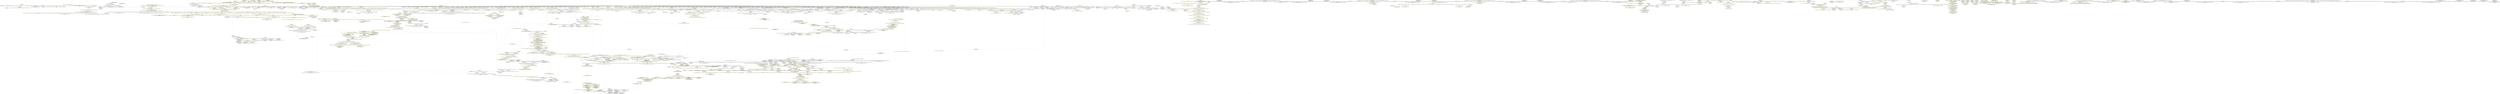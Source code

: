 digraph "SVFG" {
	label="SVFG";

	Node0x5615bd9ffd20 [shape=record,color=yellow,penwidth=2,label="{ActualOUTSVFGNode ID: 1951 at callsite:   call void @\"_ZN5alloc3vec16Vec$LT$T$C$A$GT$16with_capacity_in17he284317ad76bbdcfE\"(%\"alloc::vec::Vec\<i32\>\"* noalias nocapture sret(%\"alloc::vec::Vec\<i32\>\") dereferenceable(24) %0, i64 %capacity) \{fun: _ZN5alloc3vec12Vec$LT$T$GT$13with_capacity17hacfedf0e23ca37efE\}14V_2 = CSCHI(MR_14V_2)\npts\{1694 1707 1720 1733 1878 1879 1880 1881 1882 1883 1884 1885 \}\nCS[]}"];
	Node0x5615bd9ffd20 -> Node0x5615bd9fa6f0[style=dashed];
	Node0x5615bd9ffb90 [shape=record,color=yellow,penwidth=2,label="{ActualOUTSVFGNode ID: 1950 at callsite:   invoke void @_ZN5alloc7raw_vec11alloc_guard17hee25e986daee4c4cE(%\"core::result::Result\<(), alloc::collections::TryReserveError\>\"* noalias nocapture sret(%\"core::result::Result\<(), alloc::collections::TryReserveError\>\") dereferenceable(24) %_11, i64 %_12)\n          to label %bb10 unwind label %cleanup \{fun: _ZN5alloc7raw_vec19RawVec$LT$T$C$A$GT$11allocate_in17hefc2a5b513282497E\}37V_5 = CSCHI(MR_37V_5)\npts\{1234 \}\nCS[]}"];
	Node0x5615bd9ffb90 -> Node0x5615bd93e250[style=dashed];
	Node0x5615bd9ffb90 -> Node0x5615bd9d4900[style=dashed];
	Node0x5615bd9ffb90 -> Node0x5615bd9d99b0[style=dashed];
	Node0x5615bd9ffb90 -> Node0x5615bd9dc3c0[style=dashed];
	Node0x5615bd9ffb90 -> Node0x5615bd9dd7f0[style=dashed];
	Node0x5615bd9ff990 [shape=record,color=yellow,penwidth=2,label="{ActualOUTSVFGNode ID: 1949 at callsite:   invoke void @_ZN5alloc7raw_vec11alloc_guard17hee25e986daee4c4cE(%\"core::result::Result\<(), alloc::collections::TryReserveError\>\"* noalias nocapture sret(%\"core::result::Result\<(), alloc::collections::TryReserveError\>\") dereferenceable(24) %_11, i64 %_12)\n          to label %bb10 unwind label %cleanup \{fun: _ZN5alloc7raw_vec19RawVec$LT$T$C$A$GT$11allocate_in17hefc2a5b513282497E\}49V_5 = CSCHI(MR_49V_5)\npts\{1864 \}\nCS[]}"];
	Node0x5615bd9ff990 -> Node0x5615bd9d3940[style=dashed];
	Node0x5615bd9ff990 -> Node0x5615bd9d8730[style=dashed];
	Node0x5615bd9ff990 -> Node0x5615bd9db460[style=dashed];
	Node0x5615bd9ff990 -> Node0x5615bd9dce00[style=dashed];
	Node0x5615bd9ff760 [shape=record,color=yellow,penwidth=2,label="{ActualOUTSVFGNode ID: 1948 at callsite:   call void @\"_ZN5alloc3vec12Vec$LT$T$GT$13with_capacity17hacfedf0e23ca37efE\"(%\"alloc::vec::Vec\<i32\>\"* noalias nocapture sret(%\"alloc::vec::Vec\<i32\>\") dereferenceable(24) %a, i64 10) \{fun: _ZN38_$LT$t7..Cat$u20$as$u20$t7..Animal$GT$4talk17h1affbbed659b9b54E\}225V_2 = CSCHI(MR_225V_2)\npts\{1694 1878 1882 \}\nCS[]}"];
	Node0x5615bd9ff760 -> Node0x5615bd9ecfe0[style=dashed];
	Node0x5615bd9ff760 -> Node0x5615bd9fc330[style=dashed];
	Node0x5615bd9ff5d0 [shape=record,color=yellow,penwidth=2,label="{ActualOUTSVFGNode ID: 1947 at callsite:   call void @\"_ZN5alloc7raw_vec19RawVec$LT$T$C$A$GT$14current_memory17hbe83e6c8c289b79aE\"(%\"core::option::Option\<(core::ptr::non_null::NonNull\<u8\>, core::alloc::layout::Layout)\>\"* noalias nocapture sret(%\"core::option::Option\<(core::ptr::non_null::NonNull\<u8\>, core::alloc::layout::Layout)\>\") dereferenceable(24) %_2, \{ i32*, i64 \}* align 8 dereferenceable(16) %self) \{fun: _ZN77_$LT$alloc..raw_vec..RawVec$LT$T$C$A$GT$$u20$as$u20$core..ops..drop..Drop$GT$4drop17h80cf91746f9fa968E\}124V_2 = CSCHI(MR_124V_2)\npts\{1595 \}\nCS[]}"];
	Node0x5615bd9ff5d0 -> Node0x5615bd940770[style=dashed];
	Node0x5615bd9ff5d0 -> Node0x5615bd9408d0[style=dashed];
	Node0x5615bd9ff5d0 -> Node0x5615bd940c80[style=dashed];
	Node0x5615bd9ff5d0 -> Node0x5615bd9f0af0[style=dashed];
	Node0x5615bd9ff3d0 [shape=record,color=yellow,penwidth=2,label="{ActualOUTSVFGNode ID: 1946 at callsite:   call void @\"_ZN5alloc7raw_vec19RawVec$LT$T$C$A$GT$14current_memory17hbe83e6c8c289b79aE\"(%\"core::option::Option\<(core::ptr::non_null::NonNull\<u8\>, core::alloc::layout::Layout)\>\"* noalias nocapture sret(%\"core::option::Option\<(core::ptr::non_null::NonNull\<u8\>, core::alloc::layout::Layout)\>\") dereferenceable(24) %_2, \{ i32*, i64 \}* align 8 dereferenceable(16) %self) \{fun: _ZN77_$LT$alloc..raw_vec..RawVec$LT$T$C$A$GT$$u20$as$u20$core..ops..drop..Drop$GT$4drop17h80cf91746f9fa968E\}126V_2 = CSCHI(MR_126V_2)\npts\{1874 \}\nCS[]}"];
	Node0x5615bd9ff3d0 -> Node0x5615bd940a30[style=dashed];
	Node0x5615bd9ff3d0 -> Node0x5615bd9f0990[style=dashed];
	Node0x5615bd9ff1a0 [shape=record,color=yellow,penwidth=2,label="{ActualOUTSVFGNode ID: 1945 at callsite:   call void @\"_ZN5alloc3vec12Vec$LT$T$GT$13with_capacity17hacfedf0e23ca37efE\"(%\"alloc::vec::Vec\<i32\>\"* noalias nocapture sret(%\"alloc::vec::Vec\<i32\>\") dereferenceable(24) %a, i64 20) \{fun: _ZN38_$LT$t7..Dog$u20$as$u20$t7..Animal$GT$4talk17h51c28fd7a15b6913E\}2V_2 = CSCHI(MR_2V_2)\npts\{1707 1879 1883 \}\nCS[]}"];
	Node0x5615bd9ff1a0 -> Node0x5615bd9f7e60[style=dashed];
	Node0x5615bd9ff1a0 -> Node0x5615bd9fe740[style=dashed];
	Node0x5615bd9fef70 [shape=record,color=yellow,penwidth=2,label="{ActualOUTSVFGNode ID: 1944 at callsite:   call void @\"_ZN5alloc3vec12Vec$LT$T$GT$13with_capacity17hacfedf0e23ca37efE\"(%\"alloc::vec::Vec\<i32\>\"* noalias nocapture sret(%\"alloc::vec::Vec\<i32\>\") dereferenceable(24) %a, i64 30) \{fun: _ZN40_$LT$t7..Cats$u20$as$u20$t7..Animals$GT$5talks17h9389e5b3a9c7cbe7E\}4V_2 = CSCHI(MR_4V_2)\npts\{1720 1880 1884 \}\nCS[]}"];
	Node0x5615bd9fef70 -> Node0x5615bd9f63c0[style=dashed];
	Node0x5615bd9fef70 -> Node0x5615bd9fe370[style=dashed];
	Node0x5615bd9fed40 [shape=record,color=yellow,penwidth=2,label="{ActualOUTSVFGNode ID: 1943 at callsite:   call void @\"_ZN5alloc3vec12Vec$LT$T$GT$13with_capacity17hacfedf0e23ca37efE\"(%\"alloc::vec::Vec\<i32\>\"* noalias nocapture sret(%\"alloc::vec::Vec\<i32\>\") dereferenceable(24) %a, i64 40) \{fun: _ZN40_$LT$t7..Dogs$u20$as$u20$t7..Animals$GT$5talks17h57f2dba6631683ecE\}71V_2 = CSCHI(MR_71V_2)\npts\{1733 1881 1885 \}\nCS[]}"];
	Node0x5615bd9fed40 -> Node0x5615bd9f92b0[style=dashed];
	Node0x5615bd9fed40 -> Node0x5615bd9fe940[style=dashed];
	Node0x5615bd9feb40 [shape=record,color=yellow,penwidth=2,label="{ActualINSVFGNode ID: 1942 at callsite:   call void @\"_ZN5alloc3vec12Vec$LT$T$GT$13with_capacity17hacfedf0e23ca37efE\"(%\"alloc::vec::Vec\<i32\>\"* noalias nocapture sret(%\"alloc::vec::Vec\<i32\>\") dereferenceable(24) %a, i64 30) \{fun: _ZN40_$LT$t7..Cats$u20$as$u20$t7..Animals$GT$5talks17h9389e5b3a9c7cbe7E\}CSMU(4V_1)\npts\{1720 1880 1884 \}\nCS[]|{<s0>108}}"];
	Node0x5615bd9feb40:s0 -> Node0x5615bd9e2c80[style=dashed,color=red];
	Node0x5615bd9fe940 [shape=record,color=yellow,penwidth=2,label="{ActualINSVFGNode ID: 1941 at callsite:   call void @\"_ZN4core3ptr47drop_in_place$LT$alloc..vec..Vec$LT$i32$GT$$GT$17h7e30d62c16781f17E\"(%\"alloc::vec::Vec\<i32\>\"* %a) \{fun: _ZN40_$LT$t7..Dogs$u20$as$u20$t7..Animals$GT$5talks17h57f2dba6631683ecE\}CSMU(71V_2)\npts\{1733 1881 1885 \}\nCS[]|{<s0>111|<s1>111|<s2>111}}"];
	Node0x5615bd9fe940:s0 -> Node0x5615bd9e97f0[style=dashed,color=red];
	Node0x5615bd9fe940:s1 -> Node0x5615bd9e99f0[style=dashed,color=red];
	Node0x5615bd9fe940:s2 -> Node0x5615bd9e9d10[style=dashed,color=red];
	Node0x5615bd9fe740 [shape=record,color=yellow,penwidth=2,label="{ActualINSVFGNode ID: 1940 at callsite:   call void @\"_ZN4core3ptr47drop_in_place$LT$alloc..vec..Vec$LT$i32$GT$$GT$17h7e30d62c16781f17E\"(%\"alloc::vec::Vec\<i32\>\"* %a) \{fun: _ZN38_$LT$t7..Dog$u20$as$u20$t7..Animal$GT$4talk17h51c28fd7a15b6913E\}CSMU(2V_2)\npts\{1707 1879 1883 \}\nCS[]|{<s0>107|<s1>107|<s2>107}}"];
	Node0x5615bd9fe740:s0 -> Node0x5615bd9e97f0[style=dashed,color=red];
	Node0x5615bd9fe740:s1 -> Node0x5615bd9e99f0[style=dashed,color=red];
	Node0x5615bd9fe740:s2 -> Node0x5615bd9e9d10[style=dashed,color=red];
	Node0x5615bd9fe570 [shape=record,color=yellow,penwidth=2,label="{ActualINSVFGNode ID: 1939 at callsite:   %_4 = call i64 @_ZN4core5alloc6layout6Layout5align17h949bdff9f4673210E(\{ i64, i64 \}* align 8 dereferenceable(16) %layout) \{fun: _ZN5alloc5alloc5alloc17h0ead72da15b30858E\}CSMU(77V_2)\npts\{1908 \}\nCS[]|{<s0>55}}"];
	Node0x5615bd9fe570:s0 -> Node0x5615bd9ebde0[style=dashed,color=red];
	Node0x5615bd9fe370 [shape=record,color=yellow,penwidth=2,label="{ActualINSVFGNode ID: 1938 at callsite:   call void @\"_ZN4core3ptr47drop_in_place$LT$alloc..vec..Vec$LT$i32$GT$$GT$17h7e30d62c16781f17E\"(%\"alloc::vec::Vec\<i32\>\"* %a) \{fun: _ZN40_$LT$t7..Cats$u20$as$u20$t7..Animals$GT$5talks17h9389e5b3a9c7cbe7E\}CSMU(4V_2)\npts\{1720 1880 1884 \}\nCS[]|{<s0>109|<s1>109|<s2>109}}"];
	Node0x5615bd9fe370:s0 -> Node0x5615bd9e97f0[style=dashed,color=red];
	Node0x5615bd9fe370:s1 -> Node0x5615bd9e99f0[style=dashed,color=red];
	Node0x5615bd9fe370:s2 -> Node0x5615bd9e9d10[style=dashed,color=red];
	Node0x5615bd9fe170 [shape=record,color=yellow,penwidth=2,label="{ActualINSVFGNode ID: 1937 at callsite:   call void @\"_ZN5alloc3vec12Vec$LT$T$GT$13with_capacity17hacfedf0e23ca37efE\"(%\"alloc::vec::Vec\<i32\>\"* noalias nocapture sret(%\"alloc::vec::Vec\<i32\>\") dereferenceable(24) %a, i64 20) \{fun: _ZN38_$LT$t7..Dog$u20$as$u20$t7..Animal$GT$4talk17h51c28fd7a15b6913E\}CSMU(2V_1)\npts\{1707 1879 1883 \}\nCS[]|{<s0>106}}"];
	Node0x5615bd9fe170:s0 -> Node0x5615bd9e2c80[style=dashed,color=red];
	Node0x5615bd9fdfa0 [shape=record,color=yellow,penwidth=2,label="{ActualINSVFGNode ID: 1936 at callsite:   %_2 = call i64 @_ZN4core5alloc6layout6Layout4size17h9476a586d50df8d3E(\{ i64, i64 \}* align 8 dereferenceable(16) %layout) \{fun: _ZN5alloc5alloc5alloc17h0ead72da15b30858E\}CSMU(75V_2)\npts\{1046 \}\nCS[]|{<s0>54}}"];
	Node0x5615bd9fdfa0:s0 -> Node0x5615bd9eb630[style=dashed,color=red];
	Node0x5615bd9fdda0 [shape=record,color=yellow,penwidth=2,label="{ActualINSVFGNode ID: 1935 at callsite:   call void @\"_ZN5alloc3vec12Vec$LT$T$GT$13with_capacity17hacfedf0e23ca37efE\"(%\"alloc::vec::Vec\<i32\>\"* noalias nocapture sret(%\"alloc::vec::Vec\<i32\>\") dereferenceable(24) %a, i64 10) \{fun: _ZN38_$LT$t7..Cat$u20$as$u20$t7..Animal$GT$4talk17h1affbbed659b9b54E\}CSMU(225V_1)\npts\{1694 1878 1882 \}\nCS[]|{<s0>104}}"];
	Node0x5615bd9fdda0:s0 -> Node0x5615bd9e2c80[style=dashed,color=red];
	Node0x5615bd9fdc40 [shape=record,color=yellow,penwidth=2,label="{ActualINSVFGNode ID: 1934 at callsite:   call void @\"_ZN5alloc7raw_vec19RawVec$LT$T$C$A$GT$14current_memory17hbe83e6c8c289b79aE\"(%\"core::option::Option\<(core::ptr::non_null::NonNull\<u8\>, core::alloc::layout::Layout)\>\"* noalias nocapture sret(%\"core::option::Option\<(core::ptr::non_null::NonNull\<u8\>, core::alloc::layout::Layout)\>\") dereferenceable(24) %_2, \{ i32*, i64 \}* align 8 dereferenceable(16) %self) \{fun: _ZN77_$LT$alloc..raw_vec..RawVec$LT$T$C$A$GT$$u20$as$u20$core..ops..drop..Drop$GT$4drop17h80cf91746f9fa968E\}CSMU(124V_1)\npts\{1595 \}\nCS[]|{<s0>102}}"];
	Node0x5615bd9fdc40:s0 -> Node0x5615bd9e1e30[style=dashed,color=red];
	Node0x5615bd9fdab0 [shape=record,color=yellow,penwidth=2,label="{ActualINSVFGNode ID: 1933 at callsite:   call void @\"_ZN5alloc7raw_vec19RawVec$LT$T$C$A$GT$14current_memory17hbe83e6c8c289b79aE\"(%\"core::option::Option\<(core::ptr::non_null::NonNull\<u8\>, core::alloc::layout::Layout)\>\"* noalias nocapture sret(%\"core::option::Option\<(core::ptr::non_null::NonNull\<u8\>, core::alloc::layout::Layout)\>\") dereferenceable(24) %_2, \{ i32*, i64 \}* align 8 dereferenceable(16) %self) \{fun: _ZN77_$LT$alloc..raw_vec..RawVec$LT$T$C$A$GT$$u20$as$u20$core..ops..drop..Drop$GT$4drop17h80cf91746f9fa968E\}CSMU(24V_1)\npts\{1694 1707 1720 1733 1882 1883 1884 1885 \}\nCS[]|{<s0>102|<s1>102}}"];
	Node0x5615bd9fdab0:s0 -> Node0x5615bd9e1500[style=dashed,color=red];
	Node0x5615bd9fdab0:s1 -> Node0x5615bd9e1b10[style=dashed,color=red];
	Node0x5615bd9fd8e0 [shape=record,color=yellow,penwidth=2,label="{ActualINSVFGNode ID: 1932 at callsite:   call void @\"_ZN5alloc7raw_vec19RawVec$LT$T$C$A$GT$14current_memory17hbe83e6c8c289b79aE\"(%\"core::option::Option\<(core::ptr::non_null::NonNull\<u8\>, core::alloc::layout::Layout)\>\"* noalias nocapture sret(%\"core::option::Option\<(core::ptr::non_null::NonNull\<u8\>, core::alloc::layout::Layout)\>\") dereferenceable(24) %_2, \{ i32*, i64 \}* align 8 dereferenceable(16) %self) \{fun: _ZN77_$LT$alloc..raw_vec..RawVec$LT$T$C$A$GT$$u20$as$u20$core..ops..drop..Drop$GT$4drop17h80cf91746f9fa968E\}CSMU(126V_1)\npts\{1874 \}\nCS[]|{<s0>102}}"];
	Node0x5615bd9fd8e0:s0 -> Node0x5615bd9e17f0[style=dashed,color=red];
	Node0x5615bd9fd710 [shape=record,color=yellow,penwidth=2,label="{ActualINSVFGNode ID: 1931 at callsite:   %1 = call i32 @_ZN3std3sys4unix7process14process_common8ExitCode6as_i3217h7284b1455285de4aE(i8* align 1 dereferenceable(1) %self) \{fun: _ZN68_$LT$std..process..ExitCode$u20$as$u20$std..process..Termination$GT$6report17h1764435ac58c8703E\}CSMU(20V_2)\npts\{1571 \}\nCS[]|{<s0>99}}"];
	Node0x5615bd9fd710:s0 -> Node0x5615bd9e5ad0[style=dashed,color=red];
	Node0x5615bd9fd540 [shape=record,color=yellow,penwidth=2,label="{ActualINSVFGNode ID: 1930 at callsite:   %_7 = call nonnull i8* @_ZN4core5alloc6layout6Layout8dangling17hd4d448868aa292efE(\{ i64, i64 \}* align 8 dereferenceable(16) %layout) \{fun: _ZN5alloc5alloc6Global10alloc_impl17hb23bd07e4da1a215E\}CSMU(22V_2)\npts\{1865 \}\nCS[]|{<s0>58}}"];
	Node0x5615bd9fd540:s0 -> Node0x5615bd9ecde0[style=dashed,color=red];
	Node0x5615bd9fd370 [shape=record,color=yellow,penwidth=2,label="{ActualINSVFGNode ID: 1929 at callsite:   %_6 = call i64 @_ZN4core5alloc6layout6Layout5align17h949bdff9f4673210E(\{ i64, i64 \}* align 8 dereferenceable(16) %layout) \{fun: _ZN5alloc5alloc7dealloc17h65fa7d5fd229e628E\}CSMU(69V_2)\npts\{1887 \}\nCS[]|{<s0>68}}"];
	Node0x5615bd9fd370:s0 -> Node0x5615bd9ebde0[style=dashed,color=red];
	Node0x5615bd9fd1a0 [shape=record,color=yellow,penwidth=2,label="{ActualINSVFGNode ID: 1928 at callsite:   call void @_ZN2t711animal_talk17h55207312994be786E(\{\}* nonnull align 1 %_6.0, [3 x i64]* align 8 dereferenceable(24) bitcast (\<\{ i8*, [16 x i8], i8*, [0 x i8] \}\>* @vtable.2 to [3 x i64]*), \{\}* nonnull align 1 %_9.0, [3 x i64]* align 8 dereferenceable(24) bitcast (\<\{ i8*, [16 x i8], i8*, [0 x i8] \}\>* @vtable.3 to [3 x i64]*)) \{fun: _ZN2t74main17he23e1d5d814e2ec7E\}CSMU(59V_1)\npts\{36 43 50 57 \}\nCS[]|{<s0>112|<s1>112}}"];
	Node0x5615bd9fd1a0:s0 -> Node0x5615bd8e3c50[style=dashed,color=red];
	Node0x5615bd9fd1a0:s1 -> Node0x5615bd246e40[style=dashed,color=red];
	Node0x5615bd9fcfa0 [shape=record,color=yellow,penwidth=2,label="{ActualINSVFGNode ID: 1927 at callsite:   call void @\"_ZN5alloc3vec12Vec$LT$T$GT$13with_capacity17hacfedf0e23ca37efE\"(%\"alloc::vec::Vec\<i32\>\"* noalias nocapture sret(%\"alloc::vec::Vec\<i32\>\") dereferenceable(24) %a, i64 40) \{fun: _ZN40_$LT$t7..Dogs$u20$as$u20$t7..Animals$GT$5talks17h57f2dba6631683ecE\}CSMU(71V_1)\npts\{1733 1881 1885 \}\nCS[]|{<s0>110}}"];
	Node0x5615bd9fcfa0:s0 -> Node0x5615bd9e2c80[style=dashed,color=red];
	Node0x5615bd9fcdd0 [shape=record,color=yellow,penwidth=2,label="{ActualINSVFGNode ID: 1926 at callsite:   %_4 = call i64 @_ZN4core5alloc6layout6Layout4size17h9476a586d50df8d3E(\{ i64, i64 \}* align 8 dereferenceable(16) %layout) \{fun: _ZN5alloc5alloc7dealloc17h65fa7d5fd229e628E\}CSMU(67V_2)\npts\{1172 \}\nCS[]|{<s0>67}}"];
	Node0x5615bd9fcdd0:s0 -> Node0x5615bd9eb630[style=dashed,color=red];
	Node0x5615bd9fcc00 [shape=record,color=yellow,penwidth=2,label="{ActualINSVFGNode ID: 1925 at callsite:   %_3 = call i32* @\"_ZN5alloc3vec16Vec$LT$T$C$A$GT$10as_mut_ptr17hbaf9a3351e90eee4E\"(%\"alloc::vec::Vec\<i32\>\"* align 8 dereferenceable(24) %self) \{fun: _ZN70_$LT$alloc..vec..Vec$LT$T$C$A$GT$$u20$as$u20$core..ops..drop..Drop$GT$4drop17he914dd4a2b776031E\}CSMU(16V_1)\npts\{1694 1707 1720 1733 \}\nCS[]|{<s0>100}}"];
	Node0x5615bd9fcc00:s0 -> Node0x5615bd9ea230[style=dashed,color=red];
	Node0x5615bd9fca30 [shape=record,color=yellow,penwidth=2,label="{ActualINSVFGNode ID: 1924 at callsite:   %_3 = call i64 @_ZN4core5alloc6layout6Layout5align17h949bdff9f4673210E(\{ i64, i64 \}* align 8 dereferenceable(16) %self) \{fun: _ZN4core5alloc6layout6Layout8dangling17hd4d448868aa292efE\}CSMU(22V_1)\npts\{1865 \}\nCS[]|{<s0>41}}"];
	Node0x5615bd9fca30:s0 -> Node0x5615bd9ebde0[style=dashed,color=red];
	Node0x5615bd9fc860 [shape=record,color=yellow,penwidth=2,label="{ActualINSVFGNode ID: 1923 at callsite:   %2 = invoke i32 @\"_ZN3std2rt10lang_start28_$u7b$$u7b$closure$u7d$$u7d$17h61a4e22ea25a6b02E\"(i64** align 8 dereferenceable(8) %_1)\n          to label %bb1 unwind label %cleanup \{fun: _ZN4core3ops8function6FnOnce9call_once17h2c2c6acfe79a7362E\}CSMU(81V_2)\npts\{319 \}\nCS[]|{<s0>13}}"];
	Node0x5615bd9fc860:s0 -> Node0x5615bd9d4180[style=dashed,color=red];
	Node0x5615bd9fc700 [shape=record,color=yellow,penwidth=2,label="{ActualINSVFGNode ID: 1922 at callsite:   call void @\"_ZN4core3ptr54drop_in_place$LT$alloc..raw_vec..RawVec$LT$i32$GT$$GT$17h2f9a35d0bf04e560E\"(\{ i32*, i64 \}* %1) \{fun: _ZN4core3ptr47drop_in_place$LT$alloc..vec..Vec$LT$i32$GT$$GT$17h7e30d62c16781f17E\}CSMU(16V_1)\npts\{1694 1707 1720 1733 \}\nCS[]|{<s0>17}}"];
	Node0x5615bd9fc700:s0 -> Node0x5615bd9ecbb0[style=dashed,color=red];
	Node0x5615bd9fc530 [shape=record,color=yellow,penwidth=2,label="{ActualINSVFGNode ID: 1921 at callsite:   call void @\"_ZN4core3ptr54drop_in_place$LT$alloc..raw_vec..RawVec$LT$i32$GT$$GT$17h2f9a35d0bf04e560E\"(\{ i32*, i64 \}* %1) \{fun: _ZN4core3ptr47drop_in_place$LT$alloc..vec..Vec$LT$i32$GT$$GT$17h7e30d62c16781f17E\}CSMU(186V_1)\npts\{1882 1883 1884 1885 \}\nCS[]|{<s0>17}}"];
	Node0x5615bd9fc530:s0 -> Node0x5615bd9ecbb0[style=dashed,color=red];
	Node0x5615bd9fc330 [shape=record,color=yellow,penwidth=2,label="{ActualINSVFGNode ID: 1920 at callsite:   call void @\"_ZN4core3ptr47drop_in_place$LT$alloc..vec..Vec$LT$i32$GT$$GT$17h7e30d62c16781f17E\"(%\"alloc::vec::Vec\<i32\>\"* %a) \{fun: _ZN38_$LT$t7..Cat$u20$as$u20$t7..Animal$GT$4talk17h1affbbed659b9b54E\}CSMU(225V_2)\npts\{1694 1878 1882 \}\nCS[]|{<s0>105|<s1>105|<s2>105}}"];
	Node0x5615bd9fc330:s0 -> Node0x5615bd9e97f0[style=dashed,color=red];
	Node0x5615bd9fc330:s1 -> Node0x5615bd9e99f0[style=dashed,color=red];
	Node0x5615bd9fc330:s2 -> Node0x5615bd9e9d10[style=dashed,color=red];
	Node0x5615bd9fc160 [shape=record,color=yellow,penwidth=2,label="{ActualINSVFGNode ID: 1919 at callsite:   %_4 = call i64 @_ZN4core5alloc6layout6Layout4size17h9476a586d50df8d3E(\{ i64, i64 \}* align 8 dereferenceable(16) %layout) \{fun: _ZN63_$LT$alloc..alloc..Global$u20$as$u20$core..alloc..Allocator$GT$10deallocate17h7e75d892ac74626aE\}CSMU(26V_2)\npts\{1520 \}\nCS[]|{<s0>94}}"];
	Node0x5615bd9fc160:s0 -> Node0x5615bd9eb630[style=dashed,color=red];
	Node0x5615bd9fbf90 [shape=record,color=yellow,penwidth=2,label="{ActualINSVFGNode ID: 1918 at callsite:   %_4 = call i64 @_ZN4core5alloc6layout6Layout4size17h9476a586d50df8d3E(\{ i64, i64 \}* align 8 dereferenceable(16) %layout) \{fun: _ZN5alloc5alloc6Global10alloc_impl17hb23bd07e4da1a215E\}CSMU(91V_2)\npts\{1077 \}\nCS[]|{<s0>57}}"];
	Node0x5615bd9fbf90:s0 -> Node0x5615bd9eb630[style=dashed,color=red];
	Node0x5615bd9fbe30 [shape=record,color=yellow,penwidth=2,label="{ActualINSVFGNode ID: 1917 at callsite:   call void @\"_ZN4core3ptr54drop_in_place$LT$alloc..raw_vec..RawVec$LT$i32$GT$$GT$17h2f9a35d0bf04e560E\"(\{ i32*, i64 \}* %2) #12 \{fun: _ZN4core3ptr47drop_in_place$LT$alloc..vec..Vec$LT$i32$GT$$GT$17h7e30d62c16781f17E\}CSMU(16V_1)\npts\{1694 1707 1720 1733 \}\nCS[]|{<s0>18}}"];
	Node0x5615bd9fbe30:s0 -> Node0x5615bd9ecbb0[style=dashed,color=red];
	Node0x5615bd9fbc60 [shape=record,color=yellow,penwidth=2,label="{ActualINSVFGNode ID: 1916 at callsite:   call void @\"_ZN4core3ptr54drop_in_place$LT$alloc..raw_vec..RawVec$LT$i32$GT$$GT$17h2f9a35d0bf04e560E\"(\{ i32*, i64 \}* %2) #12 \{fun: _ZN4core3ptr47drop_in_place$LT$alloc..vec..Vec$LT$i32$GT$$GT$17h7e30d62c16781f17E\}CSMU(186V_1)\npts\{1882 1883 1884 1885 \}\nCS[]|{<s0>18}}"];
	Node0x5615bd9fbc60:s0 -> Node0x5615bd9ecbb0[style=dashed,color=red];
	Node0x5615bd9fbb00 [shape=record,color=yellow,penwidth=2,label="{ActualINSVFGNode ID: 1915 at callsite:   invoke void @_ZN5alloc7raw_vec11alloc_guard17hee25e986daee4c4cE(%\"core::result::Result\<(), alloc::collections::TryReserveError\>\"* noalias nocapture sret(%\"core::result::Result\<(), alloc::collections::TryReserveError\>\") dereferenceable(24) %_11, i64 %_12)\n          to label %bb10 unwind label %cleanup \{fun: _ZN5alloc7raw_vec19RawVec$LT$T$C$A$GT$11allocate_in17hefc2a5b513282497E\}CSMU(37V_1)\npts\{1234 \}\nCS[]|{<s0>75}}"];
	Node0x5615bd9fbb00:s0 -> Node0x5615bd9e0690[style=dashed,color=red];
	Node0x5615bd9fb930 [shape=record,color=yellow,penwidth=2,label="{ActualINSVFGNode ID: 1914 at callsite:   invoke void @_ZN5alloc7raw_vec11alloc_guard17hee25e986daee4c4cE(%\"core::result::Result\<(), alloc::collections::TryReserveError\>\"* noalias nocapture sret(%\"core::result::Result\<(), alloc::collections::TryReserveError\>\") dereferenceable(24) %_11, i64 %_12)\n          to label %bb10 unwind label %cleanup \{fun: _ZN5alloc7raw_vec19RawVec$LT$T$C$A$GT$11allocate_in17hefc2a5b513282497E\}CSMU(49V_1)\npts\{1864 \}\nCS[]|{<s0>75}}"];
	Node0x5615bd9fb930:s0 -> Node0x5615bd9e0300[style=dashed,color=red];
	Node0x5615bd9fb760 [shape=record,color=yellow,penwidth=2,label="{ActualINSVFGNode ID: 1913 at callsite:   %_2 = call i64 @_ZN4core5alloc6layout6Layout4size17h9476a586d50df8d3E(\{ i64, i64 \}* align 8 dereferenceable(16) %layout) \{fun: _ZN5alloc5alloc12alloc_zeroed17h08e41d6cf95c2fabE\}CSMU(171V_2)\npts\{1023 \}\nCS[]|{<s0>51}}"];
	Node0x5615bd9fb760:s0 -> Node0x5615bd9eb630[style=dashed,color=red];
	Node0x5615bd9fb560 [shape=record,color=yellow,penwidth=2,label="{ActualINSVFGNode ID: 1912 at callsite:   call void @\"_ZN77_$LT$alloc..raw_vec..RawVec$LT$T$C$A$GT$$u20$as$u20$core..ops..drop..Drop$GT$4drop17h80cf91746f9fa968E\"(\{ i32*, i64 \}* align 8 dereferenceable(16) %_1) \{fun: _ZN4core3ptr54drop_in_place$LT$alloc..raw_vec..RawVec$LT$i32$GT$$GT$17h2f9a35d0bf04e560E\}CSMU(24V_1)\npts\{1694 1707 1720 1733 1882 1883 1884 1885 \}\nCS[]|{<s0>19}}"];
	Node0x5615bd9fb560:s0 -> Node0x5615bd9e75d0[style=dashed,color=red];
	Node0x5615bd9fb360 [shape=record,color=yellow,penwidth=2,label="{ActualINSVFGNode ID: 1911 at callsite:   call void @\"_ZN5alloc3vec16Vec$LT$T$C$A$GT$16with_capacity_in17he284317ad76bbdcfE\"(%\"alloc::vec::Vec\<i32\>\"* noalias nocapture sret(%\"alloc::vec::Vec\<i32\>\") dereferenceable(24) %0, i64 %capacity) \{fun: _ZN5alloc3vec12Vec$LT$T$GT$13with_capacity17hacfedf0e23ca37efE\}CSMU(14V_1)\npts\{1694 1707 1720 1733 1878 1879 1880 1881 1882 1883 1884 1885 \}\nCS[]|{<s0>46|<s1>46|<s2>46}}"];
	Node0x5615bd9fb360:s0 -> Node0x5615bd9e22e0[style=dashed,color=red];
	Node0x5615bd9fb360:s1 -> Node0x5615bd9e24e0[style=dashed,color=red];
	Node0x5615bd9fb360:s2 -> Node0x5615bd9e2670[style=dashed,color=red];
	Node0x5615bd9fb190 [shape=record,color=yellow,penwidth=2,label="{ActualINSVFGNode ID: 1910 at callsite:   %ptr = call i32* @\"_ZN5alloc7raw_vec19RawVec$LT$T$C$A$GT$3ptr17hc8ddb54d78c1e06cE\"(\{ i32*, i64 \}* align 8 dereferenceable(16) %_2) \{fun: _ZN5alloc3vec16Vec$LT$T$C$A$GT$10as_mut_ptr17hbaf9a3351e90eee4E\}CSMU(16V_1)\npts\{1694 1707 1720 1733 \}\nCS[]|{<s0>47}}"];
	Node0x5615bd9fb190:s0 -> Node0x5615bd9de880[style=dashed,color=red];
	Node0x5615bd9fafc0 [shape=record,color=yellow,penwidth=2,label="{ActualINSVFGNode ID: 1909 at callsite:   %_12 = invoke i64 @_ZN4core5alloc6layout6Layout4size17h9476a586d50df8d3E(\{ i64, i64 \}* align 8 dereferenceable(16) %layout)\n          to label %bb9 unwind label %cleanup \{fun: _ZN5alloc7raw_vec19RawVec$LT$T$C$A$GT$11allocate_in17hefc2a5b513282497E\}CSMU(41V_5)\npts\{1238 \}\nCS[]|{<s0>73}}"];
	Node0x5615bd9fafc0:s0 -> Node0x5615bd9eb630[style=dashed,color=red];
	Node0x5615bd9fae60 [shape=record,color=yellow,penwidth=2,label="{ActualINSVFGNode ID: 1908 at callsite:   invoke void @\"_ZN70_$LT$alloc..vec..Vec$LT$T$C$A$GT$$u20$as$u20$core..ops..drop..Drop$GT$4drop17he914dd4a2b776031E\"(%\"alloc::vec::Vec\<i32\>\"* align 8 dereferenceable(24) %_1)\n          to label %bb4 unwind label %cleanup \{fun: _ZN4core3ptr47drop_in_place$LT$alloc..vec..Vec$LT$i32$GT$$GT$17h7e30d62c16781f17E\}CSMU(16V_1)\npts\{1694 1707 1720 1733 \}\nCS[]|{<s0>16}}"];
	Node0x5615bd9fae60:s0 -> Node0x5615bd9e2af0[style=dashed,color=red];
	Node0x5615bd9fac90 [shape=record,color=yellow,penwidth=2,label="{ActualINSVFGNode ID: 1907 at callsite:   invoke void @\"_ZN70_$LT$alloc..vec..Vec$LT$T$C$A$GT$$u20$as$u20$core..ops..drop..Drop$GT$4drop17he914dd4a2b776031E\"(%\"alloc::vec::Vec\<i32\>\"* align 8 dereferenceable(24) %_1)\n          to label %bb4 unwind label %cleanup \{fun: _ZN4core3ptr47drop_in_place$LT$alloc..vec..Vec$LT$i32$GT$$GT$17h7e30d62c16781f17E\}CSMU(18V_1)\npts\{1878 1879 1880 1881 \}\nCS[]|{<s0>16}}"];
	Node0x5615bd9fac90:s0 -> Node0x5615bd9e2800[style=dashed,color=red];
	Node0x5615bd9faac0 [shape=record,color=yellow,penwidth=2,label="{ActualINSVFGNode ID: 1906 at callsite:   %_4 = call i64 @_ZN4core5alloc6layout6Layout5align17h949bdff9f4673210E(\{ i64, i64 \}* align 8 dereferenceable(16) %layout) \{fun: _ZN5alloc5alloc12alloc_zeroed17h08e41d6cf95c2fabE\}CSMU(173V_2)\npts\{1907 \}\nCS[]|{<s0>52}}"];
	Node0x5615bd9faac0:s0 -> Node0x5615bd9ebde0[style=dashed,color=red];
	Node0x5615bd9fa8f0 [shape=record,color=yellow,penwidth=2,label="{ActualINSVFGNode ID: 1905 at callsite:   call void @_ZN2t711animal_talk17h55207312994be786E(\{\}* nonnull align 1 %_13.0, [3 x i64]* align 8 dereferenceable(24) bitcast (\<\{ i8*, [16 x i8], i8*, [0 x i8] \}\>* @vtable.4 to [3 x i64]*), \{\}* nonnull align 1 %_16.0, [3 x i64]* align 8 dereferenceable(24) bitcast (\<\{ i8*, [16 x i8], i8*, [0 x i8] \}\>* @vtable.5 to [3 x i64]*)) \{fun: _ZN2t74main17he23e1d5d814e2ec7E\}CSMU(59V_1)\npts\{36 43 50 57 \}\nCS[]|{<s0>113|<s1>113}}"];
	Node0x5615bd9fa8f0:s0 -> Node0x5615bd8e3c50[style=dashed,color=red];
	Node0x5615bd9fa8f0:s1 -> Node0x5615bd246e40[style=dashed,color=red];
	Node0x5615bd9fa6f0 [shape=record,color=yellow,penwidth=2,label="{FormalOUTSVFGNode ID: 1904 \{fun: _ZN5alloc3vec12Vec$LT$T$GT$13with_capacity17hacfedf0e23ca37efE\}RETMU(14V_2)\npts\{1694 1707 1720 1733 1878 1879 1880 1881 1882 1883 1884 1885 \}\n|{<s0>104|<s1>106|<s2>108|<s3>110}}"];
	Node0x5615bd9fa6f0:s0 -> Node0x5615bd9ff760[style=dashed,color=blue];
	Node0x5615bd9fa6f0:s1 -> Node0x5615bd9ff1a0[style=dashed,color=blue];
	Node0x5615bd9fa6f0:s2 -> Node0x5615bd9fef70[style=dashed,color=blue];
	Node0x5615bd9fa6f0:s3 -> Node0x5615bd9fed40[style=dashed,color=blue];
	Node0x5615bd9fa590 [shape=record,color=yellow,penwidth=2,label="{FormalOUTSVFGNode ID: 1903 \{fun: _ZN79_$LT$core..result..Result$LT$T$C$E$GT$$u20$as$u20$core..ops..try_trait..Try$GT$6branch17h679dda1d93195354E\}RETMU(10V_3)\npts\{1668 \}\n}"];
	Node0x5615bd9fa3c0 [shape=record,color=yellow,penwidth=2,label="{FormalOUTSVFGNode ID: 1902 \{fun: _ZN79_$LT$core..result..Result$LT$T$C$E$GT$$u20$as$u20$core..ops..try_trait..Try$GT$6branch17h679dda1d93195354E\}RETMU(12V_2)\npts\{1670 \}\n}"];
	Node0x5615bd9fa260 [shape=record,color=yellow,penwidth=2,label="{FormalOUTSVFGNode ID: 1901 \{fun: _ZN4core6option15Option$LT$T$GT$5ok_or17h84e75421b041ad0bE\}RETMU(151V_5)\npts\{905 \}\n}"];
	Node0x5615bd9fa100 [shape=record,color=yellow,penwidth=2,label="{FormalOUTSVFGNode ID: 1900 \{fun: _ZN4core6option15Option$LT$T$GT$5ok_or17h84e75421b041ad0bE\}RETMU(153V_3)\npts\{907 \}\n}"];
	Node0x5615bd9f9f30 [shape=record,color=yellow,penwidth=2,label="{FormalOUTSVFGNode ID: 1899 \{fun: _ZN4core6option15Option$LT$T$GT$5ok_or17h84e75421b041ad0bE\}RETMU(155V_2)\npts\{909 \}\n}"];
	Node0x5615bd9f9dd0 [shape=record,color=yellow,penwidth=2,label="{FormalOUTSVFGNode ID: 1898 \{fun: _ZN2t711animal_talk17h55207312994be786E\}RETMU(6V_1)\npts\{36 50 \}\n}"];
	Node0x5615bd9f9c00 [shape=record,color=yellow,penwidth=2,label="{FormalOUTSVFGNode ID: 1897 \{fun: _ZN2t711animal_talk17h55207312994be786E\}RETMU(8V_1)\npts\{43 57 \}\n}"];
	Node0x5615bd9f9aa0 [shape=record,color=yellow,penwidth=2,label="{FormalOUTSVFGNode ID: 1896 \{fun: _ZN4core6option15Option$LT$T$GT$5ok_or17h741cf4a5f4903083E\}RETMU(237V_5)\npts\{855 \}\n}"];
	Node0x5615bd9f9940 [shape=record,color=yellow,penwidth=2,label="{FormalOUTSVFGNode ID: 1895 \{fun: _ZN4core6option15Option$LT$T$GT$5ok_or17h741cf4a5f4903083E\}RETMU(239V_3)\npts\{857 \}\n}"];
	Node0x5615bd9f97e0 [shape=record,color=yellow,penwidth=2,label="{FormalOUTSVFGNode ID: 1894 \{fun: _ZN4core6option15Option$LT$T$GT$5ok_or17h741cf4a5f4903083E\}RETMU(241V_2)\npts\{859 \}\n}"];
	Node0x5615bd9f9680 [shape=record,color=yellow,penwidth=2,label="{FormalOUTSVFGNode ID: 1893 \{fun: _ZN4core6option15Option$LT$T$GT$5ok_or17h741cf4a5f4903083E\}RETMU(243V_2)\npts\{1905 \}\n}"];
	Node0x5615bd9f94b0 [shape=record,color=yellow,penwidth=2,label="{FormalOUTSVFGNode ID: 1892 \{fun: _ZN4core6option15Option$LT$T$GT$5ok_or17h741cf4a5f4903083E\}RETMU(245V_2)\npts\{1906 \}\n}"];
	Node0x5615bd9f92b0 [shape=record,color=yellow,penwidth=2,label="{FormalOUTSVFGNode ID: 1891 \{fun: _ZN40_$LT$t7..Dogs$u20$as$u20$t7..Animals$GT$5talks17h57f2dba6631683ecE\}RETMU(71V_2)\npts\{1733 1881 1885 \}\n}"];
	Node0x5615bd9f9150 [shape=record,color=yellow,penwidth=2,label="{FormalOUTSVFGNode ID: 1890 \{fun: _ZN4core5alloc6layout6Layout5array17h5b9f88fc2966f9d2E\}RETMU(217V_2)\npts\{784 \}\n}"];
	Node0x5615bd9f8ff0 [shape=record,color=yellow,penwidth=2,label="{FormalOUTSVFGNode ID: 1889 \{fun: _ZN4core5alloc6layout6Layout5array17h5b9f88fc2966f9d2E\}RETMU(219V_3)\npts\{786 \}\n}"];
	Node0x5615bd9f8e90 [shape=record,color=yellow,penwidth=2,label="{FormalOUTSVFGNode ID: 1888 \{fun: _ZN4core5alloc6layout6Layout5array17h5b9f88fc2966f9d2E\}RETMU(221V_3)\npts\{1903 \}\n}"];
	Node0x5615bd9f8cc0 [shape=record,color=yellow,penwidth=2,label="{FormalOUTSVFGNode ID: 1887 \{fun: _ZN4core5alloc6layout6Layout5array17h5b9f88fc2966f9d2E\}RETMU(223V_1)\npts\{1904 \}\n}"];
	Node0x5615bd9f8af0 [shape=record,color=yellow,penwidth=2,label="{FormalOUTSVFGNode ID: 1886 \{fun: _ZN4core3ptr8non_null16NonNull$LT$T$GT$13new_unchecked17h21256c48ac0574a0E\}RETMU(109V_2)\npts\{620 \}\n}"];
	Node0x5615bd9f8890 [shape=record,color=yellow,penwidth=2,label="{FormalOUTSVFGNode ID: 1885 \{fun: _ZN4core5alloc6layout6Layout4size17h9476a586d50df8d3E\}RETMU(227V_1)\npts\{1023 1046 1077 1172 1238 1520 \}\n}"];
	Node0x5615bd9f8730 [shape=record,color=yellow,penwidth=2,label="{FormalOUTSVFGNode ID: 1884 \{fun: _ZN4core5alloc6layout6Layout25from_size_align_unchecked17h3059cb7e5c8dbfd0E\}RETMU(213V_2)\npts\{747 \}\n}"];
	Node0x5615bd9f8560 [shape=record,color=yellow,penwidth=2,label="{FormalOUTSVFGNode ID: 1883 \{fun: _ZN4core5alloc6layout6Layout25from_size_align_unchecked17h3059cb7e5c8dbfd0E\}RETMU(215V_2)\npts\{1902 \}\n}"];
	Node0x5615bd9f8390 [shape=record,color=yellow,penwidth=2,label="{FormalOUTSVFGNode ID: 1882 \{fun: _ZN5alloc3vec16Vec$LT$T$C$A$GT$10as_mut_ptr17hbaf9a3351e90eee4E\}RETMU(16V_1)\npts\{1694 1707 1720 1733 \}\n}"];
	Node0x5615bd9f8230 [shape=record,color=yellow,penwidth=2,label="{FormalOUTSVFGNode ID: 1881 \{fun: _ZN4core3ptr8non_null16NonNull$LT$T$GT$13new_unchecked17h5ac5116259fcac71E\}RETMU(202V_2)\npts\{630 \}\n}"];
	Node0x5615bd9f8060 [shape=record,color=yellow,penwidth=2,label="{FormalOUTSVFGNode ID: 1880 \{fun: _ZN4core3ptr8non_null16NonNull$LT$T$GT$13new_unchecked17h5ac5116259fcac71E\}RETMU(204V_2)\npts\{1901 \}\n}"];
	Node0x5615bd9f7e60 [shape=record,color=yellow,penwidth=2,label="{FormalOUTSVFGNode ID: 1879 \{fun: _ZN38_$LT$t7..Dog$u20$as$u20$t7..Animal$GT$4talk17h51c28fd7a15b6913E\}RETMU(2V_2)\npts\{1707 1879 1883 \}\n}"];
	Node0x5615bd9f7c90 [shape=record,color=yellow,penwidth=2,label="{FormalOUTSVFGNode ID: 1878 \{fun: _ZN4core3ptr8metadata8metadata17h5f7aae3bb101d0d3E\}RETMU(191V_3)\npts\{598 \}\n}"];
	Node0x5615bd9f7ac0 [shape=record,color=yellow,penwidth=2,label="{FormalOUTSVFGNode ID: 1877 \{fun: _ZN4core5alloc6layout6Layout5align17h949bdff9f4673210E\}RETMU(235V_1)\npts\{1865 1887 1907 1908 \}\n}"];
	Node0x5615bd9f7960 [shape=record,color=yellow,penwidth=2,label="{FormalOUTSVFGNode ID: 1876 \{fun: _ZN4core3ptr8metadata18from_raw_parts_mut17he9d788fc62de5092E\}RETMU(229V_2)\npts\{568 \}\n}"];
	Node0x5615bd9f7800 [shape=record,color=yellow,penwidth=2,label="{FormalOUTSVFGNode ID: 1875 \{fun: _ZN4core3ptr8metadata18from_raw_parts_mut17he9d788fc62de5092E\}RETMU(231V_3)\npts\{570 \}\n}"];
	Node0x5615bd9f7450 [shape=record,color=yellow,penwidth=2,label="{FormalOUTSVFGNode ID: 1874 \{fun: _ZN4core3ptr8metadata18from_raw_parts_mut17he9d788fc62de5092E\}RETMU(233V_2)\npts\{1900 \}\n}"];
	Node0x5615bd9f72f0 [shape=record,color=yellow,penwidth=2,label="{FormalOUTSVFGNode ID: 1873 \{fun: _ZN5alloc7raw_vec19RawVec$LT$T$C$A$GT$6new_in17h0fa6622aa58fcf2fE\}RETMU(111V_1)\npts\{1478 \}\n}"];
	Node0x5615bd9f7190 [shape=record,color=yellow,penwidth=2,label="{FormalOUTSVFGNode ID: 1872 \{fun: _ZN5alloc7raw_vec19RawVec$LT$T$C$A$GT$6new_in17h0fa6622aa58fcf2fE\}RETMU(113V_2)\npts\{1480 \}\n}"];
	Node0x5615bd9f7030 [shape=record,color=yellow,penwidth=2,label="{FormalOUTSVFGNode ID: 1871 \{fun: _ZN5alloc7raw_vec19RawVec$LT$T$C$A$GT$6new_in17h0fa6622aa58fcf2fE\}RETMU(115V_1)\npts\{1870 \}\n}"];
	Node0x5615bd9f6e60 [shape=record,color=yellow,penwidth=2,label="{FormalOUTSVFGNode ID: 1870 \{fun: _ZN5alloc7raw_vec19RawVec$LT$T$C$A$GT$6new_in17h0fa6622aa58fcf2fE\}RETMU(117V_2)\npts\{1872 \}\n}"];
	Node0x5615bd9f6c90 [shape=record,color=yellow,penwidth=2,label="{FormalOUTSVFGNode ID: 1869 \{fun: _ZN4core3ptr6unique15Unique$LT$T$GT$13new_unchecked17hc8f4eb784a1f1083E\}RETMU(96V_2)\npts\{452 \}\n}"];
	Node0x5615bd9f6b30 [shape=record,color=yellow,penwidth=2,label="{FormalOUTSVFGNode ID: 1868 \{fun: _ZN5alloc5alloc7dealloc17h65fa7d5fd229e628E\}RETMU(67V_2)\npts\{1172 \}\n}"];
	Node0x5615bd9f6960 [shape=record,color=yellow,penwidth=2,label="{FormalOUTSVFGNode ID: 1867 \{fun: _ZN5alloc5alloc7dealloc17h65fa7d5fd229e628E\}RETMU(69V_2)\npts\{1887 \}\n}"];
	Node0x5615bd9f6790 [shape=record,color=yellow,penwidth=2,label="{FormalOUTSVFGNode ID: 1866 \{fun: _ZN3std3sys4unix7process14process_common8ExitCode6as_i3217h7284b1455285de4aE\}RETMU(20V_1)\npts\{1571 \}\n}"];
	Node0x5615bd9f65c0 [shape=record,color=yellow,penwidth=2,label="{FormalOUTSVFGNode ID: 1865 \{fun: _ZN3std2rt10lang_start28_$u7b$$u7b$closure$u7d$$u7d$17h61a4e22ea25a6b02E\}RETMU(81V_1)\npts\{319 \}\n}"];
	Node0x5615bd9f63c0 [shape=record,color=yellow,penwidth=2,label="{FormalOUTSVFGNode ID: 1864 \{fun: _ZN40_$LT$t7..Cats$u20$as$u20$t7..Animals$GT$5talks17h9389e5b3a9c7cbe7E\}RETMU(4V_2)\npts\{1720 1880 1884 \}\n}"];
	Node0x5615bd9f6260 [shape=record,color=yellow,penwidth=2,label="{FormalOUTSVFGNode ID: 1863 \{fun: _ZN3std10sys_common9backtrace28__rust_begin_short_backtrace17hac163cdc4ea3212aE\}RETMU(120V_1)\npts\{141 \}\n}"];
	Node0x5615bd9f6090 [shape=record,color=yellow,penwidth=2,label="{FormalOUTSVFGNode ID: 1862 \{fun: _ZN3std10sys_common9backtrace28__rust_begin_short_backtrace17hac163cdc4ea3212aE\}RETMU(122V_1)\npts\{1858 \}\n}"];
	Node0x5615bd9f5ec0 [shape=record,color=yellow,penwidth=2,label="{FormalOUTSVFGNode ID: 1861 \{fun: _ZN4core3num7nonzero12NonZeroUsize13new_unchecked17hf6caf40de4b35d0dE\}RETMU(129V_2)\npts\{291 \}\n}"];
	Node0x5615bd9f5d60 [shape=record,color=yellow,penwidth=2,label="{FormalOUTSVFGNode ID: 1860 \{fun: _ZN3std2rt10lang_start17h8977753ed3d2d7deE\}RETMU(131V_2)\npts\{176 \}\n}"];
	Node0x5615bd9f59b0 [shape=record,color=yellow,penwidth=2,label="{FormalOUTSVFGNode ID: 1859 \{fun: _ZN3std2rt10lang_start17h8977753ed3d2d7deE\}RETMU(133V_2)\npts\{178 \}\n}"];
	Node0x5615bd9f5850 [shape=record,color=yellow,penwidth=2,label="{FormalOUTSVFGNode ID: 1858 \{fun: _ZN153_$LT$core..result..Result$LT$T$C$F$GT$$u20$as$u20$core..ops..try_trait..FromResidual$LT$core..result..Result$LT$core..convert..Infallible$C$E$GT$$GT$$GT$13from_residual17he2bf623ddba05912E\}RETMU(135V_2)\npts\{119 \}\n}"];
	Node0x5615bd9f5680 [shape=record,color=yellow,penwidth=2,label="{FormalOUTSVFGNode ID: 1857 \{fun: _ZN153_$LT$core..result..Result$LT$T$C$F$GT$$u20$as$u20$core..ops..try_trait..FromResidual$LT$core..result..Result$LT$core..convert..Infallible$C$E$GT$$GT$$GT$13from_residual17he2bf623ddba05912E\}RETMU(137V_1)\npts\{1863 \}\n}"];
	Node0x5615bd9f5520 [shape=record,color=yellow,penwidth=2,label="{FormalOUTSVFGNode ID: 1856 \{fun: _ZN4core3ptr8metadata18from_raw_parts_mut17h677781b029961227E\}RETMU(145V_2)\npts\{540 \}\n}"];
	Node0x5615bd9f53c0 [shape=record,color=yellow,penwidth=2,label="{FormalOUTSVFGNode ID: 1855 \{fun: _ZN4core3ptr8metadata18from_raw_parts_mut17h677781b029961227E\}RETMU(147V_3)\npts\{542 \}\n}"];
	Node0x5615bd9f5010 [shape=record,color=yellow,penwidth=2,label="{FormalOUTSVFGNode ID: 1854 \{fun: _ZN4core3ptr8metadata18from_raw_parts_mut17h677781b029961227E\}RETMU(149V_2)\npts\{1875 \}\n}"];
	Node0x5615bd9f4eb0 [shape=record,color=yellow,penwidth=2,label="{FormalOUTSVFGNode ID: 1853 \{fun: _ZN153_$LT$core..result..Result$LT$T$C$F$GT$$u20$as$u20$core..ops..try_trait..FromResidual$LT$core..result..Result$LT$core..convert..Infallible$C$E$GT$$GT$$GT$13from_residual17h3a803d32397d04a8E\}RETMU(141V_1)\npts\{96 \}\n}"];
	Node0x5615bd9f4ce0 [shape=record,color=yellow,penwidth=2,label="{FormalOUTSVFGNode ID: 1852 \{fun: _ZN153_$LT$core..result..Result$LT$T$C$F$GT$$u20$as$u20$core..ops..try_trait..FromResidual$LT$core..result..Result$LT$core..convert..Infallible$C$E$GT$$GT$$GT$13from_residual17h3a803d32397d04a8E\}RETMU(143V_2)\npts\{1860 \}\n}"];
	Node0x5615bd9f4b10 [shape=record,color=yellow,penwidth=2,label="{FormalOUTSVFGNode ID: 1851 \{fun: _ZN68_$LT$std..process..ExitCode$u20$as$u20$std..process..Termination$GT$6report17h1764435ac58c8703E\}RETMU(20V_2)\npts\{1571 \}\n}"];
	Node0x5615bd9f4940 [shape=record,color=yellow,penwidth=2,label="{FormalOUTSVFGNode ID: 1850 \{fun: _ZN4core3ptr6unique15Unique$LT$T$GT$13new_unchecked17hf9b0cb484a5cfa20E\}RETMU(98V_2)\npts\{461 \}\n}"];
	Node0x5615bd9f4770 [shape=record,color=yellow,penwidth=2,label="{FormalOUTSVFGNode ID: 1849 \{fun: _ZN5alloc7raw_vec19RawVec$LT$T$C$A$GT$3ptr17hc8ddb54d78c1e06cE\}RETMU(16V_1)\npts\{1694 1707 1720 1733 \}\n}"];
	Node0x5615bd9f45a0 [shape=record,color=yellow,penwidth=2,label="{FormalOUTSVFGNode ID: 1848 \{fun: _ZN2t74main17he23e1d5d814e2ec7E\}RETMU(59V_1)\npts\{36 43 50 57 \}\n}"];
	Node0x5615bd9f4440 [shape=record,color=yellow,penwidth=2,label="{FormalOUTSVFGNode ID: 1847 \{fun: _ZN4core3num23_$LT$impl$u20$usize$GT$11checked_mul17h93168547a26bd3ddE\}RETMU(157V_2)\npts\{217 \}\n}"];
	Node0x5615bd9f42e0 [shape=record,color=yellow,penwidth=2,label="{FormalOUTSVFGNode ID: 1846 \{fun: _ZN4core3num23_$LT$impl$u20$usize$GT$11checked_mul17h93168547a26bd3ddE\}RETMU(159V_2)\npts\{219 \}\n}"];
	Node0x5615bd9f4180 [shape=record,color=yellow,penwidth=2,label="{FormalOUTSVFGNode ID: 1845 \{fun: _ZN4core3num23_$LT$impl$u20$usize$GT$11checked_mul17h93168547a26bd3ddE\}RETMU(161V_2)\npts\{221 \}\n}"];
	Node0x5615bd9f4020 [shape=record,color=yellow,penwidth=2,label="{FormalOUTSVFGNode ID: 1844 \{fun: _ZN4core3num23_$LT$impl$u20$usize$GT$11checked_mul17h93168547a26bd3ddE\}RETMU(163V_3)\npts\{223 \}\n}"];
	Node0x5615bd9f3ec0 [shape=record,color=yellow,penwidth=2,label="{FormalOUTSVFGNode ID: 1843 \{fun: _ZN4core3num23_$LT$impl$u20$usize$GT$11checked_mul17h93168547a26bd3ddE\}RETMU(165V_2)\npts\{1897 \}\n}"];
	Node0x5615bd9f3d60 [shape=record,color=yellow,penwidth=2,label="{FormalOUTSVFGNode ID: 1842 \{fun: _ZN4core3num23_$LT$impl$u20$usize$GT$11checked_mul17h93168547a26bd3ddE\}RETMU(167V_2)\npts\{1898 \}\n}"];
	Node0x5615bd9f3b90 [shape=record,color=yellow,penwidth=2,label="{FormalOUTSVFGNode ID: 1841 \{fun: _ZN4core3num23_$LT$impl$u20$usize$GT$11checked_mul17h93168547a26bd3ddE\}RETMU(169V_2)\npts\{1899 \}\n}"];
	Node0x5615bd9f3a30 [shape=record,color=yellow,penwidth=2,label="{FormalOUTSVFGNode ID: 1840 \{fun: _ZN4core3ops8function6FnOnce9call_once17h2c2c6acfe79a7362E\}RETMU(79V_1)\npts\{315 \}\n}"];
	Node0x5615bd9f36f0 [shape=record,color=yellow,penwidth=2,label="{FormalOUTSVFGNode ID: 1839 \{fun: _ZN4core3ops8function6FnOnce9call_once17h2c2c6acfe79a7362E\}RETMU(81V_2)\npts\{319 \}\n}"];
	Node0x5615bd9f3520 [shape=record,color=yellow,penwidth=2,label="{FormalOUTSVFGNode ID: 1838 \{fun: _ZN4core3ops8function6FnOnce9call_once17h2c2c6acfe79a7362E\}RETMU(83V_1)\npts\{1869 \}\n}"];
	Node0x5615bd9f33c0 [shape=record,color=yellow,penwidth=2,label="{FormalOUTSVFGNode ID: 1837 \{fun: _ZN5alloc7raw_vec19RawVec$LT$T$C$A$GT$14current_memory17hbe83e6c8c289b79aE\}RETMU(175V_2)\npts\{1379 \}\n}"];
	Node0x5615bd9f3260 [shape=record,color=yellow,penwidth=2,label="{FormalOUTSVFGNode ID: 1836 \{fun: _ZN5alloc7raw_vec19RawVec$LT$T$C$A$GT$14current_memory17hbe83e6c8c289b79aE\}RETMU(126V_2)\npts\{1874 \}\n|{<s0>102}}"];
	Node0x5615bd9f3260:s0 -> Node0x5615bd9ff3d0[style=dashed,color=blue];
	Node0x5615bd9f3100 [shape=record,color=yellow,penwidth=2,label="{FormalOUTSVFGNode ID: 1835 \{fun: _ZN5alloc7raw_vec19RawVec$LT$T$C$A$GT$14current_memory17hbe83e6c8c289b79aE\}RETMU(177V_3)\npts\{1381 \}\n}"];
	Node0x5615bd9f2fa0 [shape=record,color=yellow,penwidth=2,label="{FormalOUTSVFGNode ID: 1834 \{fun: _ZN5alloc7raw_vec19RawVec$LT$T$C$A$GT$14current_memory17hbe83e6c8c289b79aE\}RETMU(16V_1)\npts\{1694 1707 1720 1733 \}\n}"];
	Node0x5615bd9f2e40 [shape=record,color=yellow,penwidth=2,label="{FormalOUTSVFGNode ID: 1833 \{fun: _ZN5alloc7raw_vec19RawVec$LT$T$C$A$GT$14current_memory17hbe83e6c8c289b79aE\}RETMU(124V_3)\npts\{1595 \}\n|{<s0>102}}"];
	Node0x5615bd9f2e40:s0 -> Node0x5615bd9ff5d0[style=dashed,color=blue];
	Node0x5615bd9f2ce0 [shape=record,color=yellow,penwidth=2,label="{FormalOUTSVFGNode ID: 1832 \{fun: _ZN5alloc7raw_vec19RawVec$LT$T$C$A$GT$14current_memory17hbe83e6c8c289b79aE\}RETMU(180V_2)\npts\{1867 \}\n}"];
	Node0x5615bd9f2b80 [shape=record,color=yellow,penwidth=2,label="{FormalOUTSVFGNode ID: 1831 \{fun: _ZN5alloc7raw_vec19RawVec$LT$T$C$A$GT$14current_memory17hbe83e6c8c289b79aE\}RETMU(182V_2)\npts\{1868 \}\n}"];
	Node0x5615bd9f29b0 [shape=record,color=yellow,penwidth=2,label="{FormalOUTSVFGNode ID: 1830 \{fun: _ZN5alloc7raw_vec19RawVec$LT$T$C$A$GT$14current_memory17hbe83e6c8c289b79aE\}RETMU(186V_1)\npts\{1882 1883 1884 1885 \}\n}"];
	Node0x5615bd9f27e0 [shape=record,color=yellow,penwidth=2,label="{FormalOUTSVFGNode ID: 1829 \{fun: _ZN4core3ptr8non_null16NonNull$LT$T$GT$3new17h0c8b5f68c84df5f5E\}RETMU(211V_3)\npts\{648 \}\n}"];
	Node0x5615bd9f2680 [shape=record,color=yellow,penwidth=2,label="{FormalOUTSVFGNode ID: 1828 \{fun: _ZN122_$LT$alloc..collections..TryReserveError$u20$as$u20$core..convert..From$LT$alloc..collections..TryReserveErrorKind$GT$$GT$4from17hcf7788c2e85b25b0E\}RETMU(207V_2)\npts\{79 \}\n}"];
	Node0x5615bd9f24b0 [shape=record,color=yellow,penwidth=2,label="{FormalOUTSVFGNode ID: 1827 \{fun: _ZN122_$LT$alloc..collections..TryReserveError$u20$as$u20$core..convert..From$LT$alloc..collections..TryReserveErrorKind$GT$$GT$4from17hcf7788c2e85b25b0E\}RETMU(209V_2)\npts\{1859 \}\n}"];
	Node0x5615bd9f2350 [shape=record,color=yellow,penwidth=2,label="{FormalOUTSVFGNode ID: 1826 \{fun: _ZN70_$LT$alloc..vec..Vec$LT$T$C$A$GT$$u20$as$u20$core..ops..drop..Drop$GT$4drop17he914dd4a2b776031E\}RETMU(16V_1)\npts\{1694 1707 1720 1733 \}\n}"];
	Node0x5615bd9f2180 [shape=record,color=yellow,penwidth=2,label="{FormalOUTSVFGNode ID: 1825 \{fun: _ZN70_$LT$alloc..vec..Vec$LT$T$C$A$GT$$u20$as$u20$core..ops..drop..Drop$GT$4drop17he914dd4a2b776031E\}RETMU(18V_1)\npts\{1878 1879 1880 1881 \}\n}"];
	Node0x5615bd9f1fb0 [shape=record,color=yellow,penwidth=2,label="{FormalOUTSVFGNode ID: 1824 \{fun: _ZN4core3ptr8non_null16NonNull$LT$T$GT$13new_unchecked17h0e29750ba675d954E\}RETMU(200V_2)\npts\{613 \}\n}"];
	Node0x5615bd9f1e50 [shape=record,color=yellow,penwidth=2,label="{FormalOUTSVFGNode ID: 1823 \{fun: _ZN4core3ptr47drop_in_place$LT$alloc..vec..Vec$LT$i32$GT$$GT$17h7e30d62c16781f17E\}RETMU(193V_1)\npts\{408 \}\n}"];
	Node0x5615bd9f1cf0 [shape=record,color=yellow,penwidth=2,label="{FormalOUTSVFGNode ID: 1822 \{fun: _ZN4core3ptr47drop_in_place$LT$alloc..vec..Vec$LT$i32$GT$$GT$17h7e30d62c16781f17E\}RETMU(195V_1)\npts\{1873 \}\n}"];
	Node0x5615bd9f1b90 [shape=record,color=yellow,penwidth=2,label="{FormalOUTSVFGNode ID: 1821 \{fun: _ZN4core3ptr47drop_in_place$LT$alloc..vec..Vec$LT$i32$GT$$GT$17h7e30d62c16781f17E\}RETMU(16V_1)\npts\{1694 1707 1720 1733 \}\n}"];
	Node0x5615bd9f1850 [shape=record,color=yellow,penwidth=2,label="{FormalOUTSVFGNode ID: 1820 \{fun: _ZN4core3ptr47drop_in_place$LT$alloc..vec..Vec$LT$i32$GT$$GT$17h7e30d62c16781f17E\}RETMU(18V_1)\npts\{1878 1879 1880 1881 \}\n}"];
	Node0x5615bd9f1680 [shape=record,color=yellow,penwidth=2,label="{FormalOUTSVFGNode ID: 1819 \{fun: _ZN4core3ptr47drop_in_place$LT$alloc..vec..Vec$LT$i32$GT$$GT$17h7e30d62c16781f17E\}RETMU(186V_1)\npts\{1882 1883 1884 1885 \}\n}"];
	Node0x5615bd9f14b0 [shape=record,color=yellow,penwidth=2,label="{FormalOUTSVFGNode ID: 1818 \{fun: _ZN4core5alloc6layout6Layout8dangling17hd4d448868aa292efE\}RETMU(22V_1)\npts\{1865 \}\n}"];
	Node0x5615bd9f12b0 [shape=record,color=yellow,penwidth=2,label="{FormalOUTSVFGNode ID: 1817 \{fun: _ZN4core3ptr54drop_in_place$LT$alloc..raw_vec..RawVec$LT$i32$GT$$GT$17h2f9a35d0bf04e560E\}RETMU(24V_1)\npts\{1694 1707 1720 1733 1882 1883 1884 1885 \}\n}"];
	Node0x5615bd9f10e0 [shape=record,color=yellow,penwidth=2,label="{FormalOUTSVFGNode ID: 1816 \{fun: _ZN4core3ptr7mut_ptr31_$LT$impl$u20$$BP$mut$u20$T$GT$13guaranteed_eq17h3a585c5efd35dfb4E\}RETMU(139V_2)\npts\{502 \}\n}"];
	Node0x5615bd9f0f80 [shape=record,color=yellow,penwidth=2,label="{FormalOUTSVFGNode ID: 1815 \{fun: _ZN5alloc3vec16Vec$LT$T$C$A$GT$16with_capacity_in17he284317ad76bbdcfE\}RETMU(16V_2)\npts\{1694 1707 1720 1733 \}\n|{<s0>46}}"];
	Node0x5615bd9f0f80:s0 -> Node0x5615bd9ffd20[style=dashed,color=blue];
	Node0x5615bd9f0e20 [shape=record,color=yellow,penwidth=2,label="{FormalOUTSVFGNode ID: 1814 \{fun: _ZN5alloc3vec16Vec$LT$T$C$A$GT$16with_capacity_in17he284317ad76bbdcfE\}RETMU(18V_2)\npts\{1878 1879 1880 1881 \}\n|{<s0>46}}"];
	Node0x5615bd9f0e20:s0 -> Node0x5615bd9ffd20[style=dashed,color=blue];
	Node0x5615bd9f0c50 [shape=record,color=yellow,penwidth=2,label="{FormalOUTSVFGNode ID: 1813 \{fun: _ZN5alloc3vec16Vec$LT$T$C$A$GT$16with_capacity_in17he284317ad76bbdcfE\}RETMU(186V_2)\npts\{1882 1883 1884 1885 \}\n|{<s0>46}}"];
	Node0x5615bd9f0c50:s0 -> Node0x5615bd9ffd20[style=dashed,color=blue];
	Node0x5615bd9f0af0 [shape=record,color=yellow,penwidth=2,label="{FormalOUTSVFGNode ID: 1812 \{fun: _ZN77_$LT$alloc..raw_vec..RawVec$LT$T$C$A$GT$$u20$as$u20$core..ops..drop..Drop$GT$4drop17h80cf91746f9fa968E\}RETMU(124V_2)\npts\{1595 \}\n}"];
	Node0x5615bd9f0990 [shape=record,color=yellow,penwidth=2,label="{FormalOUTSVFGNode ID: 1811 \{fun: _ZN77_$LT$alloc..raw_vec..RawVec$LT$T$C$A$GT$$u20$as$u20$core..ops..drop..Drop$GT$4drop17h80cf91746f9fa968E\}RETMU(126V_2)\npts\{1874 \}\n}"];
	Node0x5615bd9f0790 [shape=record,color=yellow,penwidth=2,label="{FormalOUTSVFGNode ID: 1810 \{fun: _ZN77_$LT$alloc..raw_vec..RawVec$LT$T$C$A$GT$$u20$as$u20$core..ops..drop..Drop$GT$4drop17h80cf91746f9fa968E\}RETMU(24V_1)\npts\{1694 1707 1720 1733 1882 1883 1884 1885 \}\n}"];
	Node0x5615bd9f0630 [shape=record,color=yellow,penwidth=2,label="{FormalOUTSVFGNode ID: 1809 \{fun: _ZN5alloc5alloc12alloc_zeroed17h08e41d6cf95c2fabE\}RETMU(171V_2)\npts\{1023 \}\n}"];
	Node0x5615bd9f0460 [shape=record,color=yellow,penwidth=2,label="{FormalOUTSVFGNode ID: 1808 \{fun: _ZN5alloc5alloc12alloc_zeroed17h08e41d6cf95c2fabE\}RETMU(173V_2)\npts\{1907 \}\n}"];
	Node0x5615bd9f0300 [shape=record,color=yellow,penwidth=2,label="{FormalOUTSVFGNode ID: 1807 \{fun: _ZN5alloc5alloc5alloc17h0ead72da15b30858E\}RETMU(75V_2)\npts\{1046 \}\n}"];
	Node0x5615bd9f0130 [shape=record,color=yellow,penwidth=2,label="{FormalOUTSVFGNode ID: 1806 \{fun: _ZN5alloc5alloc5alloc17h0ead72da15b30858E\}RETMU(77V_2)\npts\{1908 \}\n}"];
	Node0x5615bd9effd0 [shape=record,color=yellow,penwidth=2,label="{FormalOUTSVFGNode ID: 1805 \{fun: _ZN5alloc5alloc6Global10alloc_impl17hb23bd07e4da1a215E\}RETMU(85V_3)\npts\{1071 \}\n}"];
	Node0x5615bd9efe70 [shape=record,color=yellow,penwidth=2,label="{FormalOUTSVFGNode ID: 1804 \{fun: _ZN5alloc5alloc6Global10alloc_impl17hb23bd07e4da1a215E\}RETMU(22V_2)\npts\{1865 \}\n}"];
	Node0x5615bd9efd10 [shape=record,color=yellow,penwidth=2,label="{FormalOUTSVFGNode ID: 1803 \{fun: _ZN5alloc5alloc6Global10alloc_impl17hb23bd07e4da1a215E\}RETMU(87V_3)\npts\{1073 \}\n}"];
	Node0x5615bd9efbb0 [shape=record,color=yellow,penwidth=2,label="{FormalOUTSVFGNode ID: 1802 \{fun: _ZN5alloc5alloc6Global10alloc_impl17hb23bd07e4da1a215E\}RETMU(94V_4)\npts\{1866 \}\n}"];
	Node0x5615bd9efa50 [shape=record,color=yellow,penwidth=2,label="{FormalOUTSVFGNode ID: 1801 \{fun: _ZN5alloc5alloc6Global10alloc_impl17hb23bd07e4da1a215E\}RETMU(89V_4)\npts\{1075 \}\n}"];
	Node0x5615bd9ef880 [shape=record,color=yellow,penwidth=2,label="{FormalOUTSVFGNode ID: 1800 \{fun: _ZN5alloc5alloc6Global10alloc_impl17hb23bd07e4da1a215E\}RETMU(91V_2)\npts\{1077 \}\n}"];
	Node0x5615bd9ef720 [shape=record,color=yellow,penwidth=2,label="{FormalOUTSVFGNode ID: 1799 \{fun: _ZN5alloc7raw_vec11alloc_guard17hee25e986daee4c4cE\}RETMU(61V_1)\npts\{1195 \}\n}"];
	Node0x5615bd9ef5c0 [shape=record,color=yellow,penwidth=2,label="{FormalOUTSVFGNode ID: 1798 \{fun: _ZN5alloc7raw_vec11alloc_guard17hee25e986daee4c4cE\}RETMU(37V_4)\npts\{1234 \}\n|{<s0>75}}"];
	Node0x5615bd9ef5c0:s0 -> Node0x5615bd9ffb90[style=dashed,color=blue];
	Node0x5615bd9ef460 [shape=record,color=yellow,penwidth=2,label="{FormalOUTSVFGNode ID: 1797 \{fun: _ZN5alloc7raw_vec11alloc_guard17hee25e986daee4c4cE\}RETMU(64V_3)\npts\{1861 \}\n}"];
	Node0x5615bd9ef290 [shape=record,color=yellow,penwidth=2,label="{FormalOUTSVFGNode ID: 1796 \{fun: _ZN5alloc7raw_vec11alloc_guard17hee25e986daee4c4cE\}RETMU(49V_3)\npts\{1864 \}\n|{<s0>75}}"];
	Node0x5615bd9ef290:s0 -> Node0x5615bd9ff990[style=dashed,color=blue];
	Node0x5615bd9ef130 [shape=record,color=yellow,penwidth=2,label="{FormalOUTSVFGNode ID: 1795 \{fun: _ZN5alloc7raw_vec19RawVec$LT$T$C$A$GT$11allocate_in17hefc2a5b513282497E\}RETMU(55V_2)\npts\{1892 \}\n}"];
	Node0x5615bd9eefd0 [shape=record,color=yellow,penwidth=2,label="{FormalOUTSVFGNode ID: 1794 \{fun: _ZN5alloc7raw_vec19RawVec$LT$T$C$A$GT$11allocate_in17hefc2a5b513282497E\}RETMU(45V_2)\npts\{1244 \}\n}"];
	Node0x5615bd9eee70 [shape=record,color=yellow,penwidth=2,label="{FormalOUTSVFGNode ID: 1793 \{fun: _ZN5alloc7raw_vec19RawVec$LT$T$C$A$GT$11allocate_in17hefc2a5b513282497E\}RETMU(35V_2)\npts\{1232 \}\n}"];
	Node0x5615bd9eece0 [shape=record,color=yellow,penwidth=2,label="{FormalOUTSVFGNode ID: 1792 \{fun: _ZN5alloc7raw_vec19RawVec$LT$T$C$A$GT$11allocate_in17hefc2a5b513282497E\}RETMU(47V_1)\npts\{1862 \}\n}"];
	Node0x5615bd9eeb80 [shape=record,color=yellow,penwidth=2,label="{FormalOUTSVFGNode ID: 1791 \{fun: _ZN5alloc7raw_vec19RawVec$LT$T$C$A$GT$11allocate_in17hefc2a5b513282497E\}RETMU(57V_1)\npts\{1909 \}\n}"];
	Node0x5615bd9eea20 [shape=record,color=yellow,penwidth=2,label="{FormalOUTSVFGNode ID: 1790 \{fun: _ZN5alloc7raw_vec19RawVec$LT$T$C$A$GT$11allocate_in17hefc2a5b513282497E\}RETMU(53V_1)\npts\{1888 \}\n}"];
	Node0x5615bd9ee8c0 [shape=record,color=yellow,penwidth=2,label="{FormalOUTSVFGNode ID: 1789 \{fun: _ZN5alloc7raw_vec19RawVec$LT$T$C$A$GT$11allocate_in17hefc2a5b513282497E\}RETMU(43V_3)\npts\{1240 \}\n}"];
	Node0x5615bd9ee760 [shape=record,color=yellow,penwidth=2,label="{FormalOUTSVFGNode ID: 1788 \{fun: _ZN5alloc7raw_vec19RawVec$LT$T$C$A$GT$11allocate_in17hefc2a5b513282497E\}RETMU(33V_5)\npts\{1230 \}\n}"];
	Node0x5615bd9ee600 [shape=record,color=yellow,penwidth=2,label="{FormalOUTSVFGNode ID: 1787 \{fun: _ZN5alloc7raw_vec19RawVec$LT$T$C$A$GT$11allocate_in17hefc2a5b513282497E\}RETMU(37V_2)\npts\{1234 \}\n}"];
	Node0x5615bd9ee4a0 [shape=record,color=yellow,penwidth=2,label="{FormalOUTSVFGNode ID: 1786 \{fun: _ZN5alloc7raw_vec19RawVec$LT$T$C$A$GT$11allocate_in17hefc2a5b513282497E\}RETMU(51V_2)\npts\{1886 \}\n}"];
	Node0x5615bd9ee340 [shape=record,color=yellow,penwidth=2,label="{FormalOUTSVFGNode ID: 1785 \{fun: _ZN5alloc7raw_vec19RawVec$LT$T$C$A$GT$11allocate_in17hefc2a5b513282497E\}RETMU(41V_2)\npts\{1238 \}\n}"];
	Node0x5615bd9ee1e0 [shape=record,color=yellow,penwidth=2,label="{FormalOUTSVFGNode ID: 1784 \{fun: _ZN5alloc7raw_vec19RawVec$LT$T$C$A$GT$11allocate_in17hefc2a5b513282497E\}RETMU(49V_2)\npts\{1864 \}\n}"];
	Node0x5615bd9ee080 [shape=record,color=yellow,penwidth=2,label="{FormalOUTSVFGNode ID: 1783 \{fun: _ZN5alloc7raw_vec19RawVec$LT$T$C$A$GT$11allocate_in17hefc2a5b513282497E\}RETMU(39V_2)\npts\{1236 \}\n}"];
	Node0x5615bd9edeb0 [shape=record,color=yellow,penwidth=2,label="{FormalOUTSVFGNode ID: 1782 \{fun: _ZN5alloc7raw_vec19RawVec$LT$T$C$A$GT$11allocate_in17hefc2a5b513282497E\}RETMU(31V_1)\npts\{1228 \}\n}"];
	Node0x5615bd9edd50 [shape=record,color=yellow,penwidth=2,label="{FormalOUTSVFGNode ID: 1781 \{fun: _ZN63_$LT$alloc..alloc..Global$u20$as$u20$core..alloc..Allocator$GT$10deallocate17h7e75d892ac74626aE\}RETMU(26V_2)\npts\{1520 \}\n}"];
	Node0x5615bd9ed9a0 [shape=record,color=yellow,penwidth=2,label="{FormalOUTSVFGNode ID: 1780 \{fun: _ZN63_$LT$alloc..alloc..Global$u20$as$u20$core..alloc..Allocator$GT$10deallocate17h7e75d892ac74626aE\}RETMU(28V_2)\npts\{1871 \}\n}"];
	Node0x5615bd9ed7d0 [shape=record,color=yellow,penwidth=2,label="{FormalOUTSVFGNode ID: 1779 \{fun: _ZN5alloc7raw_vec19RawVec$LT$T$C$A$GT$16with_capacity_in17hfc0f0bf19a5cd673E\}RETMU(73V_2)\npts\{1442 \}\n}"];
	Node0x5615bd9ed670 [shape=record,color=yellow,penwidth=2,label="{FormalOUTSVFGNode ID: 1778 \{fun: _ZN79_$LT$core..result..Result$LT$T$C$E$GT$$u20$as$u20$core..ops..try_trait..Try$GT$6branch17h42759bbb8317f43dE\}RETMU(100V_3)\npts\{1629 \}\n}"];
	Node0x5615bd9ed510 [shape=record,color=yellow,penwidth=2,label="{FormalOUTSVFGNode ID: 1777 \{fun: _ZN79_$LT$core..result..Result$LT$T$C$E$GT$$u20$as$u20$core..ops..try_trait..Try$GT$6branch17h42759bbb8317f43dE\}RETMU(102V_2)\npts\{1631 \}\n}"];
	Node0x5615bd9ed3b0 [shape=record,color=yellow,penwidth=2,label="{FormalOUTSVFGNode ID: 1776 \{fun: _ZN79_$LT$core..result..Result$LT$T$C$E$GT$$u20$as$u20$core..ops..try_trait..Try$GT$6branch17h42759bbb8317f43dE\}RETMU(104V_2)\npts\{1876 \}\n}"];
	Node0x5615bd9ed1e0 [shape=record,color=yellow,penwidth=2,label="{FormalOUTSVFGNode ID: 1775 \{fun: _ZN79_$LT$core..result..Result$LT$T$C$E$GT$$u20$as$u20$core..ops..try_trait..Try$GT$6branch17h42759bbb8317f43dE\}RETMU(106V_3)\npts\{1877 \}\n}"];
	Node0x5615bd9ecfe0 [shape=record,color=yellow,penwidth=2,label="{FormalOUTSVFGNode ID: 1774 \{fun: _ZN38_$LT$t7..Cat$u20$as$u20$t7..Animal$GT$4talk17h1affbbed659b9b54E\}RETMU(225V_2)\npts\{1694 1878 1882 \}\n}"];
	Node0x5615bd9ecde0 [shape=record,color=yellow,penwidth=2,label="{FormalINSVFGNode ID: 1773 \{fun: _ZN4core5alloc6layout6Layout8dangling17hd4d448868aa292efE\}22V_1 = ENCHI(MR_22V_1)\npts\{1865 \}\n}"];
	Node0x5615bd9ecde0 -> Node0x5615bd9f14b0[style=dashed];
	Node0x5615bd9ecde0 -> Node0x5615bd9fca30[style=dashed];
	Node0x5615bd9ecbb0 [shape=record,color=yellow,penwidth=2,label="{FormalINSVFGNode ID: 1772 \{fun: _ZN4core3ptr54drop_in_place$LT$alloc..raw_vec..RawVec$LT$i32$GT$$GT$17h2f9a35d0bf04e560E\}24V_1 = ENCHI(MR_24V_1)\npts\{1694 1707 1720 1733 1882 1883 1884 1885 \}\n}"];
	Node0x5615bd9ecbb0 -> Node0x5615bd9f12b0[style=dashed];
	Node0x5615bd9ecbb0 -> Node0x5615bd9fb560[style=dashed];
	Node0x5615bd9eca20 [shape=record,color=yellow,penwidth=2,label="{FormalINSVFGNode ID: 1771 \{fun: _ZN63_$LT$alloc..alloc..Global$u20$as$u20$core..alloc..Allocator$GT$10deallocate17h7e75d892ac74626aE\}26V_1 = ENCHI(MR_26V_1)\npts\{1520 \}\n}"];
	Node0x5615bd9eca20 -> Node0x5615bd94b5f0[style=dashed];
	Node0x5615bd9ec820 [shape=record,color=yellow,penwidth=2,label="{FormalINSVFGNode ID: 1770 \{fun: _ZN63_$LT$alloc..alloc..Global$u20$as$u20$core..alloc..Allocator$GT$10deallocate17h7e75d892ac74626aE\}28V_1 = ENCHI(MR_28V_1)\npts\{1871 \}\n}"];
	Node0x5615bd9ec820 -> Node0x5615bd94b720[style=dashed];
	Node0x5615bd9ec690 [shape=record,color=yellow,penwidth=2,label="{FormalINSVFGNode ID: 1769 \{fun: _ZN4core6option15Option$LT$T$GT$5ok_or17h741cf4a5f4903083E\}237V_1 = ENCHI(MR_237V_1)\npts\{855 \}\n}"];
	Node0x5615bd9ec690 -> Node0x5615bd9469f0[style=dashed];
	Node0x5615bd9ec500 [shape=record,color=yellow,penwidth=2,label="{FormalINSVFGNode ID: 1768 \{fun: _ZN4core6option15Option$LT$T$GT$5ok_or17h741cf4a5f4903083E\}239V_1 = ENCHI(MR_239V_1)\npts\{857 \}\n}"];
	Node0x5615bd9ec500 -> Node0x5615bd946d80[style=dashed];
	Node0x5615bd9ec500 -> Node0x5615bd946fe0[style=dashed];
	Node0x5615bd9ec370 [shape=record,color=yellow,penwidth=2,label="{FormalINSVFGNode ID: 1767 \{fun: _ZN4core6option15Option$LT$T$GT$5ok_or17h741cf4a5f4903083E\}241V_1 = ENCHI(MR_241V_1)\npts\{859 \}\n}"];
	Node0x5615bd9ec370 -> Node0x5615bd946790[style=dashed];
	Node0x5615bd9ec1e0 [shape=record,color=yellow,penwidth=2,label="{FormalINSVFGNode ID: 1766 \{fun: _ZN4core6option15Option$LT$T$GT$5ok_or17h741cf4a5f4903083E\}243V_1 = ENCHI(MR_243V_1)\npts\{1905 \}\n}"];
	Node0x5615bd9ec1e0 -> Node0x5615bd946eb0[style=dashed];
	Node0x5615bd9ec1e0 -> Node0x5615bd9d7cf0[style=dashed];
	Node0x5615bd9ebfe0 [shape=record,color=yellow,penwidth=2,label="{FormalINSVFGNode ID: 1765 \{fun: _ZN4core6option15Option$LT$T$GT$5ok_or17h741cf4a5f4903083E\}245V_1 = ENCHI(MR_245V_1)\npts\{1906 \}\n}"];
	Node0x5615bd9ebfe0 -> Node0x5615bd9468c0[style=dashed];
	Node0x5615bd9ebde0 [shape=record,color=yellow,penwidth=2,label="{FormalINSVFGNode ID: 1764 \{fun: _ZN4core5alloc6layout6Layout5align17h949bdff9f4673210E\}235V_1 = ENCHI(MR_235V_1)\npts\{1865 1887 1907 1908 \}\n}"];
	Node0x5615bd9ebde0 -> Node0x5615bd93b910[style=dashed];
	Node0x5615bd9ebde0 -> Node0x5615bd9f7ac0[style=dashed];
	Node0x5615bd9ebc50 [shape=record,color=yellow,penwidth=2,label="{FormalINSVFGNode ID: 1763 \{fun: _ZN4core3ptr8metadata18from_raw_parts_mut17he9d788fc62de5092E\}229V_1 = ENCHI(MR_229V_1)\npts\{568 \}\n}"];
	Node0x5615bd9ebc50 -> Node0x5615bd945230[style=dashed];
	Node0x5615bd9ebac0 [shape=record,color=yellow,penwidth=2,label="{FormalINSVFGNode ID: 1762 \{fun: _ZN4core3ptr8metadata18from_raw_parts_mut17he9d788fc62de5092E\}231V_1 = ENCHI(MR_231V_1)\npts\{570 \}\n}"];
	Node0x5615bd9ebac0 -> Node0x5615bd945490[style=dashed];
	Node0x5615bd9eb8c0 [shape=record,color=yellow,penwidth=2,label="{FormalINSVFGNode ID: 1761 \{fun: _ZN4core3ptr8metadata18from_raw_parts_mut17he9d788fc62de5092E\}233V_1 = ENCHI(MR_233V_1)\npts\{1900 \}\n}"];
	Node0x5615bd9eb8c0 -> Node0x5615bd945360[style=dashed];
	Node0x5615bd9eb630 [shape=record,color=yellow,penwidth=2,label="{FormalINSVFGNode ID: 1760 \{fun: _ZN4core5alloc6layout6Layout4size17h9476a586d50df8d3E\}227V_1 = ENCHI(MR_227V_1)\npts\{1023 1046 1077 1172 1238 1520 \}\n}"];
	Node0x5615bd9eb630 -> Node0x5615bd93b7b0[style=dashed];
	Node0x5615bd9eb630 -> Node0x5615bd9f8890[style=dashed];
	Node0x5615bd9eb400 [shape=record,color=yellow,penwidth=2,label="{FormalINSVFGNode ID: 1759 \{fun: _ZN38_$LT$t7..Cat$u20$as$u20$t7..Animal$GT$4talk17h1affbbed659b9b54E\}225V_1 = ENCHI(MR_225V_1)\npts\{1694 1878 1882 \}\n}"];
	Node0x5615bd9eb400 -> Node0x5615bd9fdda0[style=dashed];
	Node0x5615bd9eb270 [shape=record,color=yellow,penwidth=2,label="{FormalINSVFGNode ID: 1758 \{fun: _ZN4core5alloc6layout6Layout5array17h5b9f88fc2966f9d2E\}217V_1 = ENCHI(MR_217V_1)\npts\{784 \}\n}"];
	Node0x5615bd9eb270 -> Node0x5615bd9462d0[style=dashed];
	Node0x5615bd9eb0e0 [shape=record,color=yellow,penwidth=2,label="{FormalINSVFGNode ID: 1757 \{fun: _ZN4core5alloc6layout6Layout5array17h5b9f88fc2966f9d2E\}219V_1 = ENCHI(MR_219V_1)\npts\{786 \}\n}"];
	Node0x5615bd9eb0e0 -> Node0x5615bd946400[style=dashed];
	Node0x5615bd9eb0e0 -> Node0x5615bd946530[style=dashed];
	Node0x5615bd9eaf50 [shape=record,color=yellow,penwidth=2,label="{FormalINSVFGNode ID: 1756 \{fun: _ZN4core5alloc6layout6Layout5array17h5b9f88fc2966f9d2E\}221V_1 = ENCHI(MR_221V_1)\npts\{1903 \}\n}"];
	Node0x5615bd9eaf50 -> Node0x5615bd946660[style=dashed];
	Node0x5615bd9eaf50 -> Node0x5615bd9d5f20[style=dashed];
	Node0x5615bd9ead50 [shape=record,color=yellow,penwidth=2,label="{FormalINSVFGNode ID: 1755 \{fun: _ZN4core5alloc6layout6Layout5array17h5b9f88fc2966f9d2E\}223V_1 = ENCHI(MR_223V_1)\npts\{1904 \}\n}"];
	Node0x5615bd9ead50 -> Node0x5615bd93bbd0[style=dashed];
	Node0x5615bd9ead50 -> Node0x5615bd9f8cc0[style=dashed];
	Node0x5615bd9eabc0 [shape=record,color=yellow,penwidth=2,label="{FormalINSVFGNode ID: 1754 \{fun: _ZN4core5alloc6layout6Layout25from_size_align_unchecked17h3059cb7e5c8dbfd0E\}213V_1 = ENCHI(MR_213V_1)\npts\{747 \}\n}"];
	Node0x5615bd9eabc0 -> Node0x5615bd946070[style=dashed];
	Node0x5615bd9ea9c0 [shape=record,color=yellow,penwidth=2,label="{FormalINSVFGNode ID: 1753 \{fun: _ZN4core5alloc6layout6Layout25from_size_align_unchecked17h3059cb7e5c8dbfd0E\}215V_1 = ENCHI(MR_215V_1)\npts\{1902 \}\n}"];
	Node0x5615bd9ea9c0 -> Node0x5615bd9461a0[style=dashed];
	Node0x5615bd9ea7c0 [shape=record,color=yellow,penwidth=2,label="{FormalINSVFGNode ID: 1752 \{fun: _ZN4core3ptr8non_null16NonNull$LT$T$GT$3new17h0c8b5f68c84df5f5E\}211V_1 = ENCHI(MR_211V_1)\npts\{648 \}\n}"];
	Node0x5615bd9ea7c0 -> Node0x5615bd945e10[style=dashed];
	Node0x5615bd9ea7c0 -> Node0x5615bd945f40[style=dashed];
	Node0x5615bd9ea630 [shape=record,color=yellow,penwidth=2,label="{FormalINSVFGNode ID: 1751 \{fun: _ZN122_$LT$alloc..collections..TryReserveError$u20$as$u20$core..convert..From$LT$alloc..collections..TryReserveErrorKind$GT$$GT$4from17hcf7788c2e85b25b0E\}207V_1 = ENCHI(MR_207V_1)\npts\{79 \}\n}"];
	Node0x5615bd9ea630 -> Node0x5615bd942ed0[style=dashed];
	Node0x5615bd9ea430 [shape=record,color=yellow,penwidth=2,label="{FormalINSVFGNode ID: 1750 \{fun: _ZN122_$LT$alloc..collections..TryReserveError$u20$as$u20$core..convert..From$LT$alloc..collections..TryReserveErrorKind$GT$$GT$4from17hcf7788c2e85b25b0E\}209V_1 = ENCHI(MR_209V_1)\npts\{1859 \}\n}"];
	Node0x5615bd9ea430 -> Node0x5615bd943000[style=dashed];
	Node0x5615bd9ea230 [shape=record,color=yellow,penwidth=2,label="{FormalINSVFGNode ID: 1749 \{fun: _ZN5alloc3vec16Vec$LT$T$C$A$GT$10as_mut_ptr17hbaf9a3351e90eee4E\}16V_1 = ENCHI(MR_16V_1)\npts\{1694 1707 1720 1733 \}\n}"];
	Node0x5615bd9ea230 -> Node0x5615bd9f8390[style=dashed];
	Node0x5615bd9ea230 -> Node0x5615bd9fb190[style=dashed];
	Node0x5615bd9ea030 [shape=record,color=yellow,penwidth=2,label="{FormalINSVFGNode ID: 1748 \{fun: _ZN4core3ptr8non_null16NonNull$LT$T$GT$13new_unchecked17h0e29750ba675d954E\}200V_1 = ENCHI(MR_200V_1)\npts\{613 \}\n}"];
	Node0x5615bd9ea030 -> Node0x5615bd945950[style=dashed];
	Node0x5615bd9e9ea0 [shape=record,color=yellow,penwidth=2,label="{FormalINSVFGNode ID: 1747 \{fun: _ZN4core3ptr47drop_in_place$LT$alloc..vec..Vec$LT$i32$GT$$GT$17h7e30d62c16781f17E\}193V_1 = ENCHI(MR_193V_1)\npts\{408 \}\n}"];
	Node0x5615bd9e9ea0 -> Node0x5615bd944780[style=dashed];
	Node0x5615bd9e9ea0 -> Node0x5615bd9f1e50[style=dashed];
	Node0x5615bd9e9d10 [shape=record,color=yellow,penwidth=2,label="{FormalINSVFGNode ID: 1746 \{fun: _ZN4core3ptr47drop_in_place$LT$alloc..vec..Vec$LT$i32$GT$$GT$17h7e30d62c16781f17E\}186V_1 = ENCHI(MR_186V_1)\npts\{1882 1883 1884 1885 \}\n}"];
	Node0x5615bd9e9d10 -> Node0x5615bd9f1680[style=dashed];
	Node0x5615bd9e9d10 -> Node0x5615bd9fbc60[style=dashed];
	Node0x5615bd9e9d10 -> Node0x5615bd9fc530[style=dashed];
	Node0x5615bd9e9b80 [shape=record,color=yellow,penwidth=2,label="{FormalINSVFGNode ID: 1745 \{fun: _ZN4core3ptr47drop_in_place$LT$alloc..vec..Vec$LT$i32$GT$$GT$17h7e30d62c16781f17E\}195V_1 = ENCHI(MR_195V_1)\npts\{1873 \}\n}"];
	Node0x5615bd9e9b80 -> Node0x5615bd9448b0[style=dashed];
	Node0x5615bd9e9b80 -> Node0x5615bd9f1cf0[style=dashed];
	Node0x5615bd9e99f0 [shape=record,color=yellow,penwidth=2,label="{FormalINSVFGNode ID: 1744 \{fun: _ZN4core3ptr47drop_in_place$LT$alloc..vec..Vec$LT$i32$GT$$GT$17h7e30d62c16781f17E\}16V_1 = ENCHI(MR_16V_1)\npts\{1694 1707 1720 1733 \}\n}"];
	Node0x5615bd9e99f0 -> Node0x5615bd9f1b90[style=dashed];
	Node0x5615bd9e99f0 -> Node0x5615bd9fae60[style=dashed];
	Node0x5615bd9e99f0 -> Node0x5615bd9fbe30[style=dashed];
	Node0x5615bd9e99f0 -> Node0x5615bd9fc700[style=dashed];
	Node0x5615bd9e97f0 [shape=record,color=yellow,penwidth=2,label="{FormalINSVFGNode ID: 1743 \{fun: _ZN4core3ptr47drop_in_place$LT$alloc..vec..Vec$LT$i32$GT$$GT$17h7e30d62c16781f17E\}18V_1 = ENCHI(MR_18V_1)\npts\{1878 1879 1880 1881 \}\n}"];
	Node0x5615bd9e97f0 -> Node0x5615bd9f1850[style=dashed];
	Node0x5615bd9e97f0 -> Node0x5615bd9fac90[style=dashed];
	Node0x5615bd9e95f0 [shape=record,color=yellow,penwidth=2,label="{FormalINSVFGNode ID: 1742 \{fun: _ZN4core3ptr8metadata8metadata17h5f7aae3bb101d0d3E\}191V_1 = ENCHI(MR_191V_1)\npts\{598 \}\n}"];
	Node0x5615bd9e95f0 -> Node0x5615bd9456f0[style=dashed];
	Node0x5615bd9e9460 [shape=record,color=yellow,penwidth=2,label="{FormalINSVFGNode ID: 1741 \{fun: _ZN4core6option15Option$LT$T$GT$5ok_or17h84e75421b041ad0bE\}151V_1 = ENCHI(MR_151V_1)\npts\{905 \}\n}"];
	Node0x5615bd9e9460 -> Node0x5615bd947240[style=dashed];
	Node0x5615bd9e92d0 [shape=record,color=yellow,penwidth=2,label="{FormalINSVFGNode ID: 1740 \{fun: _ZN4core6option15Option$LT$T$GT$5ok_or17h84e75421b041ad0bE\}155V_1 = ENCHI(MR_155V_1)\npts\{909 \}\n}"];
	Node0x5615bd9e92d0 -> Node0x5615bd947110[style=dashed];
	Node0x5615bd9e90d0 [shape=record,color=yellow,penwidth=2,label="{FormalINSVFGNode ID: 1739 \{fun: _ZN4core6option15Option$LT$T$GT$5ok_or17h84e75421b041ad0bE\}153V_1 = ENCHI(MR_153V_1)\npts\{907 \}\n}"];
	Node0x5615bd9e90d0 -> Node0x5615bd9475d0[style=dashed];
	Node0x5615bd9e90d0 -> Node0x5615bd947700[style=dashed];
	Node0x5615bd9e8f40 [shape=record,color=yellow,penwidth=2,label="{FormalINSVFGNode ID: 1738 \{fun: _ZN4core3ptr8metadata18from_raw_parts_mut17h677781b029961227E\}145V_1 = ENCHI(MR_145V_1)\npts\{540 \}\n}"];
	Node0x5615bd9e8f40 -> Node0x5615bd944d70[style=dashed];
	Node0x5615bd9e8db0 [shape=record,color=yellow,penwidth=2,label="{FormalINSVFGNode ID: 1737 \{fun: _ZN4core3ptr8metadata18from_raw_parts_mut17h677781b029961227E\}147V_1 = ENCHI(MR_147V_1)\npts\{542 \}\n}"];
	Node0x5615bd9e8db0 -> Node0x5615bd944fd0[style=dashed];
	Node0x5615bd9e8bb0 [shape=record,color=yellow,penwidth=2,label="{FormalINSVFGNode ID: 1736 \{fun: _ZN4core3ptr8metadata18from_raw_parts_mut17h677781b029961227E\}149V_1 = ENCHI(MR_149V_1)\npts\{1875 \}\n}"];
	Node0x5615bd9e8bb0 -> Node0x5615bd944ea0[style=dashed];
	Node0x5615bd9e8a20 [shape=record,color=yellow,penwidth=2,label="{FormalINSVFGNode ID: 1735 \{fun: _ZN153_$LT$core..result..Result$LT$T$C$F$GT$$u20$as$u20$core..ops..try_trait..FromResidual$LT$core..result..Result$LT$core..convert..Infallible$C$E$GT$$GT$$GT$13from_residual17h3a803d32397d04a8E\}141V_1 = ENCHI(MR_141V_1)\npts\{96 \}\n}"];
	Node0x5615bd9e8a20 -> Node0x5615bd937d70[style=dashed];
	Node0x5615bd9e8a20 -> Node0x5615bd9f4eb0[style=dashed];
	Node0x5615bd9e8820 [shape=record,color=yellow,penwidth=2,label="{FormalINSVFGNode ID: 1734 \{fun: _ZN153_$LT$core..result..Result$LT$T$C$F$GT$$u20$as$u20$core..ops..try_trait..FromResidual$LT$core..result..Result$LT$core..convert..Infallible$C$E$GT$$GT$$GT$13from_residual17h3a803d32397d04a8E\}143V_1 = ENCHI(MR_143V_1)\npts\{1860 \}\n}"];
	Node0x5615bd9e8820 -> Node0x5615bd943130[style=dashed];
	Node0x5615bd9e8620 [shape=record,color=yellow,penwidth=2,label="{FormalINSVFGNode ID: 1733 \{fun: _ZN4core3ptr7mut_ptr31_$LT$impl$u20$$BP$mut$u20$T$GT$13guaranteed_eq17h3a585c5efd35dfb4E\}139V_1 = ENCHI(MR_139V_1)\npts\{502 \}\n}"];
	Node0x5615bd9e8620 -> Node0x5615bd944c40[style=dashed];
	Node0x5615bd9e8490 [shape=record,color=yellow,penwidth=2,label="{FormalINSVFGNode ID: 1732 \{fun: _ZN153_$LT$core..result..Result$LT$T$C$F$GT$$u20$as$u20$core..ops..try_trait..FromResidual$LT$core..result..Result$LT$core..convert..Infallible$C$E$GT$$GT$$GT$13from_residual17he2bf623ddba05912E\}135V_1 = ENCHI(MR_135V_1)\npts\{119 \}\n}"];
	Node0x5615bd9e8490 -> Node0x5615bd943260[style=dashed];
	Node0x5615bd9e8290 [shape=record,color=yellow,penwidth=2,label="{FormalINSVFGNode ID: 1731 \{fun: _ZN153_$LT$core..result..Result$LT$T$C$F$GT$$u20$as$u20$core..ops..try_trait..FromResidual$LT$core..result..Result$LT$core..convert..Infallible$C$E$GT$$GT$$GT$13from_residual17he2bf623ddba05912E\}137V_1 = ENCHI(MR_137V_1)\npts\{1863 \}\n}"];
	Node0x5615bd9e8290 -> Node0x5615bd938190[style=dashed];
	Node0x5615bd9e8290 -> Node0x5615bd9f5680[style=dashed];
	Node0x5615bd9e8100 [shape=record,color=yellow,penwidth=2,label="{FormalINSVFGNode ID: 1730 \{fun: _ZN3std2rt10lang_start17h8977753ed3d2d7deE\}131V_1 = ENCHI(MR_131V_1)\npts\{176 \}\n}"];
	Node0x5615bd9e8100 -> Node0x5615bd9436e0[style=dashed];
	Node0x5615bd9e7f00 [shape=record,color=yellow,penwidth=2,label="{FormalINSVFGNode ID: 1729 \{fun: _ZN3std2rt10lang_start17h8977753ed3d2d7deE\}133V_1 = ENCHI(MR_133V_1)\npts\{178 \}\n}"];
	Node0x5615bd9e7f00 -> Node0x5615bd943810[style=dashed];
	Node0x5615bd9e7d00 [shape=record,color=yellow,penwidth=2,label="{FormalINSVFGNode ID: 1728 \{fun: _ZN4core3num7nonzero12NonZeroUsize13new_unchecked17hf6caf40de4b35d0dE\}129V_1 = ENCHI(MR_129V_1)\npts\{291 \}\n}"];
	Node0x5615bd9e7d00 -> Node0x5615bd9442c0[style=dashed];
	Node0x5615bd9e7b70 [shape=record,color=yellow,penwidth=2,label="{FormalINSVFGNode ID: 1727 \{fun: _ZN77_$LT$alloc..raw_vec..RawVec$LT$T$C$A$GT$$u20$as$u20$core..ops..drop..Drop$GT$4drop17h80cf91746f9fa968E\}124V_1 = ENCHI(MR_124V_1)\npts\{1595 \}\n}"];
	Node0x5615bd9e7b70 -> Node0x5615bd9fdc40[style=dashed];
	Node0x5615bd9e79e0 [shape=record,color=yellow,penwidth=2,label="{FormalINSVFGNode ID: 1726 \{fun: _ZN77_$LT$alloc..raw_vec..RawVec$LT$T$C$A$GT$$u20$as$u20$core..ops..drop..Drop$GT$4drop17h80cf91746f9fa968E\}126V_1 = ENCHI(MR_126V_1)\npts\{1874 \}\n}"];
	Node0x5615bd9e79e0 -> Node0x5615bd9fd8e0[style=dashed];
	Node0x5615bd9e75d0 [shape=record,color=yellow,penwidth=2,label="{FormalINSVFGNode ID: 1725 \{fun: _ZN77_$LT$alloc..raw_vec..RawVec$LT$T$C$A$GT$$u20$as$u20$core..ops..drop..Drop$GT$4drop17h80cf91746f9fa968E\}24V_1 = ENCHI(MR_24V_1)\npts\{1694 1707 1720 1733 1882 1883 1884 1885 \}\n}"];
	Node0x5615bd9e75d0 -> Node0x5615bd9f0790[style=dashed];
	Node0x5615bd9e75d0 -> Node0x5615bd9fdab0[style=dashed];
	Node0x5615bd9d4580 [shape=record,color=yellow,penwidth=2,label="{FormalINSVFGNode ID: 1724 \{fun: _ZN3std10sys_common9backtrace28__rust_begin_short_backtrace17hac163cdc4ea3212aE\}120V_1 = ENCHI(MR_120V_1)\npts\{141 \}\n}"];
	Node0x5615bd9d4580 -> Node0x5615bd943390[style=dashed];
	Node0x5615bd9d4580 -> Node0x5615bd9f6260[style=dashed];
	Node0x5615bd9d4380 [shape=record,color=yellow,penwidth=2,label="{FormalINSVFGNode ID: 1723 \{fun: _ZN3std10sys_common9backtrace28__rust_begin_short_backtrace17hac163cdc4ea3212aE\}122V_1 = ENCHI(MR_122V_1)\npts\{1858 \}\n}"];
	Node0x5615bd9d4380 -> Node0x5615bd9434c0[style=dashed];
	Node0x5615bd9d4380 -> Node0x5615bd9f6090[style=dashed];
	Node0x5615bd9d4180 [shape=record,color=yellow,penwidth=2,label="{FormalINSVFGNode ID: 1722 \{fun: _ZN3std2rt10lang_start28_$u7b$$u7b$closure$u7d$$u7d$17h61a4e22ea25a6b02E\}81V_1 = ENCHI(MR_81V_1)\npts\{319 \}\n}"];
	Node0x5615bd9d4180 -> Node0x5615bd938710[style=dashed];
	Node0x5615bd9d4180 -> Node0x5615bd9f65c0[style=dashed];
	Node0x5615bd9d3ff0 [shape=record,color=yellow,penwidth=2,label="{FormalINSVFGNode ID: 1721 \{fun: _ZN5alloc7raw_vec19RawVec$LT$T$C$A$GT$6new_in17h0fa6622aa58fcf2fE\}111V_1 = ENCHI(MR_111V_1)\npts\{1478 \}\n}"];
	Node0x5615bd9d3ff0 -> Node0x5615bd94b390[style=dashed];
	Node0x5615bd9d3ff0 -> Node0x5615bd9f72f0[style=dashed];
	Node0x5615bd9d3e60 [shape=record,color=yellow,penwidth=2,label="{FormalINSVFGNode ID: 1720 \{fun: _ZN5alloc7raw_vec19RawVec$LT$T$C$A$GT$6new_in17h0fa6622aa58fcf2fE\}113V_1 = ENCHI(MR_113V_1)\npts\{1480 \}\n}"];
	Node0x5615bd9d3e60 -> Node0x5615bd94b130[style=dashed];
	Node0x5615bd9e60d0 [shape=record,color=yellow,penwidth=2,label="{FormalINSVFGNode ID: 1719 \{fun: _ZN5alloc7raw_vec19RawVec$LT$T$C$A$GT$6new_in17h0fa6622aa58fcf2fE\}115V_1 = ENCHI(MR_115V_1)\npts\{1870 \}\n}"];
	Node0x5615bd9e60d0 -> Node0x5615bd94b4c0[style=dashed];
	Node0x5615bd9e60d0 -> Node0x5615bd9f7030[style=dashed];
	Node0x5615bd9e5ed0 [shape=record,color=yellow,penwidth=2,label="{FormalINSVFGNode ID: 1718 \{fun: _ZN5alloc7raw_vec19RawVec$LT$T$C$A$GT$6new_in17h0fa6622aa58fcf2fE\}117V_1 = ENCHI(MR_117V_1)\npts\{1872 \}\n}"];
	Node0x5615bd9e5ed0 -> Node0x5615bd94b260[style=dashed];
	Node0x5615bd9e5cd0 [shape=record,color=yellow,penwidth=2,label="{FormalINSVFGNode ID: 1717 \{fun: _ZN4core3ptr8non_null16NonNull$LT$T$GT$13new_unchecked17h21256c48ac0574a0E\}109V_1 = ENCHI(MR_109V_1)\npts\{620 \}\n}"];
	Node0x5615bd9e5cd0 -> Node0x5615bd945a80[style=dashed];
	Node0x5615bd9e5ad0 [shape=record,color=yellow,penwidth=2,label="{FormalINSVFGNode ID: 1716 \{fun: _ZN3std3sys4unix7process14process_common8ExitCode6as_i3217h7284b1455285de4aE\}20V_1 = ENCHI(MR_20V_1)\npts\{1571 \}\n}"];
	Node0x5615bd9e5ad0 -> Node0x5615bd938870[style=dashed];
	Node0x5615bd9e5ad0 -> Node0x5615bd9f6790[style=dashed];
	Node0x5615bd9e5940 [shape=record,color=yellow,penwidth=2,label="{FormalINSVFGNode ID: 1715 \{fun: _ZN79_$LT$core..result..Result$LT$T$C$E$GT$$u20$as$u20$core..ops..try_trait..Try$GT$6branch17h42759bbb8317f43dE\}100V_1 = ENCHI(MR_100V_1)\npts\{1629 \}\n}"];
	Node0x5615bd9e5940 -> Node0x5615bd94bd10[style=dashed];
	Node0x5615bd9e5940 -> Node0x5615bd94be40[style=dashed];
	Node0x5615bd9e57b0 [shape=record,color=yellow,penwidth=2,label="{FormalINSVFGNode ID: 1714 \{fun: _ZN79_$LT$core..result..Result$LT$T$C$E$GT$$u20$as$u20$core..ops..try_trait..Try$GT$6branch17h42759bbb8317f43dE\}102V_1 = ENCHI(MR_102V_1)\npts\{1631 \}\n}"];
	Node0x5615bd9e57b0 -> Node0x5615bd94b980[style=dashed];
	Node0x5615bd9e5620 [shape=record,color=yellow,penwidth=2,label="{FormalINSVFGNode ID: 1713 \{fun: _ZN79_$LT$core..result..Result$LT$T$C$E$GT$$u20$as$u20$core..ops..try_trait..Try$GT$6branch17h42759bbb8317f43dE\}104V_1 = ENCHI(MR_104V_1)\npts\{1876 \}\n}"];
	Node0x5615bd9e5620 -> Node0x5615bd94bab0[style=dashed];
	Node0x5615bd9e5420 [shape=record,color=yellow,penwidth=2,label="{FormalINSVFGNode ID: 1712 \{fun: _ZN79_$LT$core..result..Result$LT$T$C$E$GT$$u20$as$u20$core..ops..try_trait..Try$GT$6branch17h42759bbb8317f43dE\}106V_1 = ENCHI(MR_106V_1)\npts\{1877 \}\n}"];
	Node0x5615bd9e5420 -> Node0x5615bd94bbe0[style=dashed];
	Node0x5615bd9e5420 -> Node0x5615bd9d50b0[style=dashed];
	Node0x5615bd9e5220 [shape=record,color=yellow,penwidth=2,label="{FormalINSVFGNode ID: 1711 \{fun: _ZN4core3ptr6unique15Unique$LT$T$GT$13new_unchecked17hf9b0cb484a5cfa20E\}98V_1 = ENCHI(MR_98V_1)\npts\{461 \}\n}"];
	Node0x5615bd9e5220 -> Node0x5615bd944b10[style=dashed];
	Node0x5615bd9e5090 [shape=record,color=yellow,penwidth=2,label="{FormalINSVFGNode ID: 1710 \{fun: _ZN4core3num23_$LT$impl$u20$usize$GT$11checked_mul17h93168547a26bd3ddE\}157V_1 = ENCHI(MR_157V_1)\npts\{217 \}\n}"];
	Node0x5615bd9e5090 -> Node0x5615bd943940[style=dashed];
	Node0x5615bd9e4f00 [shape=record,color=yellow,penwidth=2,label="{FormalINSVFGNode ID: 1709 \{fun: _ZN4core3num23_$LT$impl$u20$usize$GT$11checked_mul17h93168547a26bd3ddE\}159V_1 = ENCHI(MR_159V_1)\npts\{219 \}\n}"];
	Node0x5615bd9e4f00 -> Node0x5615bd943ba0[style=dashed];
	Node0x5615bd9e4d70 [shape=record,color=yellow,penwidth=2,label="{FormalINSVFGNode ID: 1708 \{fun: _ZN4core3num23_$LT$impl$u20$usize$GT$11checked_mul17h93168547a26bd3ddE\}161V_1 = ENCHI(MR_161V_1)\npts\{221 \}\n}"];
	Node0x5615bd9e4d70 -> Node0x5615bd943e00[style=dashed];
	Node0x5615bd9e4be0 [shape=record,color=yellow,penwidth=2,label="{FormalINSVFGNode ID: 1707 \{fun: _ZN4core3num23_$LT$impl$u20$usize$GT$11checked_mul17h93168547a26bd3ddE\}163V_1 = ENCHI(MR_163V_1)\npts\{223 \}\n}"];
	Node0x5615bd9e4be0 -> Node0x5615bd944060[style=dashed];
	Node0x5615bd9e4be0 -> Node0x5615bd944190[style=dashed];
	Node0x5615bd9e4a50 [shape=record,color=yellow,penwidth=2,label="{FormalINSVFGNode ID: 1706 \{fun: _ZN4core3num23_$LT$impl$u20$usize$GT$11checked_mul17h93168547a26bd3ddE\}165V_1 = ENCHI(MR_165V_1)\npts\{1897 \}\n}"];
	Node0x5615bd9e4a50 -> Node0x5615bd943f30[style=dashed];
	Node0x5615bd9e4a50 -> Node0x5615bd9d4b90[style=dashed];
	Node0x5615bd9e48c0 [shape=record,color=yellow,penwidth=2,label="{FormalINSVFGNode ID: 1705 \{fun: _ZN4core3num23_$LT$impl$u20$usize$GT$11checked_mul17h93168547a26bd3ddE\}167V_1 = ENCHI(MR_167V_1)\npts\{1898 \}\n}"];
	Node0x5615bd9e48c0 -> Node0x5615bd943a70[style=dashed];
	Node0x5615bd9e46c0 [shape=record,color=yellow,penwidth=2,label="{FormalINSVFGNode ID: 1704 \{fun: _ZN4core3num23_$LT$impl$u20$usize$GT$11checked_mul17h93168547a26bd3ddE\}169V_1 = ENCHI(MR_169V_1)\npts\{1899 \}\n}"];
	Node0x5615bd9e46c0 -> Node0x5615bd943cd0[style=dashed];
	Node0x5615bd9e4530 [shape=record,color=yellow,penwidth=2,label="{FormalINSVFGNode ID: 1703 \{fun: _ZN5alloc5alloc12alloc_zeroed17h08e41d6cf95c2fabE\}171V_1 = ENCHI(MR_171V_1)\npts\{1023 \}\n}"];
	Node0x5615bd9e4530 -> Node0x5615bd947bc0[style=dashed];
	Node0x5615bd9e4330 [shape=record,color=yellow,penwidth=2,label="{FormalINSVFGNode ID: 1702 \{fun: _ZN5alloc5alloc12alloc_zeroed17h08e41d6cf95c2fabE\}173V_1 = ENCHI(MR_173V_1)\npts\{1907 \}\n}"];
	Node0x5615bd9e4330 -> Node0x5615bd947cf0[style=dashed];
	Node0x5615bd9e4130 [shape=record,color=yellow,penwidth=2,label="{FormalINSVFGNode ID: 1701 \{fun: _ZN4core3ptr6unique15Unique$LT$T$GT$13new_unchecked17hc8f4eb784a1f1083E\}96V_1 = ENCHI(MR_96V_1)\npts\{452 \}\n}"];
	Node0x5615bd9e4130 -> Node0x5615bd9449e0[style=dashed];
	Node0x5615bd9e3fa0 [shape=record,color=yellow,penwidth=2,label="{FormalINSVFGNode ID: 1700 \{fun: _ZN5alloc5alloc6Global10alloc_impl17hb23bd07e4da1a215E\}85V_1 = ENCHI(MR_85V_1)\npts\{1071 \}\n}"];
	Node0x5615bd9e3fa0 -> Node0x5615bd948540[style=dashed];
	Node0x5615bd9e3fa0 -> Node0x5615bd9d7a60[style=dashed];
	Node0x5615bd9e3e10 [shape=record,color=yellow,penwidth=2,label="{FormalINSVFGNode ID: 1699 \{fun: _ZN5alloc5alloc6Global10alloc_impl17hb23bd07e4da1a215E\}87V_1 = ENCHI(MR_87V_1)\npts\{1073 \}\n}"];
	Node0x5615bd9e3e10 -> Node0x5615bd9482e0[style=dashed];
	Node0x5615bd9e3e10 -> Node0x5615bd948410[style=dashed];
	Node0x5615bd9e3e10 -> Node0x5615bd9d7540[style=dashed];
	Node0x5615bd9e3c80 [shape=record,color=yellow,penwidth=2,label="{FormalINSVFGNode ID: 1698 \{fun: _ZN5alloc5alloc6Global10alloc_impl17hb23bd07e4da1a215E\}22V_1 = ENCHI(MR_22V_1)\npts\{1865 \}\n}"];
	Node0x5615bd9e3c80 -> Node0x5615bd9481b0[style=dashed];
	Node0x5615bd9e3af0 [shape=record,color=yellow,penwidth=2,label="{FormalINSVFGNode ID: 1697 \{fun: _ZN5alloc5alloc6Global10alloc_impl17hb23bd07e4da1a215E\}89V_1 = ENCHI(MR_89V_1)\npts\{1075 \}\n}"];
	Node0x5615bd9e3af0 -> Node0x5615bd948670[style=dashed];
	Node0x5615bd9e3af0 -> Node0x5615bd9487a0[style=dashed];
	Node0x5615bd9e3af0 -> Node0x5615bd948a00[style=dashed];
	Node0x5615bd9e3960 [shape=record,color=yellow,penwidth=2,label="{FormalINSVFGNode ID: 1696 \{fun: _ZN5alloc5alloc6Global10alloc_impl17hb23bd07e4da1a215E\}91V_1 = ENCHI(MR_91V_1)\npts\{1077 \}\n}"];
	Node0x5615bd9e3960 -> Node0x5615bd948080[style=dashed];
	Node0x5615bd9e3760 [shape=record,color=yellow,penwidth=2,label="{FormalINSVFGNode ID: 1695 \{fun: _ZN5alloc5alloc6Global10alloc_impl17hb23bd07e4da1a215E\}94V_1 = ENCHI(MR_94V_1)\npts\{1866 \}\n}"];
	Node0x5615bd9e3760 -> Node0x5615bd9488d0[style=dashed];
	Node0x5615bd9e3760 -> Node0x5615bd948b30[style=dashed];
	Node0x5615bd9e3760 -> Node0x5615bd92d050[style=dashed];
	Node0x5615bd9e35d0 [shape=record,color=yellow,penwidth=2,label="{FormalINSVFGNode ID: 1694 \{fun: _ZN4core3ops8function6FnOnce9call_once17h2c2c6acfe79a7362E\}79V_1 = ENCHI(MR_79V_1)\npts\{315 \}\n}"];
	Node0x5615bd9e35d0 -> Node0x5615bd944520[style=dashed];
	Node0x5615bd9e35d0 -> Node0x5615bd9f3a30[style=dashed];
	Node0x5615bd9e3440 [shape=record,color=yellow,penwidth=2,label="{FormalINSVFGNode ID: 1693 \{fun: _ZN4core3ops8function6FnOnce9call_once17h2c2c6acfe79a7362E\}81V_1 = ENCHI(MR_81V_1)\npts\{319 \}\n}"];
	Node0x5615bd9e3440 -> Node0x5615bd9443f0[style=dashed];
	Node0x5615bd9e3240 [shape=record,color=yellow,penwidth=2,label="{FormalINSVFGNode ID: 1692 \{fun: _ZN4core3ops8function6FnOnce9call_once17h2c2c6acfe79a7362E\}83V_1 = ENCHI(MR_83V_1)\npts\{1869 \}\n}"];
	Node0x5615bd9e3240 -> Node0x5615bd944650[style=dashed];
	Node0x5615bd9e3240 -> Node0x5615bd9f3520[style=dashed];
	Node0x5615bd9e30b0 [shape=record,color=yellow,penwidth=2,label="{FormalINSVFGNode ID: 1691 \{fun: _ZN4core3ptr8non_null16NonNull$LT$T$GT$13new_unchecked17h5ac5116259fcac71E\}202V_1 = ENCHI(MR_202V_1)\npts\{630 \}\n}"];
	Node0x5615bd9e30b0 -> Node0x5615bd945bb0[style=dashed];
	Node0x5615bd9e2eb0 [shape=record,color=yellow,penwidth=2,label="{FormalINSVFGNode ID: 1690 \{fun: _ZN4core3ptr8non_null16NonNull$LT$T$GT$13new_unchecked17h5ac5116259fcac71E\}204V_1 = ENCHI(MR_204V_1)\npts\{1901 \}\n}"];
	Node0x5615bd9e2eb0 -> Node0x5615bd945ce0[style=dashed];
	Node0x5615bd9e2c80 [shape=record,color=yellow,penwidth=2,label="{FormalINSVFGNode ID: 1689 \{fun: _ZN5alloc3vec12Vec$LT$T$GT$13with_capacity17hacfedf0e23ca37efE\}14V_1 = ENCHI(MR_14V_1)\npts\{1694 1707 1720 1733 1878 1879 1880 1881 1882 1883 1884 1885 \}\n}"];
	Node0x5615bd9e2c80 -> Node0x5615bd9fb360[style=dashed];
	Node0x5615bd9e2af0 [shape=record,color=yellow,penwidth=2,label="{FormalINSVFGNode ID: 1688 \{fun: _ZN70_$LT$alloc..vec..Vec$LT$T$C$A$GT$$u20$as$u20$core..ops..drop..Drop$GT$4drop17he914dd4a2b776031E\}16V_1 = ENCHI(MR_16V_1)\npts\{1694 1707 1720 1733 \}\n}"];
	Node0x5615bd9e2af0 -> Node0x5615bd9f2350[style=dashed];
	Node0x5615bd9e2af0 -> Node0x5615bd9fcc00[style=dashed];
	Node0x5615bd9e2800 [shape=record,color=yellow,penwidth=2,label="{FormalINSVFGNode ID: 1687 \{fun: _ZN70_$LT$alloc..vec..Vec$LT$T$C$A$GT$$u20$as$u20$core..ops..drop..Drop$GT$4drop17he914dd4a2b776031E\}18V_1 = ENCHI(MR_18V_1)\npts\{1878 1879 1880 1881 \}\n}"];
	Node0x5615bd9e2800 -> Node0x5615bd940610[style=dashed];
	Node0x5615bd9e2800 -> Node0x5615bd9f2180[style=dashed];
	Node0x5615bd9e2670 [shape=record,color=yellow,penwidth=2,label="{FormalINSVFGNode ID: 1686 \{fun: _ZN5alloc3vec16Vec$LT$T$C$A$GT$16with_capacity_in17he284317ad76bbdcfE\}16V_1 = ENCHI(MR_16V_1)\npts\{1694 1707 1720 1733 \}\n}"];
	Node0x5615bd9e2670 -> Node0x5615bd947830[style=dashed];
	Node0x5615bd9e24e0 [shape=record,color=yellow,penwidth=2,label="{FormalINSVFGNode ID: 1685 \{fun: _ZN5alloc3vec16Vec$LT$T$C$A$GT$16with_capacity_in17he284317ad76bbdcfE\}18V_1 = ENCHI(MR_18V_1)\npts\{1878 1879 1880 1881 \}\n}"];
	Node0x5615bd9e24e0 -> Node0x5615bd947a90[style=dashed];
	Node0x5615bd9e22e0 [shape=record,color=yellow,penwidth=2,label="{FormalINSVFGNode ID: 1684 \{fun: _ZN5alloc3vec16Vec$LT$T$C$A$GT$16with_capacity_in17he284317ad76bbdcfE\}186V_1 = ENCHI(MR_186V_1)\npts\{1882 1883 1884 1885 \}\n}"];
	Node0x5615bd9e22e0 -> Node0x5615bd947960[style=dashed];
	Node0x5615bd9e2150 [shape=record,color=yellow,penwidth=2,label="{FormalINSVFGNode ID: 1683 \{fun: _ZN5alloc7raw_vec19RawVec$LT$T$C$A$GT$14current_memory17hbe83e6c8c289b79aE\}175V_1 = ENCHI(MR_175V_1)\npts\{1379 \}\n}"];
	Node0x5615bd9e2150 -> Node0x5615bd94aa10[style=dashed];
	Node0x5615bd9e2150 -> Node0x5615bd9db1d0[style=dashed];
	Node0x5615bd9e1fc0 [shape=record,color=yellow,penwidth=2,label="{FormalINSVFGNode ID: 1682 \{fun: _ZN5alloc7raw_vec19RawVec$LT$T$C$A$GT$14current_memory17hbe83e6c8c289b79aE\}177V_1 = ENCHI(MR_177V_1)\npts\{1381 \}\n}"];
	Node0x5615bd9e1fc0 -> Node0x5615bd94a680[style=dashed];
	Node0x5615bd9e1fc0 -> Node0x5615bd94a7b0[style=dashed];
	Node0x5615bd9e1e30 [shape=record,color=yellow,penwidth=2,label="{FormalINSVFGNode ID: 1681 \{fun: _ZN5alloc7raw_vec19RawVec$LT$T$C$A$GT$14current_memory17hbe83e6c8c289b79aE\}124V_1 = ENCHI(MR_124V_1)\npts\{1595 \}\n}"];
	Node0x5615bd9e1e30 -> Node0x5615bd94a8e0[style=dashed];
	Node0x5615bd9e1e30 -> Node0x5615bd94ada0[style=dashed];
	Node0x5615bd9e1ca0 [shape=record,color=yellow,penwidth=2,label="{FormalINSVFGNode ID: 1680 \{fun: _ZN5alloc7raw_vec19RawVec$LT$T$C$A$GT$14current_memory17hbe83e6c8c289b79aE\}180V_1 = ENCHI(MR_180V_1)\npts\{1867 \}\n}"];
	Node0x5615bd9e1ca0 -> Node0x5615bd94ab40[style=dashed];
	Node0x5615bd9e1ca0 -> Node0x5615bd9dacb0[style=dashed];
	Node0x5615bd9e1b10 [shape=record,color=yellow,penwidth=2,label="{FormalINSVFGNode ID: 1679 \{fun: _ZN5alloc7raw_vec19RawVec$LT$T$C$A$GT$14current_memory17hbe83e6c8c289b79aE\}186V_1 = ENCHI(MR_186V_1)\npts\{1882 1883 1884 1885 \}\n}"];
	Node0x5615bd9e1b10 -> Node0x5615bd93f6f0[style=dashed];
	Node0x5615bd9e1b10 -> Node0x5615bd93f850[style=dashed];
	Node0x5615bd9e1b10 -> Node0x5615bd9f29b0[style=dashed];
	Node0x5615bd9e1980 [shape=record,color=yellow,penwidth=2,label="{FormalINSVFGNode ID: 1678 \{fun: _ZN5alloc7raw_vec19RawVec$LT$T$C$A$GT$14current_memory17hbe83e6c8c289b79aE\}182V_1 = ENCHI(MR_182V_1)\npts\{1868 \}\n}"];
	Node0x5615bd9e1980 -> Node0x5615bd94ac70[style=dashed];
	Node0x5615bd9e1980 -> Node0x5615bd9daa20[style=dashed];
	Node0x5615bd9e17f0 [shape=record,color=yellow,penwidth=2,label="{FormalINSVFGNode ID: 1677 \{fun: _ZN5alloc7raw_vec19RawVec$LT$T$C$A$GT$14current_memory17hbe83e6c8c289b79aE\}126V_1 = ENCHI(MR_126V_1)\npts\{1874 \}\n}"];
	Node0x5615bd9e17f0 -> Node0x5615bd94aed0[style=dashed];
	Node0x5615bd9e17f0 -> Node0x5615bd9da790[style=dashed];
	Node0x5615bd9e1500 [shape=record,color=yellow,penwidth=2,label="{FormalINSVFGNode ID: 1676 \{fun: _ZN5alloc7raw_vec19RawVec$LT$T$C$A$GT$14current_memory17hbe83e6c8c289b79aE\}16V_1 = ENCHI(MR_16V_1)\npts\{1694 1707 1720 1733 \}\n}"];
	Node0x5615bd9e1500 -> Node0x5615bd93f9b0[style=dashed];
	Node0x5615bd9e1500 -> Node0x5615bd9f2fa0[style=dashed];
	Node0x5615bd9e1370 [shape=record,color=yellow,penwidth=2,label="{FormalINSVFGNode ID: 1675 \{fun: _ZN5alloc5alloc5alloc17h0ead72da15b30858E\}75V_1 = ENCHI(MR_75V_1)\npts\{1046 \}\n}"];
	Node0x5615bd9e1370 -> Node0x5615bd947e20[style=dashed];
	Node0x5615bd9e1170 [shape=record,color=yellow,penwidth=2,label="{FormalINSVFGNode ID: 1674 \{fun: _ZN5alloc5alloc5alloc17h0ead72da15b30858E\}77V_1 = ENCHI(MR_77V_1)\npts\{1908 \}\n}"];
	Node0x5615bd9e1170 -> Node0x5615bd947f50[style=dashed];
	Node0x5615bd9e0f70 [shape=record,color=yellow,penwidth=2,label="{FormalINSVFGNode ID: 1673 \{fun: _ZN5alloc7raw_vec19RawVec$LT$T$C$A$GT$16with_capacity_in17hfc0f0bf19a5cd673E\}73V_1 = ENCHI(MR_73V_1)\npts\{1442 \}\n}"];
	Node0x5615bd9e0f70 -> Node0x5615bd94b000[style=dashed];
	Node0x5615bd9e0d40 [shape=record,color=yellow,penwidth=2,label="{FormalINSVFGNode ID: 1672 \{fun: _ZN40_$LT$t7..Dogs$u20$as$u20$t7..Animals$GT$5talks17h57f2dba6631683ecE\}71V_1 = ENCHI(MR_71V_1)\npts\{1733 1881 1885 \}\n}"];
	Node0x5615bd9e0d40 -> Node0x5615bd9fcfa0[style=dashed];
	Node0x5615bd9e0bb0 [shape=record,color=yellow,penwidth=2,label="{FormalINSVFGNode ID: 1671 \{fun: _ZN5alloc5alloc7dealloc17h65fa7d5fd229e628E\}67V_1 = ENCHI(MR_67V_1)\npts\{1172 \}\n}"];
	Node0x5615bd9e0bb0 -> Node0x5615bd948c60[style=dashed];
	Node0x5615bd9e09b0 [shape=record,color=yellow,penwidth=2,label="{FormalINSVFGNode ID: 1670 \{fun: _ZN5alloc5alloc7dealloc17h65fa7d5fd229e628E\}69V_1 = ENCHI(MR_69V_1)\npts\{1887 \}\n}"];
	Node0x5615bd9e09b0 -> Node0x5615bd948d90[style=dashed];
	Node0x5615bd9e0820 [shape=record,color=yellow,penwidth=2,label="{FormalINSVFGNode ID: 1669 \{fun: _ZN5alloc7raw_vec11alloc_guard17hee25e986daee4c4cE\}61V_1 = ENCHI(MR_61V_1)\npts\{1195 \}\n}"];
	Node0x5615bd9e0820 -> Node0x5615bd93d8b0[style=dashed];
	Node0x5615bd9e0820 -> Node0x5615bd9ef720[style=dashed];
	Node0x5615bd9e0690 [shape=record,color=yellow,penwidth=2,label="{FormalINSVFGNode ID: 1668 \{fun: _ZN5alloc7raw_vec11alloc_guard17hee25e986daee4c4cE\}37V_1 = ENCHI(MR_37V_1)\npts\{1234 \}\n}"];
	Node0x5615bd9e0690 -> Node0x5615bd948ec0[style=dashed];
	Node0x5615bd9e0690 -> Node0x5615bd949250[style=dashed];
	Node0x5615bd9e0500 [shape=record,color=yellow,penwidth=2,label="{FormalINSVFGNode ID: 1667 \{fun: _ZN5alloc7raw_vec11alloc_guard17hee25e986daee4c4cE\}64V_1 = ENCHI(MR_64V_1)\npts\{1861 \}\n}"];
	Node0x5615bd9e0500 -> Node0x5615bd948ff0[style=dashed];
	Node0x5615bd9e0500 -> Node0x5615bd9d5860[style=dashed];
	Node0x5615bd9e0300 [shape=record,color=yellow,penwidth=2,label="{FormalINSVFGNode ID: 1666 \{fun: _ZN5alloc7raw_vec11alloc_guard17hee25e986daee4c4cE\}49V_1 = ENCHI(MR_49V_1)\npts\{1864 \}\n}"];
	Node0x5615bd9e0300 -> Node0x5615bd949120[style=dashed];
	Node0x5615bd9e0300 -> Node0x5615bd9d55d0[style=dashed];
	Node0x5615bd9e0100 [shape=record,color=yellow,penwidth=2,label="{FormalINSVFGNode ID: 1665 \{fun: _ZN2t74main17he23e1d5d814e2ec7E\}59V_1 = ENCHI(MR_59V_1)\npts\{36 43 50 57 \}\n}"];
	Node0x5615bd9e0100 -> Node0x5615bd9f45a0[style=dashed];
	Node0x5615bd9e0100 -> Node0x5615bd9fa8f0[style=dashed];
	Node0x5615bd9e0100 -> Node0x5615bd9fd1a0[style=dashed];
	Node0x5615bd9dff40 [shape=record,color=yellow,penwidth=2,label="{FormalINSVFGNode ID: 1664 \{fun: _ZN5alloc7raw_vec19RawVec$LT$T$C$A$GT$11allocate_in17hefc2a5b513282497E\}49V_1 = ENCHI(MR_49V_1)\npts\{1864 \}\n}"];
	Node0x5615bd9dff40 -> Node0x5615bd9d3940[style=dashed];
	Node0x5615bd9dff40 -> Node0x5615bd9d8730[style=dashed];
	Node0x5615bd9dff40 -> Node0x5615bd9db460[style=dashed];
	Node0x5615bd9dff40 -> Node0x5615bd9dce00[style=dashed];
	Node0x5615bd9dff40 -> Node0x5615bd9fb930[style=dashed];
	Node0x5615bd9dfdb0 [shape=record,color=yellow,penwidth=2,label="{FormalINSVFGNode ID: 1663 \{fun: _ZN5alloc7raw_vec19RawVec$LT$T$C$A$GT$11allocate_in17hefc2a5b513282497E\}55V_1 = ENCHI(MR_55V_1)\npts\{1892 \}\n}"];
	Node0x5615bd9dfdb0 -> Node0x5615bd949e30[style=dashed];
	Node0x5615bd9dfdb0 -> Node0x5615bd9d3bd0[style=dashed];
	Node0x5615bd9dfdb0 -> Node0x5615bd9d8bd0[style=dashed];
	Node0x5615bd9dfdb0 -> Node0x5615bd9db980[style=dashed];
	Node0x5615bd9dfdb0 -> Node0x5615bd9dd150[style=dashed];
	Node0x5615bd9dfc20 [shape=record,color=yellow,penwidth=2,label="{FormalINSVFGNode ID: 1662 \{fun: _ZN5alloc7raw_vec19RawVec$LT$T$C$A$GT$11allocate_in17hefc2a5b513282497E\}45V_1 = ENCHI(MR_45V_1)\npts\{1244 \}\n}"];
	Node0x5615bd9dfc20 -> Node0x5615bd9494b0[style=dashed];
	Node0x5615bd9dfa90 [shape=record,color=yellow,penwidth=2,label="{FormalINSVFGNode ID: 1661 \{fun: _ZN5alloc7raw_vec19RawVec$LT$T$C$A$GT$11allocate_in17hefc2a5b513282497E\}35V_1 = ENCHI(MR_35V_1)\npts\{1232 \}\n}"];
	Node0x5615bd9dfa90 -> Node0x5615bd949f60[style=dashed];
	Node0x5615bd9dfa90 -> Node0x5615bd94a090[style=dashed];
	Node0x5615bd9dfa90 -> Node0x5615bd9d9e50[style=dashed];
	Node0x5615bd9dfa90 -> Node0x5615bd9dc650[style=dashed];
	Node0x5615bd9dfa90 -> Node0x5615bd9ddb40[style=dashed];
	Node0x5615bd9df900 [shape=record,color=yellow,penwidth=2,label="{FormalINSVFGNode ID: 1660 \{fun: _ZN5alloc7raw_vec19RawVec$LT$T$C$A$GT$11allocate_in17hefc2a5b513282497E\}47V_1 = ENCHI(MR_47V_1)\npts\{1862 \}\n}"];
	Node0x5615bd9df900 -> Node0x5615bd949970[style=dashed];
	Node0x5615bd9df900 -> Node0x5615bd9eece0[style=dashed];
	Node0x5615bd9df770 [shape=record,color=yellow,penwidth=2,label="{FormalINSVFGNode ID: 1659 \{fun: _ZN5alloc7raw_vec19RawVec$LT$T$C$A$GT$11allocate_in17hefc2a5b513282497E\}57V_1 = ENCHI(MR_57V_1)\npts\{1909 \}\n}"];
	Node0x5615bd9df770 -> Node0x5615bd93ebf0[style=dashed];
	Node0x5615bd9df770 -> Node0x5615bd9eeb80[style=dashed];
	Node0x5615bd9df5e0 [shape=record,color=yellow,penwidth=2,label="{FormalINSVFGNode ID: 1658 \{fun: _ZN5alloc7raw_vec19RawVec$LT$T$C$A$GT$11allocate_in17hefc2a5b513282497E\}53V_1 = ENCHI(MR_53V_1)\npts\{1888 \}\n}"];
	Node0x5615bd9df5e0 -> Node0x5615bd93de30[style=dashed];
	Node0x5615bd9df5e0 -> Node0x5615bd93e0f0[style=dashed];
	Node0x5615bd9df5e0 -> Node0x5615bd9eea20[style=dashed];
	Node0x5615bd9df450 [shape=record,color=yellow,penwidth=2,label="{FormalINSVFGNode ID: 1657 \{fun: _ZN5alloc7raw_vec19RawVec$LT$T$C$A$GT$11allocate_in17hefc2a5b513282497E\}43V_1 = ENCHI(MR_43V_1)\npts\{1240 \}\n}"];
	Node0x5615bd9df450 -> Node0x5615bd94a2f0[style=dashed];
	Node0x5615bd9df450 -> Node0x5615bd94a550[style=dashed];
	Node0x5615bd9df2c0 [shape=record,color=yellow,penwidth=2,label="{FormalINSVFGNode ID: 1656 \{fun: _ZN5alloc7raw_vec19RawVec$LT$T$C$A$GT$11allocate_in17hefc2a5b513282497E\}41V_1 = ENCHI(MR_41V_1)\npts\{1238 \}\n}"];
	Node0x5615bd9df2c0 -> Node0x5615bd949d00[style=dashed];
	Node0x5615bd9df2c0 -> Node0x5615bd9d4670[style=dashed];
	Node0x5615bd9df2c0 -> Node0x5615bd9d9070[style=dashed];
	Node0x5615bd9df2c0 -> Node0x5615bd9dbc10[style=dashed];
	Node0x5615bd9df2c0 -> Node0x5615bd9dd4a0[style=dashed];
	Node0x5615bd9df130 [shape=record,color=yellow,penwidth=2,label="{FormalINSVFGNode ID: 1655 \{fun: _ZN5alloc7raw_vec19RawVec$LT$T$C$A$GT$11allocate_in17hefc2a5b513282497E\}51V_1 = ENCHI(MR_51V_1)\npts\{1886 \}\n}"];
	Node0x5615bd9df130 -> Node0x5615bd94a420[style=dashed];
	Node0x5615bd9df130 -> Node0x5615bd9dc130[style=dashed];
	Node0x5615bd9defa0 [shape=record,color=yellow,penwidth=2,label="{FormalINSVFGNode ID: 1654 \{fun: _ZN5alloc7raw_vec19RawVec$LT$T$C$A$GT$11allocate_in17hefc2a5b513282497E\}39V_1 = ENCHI(MR_39V_1)\npts\{1236 \}\n}"];
	Node0x5615bd9defa0 -> Node0x5615bd949bd0[style=dashed];
	Node0x5615bd9defa0 -> Node0x5615bd9d9510[style=dashed];
	Node0x5615bd9defa0 -> Node0x5615bd9dbea0[style=dashed];
	Node0x5615bd9dee10 [shape=record,color=yellow,penwidth=2,label="{FormalINSVFGNode ID: 1653 \{fun: _ZN5alloc7raw_vec19RawVec$LT$T$C$A$GT$11allocate_in17hefc2a5b513282497E\}33V_1 = ENCHI(MR_33V_1)\npts\{1230 \}\n}"];
	Node0x5615bd9dee10 -> Node0x5615bd9495e0[style=dashed];
	Node0x5615bd9dec80 [shape=record,color=yellow,penwidth=2,label="{FormalINSVFGNode ID: 1652 \{fun: _ZN5alloc7raw_vec19RawVec$LT$T$C$A$GT$11allocate_in17hefc2a5b513282497E\}31V_1 = ENCHI(MR_31V_1)\npts\{1228 \}\n}"];
	Node0x5615bd9dec80 -> Node0x5615bd949840[style=dashed];
	Node0x5615bd9dec80 -> Node0x5615bd9edeb0[style=dashed];
	Node0x5615bd9dea80 [shape=record,color=yellow,penwidth=2,label="{FormalINSVFGNode ID: 1651 \{fun: _ZN5alloc7raw_vec19RawVec$LT$T$C$A$GT$11allocate_in17hefc2a5b513282497E\}37V_1 = ENCHI(MR_37V_1)\npts\{1234 \}\n}"];
	Node0x5615bd9dea80 -> Node0x5615bd9d4900[style=dashed];
	Node0x5615bd9dea80 -> Node0x5615bd9d99b0[style=dashed];
	Node0x5615bd9dea80 -> Node0x5615bd9dc3c0[style=dashed];
	Node0x5615bd9dea80 -> Node0x5615bd9dd7f0[style=dashed];
	Node0x5615bd9dea80 -> Node0x5615bd9fbb00[style=dashed];
	Node0x5615bd9de880 [shape=record,color=yellow,penwidth=2,label="{FormalINSVFGNode ID: 1650 \{fun: _ZN5alloc7raw_vec19RawVec$LT$T$C$A$GT$3ptr17hc8ddb54d78c1e06cE\}16V_1 = ENCHI(MR_16V_1)\npts\{1694 1707 1720 1733 \}\n}"];
	Node0x5615bd9de880 -> Node0x5615bd93fc70[style=dashed];
	Node0x5615bd9de880 -> Node0x5615bd9f4770[style=dashed];
	Node0x5615bd9de680 [shape=record,color=yellow,penwidth=2,label="{FormalINSVFGNode ID: 1649 \{fun: _ZN68_$LT$std..process..ExitCode$u20$as$u20$std..process..Termination$GT$6report17h1764435ac58c8703E\}20V_1 = ENCHI(MR_20V_1)\npts\{1571 \}\n}"];
	Node0x5615bd9de680 -> Node0x5615bd94b850[style=dashed];
	Node0x5615bd9de4f0 [shape=record,color=yellow,penwidth=2,label="{FormalINSVFGNode ID: 1648 \{fun: _ZN79_$LT$core..result..Result$LT$T$C$E$GT$$u20$as$u20$core..ops..try_trait..Try$GT$6branch17h679dda1d93195354E\}10V_1 = ENCHI(MR_10V_1)\npts\{1668 \}\n}"];
	Node0x5615bd9de4f0 -> Node0x5615bd94c0a0[style=dashed];
	Node0x5615bd9de4f0 -> Node0x5615bd94c1d0[style=dashed];
	Node0x5615bd247080 [shape=record,color=yellow,penwidth=2,label="{FormalINSVFGNode ID: 1647 \{fun: _ZN79_$LT$core..result..Result$LT$T$C$E$GT$$u20$as$u20$core..ops..try_trait..Try$GT$6branch17h679dda1d93195354E\}12V_1 = ENCHI(MR_12V_1)\npts\{1670 \}\n}"];
	Node0x5615bd247080 -> Node0x5615bd94bf70[style=dashed];
	Node0x5615bd246fc0 [shape=record,color=yellow,penwidth=2,label="{FormalINSVFGNode ID: 1646 \{fun: _ZN38_$LT$t7..Dog$u20$as$u20$t7..Animal$GT$4talk17h51c28fd7a15b6913E\}2V_1 = ENCHI(MR_2V_1)\npts\{1707 1879 1883 \}\n}"];
	Node0x5615bd246fc0 -> Node0x5615bd9fe170[style=dashed];
	Node0x5615bd246f00 [shape=record,color=yellow,penwidth=2,label="{FormalINSVFGNode ID: 1645 \{fun: _ZN40_$LT$t7..Cats$u20$as$u20$t7..Animals$GT$5talks17h9389e5b3a9c7cbe7E\}4V_1 = ENCHI(MR_4V_1)\npts\{1720 1880 1884 \}\n}"];
	Node0x5615bd246f00 -> Node0x5615bd9feb40[style=dashed];
	Node0x5615bd246e40 [shape=record,color=yellow,penwidth=2,label="{FormalINSVFGNode ID: 1644 \{fun: _ZN2t711animal_talk17h55207312994be786E\}6V_1 = ENCHI(MR_6V_1)\npts\{36 50 \}\n}"];
	Node0x5615bd246e40 -> Node0x5615bd941780[style=dashed];
	Node0x5615bd246e40 -> Node0x5615bd9f9dd0[style=dashed];
	Node0x5615bd8e3c50 [shape=record,color=yellow,penwidth=2,label="{FormalINSVFGNode ID: 1643 \{fun: _ZN2t711animal_talk17h55207312994be786E\}8V_1 = ENCHI(MR_8V_1)\npts\{43 57 \}\n}"];
	Node0x5615bd8e3c50 -> Node0x5615bd9418e0[style=dashed];
	Node0x5615bd8e3c50 -> Node0x5615bd9f9c00[style=dashed];
	Node0x5615bd9ddb40 [shape=record,color=black,label="{IntraMSSAPHISVFGNode ID: 1642 \{fun: _ZN5alloc7raw_vec19RawVec$LT$T$C$A$GT$11allocate_in17hefc2a5b513282497E\}MSSAPHISVFGNode ID: 1642 \{fun: _ZN5alloc7raw_vec19RawVec$LT$T$C$A$GT$11allocate_in17hefc2a5b513282497E\}MR_35V_4 = PHI(MR_35V_1, MR_35V_1, MR_35V_1, MR_35V_6, MR_35V_6, MR_35V_1, )\npts\{1232 \}}"];
	Node0x5615bd9dd7f0 [shape=record,color=black,label="{IntraMSSAPHISVFGNode ID: 1641 \{fun: _ZN5alloc7raw_vec19RawVec$LT$T$C$A$GT$11allocate_in17hefc2a5b513282497E\}MSSAPHISVFGNode ID: 1641 \{fun: _ZN5alloc7raw_vec19RawVec$LT$T$C$A$GT$11allocate_in17hefc2a5b513282497E\}MR_37V_4 = PHI(MR_37V_1, MR_37V_5, MR_37V_5, MR_37V_5, MR_37V_5, MR_37V_6, )\npts\{1234 \}}"];
	Node0x5615bd9dd4a0 [shape=record,color=black,label="{IntraMSSAPHISVFGNode ID: 1640 \{fun: _ZN5alloc7raw_vec19RawVec$LT$T$C$A$GT$11allocate_in17hefc2a5b513282497E\}MSSAPHISVFGNode ID: 1640 \{fun: _ZN5alloc7raw_vec19RawVec$LT$T$C$A$GT$11allocate_in17hefc2a5b513282497E\}MR_41V_4 = PHI(MR_41V_1, MR_41V_5, MR_41V_5, MR_41V_5, MR_41V_5, MR_41V_6, )\npts\{1238 \}}"];
	Node0x5615bd9dd150 [shape=record,color=black,label="{IntraMSSAPHISVFGNode ID: 1639 \{fun: _ZN5alloc7raw_vec19RawVec$LT$T$C$A$GT$11allocate_in17hefc2a5b513282497E\}MSSAPHISVFGNode ID: 1639 \{fun: _ZN5alloc7raw_vec19RawVec$LT$T$C$A$GT$11allocate_in17hefc2a5b513282497E\}MR_55V_4 = PHI(MR_55V_1, MR_55V_5, MR_55V_5, MR_55V_5, MR_55V_5, MR_55V_6, )\npts\{1892 \}}"];
	Node0x5615bd9dce00 [shape=record,color=black,label="{IntraMSSAPHISVFGNode ID: 1638 \{fun: _ZN5alloc7raw_vec19RawVec$LT$T$C$A$GT$11allocate_in17hefc2a5b513282497E\}MSSAPHISVFGNode ID: 1638 \{fun: _ZN5alloc7raw_vec19RawVec$LT$T$C$A$GT$11allocate_in17hefc2a5b513282497E\}MR_49V_4 = PHI(MR_49V_1, MR_49V_5, MR_49V_5, MR_49V_5, MR_49V_5, MR_49V_6, )\npts\{1864 \}}"];
	Node0x5615bd9dcb70 [shape=record,color=black,label="{IntraMSSAPHISVFGNode ID: 1637 \{fun: _ZN5alloc7raw_vec19RawVec$LT$T$C$A$GT$11allocate_in17hefc2a5b513282497E\}MSSAPHISVFGNode ID: 1637 \{fun: _ZN5alloc7raw_vec19RawVec$LT$T$C$A$GT$11allocate_in17hefc2a5b513282497E\}MR_35V_6 = PHI(MR_35V_5, MR_35V_7, )\npts\{1232 \}}"];
	Node0x5615bd9dcb70 -> Node0x5615bd93e930[style=dashed];
	Node0x5615bd9dcb70 -> Node0x5615bd93ea90[style=dashed];
	Node0x5615bd9dcb70 -> Node0x5615bd9d9e50[style=dashed];
	Node0x5615bd9dcb70 -> Node0x5615bd9dc650[style=dashed];
	Node0x5615bd9dcb70 -> Node0x5615bd9ddb40[style=dashed];
	Node0x5615bd9dc8e0 [shape=record,color=black,label="{IntraMSSAPHISVFGNode ID: 1636 \{fun: _ZN5alloc7raw_vec19RawVec$LT$T$C$A$GT$11allocate_in17hefc2a5b513282497E\}MSSAPHISVFGNode ID: 1636 \{fun: _ZN5alloc7raw_vec19RawVec$LT$T$C$A$GT$11allocate_in17hefc2a5b513282497E\}MR_33V_5 = PHI(MR_33V_4, MR_33V_7, )\npts\{1230 \}}"];
	Node0x5615bd9dc8e0 -> Node0x5615bd9ee760[style=dashed];
	Node0x5615bd9dc650 [shape=record,color=black,label="{IntraMSSAPHISVFGNode ID: 1635 \{fun: _ZN5alloc7raw_vec19RawVec$LT$T$C$A$GT$11allocate_in17hefc2a5b513282497E\}MSSAPHISVFGNode ID: 1635 \{fun: _ZN5alloc7raw_vec19RawVec$LT$T$C$A$GT$11allocate_in17hefc2a5b513282497E\}MR_35V_2 = PHI(MR_35V_1, MR_35V_6, )\npts\{1232 \}}"];
	Node0x5615bd9dc650 -> Node0x5615bd9eee70[style=dashed];
	Node0x5615bd9dc3c0 [shape=record,color=black,label="{IntraMSSAPHISVFGNode ID: 1634 \{fun: _ZN5alloc7raw_vec19RawVec$LT$T$C$A$GT$11allocate_in17hefc2a5b513282497E\}MSSAPHISVFGNode ID: 1634 \{fun: _ZN5alloc7raw_vec19RawVec$LT$T$C$A$GT$11allocate_in17hefc2a5b513282497E\}MR_37V_2 = PHI(MR_37V_1, MR_37V_5, )\npts\{1234 \}}"];
	Node0x5615bd9dc3c0 -> Node0x5615bd9ee600[style=dashed];
	Node0x5615bd9dc130 [shape=record,color=black,label="{IntraMSSAPHISVFGNode ID: 1633 \{fun: _ZN5alloc7raw_vec19RawVec$LT$T$C$A$GT$11allocate_in17hefc2a5b513282497E\}MSSAPHISVFGNode ID: 1633 \{fun: _ZN5alloc7raw_vec19RawVec$LT$T$C$A$GT$11allocate_in17hefc2a5b513282497E\}MR_51V_2 = PHI(MR_51V_1, MR_51V_3, )\npts\{1886 \}}"];
	Node0x5615bd9dc130 -> Node0x5615bd93f170[style=dashed];
	Node0x5615bd9dc130 -> Node0x5615bd9ee4a0[style=dashed];
	Node0x5615bd9dbea0 [shape=record,color=black,label="{IntraMSSAPHISVFGNode ID: 1632 \{fun: _ZN5alloc7raw_vec19RawVec$LT$T$C$A$GT$11allocate_in17hefc2a5b513282497E\}MSSAPHISVFGNode ID: 1632 \{fun: _ZN5alloc7raw_vec19RawVec$LT$T$C$A$GT$11allocate_in17hefc2a5b513282497E\}MR_39V_2 = PHI(MR_39V_1, MR_39V_4, )\npts\{1236 \}}"];
	Node0x5615bd9dbea0 -> Node0x5615bd9ee080[style=dashed];
	Node0x5615bd9dbc10 [shape=record,color=black,label="{IntraMSSAPHISVFGNode ID: 1631 \{fun: _ZN5alloc7raw_vec19RawVec$LT$T$C$A$GT$11allocate_in17hefc2a5b513282497E\}MSSAPHISVFGNode ID: 1631 \{fun: _ZN5alloc7raw_vec19RawVec$LT$T$C$A$GT$11allocate_in17hefc2a5b513282497E\}MR_41V_2 = PHI(MR_41V_1, MR_41V_5, )\npts\{1238 \}}"];
	Node0x5615bd9dbc10 -> Node0x5615bd9ee340[style=dashed];
	Node0x5615bd9db980 [shape=record,color=black,label="{IntraMSSAPHISVFGNode ID: 1630 \{fun: _ZN5alloc7raw_vec19RawVec$LT$T$C$A$GT$11allocate_in17hefc2a5b513282497E\}MSSAPHISVFGNode ID: 1630 \{fun: _ZN5alloc7raw_vec19RawVec$LT$T$C$A$GT$11allocate_in17hefc2a5b513282497E\}MR_55V_2 = PHI(MR_55V_1, MR_55V_5, )\npts\{1892 \}}"];
	Node0x5615bd9db980 -> Node0x5615bd9ef130[style=dashed];
	Node0x5615bd9db6f0 [shape=record,color=black,label="{IntraMSSAPHISVFGNode ID: 1629 \{fun: _ZN5alloc7raw_vec19RawVec$LT$T$C$A$GT$11allocate_in17hefc2a5b513282497E\}MSSAPHISVFGNode ID: 1629 \{fun: _ZN5alloc7raw_vec19RawVec$LT$T$C$A$GT$11allocate_in17hefc2a5b513282497E\}MR_43V_3 = PHI(MR_43V_2, MR_43V_4, )\npts\{1240 \}}"];
	Node0x5615bd9db6f0 -> Node0x5615bd93f010[style=dashed];
	Node0x5615bd9db6f0 -> Node0x5615bd9ee8c0[style=dashed];
	Node0x5615bd9db460 [shape=record,color=black,label="{IntraMSSAPHISVFGNode ID: 1628 \{fun: _ZN5alloc7raw_vec19RawVec$LT$T$C$A$GT$11allocate_in17hefc2a5b513282497E\}MSSAPHISVFGNode ID: 1628 \{fun: _ZN5alloc7raw_vec19RawVec$LT$T$C$A$GT$11allocate_in17hefc2a5b513282497E\}MR_49V_2 = PHI(MR_49V_1, MR_49V_5, )\npts\{1864 \}}"];
	Node0x5615bd9db460 -> Node0x5615bd9ee1e0[style=dashed];
	Node0x5615bd9db1d0 [shape=record,color=black,label="{IntraMSSAPHISVFGNode ID: 1627 \{fun: _ZN5alloc7raw_vec19RawVec$LT$T$C$A$GT$14current_memory17hbe83e6c8c289b79aE\}MSSAPHISVFGNode ID: 1627 \{fun: _ZN5alloc7raw_vec19RawVec$LT$T$C$A$GT$14current_memory17hbe83e6c8c289b79aE\}MR_175V_2 = PHI(MR_175V_1, MR_175V_3, )\npts\{1379 \}}"];
	Node0x5615bd9db1d0 -> Node0x5615bd9f33c0[style=dashed];
	Node0x5615bd9daf40 [shape=record,color=black,label="{IntraMSSAPHISVFGNode ID: 1626 \{fun: _ZN5alloc7raw_vec19RawVec$LT$T$C$A$GT$14current_memory17hbe83e6c8c289b79aE\}MSSAPHISVFGNode ID: 1626 \{fun: _ZN5alloc7raw_vec19RawVec$LT$T$C$A$GT$14current_memory17hbe83e6c8c289b79aE\}MR_124V_3 = PHI(MR_124V_2, MR_124V_4, )\npts\{1595 \}}"];
	Node0x5615bd9daf40 -> Node0x5615bd9f2e40[style=dashed];
	Node0x5615bd9dacb0 [shape=record,color=black,label="{IntraMSSAPHISVFGNode ID: 1625 \{fun: _ZN5alloc7raw_vec19RawVec$LT$T$C$A$GT$14current_memory17hbe83e6c8c289b79aE\}MSSAPHISVFGNode ID: 1625 \{fun: _ZN5alloc7raw_vec19RawVec$LT$T$C$A$GT$14current_memory17hbe83e6c8c289b79aE\}MR_180V_2 = PHI(MR_180V_1, MR_180V_3, )\npts\{1867 \}}"];
	Node0x5615bd9dacb0 -> Node0x5615bd9f2ce0[style=dashed];
	Node0x5615bd9daa20 [shape=record,color=black,label="{IntraMSSAPHISVFGNode ID: 1624 \{fun: _ZN5alloc7raw_vec19RawVec$LT$T$C$A$GT$14current_memory17hbe83e6c8c289b79aE\}MSSAPHISVFGNode ID: 1624 \{fun: _ZN5alloc7raw_vec19RawVec$LT$T$C$A$GT$14current_memory17hbe83e6c8c289b79aE\}MR_182V_2 = PHI(MR_182V_1, MR_182V_3, )\npts\{1868 \}}"];
	Node0x5615bd9daa20 -> Node0x5615bd9f2b80[style=dashed];
	Node0x5615bd9da790 [shape=record,color=black,label="{IntraMSSAPHISVFGNode ID: 1623 \{fun: _ZN5alloc7raw_vec19RawVec$LT$T$C$A$GT$14current_memory17hbe83e6c8c289b79aE\}MSSAPHISVFGNode ID: 1623 \{fun: _ZN5alloc7raw_vec19RawVec$LT$T$C$A$GT$14current_memory17hbe83e6c8c289b79aE\}MR_126V_2 = PHI(MR_126V_1, MR_126V_3, )\npts\{1874 \}}"];
	Node0x5615bd9da790 -> Node0x5615bd9f3260[style=dashed];
	Node0x5615bd9da2f0 [shape=record,color=black,label="{IntraMSSAPHISVFGNode ID: 1622 \{fun: _ZN5alloc7raw_vec19RawVec$LT$T$C$A$GT$11allocate_in17hefc2a5b513282497E\}MSSAPHISVFGNode ID: 1622 \{fun: _ZN5alloc7raw_vec19RawVec$LT$T$C$A$GT$11allocate_in17hefc2a5b513282497E\}MR_33V_6 = PHI(MR_33V_4, MR_33V_3, MR_33V_3, MR_33V_3, MR_33V_3, MR_33V_3, MR_33V_3, MR_33V_3, MR_33V_3, MR_33V_3, MR_33V_3, MR_33V_3, MR_33V_3, )\npts\{1230 \}}"];
	Node0x5615bd9da2f0 -> Node0x5615bd93db70[style=dashed];
	Node0x5615bd9d9e50 [shape=record,color=black,label="{IntraMSSAPHISVFGNode ID: 1621 \{fun: _ZN5alloc7raw_vec19RawVec$LT$T$C$A$GT$11allocate_in17hefc2a5b513282497E\}MSSAPHISVFGNode ID: 1621 \{fun: _ZN5alloc7raw_vec19RawVec$LT$T$C$A$GT$11allocate_in17hefc2a5b513282497E\}MR_35V_3 = PHI(MR_35V_1, MR_35V_1, MR_35V_1, MR_35V_1, MR_35V_1, MR_35V_6, MR_35V_6, MR_35V_6, MR_35V_6, MR_35V_6, MR_35V_1, MR_35V_1, MR_35V_1, )\npts\{1232 \}}"];
	Node0x5615bd9d99b0 [shape=record,color=black,label="{IntraMSSAPHISVFGNode ID: 1620 \{fun: _ZN5alloc7raw_vec19RawVec$LT$T$C$A$GT$11allocate_in17hefc2a5b513282497E\}MSSAPHISVFGNode ID: 1620 \{fun: _ZN5alloc7raw_vec19RawVec$LT$T$C$A$GT$11allocate_in17hefc2a5b513282497E\}MR_37V_3 = PHI(MR_37V_1, MR_37V_1, MR_37V_1, MR_37V_5, MR_37V_5, MR_37V_5, MR_37V_5, MR_37V_5, MR_37V_5, MR_37V_5, MR_37V_5, MR_37V_5, MR_37V_1, )\npts\{1234 \}}"];
	Node0x5615bd9d9510 [shape=record,color=black,label="{IntraMSSAPHISVFGNode ID: 1619 \{fun: _ZN5alloc7raw_vec19RawVec$LT$T$C$A$GT$11allocate_in17hefc2a5b513282497E\}MSSAPHISVFGNode ID: 1619 \{fun: _ZN5alloc7raw_vec19RawVec$LT$T$C$A$GT$11allocate_in17hefc2a5b513282497E\}MR_39V_3 = PHI(MR_39V_1, MR_39V_1, MR_39V_4, MR_39V_4, MR_39V_4, MR_39V_4, MR_39V_4, MR_39V_4, MR_39V_4, MR_39V_4, MR_39V_4, MR_39V_4, MR_39V_4, )\npts\{1236 \}}"];
	Node0x5615bd9d9070 [shape=record,color=black,label="{IntraMSSAPHISVFGNode ID: 1618 \{fun: _ZN5alloc7raw_vec19RawVec$LT$T$C$A$GT$11allocate_in17hefc2a5b513282497E\}MSSAPHISVFGNode ID: 1618 \{fun: _ZN5alloc7raw_vec19RawVec$LT$T$C$A$GT$11allocate_in17hefc2a5b513282497E\}MR_41V_3 = PHI(MR_41V_1, MR_41V_1, MR_41V_5, MR_41V_5, MR_41V_5, MR_41V_5, MR_41V_5, MR_41V_5, MR_41V_5, MR_41V_5, MR_41V_5, MR_41V_5, MR_41V_1, )\npts\{1238 \}}"];
	Node0x5615bd9d8bd0 [shape=record,color=black,label="{IntraMSSAPHISVFGNode ID: 1617 \{fun: _ZN5alloc7raw_vec19RawVec$LT$T$C$A$GT$11allocate_in17hefc2a5b513282497E\}MSSAPHISVFGNode ID: 1617 \{fun: _ZN5alloc7raw_vec19RawVec$LT$T$C$A$GT$11allocate_in17hefc2a5b513282497E\}MR_55V_3 = PHI(MR_55V_1, MR_55V_1, MR_55V_5, MR_55V_5, MR_55V_5, MR_55V_5, MR_55V_5, MR_55V_5, MR_55V_5, MR_55V_5, MR_55V_5, MR_55V_5, MR_55V_1, )\npts\{1892 \}}"];
	Node0x5615bd9d8730 [shape=record,color=black,label="{IntraMSSAPHISVFGNode ID: 1616 \{fun: _ZN5alloc7raw_vec19RawVec$LT$T$C$A$GT$11allocate_in17hefc2a5b513282497E\}MSSAPHISVFGNode ID: 1616 \{fun: _ZN5alloc7raw_vec19RawVec$LT$T$C$A$GT$11allocate_in17hefc2a5b513282497E\}MR_49V_3 = PHI(MR_49V_1, MR_49V_1, MR_49V_1, MR_49V_5, MR_49V_5, MR_49V_5, MR_49V_5, MR_49V_5, MR_49V_5, MR_49V_5, MR_49V_5, MR_49V_5, MR_49V_1, )\npts\{1864 \}}"];
	Node0x5615bd9d84a0 [shape=record,color=black,label="{IntraMSSAPHISVFGNode ID: 1615 \{fun: _ZN5alloc5alloc6Global10alloc_impl17hb23bd07e4da1a215E\}MSSAPHISVFGNode ID: 1615 \{fun: _ZN5alloc5alloc6Global10alloc_impl17hb23bd07e4da1a215E\}MR_87V_5 = PHI(MR_87V_4, MR_87V_6, )\npts\{1073 \}}"];
	Node0x5615bd9d84a0 -> Node0x5615bd93cdb0[style=dashed];
	Node0x5615bd9d84a0 -> Node0x5615bd9d6d90[style=dashed];
	Node0x5615bd9d84a0 -> Node0x5615bd9d7540[style=dashed];
	Node0x5615bd9d8210 [shape=record,color=black,label="{IntraMSSAPHISVFGNode ID: 1614 \{fun: _ZN4core6option15Option$LT$T$GT$5ok_or17h741cf4a5f4903083E\}MSSAPHISVFGNode ID: 1614 \{fun: _ZN4core6option15Option$LT$T$GT$5ok_or17h741cf4a5f4903083E\}MR_237V_5 = PHI(MR_237V_4, MR_237V_3, )\npts\{855 \}}"];
	Node0x5615bd9d8210 -> Node0x5615bd93bff0[style=dashed];
	Node0x5615bd9d8210 -> Node0x5615bd9f9aa0[style=dashed];
	Node0x5615bd9d7f80 [shape=record,color=black,label="{IntraMSSAPHISVFGNode ID: 1613 \{fun: _ZN4core6option15Option$LT$T$GT$5ok_or17h741cf4a5f4903083E\}MSSAPHISVFGNode ID: 1613 \{fun: _ZN4core6option15Option$LT$T$GT$5ok_or17h741cf4a5f4903083E\}MR_239V_3 = PHI(MR_239V_2, MR_239V_4, )\npts\{857 \}}"];
	Node0x5615bd9d7f80 -> Node0x5615bd93c410[style=dashed];
	Node0x5615bd9d7f80 -> Node0x5615bd9f9940[style=dashed];
	Node0x5615bd9d7cf0 [shape=record,color=black,label="{IntraMSSAPHISVFGNode ID: 1612 \{fun: _ZN4core6option15Option$LT$T$GT$5ok_or17h741cf4a5f4903083E\}MSSAPHISVFGNode ID: 1612 \{fun: _ZN4core6option15Option$LT$T$GT$5ok_or17h741cf4a5f4903083E\}MR_243V_2 = PHI(MR_243V_1, MR_243V_3, )\npts\{1905 \}}"];
	Node0x5615bd9d7cf0 -> Node0x5615bd93c570[style=dashed];
	Node0x5615bd9d7cf0 -> Node0x5615bd9f9680[style=dashed];
	Node0x5615bd9d7a60 [shape=record,color=black,label="{IntraMSSAPHISVFGNode ID: 1611 \{fun: _ZN5alloc5alloc6Global10alloc_impl17hb23bd07e4da1a215E\}MSSAPHISVFGNode ID: 1611 \{fun: _ZN5alloc5alloc6Global10alloc_impl17hb23bd07e4da1a215E\}MR_85V_2 = PHI(MR_85V_1, MR_85V_4, )\npts\{1071 \}}"];
	Node0x5615bd9d7a60 -> Node0x5615bd9d7020[style=dashed];
	Node0x5615bd9d77d0 [shape=record,color=black,label="{IntraMSSAPHISVFGNode ID: 1610 \{fun: _ZN5alloc5alloc6Global10alloc_impl17hb23bd07e4da1a215E\}MSSAPHISVFGNode ID: 1610 \{fun: _ZN5alloc5alloc6Global10alloc_impl17hb23bd07e4da1a215E\}MR_89V_3 = PHI(MR_89V_2, MR_89V_5, )\npts\{1075 \}}"];
	Node0x5615bd9d77d0 -> Node0x5615bd9d6b00[style=dashed];
	Node0x5615bd9d7540 [shape=record,color=black,label="{IntraMSSAPHISVFGNode ID: 1609 \{fun: _ZN5alloc5alloc6Global10alloc_impl17hb23bd07e4da1a215E\}MSSAPHISVFGNode ID: 1609 \{fun: _ZN5alloc5alloc6Global10alloc_impl17hb23bd07e4da1a215E\}MR_87V_2 = PHI(MR_87V_1, MR_87V_5, )\npts\{1073 \}}"];
	Node0x5615bd9d7540 -> Node0x5615bd9d6d90[style=dashed];
	Node0x5615bd9d72b0 [shape=record,color=black,label="{IntraMSSAPHISVFGNode ID: 1608 \{fun: _ZN5alloc5alloc6Global10alloc_impl17hb23bd07e4da1a215E\}MSSAPHISVFGNode ID: 1608 \{fun: _ZN5alloc5alloc6Global10alloc_impl17hb23bd07e4da1a215E\}MR_94V_3 = PHI(MR_94V_2, MR_94V_5, )\npts\{1866 \}}"];
	Node0x5615bd9d72b0 -> Node0x5615bd92d050[style=dashed];
	Node0x5615bd9d7020 [shape=record,color=black,label="{IntraMSSAPHISVFGNode ID: 1607 \{fun: _ZN5alloc5alloc6Global10alloc_impl17hb23bd07e4da1a215E\}MSSAPHISVFGNode ID: 1607 \{fun: _ZN5alloc5alloc6Global10alloc_impl17hb23bd07e4da1a215E\}MR_85V_3 = PHI(MR_85V_2, MR_85V_4, )\npts\{1071 \}}"];
	Node0x5615bd9d7020 -> Node0x5615bd9effd0[style=dashed];
	Node0x5615bd9d6d90 [shape=record,color=black,label="{IntraMSSAPHISVFGNode ID: 1606 \{fun: _ZN5alloc5alloc6Global10alloc_impl17hb23bd07e4da1a215E\}MSSAPHISVFGNode ID: 1606 \{fun: _ZN5alloc5alloc6Global10alloc_impl17hb23bd07e4da1a215E\}MR_87V_3 = PHI(MR_87V_2, MR_87V_5, )\npts\{1073 \}}"];
	Node0x5615bd9d6d90 -> Node0x5615bd9efd10[style=dashed];
	Node0x5615bd9d6b00 [shape=record,color=black,label="{IntraMSSAPHISVFGNode ID: 1605 \{fun: _ZN5alloc5alloc6Global10alloc_impl17hb23bd07e4da1a215E\}MSSAPHISVFGNode ID: 1605 \{fun: _ZN5alloc5alloc6Global10alloc_impl17hb23bd07e4da1a215E\}MR_89V_4 = PHI(MR_89V_3, MR_89V_6, )\npts\{1075 \}}"];
	Node0x5615bd9d6b00 -> Node0x5615bd93d5f0[style=dashed];
	Node0x5615bd9d6b00 -> Node0x5615bd9efa50[style=dashed];
	Node0x5615bd92d050 [shape=record,color=black,label="{IntraMSSAPHISVFGNode ID: 1604 \{fun: _ZN5alloc5alloc6Global10alloc_impl17hb23bd07e4da1a215E\}MSSAPHISVFGNode ID: 1604 \{fun: _ZN5alloc5alloc6Global10alloc_impl17hb23bd07e4da1a215E\}MR_94V_4 = PHI(MR_94V_3, MR_94V_1, )\npts\{1866 \}}"];
	Node0x5615bd92d050 -> Node0x5615bd93d750[style=dashed];
	Node0x5615bd92d050 -> Node0x5615bd9efbb0[style=dashed];
	Node0x5615bd9d66d0 [shape=record,color=black,label="{IntraMSSAPHISVFGNode ID: 1603 \{fun: _ZN4core6option15Option$LT$T$GT$5ok_or17h84e75421b041ad0bE\}MSSAPHISVFGNode ID: 1603 \{fun: _ZN4core6option15Option$LT$T$GT$5ok_or17h84e75421b041ad0bE\}MR_151V_5 = PHI(MR_151V_4, MR_151V_3, )\npts\{905 \}}"];
	Node0x5615bd9d66d0 -> Node0x5615bd93c6d0[style=dashed];
	Node0x5615bd9d66d0 -> Node0x5615bd9fa260[style=dashed];
	Node0x5615bd9d6440 [shape=record,color=black,label="{IntraMSSAPHISVFGNode ID: 1602 \{fun: _ZN4core6option15Option$LT$T$GT$5ok_or17h84e75421b041ad0bE\}MSSAPHISVFGNode ID: 1602 \{fun: _ZN4core6option15Option$LT$T$GT$5ok_or17h84e75421b041ad0bE\}MR_153V_3 = PHI(MR_153V_2, MR_153V_4, )\npts\{907 \}}"];
	Node0x5615bd9d6440 -> Node0x5615bd93c830[style=dashed];
	Node0x5615bd9d6440 -> Node0x5615bd9fa100[style=dashed];
	Node0x5615bd9d61b0 [shape=record,color=black,label="{IntraMSSAPHISVFGNode ID: 1601 \{fun: _ZN4core5alloc6layout6Layout5array17h5b9f88fc2966f9d2E\}MSSAPHISVFGNode ID: 1601 \{fun: _ZN4core5alloc6layout6Layout5array17h5b9f88fc2966f9d2E\}MR_219V_3 = PHI(MR_219V_2, MR_219V_4, )\npts\{786 \}}"];
	Node0x5615bd9d61b0 -> Node0x5615bd93bd30[style=dashed];
	Node0x5615bd9d61b0 -> Node0x5615bd9f8ff0[style=dashed];
	Node0x5615bd9d5f20 [shape=record,color=black,label="{IntraMSSAPHISVFGNode ID: 1600 \{fun: _ZN4core5alloc6layout6Layout5array17h5b9f88fc2966f9d2E\}MSSAPHISVFGNode ID: 1600 \{fun: _ZN4core5alloc6layout6Layout5array17h5b9f88fc2966f9d2E\}MR_221V_3 = PHI(MR_221V_2, MR_221V_1, )\npts\{1903 \}}"];
	Node0x5615bd9d5f20 -> Node0x5615bd93be90[style=dashed];
	Node0x5615bd9d5f20 -> Node0x5615bd9f8e90[style=dashed];
	Node0x5615bd9d5c90 [shape=record,color=black,label="{IntraMSSAPHISVFGNode ID: 1599 \{fun: _ZN4core3ptr8non_null16NonNull$LT$T$GT$3new17h0c8b5f68c84df5f5E\}MSSAPHISVFGNode ID: 1599 \{fun: _ZN4core3ptr8non_null16NonNull$LT$T$GT$3new17h0c8b5f68c84df5f5E\}MR_211V_3 = PHI(MR_211V_2, MR_211V_4, )\npts\{648 \}}"];
	Node0x5615bd9d5c90 -> Node0x5615bd93b390[style=dashed];
	Node0x5615bd9d5c90 -> Node0x5615bd9f27e0[style=dashed];
	Node0x5615bd912ea0 [shape=record,color=black,label="{IntraMSSAPHISVFGNode ID: 1598 \{fun: _ZN5alloc7raw_vec11alloc_guard17hee25e986daee4c4cE\}MSSAPHISVFGNode ID: 1598 \{fun: _ZN5alloc7raw_vec11alloc_guard17hee25e986daee4c4cE\}MR_37V_4 = PHI(MR_37V_3, MR_37V_5, )\npts\{1234 \}}"];
	Node0x5615bd912ea0 -> Node0x5615bd9ef5c0[style=dashed];
	Node0x5615bd9d5860 [shape=record,color=black,label="{IntraMSSAPHISVFGNode ID: 1597 \{fun: _ZN5alloc7raw_vec11alloc_guard17hee25e986daee4c4cE\}MSSAPHISVFGNode ID: 1597 \{fun: _ZN5alloc7raw_vec11alloc_guard17hee25e986daee4c4cE\}MR_64V_3 = PHI(MR_64V_2, MR_64V_1, )\npts\{1861 \}}"];
	Node0x5615bd9d5860 -> Node0x5615bd9ef460[style=dashed];
	Node0x5615bd9d55d0 [shape=record,color=black,label="{IntraMSSAPHISVFGNode ID: 1596 \{fun: _ZN5alloc7raw_vec11alloc_guard17hee25e986daee4c4cE\}MSSAPHISVFGNode ID: 1596 \{fun: _ZN5alloc7raw_vec11alloc_guard17hee25e986daee4c4cE\}MR_49V_3 = PHI(MR_49V_2, MR_49V_1, )\npts\{1864 \}}"];
	Node0x5615bd9d55d0 -> Node0x5615bd9ef290[style=dashed];
	Node0x5615bd9d5340 [shape=record,color=black,label="{IntraMSSAPHISVFGNode ID: 1595 \{fun: _ZN79_$LT$core..result..Result$LT$T$C$E$GT$$u20$as$u20$core..ops..try_trait..Try$GT$6branch17h42759bbb8317f43dE\}MSSAPHISVFGNode ID: 1595 \{fun: _ZN79_$LT$core..result..Result$LT$T$C$E$GT$$u20$as$u20$core..ops..try_trait..Try$GT$6branch17h42759bbb8317f43dE\}MR_100V_3 = PHI(MR_100V_2, MR_100V_4, )\npts\{1629 \}}"];
	Node0x5615bd9d5340 -> Node0x5615bd9410a0[style=dashed];
	Node0x5615bd9d5340 -> Node0x5615bd9ed670[style=dashed];
	Node0x5615bd9d50b0 [shape=record,color=black,label="{IntraMSSAPHISVFGNode ID: 1594 \{fun: _ZN79_$LT$core..result..Result$LT$T$C$E$GT$$u20$as$u20$core..ops..try_trait..Try$GT$6branch17h42759bbb8317f43dE\}MSSAPHISVFGNode ID: 1594 \{fun: _ZN79_$LT$core..result..Result$LT$T$C$E$GT$$u20$as$u20$core..ops..try_trait..Try$GT$6branch17h42759bbb8317f43dE\}MR_106V_3 = PHI(MR_106V_2, MR_106V_1, )\npts\{1877 \}}"];
	Node0x5615bd9d50b0 -> Node0x5615bd941200[style=dashed];
	Node0x5615bd9d50b0 -> Node0x5615bd9ed1e0[style=dashed];
	Node0x5615bd9d4e20 [shape=record,color=black,label="{IntraMSSAPHISVFGNode ID: 1593 \{fun: _ZN4core3num23_$LT$impl$u20$usize$GT$11checked_mul17h93168547a26bd3ddE\}MSSAPHISVFGNode ID: 1593 \{fun: _ZN4core3num23_$LT$impl$u20$usize$GT$11checked_mul17h93168547a26bd3ddE\}MR_163V_3 = PHI(MR_163V_2, MR_163V_4, )\npts\{223 \}}"];
	Node0x5615bd9d4e20 -> Node0x5615bd9390b0[style=dashed];
	Node0x5615bd9d4e20 -> Node0x5615bd9f4020[style=dashed];
	Node0x5615bd9d4b90 [shape=record,color=black,label="{IntraMSSAPHISVFGNode ID: 1592 \{fun: _ZN4core3num23_$LT$impl$u20$usize$GT$11checked_mul17h93168547a26bd3ddE\}MSSAPHISVFGNode ID: 1592 \{fun: _ZN4core3num23_$LT$impl$u20$usize$GT$11checked_mul17h93168547a26bd3ddE\}MR_165V_2 = PHI(MR_165V_1, MR_165V_3, )\npts\{1897 \}}"];
	Node0x5615bd9d4b90 -> Node0x5615bd939210[style=dashed];
	Node0x5615bd9d4b90 -> Node0x5615bd9f3ec0[style=dashed];
	Node0x5615bd9d4900 [shape=record,color=black,label="{IntraMSSAPHISVFGNode ID: 1591 \{fun: _ZN5alloc7raw_vec19RawVec$LT$T$C$A$GT$11allocate_in17hefc2a5b513282497E\}MSSAPHISVFGNode ID: 1591 \{fun: _ZN5alloc7raw_vec19RawVec$LT$T$C$A$GT$11allocate_in17hefc2a5b513282497E\}MR_37V_6 = PHI(MR_37V_5, MR_37V_1, )\npts\{1234 \}}"];
	Node0x5615bd9d4900 -> Node0x5615bd9dd7f0[style=dashed];
	Node0x5615bd9d4670 [shape=record,color=black,label="{IntraMSSAPHISVFGNode ID: 1590 \{fun: _ZN5alloc7raw_vec19RawVec$LT$T$C$A$GT$11allocate_in17hefc2a5b513282497E\}MSSAPHISVFGNode ID: 1590 \{fun: _ZN5alloc7raw_vec19RawVec$LT$T$C$A$GT$11allocate_in17hefc2a5b513282497E\}MR_41V_6 = PHI(MR_41V_5, MR_41V_1, )\npts\{1238 \}}"];
	Node0x5615bd9d4670 -> Node0x5615bd9dd4a0[style=dashed];
	Node0x5615bd9d3bd0 [shape=record,color=black,label="{IntraMSSAPHISVFGNode ID: 1589 \{fun: _ZN5alloc7raw_vec19RawVec$LT$T$C$A$GT$11allocate_in17hefc2a5b513282497E\}MSSAPHISVFGNode ID: 1589 \{fun: _ZN5alloc7raw_vec19RawVec$LT$T$C$A$GT$11allocate_in17hefc2a5b513282497E\}MR_55V_6 = PHI(MR_55V_5, MR_55V_1, )\npts\{1892 \}}"];
	Node0x5615bd9d3bd0 -> Node0x5615bd9dd150[style=dashed];
	Node0x5615bd9d3940 [shape=record,color=black,label="{IntraMSSAPHISVFGNode ID: 1588 \{fun: _ZN5alloc7raw_vec19RawVec$LT$T$C$A$GT$11allocate_in17hefc2a5b513282497E\}MSSAPHISVFGNode ID: 1588 \{fun: _ZN5alloc7raw_vec19RawVec$LT$T$C$A$GT$11allocate_in17hefc2a5b513282497E\}MR_49V_6 = PHI(MR_49V_5, MR_49V_1, )\npts\{1864 \}}"];
	Node0x5615bd9d3940 -> Node0x5615bd9dce00[style=dashed];
	Node0x5615bd9d36b0 [shape=record,color=black,label="{IntraMSSAPHISVFGNode ID: 1587 \{fun: _ZN5alloc7raw_vec19RawVec$LT$T$C$A$GT$14current_memory17hbe83e6c8c289b79aE\}MSSAPHISVFGNode ID: 1587 \{fun: _ZN5alloc7raw_vec19RawVec$LT$T$C$A$GT$14current_memory17hbe83e6c8c289b79aE\}MR_177V_3 = PHI(MR_177V_2, MR_177V_4, )\npts\{1381 \}}"];
	Node0x5615bd9d36b0 -> Node0x5615bd93f590[style=dashed];
	Node0x5615bd9d36b0 -> Node0x5615bd9f3100[style=dashed];
	Node0x5615bd9d1ff0 [shape=record,color=black,label="{IntraMSSAPHISVFGNode ID: 1586 \{fun: _ZN79_$LT$core..result..Result$LT$T$C$E$GT$$u20$as$u20$core..ops..try_trait..Try$GT$6branch17h679dda1d93195354E\}MSSAPHISVFGNode ID: 1586 \{fun: _ZN79_$LT$core..result..Result$LT$T$C$E$GT$$u20$as$u20$core..ops..try_trait..Try$GT$6branch17h679dda1d93195354E\}MR_10V_3 = PHI(MR_10V_2, MR_10V_4, )\npts\{1668 \}}"];
	Node0x5615bd9d1ff0 -> Node0x5615bd941360[style=dashed];
	Node0x5615bd9d1ff0 -> Node0x5615bd9fa590[style=dashed];
	Node0x5615bd9a24e0 [shape=record,color=black,penwidth=2,label="{CmpVFGNode ID: 1585 PAGEdge: [1674 = cmp(0, 1673, )]\n    %4 = icmp eq \{\}* %3, null }"];
	Node0x5615bd9a2270 [shape=record,color=black,penwidth=2,label="{CmpVFGNode ID: 1584 PAGEdge: [1603 = cmp(273, 1602, )]\n    %3 = icmp eq i64 %_4, 1 }"];
	Node0x5615bd9a2000 [shape=record,color=black,penwidth=2,label="{CmpVFGNode ID: 1583 PAGEdge: [1601 = cmp(0, 1600, )]\n    %2 = icmp eq \{\}* %1, null }"];
	Node0x5615bd9a1d90 [shape=record,color=black,penwidth=2,label="{CmpVFGNode ID: 1582 PAGEdge: [1528 = cmp(106, 1525, )]\n    %4 = icmp eq i64 %_4, 0 }"];
	Node0x5615bd9a1b20 [shape=record,color=black,penwidth=2,label="{CmpVFGNode ID: 1581 PAGEdge: [1391 = cmp(106, 1390, )]\n    %_4 = icmp eq i64 %_5, 0 }"];
	Node0x5615bd9a1b20 -> Node0x5615bd923070[style=solid];
	Node0x5615bd9a18b0 [shape=record,color=black,penwidth=2,label="{CmpVFGNode ID: 1580 PAGEdge: [1321 = cmp(0, 1320, )]\n    %32 = icmp eq \{\}* %31, null }"];
	Node0x5615bd9a1640 [shape=record,color=black,penwidth=2,label="{CmpVFGNode ID: 1579 PAGEdge: [1273 = cmp(106, 1272, )]\n    %16 = icmp eq i64 %15, 0 }"];
	Node0x5615bd9a13d0 [shape=record,color=black,penwidth=2,label="{CmpVFGNode ID: 1578 PAGEdge: [1125 = cmp(0, 1124, )]\n    %15 = icmp eq \{\}* %14, null }"];
	Node0x5615bd9a11d0 [shape=record,color=black,penwidth=2,label="{CmpVFGNode ID: 1577 PAGEdge: [1085 = cmp(106, 1082, )]\n    %5 = icmp eq i64 %_4, 0 }"];
	Node0x5615bd9a0fd0 [shape=record,color=black,penwidth=2,label="{CmpVFGNode ID: 1576 PAGEdge: [915 = cmp(0, 914, )]\n    %4 = icmp eq \{\}* %3, null }"];
	Node0x5615bd9a0dd0 [shape=record,color=black,penwidth=2,label="{CmpVFGNode ID: 1575 PAGEdge: [503 = cmp(500, 499, )]\n    %1 = icmp eq i8* %self, %other }"];
	Node0x5615bd9a0dd0 -> Node0x5615bd91e7e0[style=solid];
	Node0x5615bd9a0bd0 [shape=record,color=black,penwidth=2,label="{CmpVFGNode ID: 1574 PAGEdge: [1458 = cmp(106, 491, )]\n    %_7 = icmp eq i64 4, 0 }"];
	Node0x5615bd9a0bd0 -> Node0x5615bd94ec00[style=solid];
	Node0x5615bd98bd60 [shape=record,color=black,penwidth=2,label="{BinaryOPVFGNode ID: 1386 PAGEdge: [1461 = Binary(491, 1455, )]      %1 = udiv i64 %excess, 4 }"];
	Node0x5615bd98bd60 -> Node0x5615bd9880e0[style=solid];
	Node0x5615bd98baf0 [shape=record,color=black,penwidth=2,label="{BinaryOPVFGNode ID: 1385 PAGEdge: [992 = Binary(653, 989, )]      %_4 = xor i1 %_5, true }"];
	Node0x5615bd98baf0 -> Node0x5615bd9598c0[style=solid];
	Node0x5615bd98b880 [shape=record,color=black,penwidth=2,label="{BinaryOPVFGNode ID: 1384 PAGEdge: [652 = Binary(653, 649, )]      %_2 = xor i1 %_3, true }"];
	Node0x5615bd98b5a0 [shape=record,color=black,penwidth=2,label="{BinaryOPVFGNode ID: 1383 PAGEdge: [1409 = Binary(1408, 491, )]      %size = mul i64 4, %_9 }"];
	Node0x5615bd98b5a0 -> Node0x5615bd94f4c0[style=solid];
	Node0x5615bd98a470 [shape=record,color=black,label="{IntraPHIVFGNode ID: 1378 PAGNode: [1602 = PHI(273, 106, )]      %_4 = select i1 %2, i64 0, i64 1 }"];
	Node0x5615bd98a470 -> Node0x5615bd9a2270[style=solid];
	Node0x5615bd989df0 [shape=record,color=black,label="{IntraPHIVFGNode ID: 1376 PAGNode: [1830 = PHI(1835, )]    main }"];
	Node0x5615bd989df0 -> Node0x5615bd978a40[style=solid];
	Node0x5615bd9896e0 [shape=record,color=black,label="{IntraPHIVFGNode ID: 1375 PAGNode: [1663 = PHI(1688, )]    _ZN79_$LT$core..result..Result$LT$T$C$E$GT$$u20$as$u20$core..ops..try_trait..Try$GT$6branch17h679dda1d93195354E }"];
	Node0x5615bd9896e0 -> Node0x5615bd9760a0[style=solid];
	Node0x5615bd9893d0 [shape=record,color=black,label="{IntraPHIVFGNode ID: 1374 PAGNode: [1623 = PHI(1661, )]    _ZN79_$LT$core..result..Result$LT$T$C$E$GT$$u20$as$u20$core..ops..try_trait..Try$GT$6branch17h42759bbb8317f43dE }"];
	Node0x5615bd9893d0 -> Node0x5615bd9799d0[style=solid];
	Node0x5615bd989130 [shape=record,color=black,label="{IntraPHIVFGNode ID: 1373 PAGNode: [1568 = PHI(1573, )]    _ZN68_$LT$std..process..ExitCode$u20$as$u20$std..process..Termination$GT$6report17h1764435ac58c8703E }"];
	Node0x5615bd989130 -> Node0x5615bd97df30[style=solid];
	Node0x5615bd988da0 [shape=record,color=black,label="{IntraPHIVFGNode ID: 1372 PAGNode: [1556 = PHI(1566, )]    _ZN63_$LT$alloc..alloc..Global$u20$as$u20$core..alloc..Allocator$GT$8allocate17heaa423270f02d6c3E }"];
	Node0x5615bd988da0 -> Node0x5615bd97abf0[style=solid];
	Node0x5615bd9889a0 [shape=record,color=black,label="{IntraPHIVFGNode ID: 1371 PAGNode: [1544 = PHI(1554, )]    _ZN63_$LT$alloc..alloc..Global$u20$as$u20$core..alloc..Allocator$GT$15allocate_zeroed17h0ade56acd04319bbE }"];
	Node0x5615bd9889a0 -> Node0x5615bd97d330[style=solid];
	Node0x5615bd988690 [shape=record,color=black,label="{IntraPHIVFGNode ID: 1370 PAGNode: [1476 = PHI(1492, )]    _ZN5alloc7raw_vec19RawVec$LT$T$C$A$GT$6new_in17h0fa6622aa58fcf2fE }"];
	Node0x5615bd988690 -> Node0x5615bd9795d0[style=solid];
	Node0x5615bd988380 [shape=record,color=black,label="{IntraPHIVFGNode ID: 1369 PAGNode: [1468 = PHI(1472, )]    _ZN5alloc7raw_vec19RawVec$LT$T$C$A$GT$3ptr17hc8ddb54d78c1e06cE }"];
	Node0x5615bd988380 -> Node0x5615bd97cf50[style=solid];
	Node0x5615bd9880e0 [shape=record,color=black,label="{IntraPHIVFGNode ID: 1368 PAGNode: [1454 = PHI(1461, )]    _ZN5alloc7raw_vec19RawVec$LT$T$C$A$GT$19capacity_from_bytes17h5071f70a4d83541fE }"];
	Node0x5615bd9880e0 -> Node0x5615bd97c710[style=solid];
	Node0x5615bd987dd0 [shape=record,color=black,label="{IntraPHIVFGNode ID: 1367 PAGNode: [1439 = PHI(1452, )]    _ZN5alloc7raw_vec19RawVec$LT$T$C$A$GT$16with_capacity_in17hfc0f0bf19a5cd673E }"];
	Node0x5615bd987dd0 -> Node0x5615bd979fd0[style=solid];
	Node0x5615bd987ac0 [shape=record,color=black,label="{IntraPHIVFGNode ID: 1366 PAGNode: [1224 = PHI(1359, )]    _ZN5alloc7raw_vec19RawVec$LT$T$C$A$GT$11allocate_in17hefc2a5b513282497E }"];
	Node0x5615bd987ac0 -> Node0x5615bd97d730[style=solid];
	Node0x5615bd9877b0 [shape=record,color=black,label="{IntraPHIVFGNode ID: 1365 PAGNode: [1065 = PHI(1146, )]    _ZN5alloc5alloc6Global10alloc_impl17hb23bd07e4da1a215E }"];
	Node0x5615bd9877b0 -> Node0x5615bd97a3f0[style=solid];
	Node0x5615bd9874a0 [shape=record,color=black,label="{IntraPHIVFGNode ID: 1364 PAGNode: [1042 = PHI(1057, )]    _ZN5alloc5alloc5alloc17h0ead72da15b30858E }"];
	Node0x5615bd9874a0 -> Node0x5615bd979dd0[style=solid];
	Node0x5615bd987190 [shape=record,color=black,label="{IntraPHIVFGNode ID: 1363 PAGNode: [1019 = PHI(1034, )]    _ZN5alloc5alloc12alloc_zeroed17h08e41d6cf95c2fabE }"];
	Node0x5615bd987190 -> Node0x5615bd978070[style=solid];
	Node0x5615bd986e80 [shape=record,color=black,label="{IntraPHIVFGNode ID: 1362 PAGNode: [981 = PHI(984, )]    _ZN5alloc3vec16Vec$LT$T$C$A$GT$10as_mut_ptr17hbaf9a3351e90eee4E }"];
	Node0x5615bd986e80 -> Node0x5615bd97b410[style=solid];
	Node0x5615bd986b70 [shape=record,color=black,label="{IntraPHIVFGNode ID: 1361 PAGNode: [961 = PHI(962, )]    _ZN54_$LT$$LP$$RP$$u20$as$u20$std..process..Termination$GT$6report17h50def4c6c4a1a167E }"];
	Node0x5615bd986b70 -> Node0x5615bd977c10[style=solid];
	Node0x5615bd986860 [shape=record,color=black,label="{IntraPHIVFGNode ID: 1360 PAGNode: [955 = PHI(957, )]    _ZN50_$LT$T$u20$as$u20$core..convert..Into$LT$U$GT$$GT$4into17h33b0b994964fd60aE }"];
	Node0x5615bd986860 -> Node0x5615bd97d530[style=solid];
	Node0x5615bd986550 [shape=record,color=black,label="{IntraPHIVFGNode ID: 1359 PAGNode: [942 = PHI(951, )]    _ZN50_$LT$T$u20$as$u20$core..convert..Into$LT$U$GT$$GT$4into17h2290d89d3cc8be77E }"];
	Node0x5615bd986550 -> Node0x5615bd97cb10[style=solid];
	Node0x5615bd986240 [shape=record,color=black,label="{IntraPHIVFGNode ID: 1358 PAGNode: [902 = PHI(932, )]    _ZN4core6option15Option$LT$T$GT$5ok_or17h84e75421b041ad0bE }"];
	Node0x5615bd986240 -> Node0x5615bd97c910[style=solid];
	Node0x5615bd985f30 [shape=record,color=black,label="{IntraPHIVFGNode ID: 1357 PAGNode: [851 = PHI(896, )]    _ZN4core6option15Option$LT$T$GT$5ok_or17h741cf4a5f4903083E }"];
	Node0x5615bd985f30 -> Node0x5615bd97c310[style=solid];
	Node0x5615bd985c20 [shape=record,color=black,label="{IntraPHIVFGNode ID: 1356 PAGNode: [841 = PHI(847, )]    _ZN4core5alloc6layout6Layout8dangling17hd4d448868aa292efE }"];
	Node0x5615bd985c20 -> Node0x5615bd97bf10[style=solid];
	Node0x5615bd985910 [shape=record,color=black,label="{IntraPHIVFGNode ID: 1355 PAGNode: [781 = PHI(827, )]    _ZN4core5alloc6layout6Layout5array17h5b9f88fc2966f9d2E }"];
	Node0x5615bd985910 -> Node0x5615bd97bd50[style=solid];
	Node0x5615bd985600 [shape=record,color=black,label="{IntraPHIVFGNode ID: 1354 PAGNode: [771 = PHI(775, )]    _ZN4core5alloc6layout6Layout5align17h949bdff9f4673210E }"];
	Node0x5615bd985600 -> Node0x5615bd976fb0[style=solid];
	Node0x5615bd9852f0 [shape=record,color=black,label="{IntraPHIVFGNode ID: 1353 PAGNode: [764 = PHI(767, )]    _ZN4core5alloc6layout6Layout4size17h9476a586d50df8d3E }"];
	Node0x5615bd9852f0 -> Node0x5615bd97b8d0[style=solid];
	Node0x5615bd984fe0 [shape=record,color=black,label="{IntraPHIVFGNode ID: 1352 PAGNode: [743 = PHI(760, )]    _ZN4core5alloc6layout6Layout25from_size_align_unchecked17h3059cb7e5c8dbfd0E }"];
	Node0x5615bd984fe0 -> Node0x5615bd97b630[style=solid];
	Node0x5615bd984cd0 [shape=record,color=black,label="{IntraPHIVFGNode ID: 1351 PAGNode: [723 = PHI(731, )]    _ZN4core3ptr8non_null26NonNull$LT$$u5b$T$u5d$$GT$3len17h1c632aafc18dea8cE }"];
	Node0x5615bd984cd0 -> Node0x5615bd97b230[style=solid];
	Node0x5615bd9849c0 [shape=record,color=black,label="{IntraPHIVFGNode ID: 1350 PAGNode: [702 = PHI(719, )]    _ZN4core3ptr8non_null26NonNull$LT$$u5b$T$u5d$$GT$20slice_from_raw_parts17hd222e65e7d7116dfE }"];
	Node0x5615bd9849c0 -> Node0x5615bd97cd30[style=solid];
	Node0x5615bd9846b0 [shape=record,color=black,label="{IntraPHIVFGNode ID: 1349 PAGNode: [697 = PHI(698, )]    _ZN4core3ptr8non_null16NonNull$LT$T$GT$6as_ptr17hc6dc71e2fdf69347E }"];
	Node0x5615bd9846b0 -> Node0x5615bd9791d0[style=solid];
	Node0x5615bd9843a0 [shape=record,color=black,label="{IntraPHIVFGNode ID: 1348 PAGNode: [688 = PHI(693, )]    _ZN4core3ptr8non_null16NonNull$LT$T$GT$6as_ptr17h40473caf352975bcE }"];
	Node0x5615bd9843a0 -> Node0x5615bd97b010[style=solid];
	Node0x5615bd984090 [shape=record,color=black,label="{IntraPHIVFGNode ID: 1347 PAGNode: [685 = PHI(686, )]    _ZN4core3ptr8non_null16NonNull$LT$T$GT$6as_ptr17h1733168b29147a8dE }"];
	Node0x5615bd984090 -> Node0x5615bd976d50[style=solid];
	Node0x5615bd983d80 [shape=record,color=black,label="{IntraPHIVFGNode ID: 1346 PAGNode: [668 = PHI(679, )]    _ZN4core3ptr8non_null16NonNull$LT$T$GT$4cast17hee3797910d827217E }"];
	Node0x5615bd983d80 -> Node0x5615bd976510[style=solid];
	Node0x5615bd983a70 [shape=record,color=black,label="{IntraPHIVFGNode ID: 1345 PAGNode: [645 = PHI(664, )]    _ZN4core3ptr8non_null16NonNull$LT$T$GT$3new17h0c8b5f68c84df5f5E }"];
	Node0x5615bd983a70 -> Node0x5615bd9784f0[style=solid];
	Node0x5615bd983760 [shape=record,color=black,label="{IntraPHIVFGNode ID: 1344 PAGNode: [626 = PHI(641, )]    _ZN4core3ptr8non_null16NonNull$LT$T$GT$13new_unchecked17h5ac5116259fcac71E }"];
	Node0x5615bd983760 -> Node0x5615bd976310[style=solid];
	Node0x5615bd983450 [shape=record,color=black,label="{IntraPHIVFGNode ID: 1343 PAGNode: [617 = PHI(622, )]    _ZN4core3ptr8non_null16NonNull$LT$T$GT$13new_unchecked17h21256c48ac0574a0E }"];
	Node0x5615bd983450 -> Node0x5615bd97bb70[style=solid];
	Node0x5615bd983140 [shape=record,color=black,label="{IntraPHIVFGNode ID: 1342 PAGNode: [610 = PHI(615, )]    _ZN4core3ptr8non_null16NonNull$LT$T$GT$13new_unchecked17h0e29750ba675d954E }"];
	Node0x5615bd983140 -> Node0x5615bd976710[style=solid];
	Node0x5615bd982e30 [shape=record,color=black,label="{IntraPHIVFGNode ID: 1341 PAGNode: [594 = PHI(606, )]    _ZN4core3ptr8metadata8metadata17h5f7aae3bb101d0d3E }"];
	Node0x5615bd982e30 -> Node0x5615bd97a9f0[style=solid];
	Node0x5615bd982b20 [shape=record,color=black,label="{IntraPHIVFGNode ID: 1340 PAGNode: [564 = PHI(590, )]    _ZN4core3ptr8metadata18from_raw_parts_mut17he9d788fc62de5092E }"];
	Node0x5615bd982b20 -> Node0x5615bd9793d0[style=solid];
	Node0x5615bd982810 [shape=record,color=black,label="{IntraPHIVFGNode ID: 1339 PAGNode: [536 = PHI(562, )]    _ZN4core3ptr8metadata18from_raw_parts_mut17h677781b029961227E }"];
	Node0x5615bd982810 -> Node0x5615bd9773b0[style=solid];
	Node0x5615bd982500 [shape=record,color=black,label="{IntraPHIVFGNode ID: 1338 PAGNode: [524 = PHI(528, )]    _ZN4core3ptr7mut_ptr31_$LT$impl$u20$$BP$mut$u20$T$GT$7is_null17h43c877506ac6dff5E }"];
	Node0x5615bd982500 -> Node0x5615bd976910[style=solid];
	Node0x5615bd9821f0 [shape=record,color=black,label="{IntraPHIVFGNode ID: 1337 PAGNode: [513 = PHI(518, )]    _ZN4core3ptr7mut_ptr31_$LT$impl$u20$$BP$mut$u20$T$GT$7is_null17h42043d9a2106dea3E }"];
	Node0x5615bd9821f0 -> Node0x5615bd977210[style=solid];
	Node0x5615bd981ee0 [shape=record,color=black,label="{IntraPHIVFGNode ID: 1336 PAGNode: [498 = PHI(507, )]    _ZN4core3ptr7mut_ptr31_$LT$impl$u20$$BP$mut$u20$T$GT$13guaranteed_eq17h3a585c5efd35dfb4E }"];
	Node0x5615bd981ee0 -> Node0x5615bd9775d0[style=solid];
	Node0x5615bd981bd0 [shape=record,color=black,label="{IntraPHIVFGNode ID: 1335 PAGNode: [487 = PHI(492, )]    _ZN4core3ptr6unique15Unique$LT$T$GT$8dangling17h4b3f7d24917f0481E }"];
	Node0x5615bd981bd0 -> Node0x5615bd979bd0[style=solid];
	Node0x5615bd9818c0 [shape=record,color=black,label="{IntraPHIVFGNode ID: 1334 PAGNode: [482 = PHI(483, )]    _ZN4core3ptr6unique15Unique$LT$T$GT$6as_ptr17h8c717f15e808e134E }"];
	Node0x5615bd9818c0 -> Node0x5615bd97d930[style=solid];
	Node0x5615bd9815b0 [shape=record,color=black,label="{IntraPHIVFGNode ID: 1333 PAGNode: [479 = PHI(480, )]    _ZN4core3ptr6unique15Unique$LT$T$GT$6as_ptr17h53e176fefbe7350dE }"];
	Node0x5615bd9815b0 -> Node0x5615bd976b30[style=solid];
	Node0x5615bd9812a0 [shape=record,color=black,label="{IntraPHIVFGNode ID: 1332 PAGNode: [467 = PHI(475, )]    _ZN4core3ptr6unique15Unique$LT$T$GT$4cast17h2a52b5e0125ecde6E }"];
	Node0x5615bd9812a0 -> Node0x5615bd97c110[style=solid];
	Node0x5615bd980f90 [shape=record,color=black,label="{IntraPHIVFGNode ID: 1331 PAGNode: [458 = PHI(463, )]    _ZN4core3ptr6unique15Unique$LT$T$GT$13new_unchecked17hf9b0cb484a5cfa20E }"];
	Node0x5615bd980f90 -> Node0x5615bd9779f0[style=solid];
	Node0x5615bd980cf0 [shape=record,color=black,label="{IntraPHIVFGNode ID: 1330 PAGNode: [449 = PHI(454, )]    _ZN4core3ptr6unique15Unique$LT$T$GT$13new_unchecked17hc8f4eb784a1f1083E }"];
	Node0x5615bd980cf0 -> Node0x5615bd97a1d0[style=solid];
	Node0x5615bd9808f0 [shape=record,color=black,label="{IntraPHIVFGNode ID: 1329 PAGNode: [371 = PHI(385, )]    _ZN4core3ptr24slice_from_raw_parts_mut17h7f27ce893d2a4af9E }"];
	Node0x5615bd9808f0 -> Node0x5615bd9786f0[style=solid];
	Node0x5615bd9805e0 [shape=record,color=black,label="{IntraPHIVFGNode ID: 1328 PAGNode: [353 = PHI(367, )]    _ZN4core3ptr24slice_from_raw_parts_mut17h637b4ee212891084E }"];
	Node0x5615bd9805e0 -> Node0x5615bd97adf0[style=solid];
	Node0x5615bd9802d0 [shape=record,color=black,label="{IntraPHIVFGNode ID: 1327 PAGNode: [312 = PHI(321, )]    _ZN4core3ops8function6FnOnce9call_once17h2c2c6acfe79a7362E }"];
	Node0x5615bd9802d0 -> Node0x5615bd97a610[style=solid];
	Node0x5615bd97ffc0 [shape=record,color=black,label="{IntraPHIVFGNode ID: 1326 PAGNode: [301 = PHI(306, )]    _ZN4core3ops8function6FnOnce40call_once$u7b$$u7b$vtable.shim$u7d$$u7d$17hb5e92891f786ed1bE }"];
	Node0x5615bd97ffc0 -> Node0x5615bd9788f0[style=solid];
	Node0x5615bd97fcb0 [shape=record,color=black,label="{IntraPHIVFGNode ID: 1325 PAGNode: [297 = PHI(298, )]    _ZN4core3num7nonzero12NonZeroUsize3get17h926b47fa1879e48fE }"];
	Node0x5615bd97fcb0 -> Node0x5615bd97a7f0[style=solid];
	Node0x5615bd97f9a0 [shape=record,color=black,label="{IntraPHIVFGNode ID: 1324 PAGNode: [288 = PHI(293, )]    _ZN4core3num7nonzero12NonZeroUsize13new_unchecked17hf6caf40de4b35d0dE }"];
	Node0x5615bd97f9a0 -> Node0x5615bd978fd0[style=solid];
	Node0x5615bd97f690 [shape=record,color=black,label="{IntraPHIVFGNode ID: 1323 PAGNode: [213 = PHI(284, )]    _ZN4core3num23_$LT$impl$u20$usize$GT$11checked_mul17h93168547a26bd3ddE }"];
	Node0x5615bd97f690 -> Node0x5615bd977ee0[style=solid];
	Node0x5615bd97f380 [shape=record,color=black,label="{IntraPHIVFGNode ID: 1322 PAGNode: [206 = PHI(209, )]    _ZN3std3sys4unix7process14process_common8ExitCode6as_i3217h7284b1455285de4aE }"];
	Node0x5615bd97f380 -> Node0x5615bd9797d0[style=solid];
	Node0x5615bd97f070 [shape=record,color=black,label="{IntraPHIVFGNode ID: 1321 PAGNode: [191 = PHI(198, )]    _ZN3std2rt10lang_start28_$u7b$$u7b$closure$u7d$$u7d$17h61a4e22ea25a6b02E }"];
	Node0x5615bd97f070 -> Node0x5615bd97d130[style=solid];
	Node0x5615bd97edd0 [shape=record,color=black,label="{IntraPHIVFGNode ID: 1320 PAGNode: [171 = PHI(188, )]    _ZN3std2rt10lang_start17h8977753ed3d2d7deE }"];
	Node0x5615bd97edd0 -> Node0x5615bd978dd0[style=solid];
	Node0x5615bd97ea40 [shape=record,color=black,label="{IntraPHIVFGNode ID: 1319 PAGNode: [116 = PHI(134, )]    _ZN153_$LT$core..result..Result$LT$T$C$F$GT$$u20$as$u20$core..ops..try_trait..FromResidual$LT$core..result..Result$LT$core..convert..Infallible$C$E$GT$$GT$$GT$13from_residual17he2bf623ddba05912E }"];
	Node0x5615bd97ea40 -> Node0x5615bd978bd0[style=solid];
	Node0x5615bd97e730 [shape=record,color=black,label="{IntraPHIVFGNode ID: 1318 PAGNode: [93 = PHI(112, )]    _ZN153_$LT$core..result..Result$LT$T$C$F$GT$$u20$as$u20$core..ops..try_trait..FromResidual$LT$core..result..Result$LT$core..convert..Infallible$C$E$GT$$GT$$GT$13from_residual17h3a803d32397d04a8E }"];
	Node0x5615bd97e730 -> Node0x5615bd97c510[style=solid];
	Node0x5615bd97e420 [shape=record,color=black,label="{IntraPHIVFGNode ID: 1317 PAGNode: [75 = PHI(89, )]    _ZN122_$LT$alloc..collections..TryReserveError$u20$as$u20$core..convert..From$LT$alloc..collections..TryReserveErrorKind$GT$$GT$4from17hcf7788c2e85b25b0E }"];
	Node0x5615bd97e420 -> Node0x5615bd978270[style=solid];
	Node0x5615bd97e130 [shape=record,color=black,label="{IntraPHIVFGNode ID: 1316 PAGNode: [60 = PHI(67, )]    _ZN119_$LT$core..ptr..non_null..NonNull$LT$T$GT$$u20$as$u20$core..convert..From$LT$core..ptr..unique..Unique$LT$T$GT$$GT$$GT$4from17h72538b862410f90bE }"];
	Node0x5615bd97e130 -> Node0x5615bd9777f0[style=solid];
	Node0x5615bd97df30 [shape=record,color=yellow,penwidth=2,label="{FormalRetVFGNode ID: 1315 Fun[_ZN68_$LT$std..process..ExitCode$u20$as$u20$std..process..Termination$GT$6report17h1764435ac58c8703E]RetPN ID: 1568 unique return node for function _ZN68_$LT$std..process..ExitCode$u20$as$u20$std..process..Termination$GT$6report17h1764435ac58c8703E|{<s0>45}}"];
	Node0x5615bd97df30:s0 -> Node0x5615bd95ff60[style=solid,color=blue];
	Node0x5615bd97d930 [shape=record,color=yellow,penwidth=2,label="{FormalRetVFGNode ID: 1314 Fun[_ZN4core3ptr6unique15Unique$LT$T$GT$6as_ptr17h8c717f15e808e134E]RetPN ID: 482 unique return node for function _ZN4core3ptr6unique15Unique$LT$T$GT$6as_ptr17h8c717f15e808e134E|{<s0>1}}"];
	Node0x5615bd97d930:s0 -> Node0x5615bd95f3e0[style=solid,color=blue];
	Node0x5615bd97d730 [shape=record,color=yellow,penwidth=2,label="{FormalRetVFGNode ID: 1313 Fun[_ZN5alloc7raw_vec19RawVec$LT$T$C$A$GT$11allocate_in17hefc2a5b513282497E]RetPN ID: 1224 unique return node for function _ZN5alloc7raw_vec19RawVec$LT$T$C$A$GT$11allocate_in17hefc2a5b513282497E|{<s0>89}}"];
	Node0x5615bd97d730:s0 -> Node0x5615bd95d0f0[style=solid,color=blue];
	Node0x5615bd97d530 [shape=record,color=yellow,penwidth=2,label="{FormalRetVFGNode ID: 1312 Fun[_ZN50_$LT$T$u20$as$u20$core..convert..Into$LT$U$GT$$GT$4into17h33b0b994964fd60aE]RetPN ID: 955 unique return node for function _ZN50_$LT$T$u20$as$u20$core..convert..Into$LT$U$GT$$GT$4into17h33b0b994964fd60aE|{<s0>87}}"];
	Node0x5615bd97d530:s0 -> Node0x5615bd95b430[style=solid,color=blue];
	Node0x5615bd97d330 [shape=record,color=yellow,penwidth=2,label="{FormalRetVFGNode ID: 1311 Fun[_ZN63_$LT$alloc..alloc..Global$u20$as$u20$core..alloc..Allocator$GT$15allocate_zeroed17h0ade56acd04319bbE]RetPN ID: 1544 unique return node for function _ZN63_$LT$alloc..alloc..Global$u20$as$u20$core..alloc..Allocator$GT$15allocate_zeroed17h0ade56acd04319bbE|{<s0>78}}"];
	Node0x5615bd97d330:s0 -> Node0x5615bd95dfc0[style=solid,color=blue];
	Node0x5615bd97d130 [shape=record,color=yellow,penwidth=2,label="{FormalRetVFGNode ID: 1310 Fun[_ZN3std2rt10lang_start28_$u7b$$u7b$closure$u7d$$u7d$17h61a4e22ea25a6b02E]RetPN ID: 191 unique return node for function _ZN3std2rt10lang_start28_$u7b$$u7b$closure$u7d$$u7d$17h61a4e22ea25a6b02E|{<s0>13}}"];
	Node0x5615bd97d130:s0 -> Node0x5615bd92de00[style=solid,color=blue];
	Node0x5615bd97cf50 [shape=record,color=yellow,penwidth=2,label="{FormalRetVFGNode ID: 1309 Fun[_ZN5alloc7raw_vec19RawVec$LT$T$C$A$GT$3ptr17hc8ddb54d78c1e06cE]RetPN ID: 1468 unique return node for function _ZN5alloc7raw_vec19RawVec$LT$T$C$A$GT$3ptr17hc8ddb54d78c1e06cE|{<s0>47}}"];
	Node0x5615bd97cf50:s0 -> Node0x5615bd92e3c0[style=solid,color=blue];
	Node0x5615bd97cd30 [shape=record,color=yellow,penwidth=2,label="{FormalRetVFGNode ID: 1308 Fun[_ZN4core3ptr8non_null26NonNull$LT$$u5b$T$u5d$$GT$20slice_from_raw_parts17hd222e65e7d7116dfE]RetPN ID: 702 unique return node for function _ZN4core3ptr8non_null26NonNull$LT$$u5b$T$u5d$$GT$20slice_from_raw_parts17hd222e65e7d7116dfE|{<s0>64|<s1>66}}"];
	Node0x5615bd97cd30:s0 -> Node0x5615bd92f220[style=solid,color=blue];
	Node0x5615bd97cd30:s1 -> Node0x5615bd95f550[style=solid,color=blue];
	Node0x5615bd97cb10 [shape=record,color=yellow,penwidth=2,label="{FormalRetVFGNode ID: 1307 Fun[_ZN50_$LT$T$u20$as$u20$core..convert..Into$LT$U$GT$$GT$4into17h2290d89d3cc8be77E]RetPN ID: 942 unique return node for function _ZN50_$LT$T$u20$as$u20$core..convert..Into$LT$U$GT$$GT$4into17h2290d89d3cc8be77E|{<s0>70}}"];
	Node0x5615bd97cb10:s0 -> Node0x5615bd92e0e0[style=solid,color=blue];
	Node0x5615bd97c910 [shape=record,color=yellow,penwidth=2,label="{FormalRetVFGNode ID: 1306 Fun[_ZN4core6option15Option$LT$T$GT$5ok_or17h84e75421b041ad0bE]RetPN ID: 902 unique return node for function _ZN4core6option15Option$LT$T$GT$5ok_or17h84e75421b041ad0bE|{<s0>62}}"];
	Node0x5615bd97c910:s0 -> Node0x5615bd92f500[style=solid,color=blue];
	Node0x5615bd97c710 [shape=record,color=yellow,penwidth=2,label="{FormalRetVFGNode ID: 1305 Fun[_ZN5alloc7raw_vec19RawVec$LT$T$C$A$GT$19capacity_from_bytes17h5071f70a4d83541fE]RetPN ID: 1454 unique return node for function _ZN5alloc7raw_vec19RawVec$LT$T$C$A$GT$19capacity_from_bytes17h5071f70a4d83541fE|{<s0>84}}"];
	Node0x5615bd97c710:s0 -> Node0x5615bd92ef40[style=solid,color=blue];
	Node0x5615bd97c510 [shape=record,color=yellow,penwidth=2,label="{FormalRetVFGNode ID: 1304 Fun[_ZN153_$LT$core..result..Result$LT$T$C$F$GT$$u20$as$u20$core..ops..try_trait..FromResidual$LT$core..result..Result$LT$core..convert..Infallible$C$E$GT$$GT$$GT$13from_residual17h3a803d32397d04a8E]RetPN ID: 93 unique return node for function _ZN153_$LT$core..result..Result$LT$T$C$F$GT$$u20$as$u20$core..ops..try_trait..FromResidual$LT$core..result..Result$LT$core..convert..Infallible$C$E$GT$$GT$$GT$13from_residual17h3a803d32397d04a8E|{<s0>39}}"];
	Node0x5615bd97c510:s0 -> Node0x5615bd95e410[style=solid,color=blue];
	Node0x5615bd97c310 [shape=record,color=yellow,penwidth=2,label="{FormalRetVFGNode ID: 1303 Fun[_ZN4core6option15Option$LT$T$GT$5ok_or17h741cf4a5f4903083E]RetPN ID: 851 unique return node for function _ZN4core6option15Option$LT$T$GT$5ok_or17h741cf4a5f4903083E|{<s0>37}}"];
	Node0x5615bd97c310:s0 -> Node0x5615bd95ee20[style=solid,color=blue];
	Node0x5615bd97c110 [shape=record,color=yellow,penwidth=2,label="{FormalRetVFGNode ID: 1302 Fun[_ZN4core3ptr6unique15Unique$LT$T$GT$4cast17h2a52b5e0125ecde6E]RetPN ID: 467 unique return node for function _ZN4core3ptr6unique15Unique$LT$T$GT$4cast17h2a52b5e0125ecde6E|{<s0>86}}"];
	Node0x5615bd97c110:s0 -> Node0x5615bd95fb10[style=solid,color=blue];
	Node0x5615bd97bf10 [shape=record,color=yellow,penwidth=2,label="{FormalRetVFGNode ID: 1301 Fun[_ZN4core5alloc6layout6Layout8dangling17hd4d448868aa292efE]RetPN ID: 841 unique return node for function _ZN4core5alloc6layout6Layout8dangling17hd4d448868aa292efE|{<s0>58}}"];
	Node0x5615bd97bf10:s0 -> Node0x5615bd95d3d0[style=solid,color=blue];
	Node0x5615bd97bd50 [shape=record,color=yellow,penwidth=2,label="{FormalRetVFGNode ID: 1300 Fun[_ZN4core5alloc6layout6Layout5array17h5b9f88fc2966f9d2E]RetPN ID: 781 unique return node for function _ZN4core5alloc6layout6Layout5array17h5b9f88fc2966f9d2E|{<s0>72}}"];
	Node0x5615bd97bd50:s0 -> Node0x5615bd95bfb0[style=solid,color=blue];
	Node0x5615bd97bb70 [shape=record,color=yellow,penwidth=2,label="{FormalRetVFGNode ID: 1299 Fun[_ZN4core3ptr8non_null16NonNull$LT$T$GT$13new_unchecked17h21256c48ac0574a0E]RetPN ID: 617 unique return node for function _ZN4core3ptr8non_null16NonNull$LT$T$GT$13new_unchecked17h21256c48ac0574a0E|{<s0>2|<s1>26|<s2>42}}"];
	Node0x5615bd97bb70:s0 -> Node0x5615bd95ecb0[style=solid,color=blue];
	Node0x5615bd97bb70:s1 -> Node0x5615bd95eb40[style=solid,color=blue];
	Node0x5615bd97bb70:s2 -> Node0x5615bd92e250[style=solid,color=blue];
	Node0x5615bd97b8d0 [shape=record,color=yellow,penwidth=2,label="{FormalRetVFGNode ID: 1298 Fun[_ZN4core5alloc6layout6Layout4size17h9476a586d50df8d3E]RetPN ID: 764 unique return node for function _ZN4core5alloc6layout6Layout4size17h9476a586d50df8d3E|{<s0>51|<s1>54|<s2>57|<s3>67|<s4>73|<s5>94}}"];
	Node0x5615bd97b8d0:s0 -> Node0x5615bd95e9d0[style=solid,color=blue];
	Node0x5615bd97b8d0:s1 -> Node0x5615bd95d540[style=solid,color=blue];
	Node0x5615bd97b8d0:s2 -> Node0x5615bd92fc30[style=solid,color=blue];
	Node0x5615bd97b8d0:s3 -> Node0x5615bd92fac0[style=solid,color=blue];
	Node0x5615bd97b8d0:s4 -> Node0x5615bd95be40[style=solid,color=blue];
	Node0x5615bd97b8d0:s5 -> Node0x5615bd95b5a0[style=solid,color=blue];
	Node0x5615bd97b630 [shape=record,color=yellow,penwidth=2,label="{FormalRetVFGNode ID: 1297 Fun[_ZN4core5alloc6layout6Layout25from_size_align_unchecked17h3059cb7e5c8dbfd0E]RetPN ID: 743 unique return node for function _ZN4core5alloc6layout6Layout25from_size_align_unchecked17h3059cb7e5c8dbfd0E|{<s0>40|<s1>85}}"];
	Node0x5615bd97b630:s0 -> Node0x5615bd95fdf0[style=solid,color=blue];
	Node0x5615bd97b630:s1 -> Node0x5615bd95b710[style=solid,color=blue];
	Node0x5615bd97b410 [shape=record,color=yellow,penwidth=2,label="{FormalRetVFGNode ID: 1296 Fun[_ZN5alloc3vec16Vec$LT$T$C$A$GT$10as_mut_ptr17hbaf9a3351e90eee4E]RetPN ID: 981 unique return node for function _ZN5alloc3vec16Vec$LT$T$C$A$GT$10as_mut_ptr17hbaf9a3351e90eee4E|{<s0>100}}"];
	Node0x5615bd97b410:s0 -> Node0x5615bd95ae00[style=solid,color=blue];
	Node0x5615bd97b230 [shape=record,color=yellow,penwidth=2,label="{FormalRetVFGNode ID: 1295 Fun[_ZN4core3ptr8non_null26NonNull$LT$$u5b$T$u5d$$GT$3len17h1c632aafc18dea8cE]RetPN ID: 723 unique return node for function _ZN4core3ptr8non_null26NonNull$LT$$u5b$T$u5d$$GT$3len17h1c632aafc18dea8cE|{<s0>83}}"];
	Node0x5615bd97b230:s0 -> Node0x5615bd95b880[style=solid,color=blue];
	Node0x5615bd97b010 [shape=record,color=yellow,penwidth=2,label="{FormalRetVFGNode ID: 1294 Fun[_ZN4core3ptr8non_null16NonNull$LT$T$GT$6as_ptr17h40473caf352975bcE]RetPN ID: 688 unique return node for function _ZN4core3ptr8non_null16NonNull$LT$T$GT$6as_ptr17h40473caf352975bcE|{<s0>27|<s1>32}}"];
	Node0x5615bd97b010:s0 -> Node0x5615bd960520[style=solid,color=blue];
	Node0x5615bd97b010:s1 -> Node0x5615bd9600d0[style=solid,color=blue];
	Node0x5615bd97adf0 [shape=record,color=yellow,penwidth=2,label="{FormalRetVFGNode ID: 1293 Fun[_ZN4core3ptr24slice_from_raw_parts_mut17h637b4ee212891084E]RetPN ID: 353 unique return node for function _ZN4core3ptr24slice_from_raw_parts_mut17h637b4ee212891084E|{<s0>30}}"];
	Node0x5615bd97adf0:s0 -> Node0x5615bd95f100[style=solid,color=blue];
	Node0x5615bd97abf0 [shape=record,color=yellow,penwidth=2,label="{FormalRetVFGNode ID: 1292 Fun[_ZN63_$LT$alloc..alloc..Global$u20$as$u20$core..alloc..Allocator$GT$8allocate17heaa423270f02d6c3E]RetPN ID: 1556 unique return node for function _ZN63_$LT$alloc..alloc..Global$u20$as$u20$core..alloc..Allocator$GT$8allocate17heaa423270f02d6c3E|{<s0>77}}"];
	Node0x5615bd97abf0:s0 -> Node0x5615bd95bcd0[style=solid,color=blue];
	Node0x5615bd97a9f0 [shape=record,color=yellow,penwidth=2,label="{FormalRetVFGNode ID: 1291 Fun[_ZN4core3ptr8metadata8metadata17h5f7aae3bb101d0d3E]RetPN ID: 594 unique return node for function _ZN4core3ptr8metadata8metadata17h5f7aae3bb101d0d3E|{<s0>33}}"];
	Node0x5615bd97a9f0:s0 -> Node0x5615bd95d820[style=solid,color=blue];
	Node0x5615bd97a7f0 [shape=record,color=yellow,penwidth=2,label="{FormalRetVFGNode ID: 1290 Fun[_ZN4core3num7nonzero12NonZeroUsize3get17h926b47fa1879e48fE]RetPN ID: 297 unique return node for function _ZN4core3num7nonzero12NonZeroUsize3get17h926b47fa1879e48fE|{<s0>35}}"];
	Node0x5615bd97a7f0:s0 -> Node0x5615bd95cb30[style=solid,color=blue];
	Node0x5615bd97a610 [shape=record,color=yellow,penwidth=2,label="{FormalRetVFGNode ID: 1289 Fun[_ZN4core3ops8function6FnOnce9call_once17h2c2c6acfe79a7362E]RetPN ID: 312 unique return node for function _ZN4core3ops8function6FnOnce9call_once17h2c2c6acfe79a7362E|{<s0>12}}"];
	Node0x5615bd97a610:s0 -> Node0x5615bd95fc80[style=solid,color=blue];
	Node0x5615bd97a3f0 [shape=record,color=yellow,penwidth=2,label="{FormalRetVFGNode ID: 1288 Fun[_ZN5alloc5alloc6Global10alloc_impl17hb23bd07e4da1a215E]RetPN ID: 1065 unique return node for function _ZN5alloc5alloc6Global10alloc_impl17hb23bd07e4da1a215E|{<s0>97|<s1>98}}"];
	Node0x5615bd97a3f0:s0 -> Node0x5615bd95ef90[style=solid,color=blue];
	Node0x5615bd97a3f0:s1 -> Node0x5615bd95c400[style=solid,color=blue];
	Node0x5615bd97a1d0 [shape=record,color=yellow,penwidth=2,label="{FormalRetVFGNode ID: 1287 Fun[_ZN4core3ptr6unique15Unique$LT$T$GT$13new_unchecked17hc8f4eb784a1f1083E]RetPN ID: 449 unique return node for function _ZN4core3ptr6unique15Unique$LT$T$GT$13new_unchecked17hc8f4eb784a1f1083E|{<s0>21}}"];
	Node0x5615bd97a1d0:s0 -> Node0x5615bd95d260[style=solid,color=blue];
	Node0x5615bd979fd0 [shape=record,color=yellow,penwidth=2,label="{FormalRetVFGNode ID: 1286 Fun[_ZN5alloc7raw_vec19RawVec$LT$T$C$A$GT$16with_capacity_in17hfc0f0bf19a5cd673E]RetPN ID: 1439 unique return node for function _ZN5alloc7raw_vec19RawVec$LT$T$C$A$GT$16with_capacity_in17hfc0f0bf19a5cd673E|{<s0>50}}"];
	Node0x5615bd979fd0:s0 -> Node0x5615bd92e6a0[style=solid,color=blue];
	Node0x5615bd979dd0 [shape=record,color=yellow,penwidth=2,label="{FormalRetVFGNode ID: 1285 Fun[_ZN5alloc5alloc5alloc17h0ead72da15b30858E]RetPN ID: 1042 unique return node for function _ZN5alloc5alloc5alloc17h0ead72da15b30858E|{<s0>59}}"];
	Node0x5615bd979dd0:s0 -> Node0x5615bd95dce0[style=solid,color=blue];
	Node0x5615bd979bd0 [shape=record,color=yellow,penwidth=2,label="{FormalRetVFGNode ID: 1284 Fun[_ZN4core3ptr6unique15Unique$LT$T$GT$8dangling17h4b3f7d24917f0481E]RetPN ID: 487 unique return node for function _ZN4core3ptr6unique15Unique$LT$T$GT$8dangling17h4b3f7d24917f0481E|{<s0>93}}"];
	Node0x5615bd979bd0:s0 -> Node0x5615bd95afe0[style=solid,color=blue];
	Node0x5615bd9799d0 [shape=record,color=yellow,penwidth=2,label="{FormalRetVFGNode ID: 1283 Fun[_ZN79_$LT$core..result..Result$LT$T$C$E$GT$$u20$as$u20$core..ops..try_trait..Try$GT$6branch17h42759bbb8317f43dE]RetPN ID: 1623 unique return node for function _ZN79_$LT$core..result..Result$LT$T$C$E$GT$$u20$as$u20$core..ops..try_trait..Try$GT$6branch17h42759bbb8317f43dE|{<s0>38}}"];
	Node0x5615bd9799d0:s0 -> Node0x5615bd95c120[style=solid,color=blue];
	Node0x5615bd9797d0 [shape=record,color=yellow,penwidth=2,label="{FormalRetVFGNode ID: 1282 Fun[_ZN3std3sys4unix7process14process_common8ExitCode6as_i3217h7284b1455285de4aE]RetPN ID: 206 unique return node for function _ZN3std3sys4unix7process14process_common8ExitCode6as_i3217h7284b1455285de4aE|{<s0>99}}"];
	Node0x5615bd9797d0:s0 -> Node0x5615bd95e2a0[style=solid,color=blue];
	Node0x5615bd9795d0 [shape=record,color=yellow,penwidth=2,label="{FormalRetVFGNode ID: 1281 Fun[_ZN5alloc7raw_vec19RawVec$LT$T$C$A$GT$6new_in17h0fa6622aa58fcf2fE]RetPN ID: 1476 unique return node for function _ZN5alloc7raw_vec19RawVec$LT$T$C$A$GT$6new_in17h0fa6622aa58fcf2fE|{<s0>71}}"];
	Node0x5615bd9795d0:s0 -> Node0x5615bd92fda0[style=solid,color=blue];
	Node0x5615bd9793d0 [shape=record,color=yellow,penwidth=2,label="{FormalRetVFGNode ID: 1280 Fun[_ZN4core3ptr8metadata18from_raw_parts_mut17he9d788fc62de5092E]RetPN ID: 564 unique return node for function _ZN4core3ptr8metadata18from_raw_parts_mut17he9d788fc62de5092E|{<s0>14}}"];
	Node0x5615bd9793d0:s0 -> Node0x5615bd95f6c0[style=solid,color=blue];
	Node0x5615bd9791d0 [shape=record,color=yellow,penwidth=2,label="{FormalRetVFGNode ID: 1279 Fun[_ZN4core3ptr8non_null16NonNull$LT$T$GT$6as_ptr17hc6dc71e2fdf69347E]RetPN ID: 697 unique return node for function _ZN4core3ptr8non_null16NonNull$LT$T$GT$6as_ptr17hc6dc71e2fdf69347E|{<s0>81}}"];
	Node0x5615bd9791d0:s0 -> Node0x5615bd95bb60[style=solid,color=blue];
	Node0x5615bd978fd0 [shape=record,color=yellow,penwidth=2,label="{FormalRetVFGNode ID: 1278 Fun[_ZN4core3num7nonzero12NonZeroUsize13new_unchecked17hf6caf40de4b35d0dE]RetPN ID: 288 unique return node for function _ZN4core3num7nonzero12NonZeroUsize13new_unchecked17hf6caf40de4b35d0dE|{<s0>34}}"];
	Node0x5615bd978fd0:s0 -> Node0x5615bd95c850[style=solid,color=blue];
	Node0x5615bd978dd0 [shape=record,color=yellow,penwidth=2,label="{FormalRetVFGNode ID: 1277 Fun[_ZN3std2rt10lang_start17h8977753ed3d2d7deE]RetPN ID: 171 unique return node for function _ZN3std2rt10lang_start17h8977753ed3d2d7deE|{<s0>114}}"];
	Node0x5615bd978dd0:s0 -> Node0x5615bd95e6f0[style=solid,color=blue];
	Node0x5615bd978bd0 [shape=record,color=yellow,penwidth=2,label="{FormalRetVFGNode ID: 1276 Fun[_ZN153_$LT$core..result..Result$LT$T$C$F$GT$$u20$as$u20$core..ops..try_trait..FromResidual$LT$core..result..Result$LT$core..convert..Infallible$C$E$GT$$GT$$GT$13from_residual17he2bf623ddba05912E]RetPN ID: 116 unique return node for function _ZN153_$LT$core..result..Result$LT$T$C$F$GT$$u20$as$u20$core..ops..try_trait..FromResidual$LT$core..result..Result$LT$core..convert..Infallible$C$E$GT$$GT$$GT$13from_residual17he2bf623ddba05912E|{<s0>65}}"];
	Node0x5615bd978bd0:s0 -> Node0x5615bd92f670[style=solid,color=blue];
	Node0x5615bd978a40 [shape=record,color=yellow,penwidth=2,label="{FormalRetVFGNode ID: 1275 Fun[main]RetPN ID: 1830 unique return node for function main}"];
	Node0x5615bd9788f0 [shape=record,color=yellow,penwidth=2,label="{FormalRetVFGNode ID: 1274 Fun[_ZN4core3ops8function6FnOnce40call_once$u7b$$u7b$vtable.shim$u7d$$u7d$17hb5e92891f786ed1bE]RetPN ID: 301 unique return node for function _ZN4core3ops8function6FnOnce40call_once$u7b$$u7b$vtable.shim$u7d$$u7d$17hb5e92891f786ed1bE}"];
	Node0x5615bd9786f0 [shape=record,color=yellow,penwidth=2,label="{FormalRetVFGNode ID: 1273 Fun[_ZN4core3ptr24slice_from_raw_parts_mut17h7f27ce893d2a4af9E]RetPN ID: 371 unique return node for function _ZN4core3ptr24slice_from_raw_parts_mut17h7f27ce893d2a4af9E|{<s0>101}}"];
	Node0x5615bd9786f0:s0 -> Node0x5615bd95f9a0[style=solid,color=blue];
	Node0x5615bd9784f0 [shape=record,color=yellow,penwidth=2,label="{FormalRetVFGNode ID: 1272 Fun[_ZN4core3ptr8non_null16NonNull$LT$T$GT$3new17h0c8b5f68c84df5f5E]RetPN ID: 645 unique return node for function _ZN4core3ptr8non_null16NonNull$LT$T$GT$3new17h0c8b5f68c84df5f5E|{<s0>61}}"];
	Node0x5615bd9784f0:s0 -> Node0x5615bd92edd0[style=solid,color=blue];
	Node0x5615bd978270 [shape=record,color=yellow,penwidth=2,label="{FormalRetVFGNode ID: 1271 Fun[_ZN122_$LT$alloc..collections..TryReserveError$u20$as$u20$core..convert..From$LT$alloc..collections..TryReserveErrorKind$GT$$GT$4from17hcf7788c2e85b25b0E]RetPN ID: 75 unique return node for function _ZN122_$LT$alloc..collections..TryReserveError$u20$as$u20$core..convert..From$LT$alloc..collections..TryReserveErrorKind$GT$$GT$4from17hcf7788c2e85b25b0E|{<s0>43}}"];
	Node0x5615bd978270:s0 -> Node0x5615bd95f830[style=solid,color=blue];
	Node0x5615bd978070 [shape=record,color=yellow,penwidth=2,label="{FormalRetVFGNode ID: 1270 Fun[_ZN5alloc5alloc12alloc_zeroed17h08e41d6cf95c2fabE]RetPN ID: 1019 unique return node for function _ZN5alloc5alloc12alloc_zeroed17h08e41d6cf95c2fabE|{<s0>60}}"];
	Node0x5615bd978070:s0 -> Node0x5615bd95c290[style=solid,color=blue];
	Node0x5615bd977ee0 [shape=record,color=yellow,penwidth=2,label="{FormalRetVFGNode ID: 1269 Fun[_ZN4core3num23_$LT$impl$u20$usize$GT$11checked_mul17h93168547a26bd3ddE]RetPN ID: 213 unique return node for function _ZN4core3num23_$LT$impl$u20$usize$GT$11checked_mul17h93168547a26bd3ddE|{<s0>36}}"];
	Node0x5615bd977ee0:s0 -> Node0x5615bd95c570[style=solid,color=blue];
	Node0x5615bd977c10 [shape=record,color=yellow,penwidth=2,label="{FormalRetVFGNode ID: 1268 Fun[_ZN54_$LT$$LP$$RP$$u20$as$u20$std..process..Termination$GT$6report17h50def4c6c4a1a167E]RetPN ID: 961 unique return node for function _ZN54_$LT$$LP$$RP$$u20$as$u20$std..process..Termination$GT$6report17h50def4c6c4a1a167E|{<s0>9}}"];
	Node0x5615bd977c10:s0 -> Node0x5615bd9603b0[style=solid,color=blue];
	Node0x5615bd9779f0 [shape=record,color=yellow,penwidth=2,label="{FormalRetVFGNode ID: 1267 Fun[_ZN4core3ptr6unique15Unique$LT$T$GT$13new_unchecked17hf9b0cb484a5cfa20E]RetPN ID: 458 unique return node for function _ZN4core3ptr6unique15Unique$LT$T$GT$13new_unchecked17hf9b0cb484a5cfa20E|{<s0>22|<s1>82}}"];
	Node0x5615bd9779f0:s0 -> Node0x5615bd95c9c0[style=solid,color=blue];
	Node0x5615bd9779f0:s1 -> Node0x5615bd95b9f0[style=solid,color=blue];
	Node0x5615bd9777f0 [shape=record,color=yellow,penwidth=2,label="{FormalRetVFGNode ID: 1266 Fun[_ZN119_$LT$core..ptr..non_null..NonNull$LT$T$GT$$u20$as$u20$core..convert..From$LT$core..ptr..unique..Unique$LT$T$GT$$GT$$GT$4from17h72538b862410f90bE]RetPN ID: 60 unique return node for function _ZN119_$LT$core..ptr..non_null..NonNull$LT$T$GT$$u20$as$u20$core..convert..From$LT$core..ptr..unique..Unique$LT$T$GT$$GT$$GT$4from17h72538b862410f90bE|{<s0>44}}"];
	Node0x5615bd9777f0:s0 -> Node0x5615bd95e860[style=solid,color=blue];
	Node0x5615bd9775d0 [shape=record,color=yellow,penwidth=2,label="{FormalRetVFGNode ID: 1265 Fun[_ZN4core3ptr7mut_ptr31_$LT$impl$u20$$BP$mut$u20$T$GT$13guaranteed_eq17h3a585c5efd35dfb4E]RetPN ID: 498 unique return node for function _ZN4core3ptr7mut_ptr31_$LT$impl$u20$$BP$mut$u20$T$GT$13guaranteed_eq17h3a585c5efd35dfb4E|{<s0>23|<s1>24}}"];
	Node0x5615bd9775d0:s0 -> Node0x5615bd95e580[style=solid,color=blue];
	Node0x5615bd9775d0:s1 -> Node0x5615bd95de50[style=solid,color=blue];
	Node0x5615bd9773b0 [shape=record,color=yellow,penwidth=2,label="{FormalRetVFGNode ID: 1264 Fun[_ZN4core3ptr8metadata18from_raw_parts_mut17h677781b029961227E]RetPN ID: 536 unique return node for function _ZN4core3ptr8metadata18from_raw_parts_mut17h677781b029961227E|{<s0>15}}"];
	Node0x5615bd9773b0:s0 -> Node0x5615bd95ce10[style=solid,color=blue];
	Node0x5615bd977210 [shape=record,color=yellow,penwidth=2,label="{FormalRetVFGNode ID: 1263 Fun[_ZN4core3ptr7mut_ptr31_$LT$impl$u20$$BP$mut$u20$T$GT$7is_null17h42043d9a2106dea3E]RetPN ID: 513 unique return node for function _ZN4core3ptr7mut_ptr31_$LT$impl$u20$$BP$mut$u20$T$GT$7is_null17h42043d9a2106dea3E|{<s0>48}}"];
	Node0x5615bd977210:s0 -> Node0x5615bd92e530[style=solid,color=blue];
	Node0x5615bd976fb0 [shape=record,color=yellow,penwidth=2,label="{FormalRetVFGNode ID: 1262 Fun[_ZN4core5alloc6layout6Layout5align17h949bdff9f4673210E]RetPN ID: 771 unique return node for function _ZN4core5alloc6layout6Layout5align17h949bdff9f4673210E|{<s0>41|<s1>52|<s2>55|<s3>68}}"];
	Node0x5615bd976fb0:s0 -> Node0x5615bd92df70[style=solid,color=blue];
	Node0x5615bd976fb0:s1 -> Node0x5615bd92e810[style=solid,color=blue];
	Node0x5615bd976fb0:s2 -> Node0x5615bd92eaf0[style=solid,color=blue];
	Node0x5615bd976fb0:s3 -> Node0x5615bd92f950[style=solid,color=blue];
	Node0x5615bd976d50 [shape=record,color=yellow,penwidth=2,label="{FormalRetVFGNode ID: 1261 Fun[_ZN4core3ptr8non_null16NonNull$LT$T$GT$6as_ptr17h1733168b29147a8dE]RetPN ID: 685 unique return node for function _ZN4core3ptr8non_null16NonNull$LT$T$GT$6as_ptr17h1733168b29147a8dE|{<s0>29|<s1>95}}"];
	Node0x5615bd976d50:s0 -> Node0x5615bd95f270[style=solid,color=blue];
	Node0x5615bd976d50:s1 -> Node0x5615bd95d6b0[style=solid,color=blue];
	Node0x5615bd976b30 [shape=record,color=yellow,penwidth=2,label="{FormalRetVFGNode ID: 1260 Fun[_ZN4core3ptr6unique15Unique$LT$T$GT$6as_ptr17h53e176fefbe7350dE]RetPN ID: 479 unique return node for function _ZN4core3ptr6unique15Unique$LT$T$GT$6as_ptr17h53e176fefbe7350dE|{<s0>20|<s1>92}}"];
	Node0x5615bd976b30:s0 -> Node0x5615bd92f0b0[style=solid,color=blue];
	Node0x5615bd976b30:s1 -> Node0x5615bd95b150[style=solid,color=blue];
	Node0x5615bd976910 [shape=record,color=yellow,penwidth=2,label="{FormalRetVFGNode ID: 1259 Fun[_ZN4core3ptr7mut_ptr31_$LT$impl$u20$$BP$mut$u20$T$GT$7is_null17h43c877506ac6dff5E]RetPN ID: 524 unique return node for function _ZN4core3ptr7mut_ptr31_$LT$impl$u20$$BP$mut$u20$T$GT$7is_null17h43c877506ac6dff5E|{<s0>25}}"];
	Node0x5615bd976910:s0 -> Node0x5615bd95db70[style=solid,color=blue];
	Node0x5615bd976710 [shape=record,color=yellow,penwidth=2,label="{FormalRetVFGNode ID: 1258 Fun[_ZN4core3ptr8non_null16NonNull$LT$T$GT$13new_unchecked17h0e29750ba675d954E]RetPN ID: 610 unique return node for function _ZN4core3ptr8non_null16NonNull$LT$T$GT$13new_unchecked17h0e29750ba675d954E|{<s0>28}}"];
	Node0x5615bd976710:s0 -> Node0x5615bd95cf80[style=solid,color=blue];
	Node0x5615bd976510 [shape=record,color=yellow,penwidth=2,label="{FormalRetVFGNode ID: 1257 Fun[_ZN4core3ptr8non_null16NonNull$LT$T$GT$4cast17hee3797910d827217E]RetPN ID: 668 unique return node for function _ZN4core3ptr8non_null16NonNull$LT$T$GT$4cast17hee3797910d827217E|{<s0>79}}"];
	Node0x5615bd976510:s0 -> Node0x5615bd92f7e0[style=solid,color=blue];
	Node0x5615bd976310 [shape=record,color=yellow,penwidth=2,label="{FormalRetVFGNode ID: 1256 Fun[_ZN4core3ptr8non_null16NonNull$LT$T$GT$13new_unchecked17h5ac5116259fcac71E]RetPN ID: 626 unique return node for function _ZN4core3ptr8non_null16NonNull$LT$T$GT$13new_unchecked17h5ac5116259fcac71E|{<s0>31}}"];
	Node0x5615bd976310:s0 -> Node0x5615bd95cca0[style=solid,color=blue];
	Node0x5615bd9760a0 [shape=record,color=yellow,penwidth=2,label="{FormalRetVFGNode ID: 1255 Fun[_ZN79_$LT$core..result..Result$LT$T$C$E$GT$$u20$as$u20$core..ops..try_trait..Try$GT$6branch17h679dda1d93195354E]RetPN ID: 1663 unique return node for function _ZN79_$LT$core..result..Result$LT$T$C$E$GT$$u20$as$u20$core..ops..try_trait..Try$GT$6branch17h679dda1d93195354E|{<s0>63}}"];
	Node0x5615bd9760a0:s0 -> Node0x5615bd92ec60[style=solid,color=blue];
	Node0x5615bd975df0 [shape=record,color=yellow,penwidth=2,label="{FormalParmVFGNode ID: 1254 Fun[_ZN5alloc5alloc5alloc17h0ead72da15b30858E]ValVar ID: 1044\n i64 %1 \{ 1st arg _ZN5alloc5alloc5alloc17h0ead72da15b30858E  \}}"];
	Node0x5615bd975df0 -> Node0x5615bd947f50[style=solid];
	Node0x5615bd975bc0 [shape=record,color=yellow,penwidth=2,label="{FormalParmVFGNode ID: 1253 Fun[_ZN5alloc5alloc5alloc17h0ead72da15b30858E]ValVar ID: 1043\n i64 %0 \{ 0th arg _ZN5alloc5alloc5alloc17h0ead72da15b30858E  \}}"];
	Node0x5615bd975bc0 -> Node0x5615bd947e20[style=solid];
	Node0x5615bd975990 [shape=record,color=yellow,penwidth=2,label="{FormalParmVFGNode ID: 1252 Fun[_ZN5alloc3vec16Vec$LT$T$C$A$GT$16with_capacity_in17he284317ad76bbdcfE]ValVar ID: 1001\n i64 %capacity \{ 1st arg _ZN5alloc3vec16Vec$LT$T$C$A$GT$16with_capacity_in17he284317ad76bbdcfE  \}}"];
	Node0x5615bd975990 -> Node0x5615bd959a00[style=solid];
	Node0x5615bd975760 [shape=record,color=yellow,penwidth=2,label="{FormalParmVFGNode ID: 1251 Fun[_ZN5alloc3vec16Vec$LT$T$C$A$GT$16with_capacity_in17he284317ad76bbdcfE]ValVar ID: 1000\n %\"alloc::vec::Vec\<i32\>\"* %0 \{ 0th arg _ZN5alloc3vec16Vec$LT$T$C$A$GT$16with_capacity_in17he284317ad76bbdcfE  \}}"];
	Node0x5615bd975760 -> Node0x5615bd921650[style=solid];
	Node0x5615bd975760 -> Node0x5615bd92d850[style=solid];
	Node0x5615bd975590 [shape=record,color=yellow,penwidth=2,label="{FormalParmVFGNode ID: 1250 Fun[_ZN77_$LT$alloc..raw_vec..RawVec$LT$T$C$A$GT$$u20$as$u20$core..ops..drop..Drop$GT$4drop17h80cf91746f9fa968E]ValVar ID: 1593\n \{ i32*, i64 \}* %self \{ 0th arg _ZN77_$LT$alloc..raw_vec..RawVec$LT$T$C$A$GT$$u20$as$u20$core..ops..drop..Drop$GT$4drop17h80cf91746f9fa968E  \}}"];
	Node0x5615bd975590 -> Node0x5615bd923e90[style=solid];
	Node0x5615bd975590 -> Node0x5615bd951890[style=solid];
	Node0x5615bd975300 [shape=record,color=yellow,penwidth=2,label="{FormalParmVFGNode ID: 1249 Fun[_ZN5alloc3vec12Vec$LT$T$GT$13with_capacity17hacfedf0e23ca37efE]ValVar ID: 972\n i64 %capacity \{ 1st arg _ZN5alloc3vec12Vec$LT$T$GT$13with_capacity17hacfedf0e23ca37efE  \}}"];
	Node0x5615bd975300 -> Node0x5615bd959280[style=solid];
	Node0x5615bd975070 [shape=record,color=yellow,penwidth=2,label="{FormalParmVFGNode ID: 1248 Fun[_ZN5alloc3vec12Vec$LT$T$GT$13with_capacity17hacfedf0e23ca37efE]ValVar ID: 971\n %\"alloc::vec::Vec\<i32\>\"* %0 \{ 0th arg _ZN5alloc3vec12Vec$LT$T$GT$13with_capacity17hacfedf0e23ca37efE  \}}"];
	Node0x5615bd975070 -> Node0x5615bd9590e0[style=solid];
	Node0x5615bd974de0 [shape=record,color=yellow,penwidth=2,label="{FormalParmVFGNode ID: 1247 Fun[_ZN79_$LT$core..result..Result$LT$T$C$E$GT$$u20$as$u20$core..ops..try_trait..Try$GT$6branch17h679dda1d93195354E]ValVar ID: 1664\n i8* %0 \{ 0th arg _ZN79_$LT$core..result..Result$LT$T$C$E$GT$$u20$as$u20$core..ops..try_trait..Try$GT$6branch17h679dda1d93195354E  \}}"];
	Node0x5615bd974de0 -> Node0x5615bd94bf70[style=solid];
	Node0x5615bd974bb0 [shape=record,color=yellow,penwidth=2,label="{FormalParmVFGNode ID: 1246 Fun[_ZN50_$LT$T$u20$as$u20$core..convert..Into$LT$U$GT$$GT$4into17h33b0b994964fd60aE]ValVar ID: 956\n i8* %self \{ 0th arg _ZN50_$LT$T$u20$as$u20$core..convert..Into$LT$U$GT$$GT$4into17h33b0b994964fd60aE  \}}"];
	Node0x5615bd974bb0 -> Node0x5615bd954cf0[style=solid];
	Node0x5615bd974710 [shape=record,color=yellow,penwidth=2,label="{FormalParmVFGNode ID: 1244 Fun[_ZN50_$LT$T$u20$as$u20$core..convert..Into$LT$U$GT$$GT$4into17h2290d89d3cc8be77E]ValVar ID: 944\n i64 %self.1 \{ 1st arg _ZN50_$LT$T$u20$as$u20$core..convert..Into$LT$U$GT$$GT$4into17h2290d89d3cc8be77E  \}}"];
	Node0x5615bd974710 -> Node0x5615bd9585a0[style=solid];
	Node0x5615bd9744e0 [shape=record,color=yellow,penwidth=2,label="{FormalParmVFGNode ID: 1243 Fun[_ZN50_$LT$T$u20$as$u20$core..convert..Into$LT$U$GT$$GT$4into17h2290d89d3cc8be77E]ValVar ID: 943\n i64 %self.0 \{ 0th arg _ZN50_$LT$T$u20$as$u20$core..convert..Into$LT$U$GT$$GT$4into17h2290d89d3cc8be77E  \}}"];
	Node0x5615bd9744e0 -> Node0x5615bd958460[style=solid];
	Node0x5615bd9742d0 [shape=record,color=yellow,penwidth=2,label="{FormalParmVFGNode ID: 1242 Fun[_ZN4core6option15Option$LT$T$GT$5ok_or17h84e75421b041ad0bE]ValVar ID: 903\n i8* %0 \{ 0th arg _ZN4core6option15Option$LT$T$GT$5ok_or17h84e75421b041ad0bE  \}}"];
	Node0x5615bd9742d0 -> Node0x5615bd947110[style=solid];
	Node0x5615bd974080 [shape=record,color=yellow,penwidth=2,label="{FormalParmVFGNode ID: 1241 Fun[_ZN2t711animal_talk17h55207312994be786E]ValVar ID: 1748\n [3 x i64]* %b.1 \{ 3rd arg _ZN2t711animal_talk17h55207312994be786E  \}}"];
	Node0x5615bd974080 -> Node0x5615bd925ae0[style=solid];
	Node0x5615bd973e30 [shape=record,color=yellow,penwidth=2,label="{FormalParmVFGNode ID: 1240 Fun[_ZN2t711animal_talk17h55207312994be786E]ValVar ID: 1747\n \{\}* %b.0 \{ 2nd arg _ZN2t711animal_talk17h55207312994be786E  \}}"];
	Node0x5615bd973e30 -> Node0x5615bd94cd50[style=solid];
	Node0x5615bd973be0 [shape=record,color=yellow,penwidth=2,label="{FormalParmVFGNode ID: 1239 Fun[_ZN2t711animal_talk17h55207312994be786E]ValVar ID: 1746\n [3 x i64]* %a.1 \{ 1st arg _ZN2t711animal_talk17h55207312994be786E  \}}"];
	Node0x5615bd973be0 -> Node0x5615bd9258b0[style=solid];
	Node0x5615bd973990 [shape=record,color=yellow,penwidth=2,label="{FormalParmVFGNode ID: 1238 Fun[_ZN2t711animal_talk17h55207312994be786E]ValVar ID: 1745\n \{\}* %a.0 \{ 0th arg _ZN2t711animal_talk17h55207312994be786E  \}}"];
	Node0x5615bd973990 -> Node0x5615bd951090[style=solid];
	Node0x5615bd973740 [shape=record,color=yellow,penwidth=2,label="{FormalParmVFGNode ID: 1237 Fun[_ZN4core6option15Option$LT$T$GT$5ok_or17h741cf4a5f4903083E]ValVar ID: 853\n i64 %1 \{ 1st arg _ZN4core6option15Option$LT$T$GT$5ok_or17h741cf4a5f4903083E  \}}"];
	Node0x5615bd973740 -> Node0x5615bd9468c0[style=solid];
	Node0x5615bd973510 [shape=record,color=yellow,penwidth=2,label="{FormalParmVFGNode ID: 1236 Fun[_ZN4core6option15Option$LT$T$GT$5ok_or17h741cf4a5f4903083E]ValVar ID: 852\n i64 %0 \{ 0th arg _ZN4core6option15Option$LT$T$GT$5ok_or17h741cf4a5f4903083E  \}}"];
	Node0x5615bd973510 -> Node0x5615bd946790[style=solid];
	Node0x5615bd9732e0 [shape=record,color=yellow,penwidth=2,label="{FormalParmVFGNode ID: 1235 Fun[_ZN4core3ptr6unique15Unique$LT$T$GT$4cast17h2a52b5e0125ecde6E]ValVar ID: 468\n i32* %self \{ 0th arg _ZN4core3ptr6unique15Unique$LT$T$GT$4cast17h2a52b5e0125ecde6E  \}}"];
	Node0x5615bd9732e0 -> Node0x5615bd9539d0[style=solid];
	Node0x5615bd972f50 [shape=record,color=yellow,penwidth=2,label="{FormalParmVFGNode ID: 1233 Fun[_ZN4core5alloc6layout6Layout5array17h5b9f88fc2966f9d2E]ValVar ID: 782\n i64 %n \{ 0th arg _ZN4core5alloc6layout6Layout5array17h5b9f88fc2966f9d2E  \}}"];
	Node0x5615bd972f50 -> Node0x5615bd957640[style=solid];
	Node0x5615bd972d40 [shape=record,color=yellow,penwidth=2,label="{FormalParmVFGNode ID: 1232 Fun[_ZN4core3ptr8non_null16NonNull$LT$T$GT$13new_unchecked17h21256c48ac0574a0E]ValVar ID: 618\n i8* %ptr \{ 0th arg _ZN4core3ptr8non_null16NonNull$LT$T$GT$13new_unchecked17h21256c48ac0574a0E  \}}"];
	Node0x5615bd972d40 -> Node0x5615bd945a80[style=solid];
	Node0x5615bd972a70 [shape=record,color=yellow,penwidth=2,label="{FormalParmVFGNode ID: 1231 Fun[_ZN4core5alloc6layout6Layout4size17h9476a586d50df8d3E]ValVar ID: 765\n \{ i64, i64 \}* %self \{ 0th arg _ZN4core5alloc6layout6Layout4size17h9476a586d50df8d3E  \}}"];
	Node0x5615bd972a70 -> Node0x5615bd91feb0[style=solid];
	Node0x5615bd9727a0 [shape=record,color=yellow,penwidth=2,label="{FormalParmVFGNode ID: 1230 Fun[_ZN4core5alloc6layout6Layout25from_size_align_unchecked17h3059cb7e5c8dbfd0E]ValVar ID: 745\n i64 %align \{ 1st arg _ZN4core5alloc6layout6Layout25from_size_align_unchecked17h3059cb7e5c8dbfd0E  \}}"];
	Node0x5615bd9727a0 -> Node0x5615bd9527f0[style=solid];
	Node0x5615bd9724d0 [shape=record,color=yellow,penwidth=2,label="{FormalParmVFGNode ID: 1229 Fun[_ZN4core5alloc6layout6Layout25from_size_align_unchecked17h3059cb7e5c8dbfd0E]ValVar ID: 744\n i64 %size \{ 0th arg _ZN4core5alloc6layout6Layout25from_size_align_unchecked17h3059cb7e5c8dbfd0E  \}}"];
	Node0x5615bd9724d0 -> Node0x5615bd946070[style=solid];
	Node0x5615bd972280 [shape=record,color=yellow,penwidth=2,label="{FormalParmVFGNode ID: 1228 Fun[_ZN5alloc3vec16Vec$LT$T$C$A$GT$10as_mut_ptr17hbaf9a3351e90eee4E]ValVar ID: 982\n %\"alloc::vec::Vec\<i32\>\"* %self \{ 0th arg _ZN5alloc3vec16Vec$LT$T$C$A$GT$10as_mut_ptr17hbaf9a3351e90eee4E  \}}"];
	Node0x5615bd972280 -> Node0x5615bd921420[style=solid];
	Node0x5615bd972050 [shape=record,color=yellow,penwidth=2,label="{FormalParmVFGNode ID: 1227 Fun[_ZN4core3ptr8non_null26NonNull$LT$$u5b$T$u5d$$GT$3len17h1c632aafc18dea8cE]ValVar ID: 725\n i64 %self.1 \{ 1st arg _ZN4core3ptr8non_null26NonNull$LT$$u5b$T$u5d$$GT$3len17h1c632aafc18dea8cE  \}}"];
	Node0x5615bd972050 -> Node0x5615bd951390[style=solid];
	Node0x5615bd971e40 [shape=record,color=yellow,penwidth=2,label="{FormalParmVFGNode ID: 1226 Fun[_ZN4core3ptr8non_null26NonNull$LT$$u5b$T$u5d$$GT$3len17h1c632aafc18dea8cE]ValVar ID: 724\n i8* %self.0 \{ 0th arg _ZN4core3ptr8non_null26NonNull$LT$$u5b$T$u5d$$GT$3len17h1c632aafc18dea8cE  \}}"];
	Node0x5615bd971e40 -> Node0x5615bd951270[style=solid];
	Node0x5615bd971bf0 [shape=record,color=yellow,penwidth=2,label="{FormalParmVFGNode ID: 1225 Fun[_ZN4core3ptr8non_null16NonNull$LT$T$GT$6as_ptr17h40473caf352975bcE]ValVar ID: 690\n i64 %self.1 \{ 1st arg _ZN4core3ptr8non_null16NonNull$LT$T$GT$6as_ptr17h40473caf352975bcE  \}}"];
	Node0x5615bd9719a0 [shape=record,color=yellow,penwidth=2,label="{FormalParmVFGNode ID: 1224 Fun[_ZN4core3ptr8non_null16NonNull$LT$T$GT$6as_ptr17h40473caf352975bcE]ValVar ID: 689\n i8* %self.0 \{ 0th arg _ZN4core3ptr8non_null16NonNull$LT$T$GT$6as_ptr17h40473caf352975bcE  \}}"];
	Node0x5615bd9719a0 -> Node0x5615bd91fbf0[style=solid];
	Node0x5615bd971750 [shape=record,color=yellow,penwidth=2,label="{FormalParmVFGNode ID: 1223 Fun[_ZN4core3ptr8non_null16NonNull$LT$T$GT$4cast17hee3797910d827217E]ValVar ID: 670\n i64 %self.1 \{ 1st arg _ZN4core3ptr8non_null16NonNull$LT$T$GT$4cast17hee3797910d827217E  \}}"];
	Node0x5615bd971750 -> Node0x5615bd952fd0[style=solid];
	Node0x5615bd971520 [shape=record,color=yellow,penwidth=2,label="{FormalParmVFGNode ID: 1222 Fun[_ZN4core3ptr8non_null16NonNull$LT$T$GT$4cast17hee3797910d827217E]ValVar ID: 669\n i8* %self.0 \{ 0th arg _ZN4core3ptr8non_null16NonNull$LT$T$GT$4cast17hee3797910d827217E  \}}"];
	Node0x5615bd971520 -> Node0x5615bd952e90[style=solid];
	Node0x5615bd971270 [shape=record,color=yellow,penwidth=2,label="{FormalParmVFGNode ID: 1221 Fun[_ZN4core3ptr8non_null16NonNull$LT$T$GT$13new_unchecked17h5ac5116259fcac71E]ValVar ID: 628\n i64 %ptr.1 \{ 1st arg _ZN4core3ptr8non_null16NonNull$LT$T$GT$13new_unchecked17h5ac5116259fcac71E  \}}"];
	Node0x5615bd971270 -> Node0x5615bd945ce0[style=solid];
	Node0x5615bd971040 [shape=record,color=yellow,penwidth=2,label="{FormalParmVFGNode ID: 1220 Fun[_ZN4core3ptr8non_null16NonNull$LT$T$GT$13new_unchecked17h5ac5116259fcac71E]ValVar ID: 627\n [0 x i8]* %ptr.0 \{ 0th arg _ZN4core3ptr8non_null16NonNull$LT$T$GT$13new_unchecked17h5ac5116259fcac71E  \}}"];
	Node0x5615bd971040 -> Node0x5615bd945bb0[style=solid];
	Node0x5615bd970c70 [shape=record,color=yellow,penwidth=2,label="{FormalParmVFGNode ID: 1218 Fun[_ZN4core3ptr8metadata8metadata17h5f7aae3bb101d0d3E]ValVar ID: 596\n i64 %ptr.1 \{ 1st arg _ZN4core3ptr8metadata8metadata17h5f7aae3bb101d0d3E  \}}"];
	Node0x5615bd970c70 -> Node0x5615bd945820[style=solid];
	Node0x5615bd970a40 [shape=record,color=yellow,penwidth=2,label="{FormalParmVFGNode ID: 1217 Fun[_ZN4core3ptr8metadata8metadata17h5f7aae3bb101d0d3E]ValVar ID: 595\n [0 x i8]* %ptr.0 \{ 0th arg _ZN4core3ptr8metadata8metadata17h5f7aae3bb101d0d3E  \}}"];
	Node0x5615bd970a40 -> Node0x5615bd9456f0[style=solid];
	Node0x5615bd9707a0 [shape=record,color=yellow,penwidth=2,label="{FormalParmVFGNode ID: 1216 Fun[_ZN4core3num7nonzero12NonZeroUsize3get17h926b47fa1879e48fE]ValVar ID: 298\n i64 %self \{ 0th arg _ZN4core3num7nonzero12NonZeroUsize3get17h926b47fa1879e48fE  \}}"];
	Node0x5615bd9707a0 -> Node0x5615bd97fcb0[style=solid];
	Node0x5615bd970510 [shape=record,color=yellow,penwidth=2,label="{FormalParmVFGNode ID: 1215 Fun[_ZN4core5alloc6layout6Layout5align17h949bdff9f4673210E]ValVar ID: 772\n \{ i64, i64 \}* %self \{ 0th arg _ZN4core5alloc6layout6Layout5align17h949bdff9f4673210E  \}}"];
	Node0x5615bd970510 -> Node0x5615bd92c430[style=solid];
	Node0x5615bd970280 [shape=record,color=yellow,penwidth=2,label="{FormalParmVFGNode ID: 1214 Fun[_ZN4core3ptr8metadata18from_raw_parts_mut17he9d788fc62de5092E]ValVar ID: 566\n i64 %metadata \{ 1st arg _ZN4core3ptr8metadata18from_raw_parts_mut17he9d788fc62de5092E  \}}"];
	Node0x5615bd970280 -> Node0x5615bd945360[style=solid];
	Node0x5615bd970050 [shape=record,color=yellow,penwidth=2,label="{FormalParmVFGNode ID: 1213 Fun[_ZN4core3ptr8metadata18from_raw_parts_mut17he9d788fc62de5092E]ValVar ID: 565\n \{\}* %data_address \{ 0th arg _ZN4core3ptr8metadata18from_raw_parts_mut17he9d788fc62de5092E  \}}"];
	Node0x5615bd970050 -> Node0x5615bd945230[style=solid];
	Node0x5615bd96fbb0 [shape=record,color=yellow,penwidth=2,label="{FormalParmVFGNode ID: 1211 Fun[_ZN5alloc5alloc6Global10alloc_impl17hb23bd07e4da1a215E]ValVar ID: 1069\n i1 %zeroed \{ 3rd arg _ZN5alloc5alloc6Global10alloc_impl17hb23bd07e4da1a215E  \}}"];
	Node0x5615bd96f960 [shape=record,color=yellow,penwidth=2,label="{FormalParmVFGNode ID: 1210 Fun[_ZN5alloc5alloc6Global10alloc_impl17hb23bd07e4da1a215E]ValVar ID: 1068\n i64 %1 \{ 2nd arg _ZN5alloc5alloc6Global10alloc_impl17hb23bd07e4da1a215E  \}}"];
	Node0x5615bd96f960 -> Node0x5615bd9481b0[style=solid];
	Node0x5615bd96f710 [shape=record,color=yellow,penwidth=2,label="{FormalParmVFGNode ID: 1209 Fun[_ZN5alloc5alloc6Global10alloc_impl17hb23bd07e4da1a215E]ValVar ID: 1067\n i64 %0 \{ 1st arg _ZN5alloc5alloc6Global10alloc_impl17hb23bd07e4da1a215E  \}}"];
	Node0x5615bd96f710 -> Node0x5615bd948080[style=solid];
	Node0x5615bd96f4c0 [shape=record,color=yellow,penwidth=2,label="{FormalParmVFGNode ID: 1208 Fun[_ZN5alloc5alloc6Global10alloc_impl17hb23bd07e4da1a215E]ValVar ID: 1066\n %\"alloc::alloc::Global\"* %self \{ 0th arg _ZN5alloc5alloc6Global10alloc_impl17hb23bd07e4da1a215E  \}}"];
	Node0x5615bd96f270 [shape=record,color=yellow,penwidth=2,label="{FormalParmVFGNode ID: 1207 Fun[_ZN4core3ptr6unique15Unique$LT$T$GT$13new_unchecked17hc8f4eb784a1f1083E]ValVar ID: 450\n i8* %ptr \{ 0th arg _ZN4core3ptr6unique15Unique$LT$T$GT$13new_unchecked17hc8f4eb784a1f1083E  \}}"];
	Node0x5615bd96f270 -> Node0x5615bd9449e0[style=solid];
	Node0x5615bd96f040 [shape=record,color=yellow,penwidth=2,label="{FormalParmVFGNode ID: 1206 Fun[_ZN5alloc5alloc7dealloc17h65fa7d5fd229e628E]ValVar ID: 1170\n i64 %1 \{ 2nd arg _ZN5alloc5alloc7dealloc17h65fa7d5fd229e628E  \}}"];
	Node0x5615bd96f040 -> Node0x5615bd948d90[style=solid];
	Node0x5615bd96ed90 [shape=record,color=yellow,penwidth=2,label="{FormalParmVFGNode ID: 1205 Fun[_ZN5alloc5alloc7dealloc17h65fa7d5fd229e628E]ValVar ID: 1169\n i64 %0 \{ 1st arg _ZN5alloc5alloc7dealloc17h65fa7d5fd229e628E  \}}"];
	Node0x5615bd96ed90 -> Node0x5615bd948c60[style=solid];
	Node0x5615bd96eb60 [shape=record,color=yellow,penwidth=2,label="{FormalParmVFGNode ID: 1204 Fun[_ZN5alloc5alloc7dealloc17h65fa7d5fd229e628E]ValVar ID: 1168\n i8* %ptr \{ 0th arg _ZN5alloc5alloc7dealloc17h65fa7d5fd229e628E  \}}"];
	Node0x5615bd96eb60 -> Node0x5615bd953110[style=solid];
	Node0x5615bd96e930 [shape=record,color=yellow,penwidth=2,label="{FormalParmVFGNode ID: 1203 Fun[_ZN3std3sys4unix7process14process_common8ExitCode6as_i3217h7284b1455285de4aE]ValVar ID: 207\n i8* %self \{ 0th arg _ZN3std3sys4unix7process14process_common8ExitCode6as_i3217h7284b1455285de4aE  \}}"];
	Node0x5615bd96e930 -> Node0x5615bd938870[style=solid];
	Node0x5615bd96e630 [shape=record,color=yellow,penwidth=2,label="{FormalParmVFGNode ID: 1202 Fun[_ZN4core3ptr8non_null16NonNull$LT$T$GT$6as_ptr17hc6dc71e2fdf69347E]ValVar ID: 698\n i32* %self \{ 0th arg _ZN4core3ptr8non_null16NonNull$LT$T$GT$6as_ptr17hc6dc71e2fdf69347E  \}}"];
	Node0x5615bd96e630 -> Node0x5615bd9846b0[style=solid];
	Node0x5615bd96e400 [shape=record,color=yellow,penwidth=2,label="{FormalParmVFGNode ID: 1201 Fun[_ZN3std2rt10lang_start28_$u7b$$u7b$closure$u7d$$u7d$17h61a4e22ea25a6b02E]ValVar ID: 192\n i64** %_1 \{ 0th arg _ZN3std2rt10lang_start28_$u7b$$u7b$closure$u7d$$u7d$17h61a4e22ea25a6b02E  \}}"];
	Node0x5615bd96e400 -> Node0x5615bd91c7a0[style=solid];
	Node0x5615bd96e1d0 [shape=record,color=yellow,penwidth=2,label="{FormalParmVFGNode ID: 1200 Fun[_ZN63_$LT$alloc..alloc..Global$u20$as$u20$core..alloc..Allocator$GT$15allocate_zeroed17h0ade56acd04319bbE]ValVar ID: 1547\n i64 %layout.1 \{ 2nd arg _ZN63_$LT$alloc..alloc..Global$u20$as$u20$core..alloc..Allocator$GT$15allocate_zeroed17h0ade56acd04319bbE  \}}"];
	Node0x5615bd96e1d0 -> Node0x5615bd955a30[style=solid];
	Node0x5615bd96dfa0 [shape=record,color=yellow,penwidth=2,label="{FormalParmVFGNode ID: 1199 Fun[_ZN63_$LT$alloc..alloc..Global$u20$as$u20$core..alloc..Allocator$GT$15allocate_zeroed17h0ade56acd04319bbE]ValVar ID: 1546\n i64 %layout.0 \{ 1st arg _ZN63_$LT$alloc..alloc..Global$u20$as$u20$core..alloc..Allocator$GT$15allocate_zeroed17h0ade56acd04319bbE  \}}"];
	Node0x5615bd96dfa0 -> Node0x5615bd9558f0[style=solid];
	Node0x5615bd96dd70 [shape=record,color=yellow,penwidth=2,label="{FormalParmVFGNode ID: 1198 Fun[_ZN63_$LT$alloc..alloc..Global$u20$as$u20$core..alloc..Allocator$GT$15allocate_zeroed17h0ade56acd04319bbE]ValVar ID: 1545\n %\"alloc::alloc::Global\"* %self \{ 0th arg _ZN63_$LT$alloc..alloc..Global$u20$as$u20$core..alloc..Allocator$GT$15allocate_zeroed17h0ade56acd04319bbE  \}}"];
	Node0x5615bd96dd70 -> Node0x5615bd9557b0[style=solid];
	Node0x5615bd96d9a0 [shape=record,color=yellow,penwidth=2,label="{FormalParmVFGNode ID: 1196 Fun[_ZN3std10sys_common9backtrace28__rust_begin_short_backtrace17hac163cdc4ea3212aE]ValVar ID: 139\n void ()* %f \{ 0th arg _ZN3std10sys_common9backtrace28__rust_begin_short_backtrace17hac163cdc4ea3212aE  \}}"];
	Node0x5615bd96d9a0 -> Node0x5615bd953b10[style=solid];
	Node0x5615bd96d770 [shape=record,color=yellow,penwidth=2,label="{FormalParmVFGNode ID: 1195 Fun[_ZN4core3num7nonzero12NonZeroUsize13new_unchecked17hf6caf40de4b35d0dE]ValVar ID: 289\n i64 %n \{ 0th arg _ZN4core3num7nonzero12NonZeroUsize13new_unchecked17hf6caf40de4b35d0dE  \}}"];
	Node0x5615bd96d770 -> Node0x5615bd9442c0[style=solid];
	Node0x5615bd96d540 [shape=record,color=yellow,penwidth=2,label="{FormalParmVFGNode ID: 1194 Fun[_ZN3std2rt10lang_start17h8977753ed3d2d7deE]ValVar ID: 174\n i8** %argv \{ 2nd arg _ZN3std2rt10lang_start17h8977753ed3d2d7deE  \}}"];
	Node0x5615bd96d540 -> Node0x5615bd955250[style=solid];
	Node0x5615bd96d290 [shape=record,color=yellow,penwidth=2,label="{FormalParmVFGNode ID: 1193 Fun[_ZN3std2rt10lang_start17h8977753ed3d2d7deE]ValVar ID: 173\n i64 %argc \{ 1st arg _ZN3std2rt10lang_start17h8977753ed3d2d7deE  \}}"];
	Node0x5615bd96d290 -> Node0x5615bd955110[style=solid];
	Node0x5615bd96cc60 [shape=record,color=yellow,penwidth=2,label="{FormalParmVFGNode ID: 1192 Fun[_ZN3std2rt10lang_start17h8977753ed3d2d7deE]ValVar ID: 172\n void ()* %main \{ 0th arg _ZN3std2rt10lang_start17h8977753ed3d2d7deE  \}}"];
	Node0x5615bd96cc60 -> Node0x5615bd9436e0[style=solid];
	Node0x5615bd96ca30 [shape=record,color=yellow,penwidth=2,label="{FormalParmVFGNode ID: 1191 Fun[_ZN153_$LT$core..result..Result$LT$T$C$F$GT$$u20$as$u20$core..ops..try_trait..FromResidual$LT$core..result..Result$LT$core..convert..Infallible$C$E$GT$$GT$$GT$13from_residual17he2bf623ddba05912E]ValVar ID: 117\n %\"core::panic::location::Location\"* %0 \{ 0th arg _ZN153_$LT$core..result..Result$LT$T$C$F$GT$$u20$as$u20$core..ops..try_trait..FromResidual$LT$core..result..Result$LT$core..convert..Infallible$C$E$GT$$GT$$GT$13from_residual17he2bf623ddba05912E  \}}"];
	Node0x5615bd96c870 [shape=record,color=yellow,penwidth=2,label="{FormalParmVFGNode ID: 1190 Fun[main]ValVar ID: 1832\n i8** %1 \{ 1st arg main  \}}"];
	Node0x5615bd96c870 -> Node0x5615bd954a70[style=solid];
	Node0x5615bd96c6f0 [shape=record,color=yellow,penwidth=2,label="{FormalParmVFGNode ID: 1189 Fun[main]ValVar ID: 1831\n i32 %0 \{ 0th arg main  \}}"];
	Node0x5615bd96c6f0 -> Node0x5615bd9261c0[style=solid];
	Node0x5615bd96c4c0 [shape=record,color=yellow,penwidth=2,label="{FormalParmVFGNode ID: 1188 Fun[_ZN4core3ptr8metadata18from_raw_parts_mut17h677781b029961227E]ValVar ID: 538\n i64 %metadata \{ 1st arg _ZN4core3ptr8metadata18from_raw_parts_mut17h677781b029961227E  \}}"];
	Node0x5615bd96c4c0 -> Node0x5615bd944ea0[style=solid];
	Node0x5615bd96c290 [shape=record,color=yellow,penwidth=2,label="{FormalParmVFGNode ID: 1187 Fun[_ZN4core3ptr8metadata18from_raw_parts_mut17h677781b029961227E]ValVar ID: 537\n \{\}* %data_address \{ 0th arg _ZN4core3ptr8metadata18from_raw_parts_mut17h677781b029961227E  \}}"];
	Node0x5615bd96c290 -> Node0x5615bd944d70[style=solid];
	Node0x5615bd96c060 [shape=record,color=yellow,penwidth=2,label="{FormalParmVFGNode ID: 1186 Fun[_ZN153_$LT$core..result..Result$LT$T$C$F$GT$$u20$as$u20$core..ops..try_trait..FromResidual$LT$core..result..Result$LT$core..convert..Infallible$C$E$GT$$GT$$GT$13from_residual17h3a803d32397d04a8E]ValVar ID: 94\n %\"core::panic::location::Location\"* %0 \{ 0th arg _ZN153_$LT$core..result..Result$LT$T$C$F$GT$$u20$as$u20$core..ops..try_trait..FromResidual$LT$core..result..Result$LT$core..convert..Infallible$C$E$GT$$GT$$GT$13from_residual17h3a803d32397d04a8E  \}}"];
	Node0x5615bd96be30 [shape=record,color=yellow,penwidth=2,label="{FormalParmVFGNode ID: 1185 Fun[_ZN5alloc7raw_vec19RawVec$LT$T$C$A$GT$19capacity_from_bytes17h5071f70a4d83541fE]ValVar ID: 1455\n i64 %excess \{ 0th arg _ZN5alloc7raw_vec19RawVec$LT$T$C$A$GT$19capacity_from_bytes17h5071f70a4d83541fE  \}}"];
	Node0x5615bd96be30 -> Node0x5615bd98bd60[style=solid];
	Node0x5615bd96bc90 [shape=record,color=yellow,penwidth=2,label="{FormalParmVFGNode ID: 1184 Fun[_ZN4core3ops8function6FnOnce40call_once$u7b$$u7b$vtable.shim$u7d$$u7d$17hb5e92891f786ed1bE]ValVar ID: 302\n i64** %_1 \{ 0th arg _ZN4core3ops8function6FnOnce40call_once$u7b$$u7b$vtable.shim$u7d$$u7d$17hb5e92891f786ed1bE  \}}"];
	Node0x5615bd96bc90 -> Node0x5615bd9394d0[style=solid];
	Node0x5615bd96ba60 [shape=record,color=yellow,penwidth=2,label="{FormalParmVFGNode ID: 1183 Fun[_ZN4core3ptr24slice_from_raw_parts_mut17h7f27ce893d2a4af9E]ValVar ID: 373\n i64 %len \{ 1st arg _ZN4core3ptr24slice_from_raw_parts_mut17h7f27ce893d2a4af9E  \}}"];
	Node0x5615bd96ba60 -> Node0x5615bd957b40[style=solid];
	Node0x5615bd96b830 [shape=record,color=yellow,penwidth=2,label="{FormalParmVFGNode ID: 1182 Fun[_ZN4core3ptr24slice_from_raw_parts_mut17h7f27ce893d2a4af9E]ValVar ID: 372\n i32* %data \{ 0th arg _ZN4core3ptr24slice_from_raw_parts_mut17h7f27ce893d2a4af9E  \}}"];
	Node0x5615bd96b830 -> Node0x5615bd91e0a0[style=solid];
	Node0x5615bd96b530 [shape=record,color=yellow,penwidth=2,label="{FormalParmVFGNode ID: 1181 Fun[_ZN4core3ptr6unique15Unique$LT$T$GT$6as_ptr17h8c717f15e808e134E]ValVar ID: 483\n i8* %self \{ 0th arg _ZN4core3ptr6unique15Unique$LT$T$GT$6as_ptr17h8c717f15e808e134E  \}}"];
	Node0x5615bd96b530 -> Node0x5615bd9818c0[style=solid];
	Node0x5615bd96b300 [shape=record,color=yellow,penwidth=2,label="{FormalParmVFGNode ID: 1180 Fun[_ZN68_$LT$std..process..ExitCode$u20$as$u20$std..process..Termination$GT$6report17h1764435ac58c8703E]ValVar ID: 1569\n i8 %0 \{ 0th arg _ZN68_$LT$std..process..ExitCode$u20$as$u20$std..process..Termination$GT$6report17h1764435ac58c8703E  \}}"];
	Node0x5615bd96b300 -> Node0x5615bd94b850[style=solid];
	Node0x5615bd96b0f0 [shape=record,color=yellow,penwidth=2,label="{FormalParmVFGNode ID: 1179 Fun[_ZN4core3ops8function6FnOnce9call_once17hc2addf50499087ecE]ValVar ID: 344\n void ()* %_1 \{ 0th arg _ZN4core3ops8function6FnOnce9call_once17hc2addf50499087ecE  \}}"];
	Node0x5615bd96aea0 [shape=record,color=yellow,penwidth=2,label="{FormalParmVFGNode ID: 1178 Fun[_ZN4core3ptr6unique15Unique$LT$T$GT$13new_unchecked17hf9b0cb484a5cfa20E]ValVar ID: 459\n i32* %ptr \{ 0th arg _ZN4core3ptr6unique15Unique$LT$T$GT$13new_unchecked17hf9b0cb484a5cfa20E  \}}"];
	Node0x5615bd96aea0 -> Node0x5615bd944b10[style=solid];
	Node0x5615bd96ac70 [shape=record,color=yellow,penwidth=2,label="{FormalParmVFGNode ID: 1177 Fun[_ZN119_$LT$core..ptr..non_null..NonNull$LT$T$GT$$u20$as$u20$core..convert..From$LT$core..ptr..unique..Unique$LT$T$GT$$GT$$GT$4from17h72538b862410f90bE]ValVar ID: 61\n i8* %unique \{ 0th arg _ZN119_$LT$core..ptr..non_null..NonNull$LT$T$GT$$u20$as$u20$core..convert..From$LT$core..ptr..unique..Unique$LT$T$GT$$GT$$GT$4from17h72538b862410f90bE  \}}"];
	Node0x5615bd96ac70 -> Node0x5615bd9573c0[style=solid];
	Node0x5615bd96aa20 [shape=record,color=yellow,penwidth=2,label="{FormalParmVFGNode ID: 1176 Fun[_ZN4core3ptr8non_null26NonNull$LT$$u5b$T$u5d$$GT$20slice_from_raw_parts17hd222e65e7d7116dfE]ValVar ID: 704\n i64 %len \{ 1st arg _ZN4core3ptr8non_null26NonNull$LT$$u5b$T$u5d$$GT$20slice_from_raw_parts17hd222e65e7d7116dfE  \}}"];
	Node0x5615bd96aa20 -> Node0x5615bd951610[style=solid];
	Node0x5615bd96a7d0 [shape=record,color=yellow,penwidth=2,label="{FormalParmVFGNode ID: 1175 Fun[_ZN4core3ptr8non_null26NonNull$LT$$u5b$T$u5d$$GT$20slice_from_raw_parts17hd222e65e7d7116dfE]ValVar ID: 703\n i8* %data \{ 0th arg _ZN4core3ptr8non_null26NonNull$LT$$u5b$T$u5d$$GT$20slice_from_raw_parts17hd222e65e7d7116dfE  \}}"];
	Node0x5615bd96a7d0 -> Node0x5615bd9586e0[style=solid];
	Node0x5615bd96a580 [shape=record,color=yellow,penwidth=2,label="{FormalParmVFGNode ID: 1174 Fun[_ZN5alloc7raw_vec19RawVec$LT$T$C$A$GT$3ptr17hc8ddb54d78c1e06cE]ValVar ID: 1469\n \{ i32*, i64 \}* %self \{ 0th arg _ZN5alloc7raw_vec19RawVec$LT$T$C$A$GT$3ptr17hc8ddb54d78c1e06cE  \}}"];
	Node0x5615bd96a580 -> Node0x5615bd9238b0[style=solid];
	Node0x5615bd96a350 [shape=record,color=yellow,penwidth=2,label="{FormalParmVFGNode ID: 1173 Fun[_ZN4core3ptr24slice_from_raw_parts_mut17h637b4ee212891084E]ValVar ID: 355\n i64 %len \{ 1st arg _ZN4core3ptr24slice_from_raw_parts_mut17h637b4ee212891084E  \}}"];
	Node0x5615bd96a350 -> Node0x5615bd955df0[style=solid];
	Node0x5615bd96a140 [shape=record,color=yellow,penwidth=2,label="{FormalParmVFGNode ID: 1172 Fun[_ZN4core3ptr24slice_from_raw_parts_mut17h637b4ee212891084E]ValVar ID: 354\n i8* %data \{ 0th arg _ZN4core3ptr24slice_from_raw_parts_mut17h637b4ee212891084E  \}}"];
	Node0x5615bd96a140 -> Node0x5615bd91df40[style=solid];
	Node0x5615bd969e20 [shape=record,color=yellow,penwidth=2,label="{FormalParmVFGNode ID: 1171 Fun[_ZN4core3ptr8non_null16NonNull$LT$T$GT$6as_ptr17h1733168b29147a8dE]ValVar ID: 686\n i8* %self \{ 0th arg _ZN4core3ptr8non_null16NonNull$LT$T$GT$6as_ptr17h1733168b29147a8dE  \}}"];
	Node0x5615bd969e20 -> Node0x5615bd984090[style=solid];
	Node0x5615bd969bf0 [shape=record,color=yellow,penwidth=2,label="{FormalParmVFGNode ID: 1170 Fun[_ZN4core3ptr7mut_ptr31_$LT$impl$u20$$BP$mut$u20$T$GT$7is_null17h43c877506ac6dff5E]ValVar ID: 525\n i8* %self \{ 0th arg _ZN4core3ptr7mut_ptr31_$LT$impl$u20$$BP$mut$u20$T$GT$7is_null17h43c877506ac6dff5E  \}}"];
	Node0x5615bd969bf0 -> Node0x5615bd952930[style=solid];
	Node0x5615bd9698d0 [shape=record,color=yellow,penwidth=2,label="{FormalParmVFGNode ID: 1169 Fun[_ZN4core3ptr6unique15Unique$LT$T$GT$6as_ptr17h53e176fefbe7350dE]ValVar ID: 480\n i32* %self \{ 0th arg _ZN4core3ptr6unique15Unique$LT$T$GT$6as_ptr17h53e176fefbe7350dE  \}}"];
	Node0x5615bd9698d0 -> Node0x5615bd9815b0[style=solid];
	Node0x5615bd9696f0 [shape=record,color=yellow,penwidth=2,label="{FormalParmVFGNode ID: 1168 Fun[_ZN5alloc5alloc12alloc_zeroed17h08e41d6cf95c2fabE]ValVar ID: 1021\n i64 %1 \{ 1st arg _ZN5alloc5alloc12alloc_zeroed17h08e41d6cf95c2fabE  \}}"];
	Node0x5615bd9696f0 -> Node0x5615bd947cf0[style=solid];
	Node0x5615bd9694c0 [shape=record,color=yellow,penwidth=2,label="{FormalParmVFGNode ID: 1167 Fun[_ZN5alloc5alloc12alloc_zeroed17h08e41d6cf95c2fabE]ValVar ID: 1020\n i64 %0 \{ 0th arg _ZN5alloc5alloc12alloc_zeroed17h08e41d6cf95c2fabE  \}}"];
	Node0x5615bd9694c0 -> Node0x5615bd947bc0[style=solid];
	Node0x5615bd969290 [shape=record,color=yellow,penwidth=2,label="{FormalParmVFGNode ID: 1166 Fun[_ZN4core3num23_$LT$impl$u20$usize$GT$11checked_mul17h93168547a26bd3ddE]ValVar ID: 215\n i64 %rhs \{ 1st arg _ZN4core3num23_$LT$impl$u20$usize$GT$11checked_mul17h93168547a26bd3ddE  \}}"];
	Node0x5615bd969290 -> Node0x5615bd9561b0[style=solid];
	Node0x5615bd969060 [shape=record,color=yellow,penwidth=2,label="{FormalParmVFGNode ID: 1165 Fun[_ZN4core3num23_$LT$impl$u20$usize$GT$11checked_mul17h93168547a26bd3ddE]ValVar ID: 214\n i64 %self \{ 0th arg _ZN4core3num23_$LT$impl$u20$usize$GT$11checked_mul17h93168547a26bd3ddE  \}}"];
	Node0x5615bd969060 -> Node0x5615bd956070[style=solid];
	Node0x5615bd968bc0 [shape=record,color=yellow,penwidth=2,label="{FormalParmVFGNode ID: 1163 Fun[_ZN4core3ops8function6FnOnce9call_once17h2c2c6acfe79a7362E]ValVar ID: 313\n i64* %0 \{ 0th arg _ZN4core3ops8function6FnOnce9call_once17h2c2c6acfe79a7362E  \}}"];
	Node0x5615bd968bc0 -> Node0x5615bd9443f0[style=solid];
	Node0x5615bd968990 [shape=record,color=yellow,penwidth=2,label="{FormalParmVFGNode ID: 1162 Fun[_ZN5alloc7raw_vec19RawVec$LT$T$C$A$GT$14current_memory17hbe83e6c8c289b79aE]ValVar ID: 1377\n \{ i32*, i64 \}* %self \{ 1st arg _ZN5alloc7raw_vec19RawVec$LT$T$C$A$GT$14current_memory17hbe83e6c8c289b79aE  \}}"];
	Node0x5615bd968990 -> Node0x5615bd922c50[style=solid];
	Node0x5615bd968990 -> Node0x5615bd934dc0[style=solid];
	Node0x5615bd968990 -> Node0x5615bd934f20[style=solid];
	Node0x5615bd968760 [shape=record,color=yellow,penwidth=2,label="{FormalParmVFGNode ID: 1161 Fun[_ZN5alloc7raw_vec19RawVec$LT$T$C$A$GT$14current_memory17hbe83e6c8c289b79aE]ValVar ID: 1376\n %\"core::option::Option\<(core::ptr::non_null::NonNull\<u8\>, core::alloc::layout::Layout)\>\"* %0 \{ 0th arg _ZN5alloc7raw_vec19RawVec$LT$T$C$A$GT$14current_memory17hbe83e6c8c289b79aE  \}}"];
	Node0x5615bd968760 -> Node0x5615bd922990[style=solid];
	Node0x5615bd968760 -> Node0x5615bd922af0[style=solid];
	Node0x5615bd9682c0 [shape=record,color=yellow,penwidth=2,label="{FormalParmVFGNode ID: 1159 Fun[_ZN4core3ptr8non_null16NonNull$LT$T$GT$3new17h0c8b5f68c84df5f5E]ValVar ID: 646\n i8* %ptr \{ 0th arg _ZN4core3ptr8non_null16NonNull$LT$T$GT$3new17h0c8b5f68c84df5f5E  \}}"];
	Node0x5615bd9682c0 -> Node0x5615bd954150[style=solid];
	Node0x5615bd9682c0 -> Node0x5615bd955f30[style=solid];
	Node0x5615bd968090 [shape=record,color=yellow,penwidth=2,label="{FormalParmVFGNode ID: 1158 Fun[_ZN122_$LT$alloc..collections..TryReserveError$u20$as$u20$core..convert..From$LT$alloc..collections..TryReserveErrorKind$GT$$GT$4from17hcf7788c2e85b25b0E]ValVar ID: 77\n i64 %kind.1 \{ 1st arg _ZN122_$LT$alloc..collections..TryReserveError$u20$as$u20$core..convert..From$LT$alloc..collections..TryReserveErrorKind$GT$$GT$4from17hcf7788c2e85b25b0E  \}}"];
	Node0x5615bd968090 -> Node0x5615bd943000[style=solid];
	Node0x5615bd967e60 [shape=record,color=yellow,penwidth=2,label="{FormalParmVFGNode ID: 1157 Fun[_ZN122_$LT$alloc..collections..TryReserveError$u20$as$u20$core..convert..From$LT$alloc..collections..TryReserveErrorKind$GT$$GT$4from17hcf7788c2e85b25b0E]ValVar ID: 76\n i64 %kind.0 \{ 0th arg _ZN122_$LT$alloc..collections..TryReserveError$u20$as$u20$core..convert..From$LT$alloc..collections..TryReserveErrorKind$GT$$GT$4from17hcf7788c2e85b25b0E  \}}"];
	Node0x5615bd967e60 -> Node0x5615bd942ed0[style=solid];
	Node0x5615bd9679c0 [shape=record,color=yellow,penwidth=2,label="{FormalParmVFGNode ID: 1155 Fun[_ZN70_$LT$alloc..vec..Vec$LT$T$C$A$GT$$u20$as$u20$core..ops..drop..Drop$GT$4drop17he914dd4a2b776031E]ValVar ID: 1578\n %\"alloc::vec::Vec\<i32\>\"* %self \{ 0th arg _ZN70_$LT$alloc..vec..Vec$LT$T$C$A$GT$$u20$as$u20$core..ops..drop..Drop$GT$4drop17he914dd4a2b776031E  \}}"];
	Node0x5615bd9679c0 -> Node0x5615bd9367e0[style=solid];
	Node0x5615bd9679c0 -> Node0x5615bd94e240[style=solid];
	Node0x5615bd9677f0 [shape=record,color=yellow,penwidth=2,label="{FormalParmVFGNode ID: 1154 Fun[_ZN4core3ptr8non_null16NonNull$LT$T$GT$13new_unchecked17h0e29750ba675d954E]ValVar ID: 611\n i32* %ptr \{ 0th arg _ZN4core3ptr8non_null16NonNull$LT$T$GT$13new_unchecked17h0e29750ba675d954E  \}}"];
	Node0x5615bd9677f0 -> Node0x5615bd945950[style=solid];
	Node0x5615bd967560 [shape=record,color=yellow,penwidth=2,label="{FormalParmVFGNode ID: 1153 Fun[_ZN4core3ptr47drop_in_place$LT$alloc..vec..Vec$LT$i32$GT$$GT$17h7e30d62c16781f17E]ValVar ID: 406\n %\"alloc::vec::Vec\<i32\>\"* %_1 \{ 0th arg _ZN4core3ptr47drop_in_place$LT$alloc..vec..Vec$LT$i32$GT$$GT$17h7e30d62c16781f17E  \}}"];
	Node0x5615bd967560 -> Node0x5615bd91e200[style=solid];
	Node0x5615bd967560 -> Node0x5615bd91e360[style=solid];
	Node0x5615bd967560 -> Node0x5615bd953610[style=solid];
	Node0x5615bd9672f0 [shape=record,color=yellow,penwidth=2,label="{FormalParmVFGNode ID: 1152 Fun[_ZN4core5alloc6layout6Layout8dangling17hd4d448868aa292efE]ValVar ID: 842\n \{ i64, i64 \}* %self \{ 0th arg _ZN4core5alloc6layout6Layout8dangling17hd4d448868aa292efE  \}}"];
	Node0x5615bd9672f0 -> Node0x5615bd953c50[style=solid];
	Node0x5615bd9670a0 [shape=record,color=yellow,penwidth=2,label="{FormalParmVFGNode ID: 1151 Fun[_ZN4core3ptr54drop_in_place$LT$alloc..raw_vec..RawVec$LT$i32$GT$$GT$17h2f9a35d0bf04e560E]ValVar ID: 440\n \{ i32*, i64 \}* %_1 \{ 0th arg _ZN4core3ptr54drop_in_place$LT$alloc..raw_vec..RawVec$LT$i32$GT$$GT$17h2f9a35d0bf04e560E  \}}"];
	Node0x5615bd9670a0 -> Node0x5615bd955610[style=solid];
	Node0x5615bd966e50 [shape=record,color=yellow,penwidth=2,label="{FormalParmVFGNode ID: 1150 Fun[_ZN4core3ptr7mut_ptr31_$LT$impl$u20$$BP$mut$u20$T$GT$13guaranteed_eq17h3a585c5efd35dfb4E]ValVar ID: 500\n i8* %other \{ 1st arg _ZN4core3ptr7mut_ptr31_$LT$impl$u20$$BP$mut$u20$T$GT$13guaranteed_eq17h3a585c5efd35dfb4E  \}}"];
	Node0x5615bd966e50 -> Node0x5615bd9a0dd0[style=solid];
	Node0x5615bd966c00 [shape=record,color=yellow,penwidth=2,label="{FormalParmVFGNode ID: 1149 Fun[_ZN4core3ptr7mut_ptr31_$LT$impl$u20$$BP$mut$u20$T$GT$13guaranteed_eq17h3a585c5efd35dfb4E]ValVar ID: 499\n i8* %self \{ 0th arg _ZN4core3ptr7mut_ptr31_$LT$impl$u20$$BP$mut$u20$T$GT$13guaranteed_eq17h3a585c5efd35dfb4E  \}}"];
	Node0x5615bd966c00 -> Node0x5615bd9a0dd0[style=solid];
	Node0x5615bd9669b0 [shape=record,color=yellow,penwidth=2,label="{FormalParmVFGNode ID: 1148 Fun[_ZN4core3ptr7mut_ptr31_$LT$impl$u20$$BP$mut$u20$T$GT$7is_null17h42043d9a2106dea3E]ValVar ID: 514\n i32* %self \{ 0th arg _ZN4core3ptr7mut_ptr31_$LT$impl$u20$$BP$mut$u20$T$GT$7is_null17h42043d9a2106dea3E  \}}"];
	Node0x5615bd9669b0 -> Node0x5615bd91eaa0[style=solid];
	Node0x5615bd9667f0 [shape=record,color=yellow,penwidth=2,label="{FormalParmVFGNode ID: 1147 Fun[_ZN5alloc7raw_vec11alloc_guard17hee25e986daee4c4cE]ValVar ID: 1193\n i64 %alloc_size \{ 1st arg _ZN5alloc7raw_vec11alloc_guard17hee25e986daee4c4cE  \}}"];
	Node0x5615bd9665c0 [shape=record,color=yellow,penwidth=2,label="{FormalParmVFGNode ID: 1146 Fun[_ZN5alloc7raw_vec11alloc_guard17hee25e986daee4c4cE]ValVar ID: 1192\n %\"core::result::Result\<(), alloc::collections::TryReserveError\>\"* %0 \{ 0th arg _ZN5alloc7raw_vec11alloc_guard17hee25e986daee4c4cE  \}}"];
	Node0x5615bd9665c0 -> Node0x5615bd921910[style=solid];
	Node0x5615bd9665c0 -> Node0x5615bd921a70[style=solid];
	Node0x5615bd9665c0 -> Node0x5615bd921bd0[style=solid];
	Node0x5615bd966390 [shape=record,color=yellow,penwidth=2,label="{FormalParmVFGNode ID: 1145 Fun[_ZN5alloc7raw_vec19RawVec$LT$T$C$A$GT$11allocate_in17hefc2a5b513282497E]ValVar ID: 1226\n i1 %0 \{ 1st arg _ZN5alloc7raw_vec19RawVec$LT$T$C$A$GT$11allocate_in17hefc2a5b513282497E  \}}"];
	Node0x5615bd966390 -> Node0x5615bd921d30[style=solid];
	Node0x5615bd966160 [shape=record,color=yellow,penwidth=2,label="{FormalParmVFGNode ID: 1144 Fun[_ZN5alloc7raw_vec19RawVec$LT$T$C$A$GT$11allocate_in17hefc2a5b513282497E]ValVar ID: 1225\n i64 %capacity \{ 0th arg _ZN5alloc7raw_vec19RawVec$LT$T$C$A$GT$11allocate_in17hefc2a5b513282497E  \}}"];
	Node0x5615bd966160 -> Node0x5615bd9503c0[style=solid];
	Node0x5615bd965f30 [shape=record,color=yellow,penwidth=2,label="{FormalParmVFGNode ID: 1143 Fun[_ZN63_$LT$alloc..alloc..Global$u20$as$u20$core..alloc..Allocator$GT$10deallocate17h7e75d892ac74626aE]ValVar ID: 1518\n i64 %1 \{ 3rd arg _ZN63_$LT$alloc..alloc..Global$u20$as$u20$core..alloc..Allocator$GT$10deallocate17h7e75d892ac74626aE  \}}"];
	Node0x5615bd965f30 -> Node0x5615bd94b720[style=solid];
	Node0x5615bd965d00 [shape=record,color=yellow,penwidth=2,label="{FormalParmVFGNode ID: 1142 Fun[_ZN63_$LT$alloc..alloc..Global$u20$as$u20$core..alloc..Allocator$GT$10deallocate17h7e75d892ac74626aE]ValVar ID: 1517\n i64 %0 \{ 2nd arg _ZN63_$LT$alloc..alloc..Global$u20$as$u20$core..alloc..Allocator$GT$10deallocate17h7e75d892ac74626aE  \}}"];
	Node0x5615bd965d00 -> Node0x5615bd94b5f0[style=solid];
	Node0x5615bd965ad0 [shape=record,color=yellow,penwidth=2,label="{FormalParmVFGNode ID: 1141 Fun[_ZN63_$LT$alloc..alloc..Global$u20$as$u20$core..alloc..Allocator$GT$10deallocate17h7e75d892ac74626aE]ValVar ID: 1516\n i8* %ptr \{ 1st arg _ZN63_$LT$alloc..alloc..Global$u20$as$u20$core..alloc..Allocator$GT$10deallocate17h7e75d892ac74626aE  \}}"];
	Node0x5615bd965ad0 -> Node0x5615bd953d90[style=solid];
	Node0x5615bd9658a0 [shape=record,color=yellow,penwidth=2,label="{FormalParmVFGNode ID: 1140 Fun[_ZN63_$LT$alloc..alloc..Global$u20$as$u20$core..alloc..Allocator$GT$10deallocate17h7e75d892ac74626aE]ValVar ID: 1515\n %\"alloc::alloc::Global\"* %self \{ 0th arg _ZN63_$LT$alloc..alloc..Global$u20$as$u20$core..alloc..Allocator$GT$10deallocate17h7e75d892ac74626aE  \}}"];
	Node0x5615bd965670 [shape=record,color=yellow,penwidth=2,label="{FormalParmVFGNode ID: 1139 Fun[_ZN5alloc7raw_vec19RawVec$LT$T$C$A$GT$16with_capacity_in17hfc0f0bf19a5cd673E]ValVar ID: 1440\n i64 %capacity \{ 0th arg _ZN5alloc7raw_vec19RawVec$LT$T$C$A$GT$16with_capacity_in17hfc0f0bf19a5cd673E  \}}"];
	Node0x5615bd965670 -> Node0x5615bd95a2c0[style=solid];
	Node0x5615bd52df30 [shape=record,color=yellow,penwidth=2,label="{FormalParmVFGNode ID: 1138 Fun[_ZN63_$LT$alloc..alloc..Global$u20$as$u20$core..alloc..Allocator$GT$8allocate17heaa423270f02d6c3E]ValVar ID: 1559\n i64 %layout.1 \{ 2nd arg _ZN63_$LT$alloc..alloc..Global$u20$as$u20$core..alloc..Allocator$GT$8allocate17heaa423270f02d6c3E  \}}"];
	Node0x5615bd52df30 -> Node0x5615bd956d80[style=solid];
	Node0x5615bd52de60 [shape=record,color=yellow,penwidth=2,label="{FormalParmVFGNode ID: 1137 Fun[_ZN63_$LT$alloc..alloc..Global$u20$as$u20$core..alloc..Allocator$GT$8allocate17heaa423270f02d6c3E]ValVar ID: 1558\n i64 %layout.0 \{ 1st arg _ZN63_$LT$alloc..alloc..Global$u20$as$u20$core..alloc..Allocator$GT$8allocate17heaa423270f02d6c3E  \}}"];
	Node0x5615bd52de60 -> Node0x5615bd956430[style=solid];
	Node0x5615bd52dd90 [shape=record,color=yellow,penwidth=2,label="{FormalParmVFGNode ID: 1136 Fun[_ZN63_$LT$alloc..alloc..Global$u20$as$u20$core..alloc..Allocator$GT$8allocate17heaa423270f02d6c3E]ValVar ID: 1557\n %\"alloc::alloc::Global\"* %self \{ 0th arg _ZN63_$LT$alloc..alloc..Global$u20$as$u20$core..alloc..Allocator$GT$8allocate17heaa423270f02d6c3E  \}}"];
	Node0x5615bd52dd90 -> Node0x5615bd9562f0[style=solid];
	Node0x5615bd52dcc0 [shape=record,color=yellow,penwidth=2,label="{FormalParmVFGNode ID: 1135 Fun[_ZN79_$LT$core..result..Result$LT$T$C$E$GT$$u20$as$u20$core..ops..try_trait..Try$GT$6branch17h42759bbb8317f43dE]ValVar ID: 1625\n i64 %1 \{ 1st arg _ZN79_$LT$core..result..Result$LT$T$C$E$GT$$u20$as$u20$core..ops..try_trait..Try$GT$6branch17h42759bbb8317f43dE  \}}"];
	Node0x5615bd52dcc0 -> Node0x5615bd94bab0[style=solid];
	Node0x5615bd52dbf0 [shape=record,color=yellow,penwidth=2,label="{FormalParmVFGNode ID: 1134 Fun[_ZN79_$LT$core..result..Result$LT$T$C$E$GT$$u20$as$u20$core..ops..try_trait..Try$GT$6branch17h42759bbb8317f43dE]ValVar ID: 1624\n i64 %0 \{ 0th arg _ZN79_$LT$core..result..Result$LT$T$C$E$GT$$u20$as$u20$core..ops..try_trait..Try$GT$6branch17h42759bbb8317f43dE  \}}"];
	Node0x5615bd52dbf0 -> Node0x5615bd94b980[style=solid];
	Node0x5615bd92fda0 [shape=record,color=yellow,penwidth=2,label="{ActualRetVFGNode ID: 1132 CS[]ValVar ID: 1266\n   %12 = invoke \{ i32*, i64 \} @\"_ZN5alloc7raw_vec19RawVec$LT$T$C$A$GT$6new_in17h0fa6622aa58fcf2fE\"()\n          to label %bb3 unwind label %cleanup }"];
	Node0x5615bd92fda0 -> Node0x5615bd94a550[style=solid];
	Node0x5615bd92fc30 [shape=record,color=yellow,penwidth=2,label="{ActualRetVFGNode ID: 1131 CS[]ValVar ID: 1082\n   %_4 = call i64 @_ZN4core5alloc6layout6Layout4size17h9476a586d50df8d3E(\{ i64, i64 \}* align 8 dereferenceable(16) %layout) }"];
	Node0x5615bd92fc30 -> Node0x5615bd950ff0[style=solid];
	Node0x5615bd92fc30 -> Node0x5615bd9a11d0[style=solid];
	Node0x5615bd92fac0 [shape=record,color=yellow,penwidth=2,label="{ActualRetVFGNode ID: 1130 CS[]ValVar ID: 1177\n   %_4 = call i64 @_ZN4core5alloc6layout6Layout4size17h9476a586d50df8d3E(\{ i64, i64 \}* align 8 dereferenceable(16) %layout) }"];
	Node0x5615bd92fac0 -> Node0x5615bd953250[style=solid];
	Node0x5615bd92f950 [shape=record,color=yellow,penwidth=2,label="{ActualRetVFGNode ID: 1129 CS[]ValVar ID: 1180\n   %_6 = call i64 @_ZN4core5alloc6layout6Layout5align17h949bdff9f4673210E(\{ i64, i64 \}* align 8 dereferenceable(16) %layout) }"];
	Node0x5615bd92f950 -> Node0x5615bd953390[style=solid];
	Node0x5615bd92f7e0 [shape=record,color=yellow,penwidth=2,label="{ActualRetVFGNode ID: 1128 CS[]ValVar ID: 1331\n   %_27 = invoke nonnull i32* @\"_ZN4core3ptr8non_null16NonNull$LT$T$GT$4cast17hee3797910d827217E\"(i8* nonnull %ptr.0, i64 %ptr.1)\n          to label %bb23 unwind label %cleanup }"];
	Node0x5615bd92f7e0 -> Node0x5615bd94fb00[style=solid];
	Node0x5615bd92f670 [shape=record,color=yellow,penwidth=2,label="{ActualRetVFGNode ID: 1127 CS[]ValVar ID: 1135\n   %17 = call \{ i8*, i64 \} @\"_ZN153_$LT$core..result..Result$LT$T$C$F$GT$$u20$as$u20$core..ops..try_trait..FromResidual$LT$core..result..Result$LT$core..convert..Infallible$C$E$GT$$GT$$GT$13from_residual17he2bf623ddba05912E\"(%\"core::panic::location::Location\"* align 8 dereferenceable(24) bitcast (\<\{ i8*, [16 x i8] \}\>* @alloc35 to %\"core::panic::location::Location\"*)) }"];
	Node0x5615bd92f670 -> Node0x5615bd948670[style=solid];
	Node0x5615bd92f500 [shape=record,color=yellow,penwidth=2,label="{ActualRetVFGNode ID: 1126 CS[]ValVar ID: 1114\n   %_16 = call i8* @\"_ZN4core6option15Option$LT$T$GT$5ok_or17h84e75421b041ad0bE\"(i8* %_17) }"];
	Node0x5615bd92f500 -> Node0x5615bd951130[style=solid];
	Node0x5615bd92f390 [shape=record,color=yellow,penwidth=2,label="{ActualRetVFGNode ID: 1125 CS[]ValVar ID: 1057\n   %4 = call i8* @__rust_alloc(i64 %_2, i64 %_4) #12 }"];
	Node0x5615bd92f390 -> Node0x5615bd9874a0[style=solid];
	Node0x5615bd92f220 [shape=record,color=yellow,penwidth=2,label="{ActualRetVFGNode ID: 1124 CS[]ValVar ID: 1130\n   %16 = call \{ i8*, i64 \} @\"_ZN4core3ptr8non_null26NonNull$LT$$u5b$T$u5d$$GT$20slice_from_raw_parts17hd222e65e7d7116dfE\"(i8* nonnull %val, i64 %_4) }"];
	Node0x5615bd92f0b0 [shape=record,color=yellow,penwidth=2,label="{ActualRetVFGNode ID: 1123 CS[]ValVar ID: 469\n   %_3 = call i32* @\"_ZN4core3ptr6unique15Unique$LT$T$GT$6as_ptr17h53e176fefbe7350dE\"(i32* nonnull %self) }"];
	Node0x5615bd92f0b0 -> Node0x5615bd91e620[style=solid];
	Node0x5615bd92ef40 [shape=record,color=yellow,penwidth=2,label="{ActualRetVFGNode ID: 1122 CS[]ValVar ID: 1343\n   %_29 = invoke i64 @\"_ZN5alloc7raw_vec19RawVec$LT$T$C$A$GT$19capacity_from_bytes17h5071f70a4d83541fE\"(i64 %_30)\n          to label %bb27 unwind label %cleanup }"];
	Node0x5615bd92ef40 -> Node0x5615bd94a420[style=solid];
	Node0x5615bd92edd0 [shape=record,color=yellow,penwidth=2,label="{ActualRetVFGNode ID: 1121 CS[]ValVar ID: 1110\n   %_17 = call i8* @\"_ZN4core3ptr8non_null16NonNull$LT$T$GT$3new17h0c8b5f68c84df5f5E\"(i8* %_18) }"];
	Node0x5615bd92edd0 -> Node0x5615bd95acc0[style=solid];
	Node0x5615bd92ec60 [shape=record,color=yellow,penwidth=2,label="{ActualRetVFGNode ID: 1120 CS[]ValVar ID: 1117\n   %12 = call i8* @\"_ZN79_$LT$core..result..Result$LT$T$C$E$GT$$u20$as$u20$core..ops..try_trait..Try$GT$6branch17h679dda1d93195354E\"(i8* %_16) }"];
	Node0x5615bd92ec60 -> Node0x5615bd948540[style=solid];
	Node0x5615bd92eaf0 [shape=record,color=yellow,penwidth=2,label="{ActualRetVFGNode ID: 1119 CS[]ValVar ID: 1054\n   %_4 = call i64 @_ZN4core5alloc6layout6Layout5align17h949bdff9f4673210E(\{ i64, i64 \}* align 8 dereferenceable(16) %layout) }"];
	Node0x5615bd92eaf0 -> Node0x5615bd95ab80[style=solid];
	Node0x5615bd92e980 [shape=record,color=yellow,penwidth=2,label="{ActualRetVFGNode ID: 1118 CS[]ValVar ID: 1034\n   %4 = call i8* @__rust_alloc_zeroed(i64 %_2, i64 %_4) #12 }"];
	Node0x5615bd92e980 -> Node0x5615bd987190[style=solid];
	Node0x5615bd92e810 [shape=record,color=yellow,penwidth=2,label="{ActualRetVFGNode ID: 1117 CS[]ValVar ID: 1031\n   %_4 = call i64 @_ZN4core5alloc6layout6Layout5align17h949bdff9f4673210E(\{ i64, i64 \}* align 8 dereferenceable(16) %layout) }"];
	Node0x5615bd92e810 -> Node0x5615bd959dc0[style=solid];
	Node0x5615bd92e6a0 [shape=record,color=yellow,penwidth=2,label="{ActualRetVFGNode ID: 1116 CS[]ValVar ID: 1002\n   %1 = call \{ i32*, i64 \} @\"_ZN5alloc7raw_vec19RawVec$LT$T$C$A$GT$16with_capacity_in17hfc0f0bf19a5cd673E\"(i64 %capacity) }"];
	Node0x5615bd92e530 [shape=record,color=yellow,penwidth=2,label="{ActualRetVFGNode ID: 1115 CS[]ValVar ID: 989\n   %_5 = call zeroext i1 @\"_ZN4core3ptr7mut_ptr31_$LT$impl$u20$$BP$mut$u20$T$GT$7is_null17h42043d9a2106dea3E\"(i32* %ptr) }"];
	Node0x5615bd92e530 -> Node0x5615bd98baf0[style=solid];
	Node0x5615bd92e3c0 [shape=record,color=yellow,penwidth=2,label="{ActualRetVFGNode ID: 1114 CS[]ValVar ID: 984\n   %ptr = call i32* @\"_ZN5alloc7raw_vec19RawVec$LT$T$C$A$GT$3ptr17hc8ddb54d78c1e06cE\"(\{ i32*, i64 \}* align 8 dereferenceable(16) %_2) }"];
	Node0x5615bd92e3c0 -> Node0x5615bd959640[style=solid];
	Node0x5615bd92e3c0 -> Node0x5615bd986e80[style=solid];
	Node0x5615bd92e250 [shape=record,color=yellow,penwidth=2,label="{ActualRetVFGNode ID: 1113 CS[]ValVar ID: 847\n   %0 = call nonnull i8* @\"_ZN4core3ptr8non_null16NonNull$LT$T$GT$13new_unchecked17h21256c48ac0574a0E\"(i8* %_2) }"];
	Node0x5615bd92e250 -> Node0x5615bd985c20[style=solid];
	Node0x5615bd92e0e0 [shape=record,color=yellow,penwidth=2,label="{ActualRetVFGNode ID: 1112 CS[]ValVar ID: 1207\n   %7 = call \{ i64, i64 \} @\"_ZN50_$LT$T$u20$as$u20$core..convert..Into$LT$U$GT$$GT$4into17h2290d89d3cc8be77E\"(i64 %4, i64 %6) }"];
	Node0x5615bd92df70 [shape=record,color=yellow,penwidth=2,label="{ActualRetVFGNode ID: 1111 CS[]ValVar ID: 843\n   %_3 = call i64 @_ZN4core5alloc6layout6Layout5align17h949bdff9f4673210E(\{ i64, i64 \}* align 8 dereferenceable(16) %self) }"];
	Node0x5615bd92de00 [shape=record,color=yellow,penwidth=2,label="{ActualRetVFGNode ID: 1110 CS[]ValVar ID: 321\n   %2 = invoke i32 @\"_ZN3std2rt10lang_start28_$u7b$$u7b$closure$u7d$$u7d$17h61a4e22ea25a6b02E\"(i64** align 8 dereferenceable(8) %_1)\n          to label %bb1 unwind label %cleanup }"];
	Node0x5615bd92de00 -> Node0x5615bd9802d0[style=solid];
	Node0x5615bd960520 [shape=record,color=yellow,penwidth=2,label="{ActualRetVFGNode ID: 1109 CS[]ValVar ID: 671\n   %0 = call \{ [0 x i8]*, i64 \} @\"_ZN4core3ptr8non_null16NonNull$LT$T$GT$6as_ptr17h40473caf352975bcE\"(i8* nonnull %self.0, i64 %self.1) }"];
	Node0x5615bd92db10 [shape=record,color=purple,label="{GepVFGNode ID: 540 GepStmt: [Var1012 \<-- Var1009]  \n   %4 = getelementptr inbounds \{ i32*, i64 \}, \{ i32*, i64 \}* %2, i32 0, i32 1 }"];
	Node0x5615bd92db10 -> Node0x5615bd947960[style=solid];
	Node0x5615bd92d9b0 [shape=record,color=purple,label="{GepVFGNode ID: 539 GepStmt: [Var1010 \<-- Var1009]  \n   %3 = getelementptr inbounds \{ i32*, i64 \}, \{ i32*, i64 \}* %2, i32 0, i32 0 }"];
	Node0x5615bd92d9b0 -> Node0x5615bd947830[style=solid];
	Node0x5615bd92d850 [shape=record,color=purple,label="{GepVFGNode ID: 538 GepStmt: [Var1014 \<-- Var1000]  \n   %5 = getelementptr inbounds %\"alloc::vec::Vec\<i32\>\", %\"alloc::vec::Vec\<i32\>\"* %0, i32 0, i32 1 }"];
	Node0x5615bd92d850 -> Node0x5615bd947a90[style=solid];
	Node0x5615bd92d6f0 [shape=record,color=purple,label="{GepVFGNode ID: 537 GepStmt: [Var883 \<-- Var882]  \n   %12 = getelementptr inbounds %\"core::result::Result\<usize, core::alloc::layout::LayoutError\>::Ok\", %\"core::result::Result\<usize, core::alloc::layout::LayoutError\>::Ok\"* %11, i32 0, i32 1 }"];
	Node0x5615bd92d6f0 -> Node0x5615bd946eb0[style=solid];
	Node0x5615bd92d590 [shape=record,color=purple,label="{GepVFGNode ID: 536 GepStmt: [Var880 \<-- Var879]  \n   %10 = getelementptr inbounds %\"core::option::Option\<usize\>::Some\", %\"core::option::Option\<usize\>::Some\"* %9, i32 0, i32 1 }"];
	Node0x5615bd92d590 -> Node0x5615bd93c2b0[style=solid];
	Node0x5615bd92d430 [shape=record,color=purple,label="{GepVFGNode ID: 535 GepStmt: [Var874 \<-- Var873]  \n   %7 = getelementptr inbounds %\"core::result::Result\<usize, core::alloc::layout::LayoutError\>::Err\", %\"core::result::Result\<usize, core::alloc::layout::LayoutError\>::Err\"* %6, i32 0, i32 1 }"];
	Node0x5615bd92d2d0 [shape=record,color=purple,label="{GepVFGNode ID: 534 GepStmt: [Var862 \<-- Var858]  \n   %4 = getelementptr inbounds \{ i64, i64 \}, \{ i64, i64 \}* %self, i32 0, i32 1 }"];
	Node0x5615bd92d2d0 -> Node0x5615bd9468c0[style=solid];
	Node0x5615bd92d170 [shape=record,color=purple,label="{GepVFGNode ID: 533 GepStmt: [Var860 \<-- Var858]  \n   %3 = getelementptr inbounds \{ i64, i64 \}, \{ i64, i64 \}* %self, i32 0, i32 0 }"];
	Node0x5615bd92d170 -> Node0x5615bd946790[style=solid];
	Node0x5615bd92cf20 [shape=record,color=purple,label="{GepVFGNode ID: 532 GepStmt: [Var893 \<-- Var856]  \n   %18 = getelementptr inbounds \{ i64, i64 \}, \{ i64, i64 \}* %2, i32 0, i32 1 }"];
	Node0x5615bd92cf20 -> Node0x5615bd93c570[style=solid];
	Node0x5615bd92cdc0 [shape=record,color=purple,label="{GepVFGNode ID: 531 GepStmt: [Var891 \<-- Var856]  \n   %16 = getelementptr inbounds \{ i64, i64 \}, \{ i64, i64 \}* %2, i32 0, i32 0 }"];
	Node0x5615bd92cdc0 -> Node0x5615bd93c410[style=solid];
	Node0x5615bd92cc60 [shape=record,color=purple,label="{GepVFGNode ID: 530 GepStmt: [Var812 \<-- Var811]  \n   %6 = getelementptr inbounds %\"core::ops::control_flow::ControlFlow\<core::result::Result\<core::convert::Infallible, core::alloc::layout::LayoutError\>, usize\>::Continue\", %\"core::ops::control_flow::ControlFlow\<core::result::Result\<core::convert::Infallible, core::alloc::layout::LayoutError\>, usize\>::Continue\"* %5, i32 0, i32 1 }"];
	Node0x5615bd92cc60 -> Node0x5615bd93bbd0[style=solid];
	Node0x5615bd92cb00 [shape=record,color=purple,label="{GepVFGNode ID: 529 GepStmt: [Var836 \<-- Var785]  \n   %16 = getelementptr inbounds \{ i64, i64 \}, \{ i64, i64 \}* %0, i32 0, i32 1 }"];
	Node0x5615bd92cb00 -> Node0x5615bd946660[style=solid];
	Node0x5615bd92c9a0 [shape=record,color=purple,label="{GepVFGNode ID: 528 GepStmt: [Var834 \<-- Var785]  \n   %15 = getelementptr inbounds \{ i64, i64 \}, \{ i64, i64 \}* %0, i32 0, i32 0 }"];
	Node0x5615bd92c9a0 -> Node0x5615bd946530[style=solid];
	Node0x5615bd92c750 [shape=record,color=purple,label="{GepVFGNode ID: 527 GepStmt: [Var824 \<-- Var785]  \n   %10 = getelementptr inbounds \{ i64, i64 \}, \{ i64, i64 \}* %0, i32 0, i32 1 }"];
	Node0x5615bd92c750 -> Node0x5615bd93be90[style=solid];
	Node0x5615bd92c5f0 [shape=record,color=purple,label="{GepVFGNode ID: 526 GepStmt: [Var822 \<-- Var785]  \n   %8 = getelementptr inbounds \{ i64, i64 \}, \{ i64, i64 \}* %0, i32 0, i32 0 }"];
	Node0x5615bd92c5f0 -> Node0x5615bd93bd30[style=solid];
	Node0x5615bd92c430 [shape=record,color=purple,label="{GepVFGNode ID: 525 GepStmt: [Var773 \<-- Var772]  \n   %0 = getelementptr inbounds \{ i64, i64 \}, \{ i64, i64 \}* %self, i32 0, i32 1 }"];
	Node0x5615bd92c430 -> Node0x5615bd93b910[style=solid];
	Node0x5615bd92c2d0 [shape=record,color=purple,label="{GepVFGNode ID: 524 GepStmt: [Var757 \<-- Var746]  \n   %5 = getelementptr inbounds \{ i64, i64 \}, \{ i64, i64 \}* %0, i32 0, i32 1 }"];
	Node0x5615bd92c2d0 -> Node0x5615bd93b650[style=solid];
	Node0x5615bd92c170 [shape=record,color=purple,label="{GepVFGNode ID: 523 GepStmt: [Var755 \<-- Var746]  \n   %3 = getelementptr inbounds \{ i64, i64 \}, \{ i64, i64 \}* %0, i32 0, i32 0 }"];
	Node0x5615bd92c170 -> Node0x5615bd93b4f0[style=solid];
	Node0x5615bd92c010 [shape=record,color=purple,label="{GepVFGNode ID: 522 GepStmt: [Var753 \<-- Var746]  \n   %2 = getelementptr inbounds \{ i64, i64 \}, \{ i64, i64 \}* %0, i32 0, i32 1 }"];
	Node0x5615bd92c010 -> Node0x5615bd9461a0[style=solid];
	Node0x5615bd92beb0 [shape=record,color=purple,label="{GepVFGNode ID: 521 GepStmt: [Var634 \<-- Var631]  \n   %3 = getelementptr inbounds \{ [0 x i8]*, i64 \}, \{ [0 x i8]*, i64 \}* %1, i32 0, i32 1 }"];
	Node0x5615bd92beb0 -> Node0x5615bd945ce0[style=solid];
	Node0x5615bd92bd50 [shape=record,color=purple,label="{GepVFGNode ID: 520 GepStmt: [Var632 \<-- Var631]  \n   %2 = getelementptr inbounds \{ [0 x i8]*, i64 \}, \{ [0 x i8]*, i64 \}* %1, i32 0, i32 0 }"];
	Node0x5615bd92bd50 -> Node0x5615bd945bb0[style=solid];
	Node0x5615bd92bbf0 [shape=record,color=purple,label="{GepVFGNode ID: 519 GepStmt: [Var638 \<-- Var629]  \n   %6 = getelementptr inbounds \{ i8*, i64 \}, \{ i8*, i64 \}* %0, i32 0, i32 1 }"];
	Node0x5615bd92bbf0 -> Node0x5615bd93b230[style=solid];
	Node0x5615bd92ba90 [shape=record,color=purple,label="{GepVFGNode ID: 518 GepStmt: [Var636 \<-- Var629]  \n   %4 = getelementptr inbounds \{ i8*, i64 \}, \{ i8*, i64 \}* %0, i32 0, i32 0 }"];
	Node0x5615bd92ba90 -> Node0x5615bd93b0d0[style=solid];
	Node0x5615bd92b930 [shape=record,color=purple,label="{GepVFGNode ID: 517 GepStmt: [Var605 \<-- Var604]  \n   %4 = getelementptr inbounds \{ i8*, i64 \}, \{ i8*, i64 \}* %3, i32 0, i32 1 }"];
	Node0x5615bd92b930 -> Node0x5615bd93acb0[style=solid];
	Node0x5615bd92b7d0 [shape=record,color=purple,label="{GepVFGNode ID: 516 GepStmt: [Var602 \<-- Var599]  \n   %2 = getelementptr inbounds \{ [0 x i8]*, i64 \}, \{ [0 x i8]*, i64 \}* %0, i32 0, i32 1 }"];
	Node0x5615bd92b7d0 -> Node0x5615bd945820[style=solid];
	Node0x5615bd92b670 [shape=record,color=purple,label="{GepVFGNode ID: 515 GepStmt: [Var600 \<-- Var599]  \n   %1 = getelementptr inbounds \{ [0 x i8]*, i64 \}, \{ [0 x i8]*, i64 \}* %0, i32 0, i32 0 }"];
	Node0x5615bd92b670 -> Node0x5615bd9456f0[style=solid];
	Node0x5615bd92b510 [shape=record,color=purple,label="{GepVFGNode ID: 514 GepStmt: [Var587 \<-- Var584]  \n   %12 = getelementptr inbounds \{ [0 x i8]*, i64 \}, \{ [0 x i8]*, i64 \}* %9, i32 0, i32 1 }"];
	Node0x5615bd92b510 -> Node0x5615bd93ab50[style=solid];
	Node0x5615bd92b3b0 [shape=record,color=purple,label="{GepVFGNode ID: 513 GepStmt: [Var585 \<-- Var584]  \n   %10 = getelementptr inbounds \{ [0 x i8]*, i64 \}, \{ [0 x i8]*, i64 \}* %9, i32 0, i32 0 }"];
	Node0x5615bd92b3b0 -> Node0x5615bd93a9f0[style=solid];
	Node0x5615bd92b250 [shape=record,color=purple,label="{GepVFGNode ID: 512 GepStmt: [Var582 \<-- Var575]  \n   %8 = getelementptr inbounds \{ i8*, i64 \}, \{ i8*, i64 \}* %2, i32 0, i32 1 }"];
	Node0x5615bd92b250 -> Node0x5615bd9455c0[style=solid];
	Node0x5615bd92b0f0 [shape=record,color=purple,label="{GepVFGNode ID: 511 GepStmt: [Var580 \<-- Var575]  \n   %7 = getelementptr inbounds \{ i8*, i64 \}, \{ i8*, i64 \}* %2, i32 0, i32 0 }"];
	Node0x5615bd92b0f0 -> Node0x5615bd945490[style=solid];
	Node0x5615bd92af90 [shape=record,color=purple,label="{GepVFGNode ID: 510 GepStmt: [Var578 \<-- Var567]  \n   %5 = getelementptr inbounds \{ i8*, i64 \}, \{ i8*, i64 \}* %_4, i32 0, i32 1 }"];
	Node0x5615bd92af90 -> Node0x5615bd93a890[style=solid];
	Node0x5615bd92ae30 [shape=record,color=purple,label="{GepVFGNode ID: 509 GepStmt: [Var576 \<-- Var567]  \n   %3 = getelementptr inbounds \{ i8*, i64 \}, \{ i8*, i64 \}* %_4, i32 0, i32 0 }"];
	Node0x5615bd92ae30 -> Node0x5615bd93a730[style=solid];
	Node0x5615bd92acd0 [shape=record,color=purple,label="{GepVFGNode ID: 508 GepStmt: [Var573 \<-- Var567]  \n   %1 = getelementptr inbounds \{ i8*, i64 \}, \{ i8*, i64 \}* %_4, i32 0, i32 1 }"];
	Node0x5615bd92acd0 -> Node0x5615bd945360[style=solid];
	Node0x5615bd92ab70 [shape=record,color=purple,label="{GepVFGNode ID: 507 GepStmt: [Var559 \<-- Var556]  \n   %12 = getelementptr inbounds \{ [0 x i32]*, i64 \}, \{ [0 x i32]*, i64 \}* %9, i32 0, i32 1 }"];
	Node0x5615bd92ab70 -> Node0x5615bd93a5d0[style=solid];
	Node0x5615bd92aa10 [shape=record,color=purple,label="{GepVFGNode ID: 506 GepStmt: [Var557 \<-- Var556]  \n   %10 = getelementptr inbounds \{ [0 x i32]*, i64 \}, \{ [0 x i32]*, i64 \}* %9, i32 0, i32 0 }"];
	Node0x5615bd92aa10 -> Node0x5615bd93a470[style=solid];
	Node0x5615bd92a8b0 [shape=record,color=purple,label="{GepVFGNode ID: 505 GepStmt: [Var554 \<-- Var547]  \n   %8 = getelementptr inbounds \{ i8*, i64 \}, \{ i8*, i64 \}* %2, i32 0, i32 1 }"];
	Node0x5615bd92a8b0 -> Node0x5615bd945100[style=solid];
	Node0x5615bd92a750 [shape=record,color=purple,label="{GepVFGNode ID: 504 GepStmt: [Var552 \<-- Var547]  \n   %7 = getelementptr inbounds \{ i8*, i64 \}, \{ i8*, i64 \}* %2, i32 0, i32 0 }"];
	Node0x5615bd92a750 -> Node0x5615bd944fd0[style=solid];
	Node0x5615bd92a5f0 [shape=record,color=purple,label="{GepVFGNode ID: 503 GepStmt: [Var550 \<-- Var539]  \n   %5 = getelementptr inbounds \{ i8*, i64 \}, \{ i8*, i64 \}* %_4, i32 0, i32 1 }"];
	Node0x5615bd92a5f0 -> Node0x5615bd93a310[style=solid];
	Node0x5615bd92a490 [shape=record,color=purple,label="{GepVFGNode ID: 502 GepStmt: [Var548 \<-- Var539]  \n   %3 = getelementptr inbounds \{ i8*, i64 \}, \{ i8*, i64 \}* %_4, i32 0, i32 0 }"];
	Node0x5615bd92a490 -> Node0x5615bd93a1b0[style=solid];
	Node0x5615bd92a330 [shape=record,color=purple,label="{GepVFGNode ID: 501 GepStmt: [Var545 \<-- Var539]  \n   %1 = getelementptr inbounds \{ i8*, i64 \}, \{ i8*, i64 \}* %_4, i32 0, i32 1 }"];
	Node0x5615bd92a330 -> Node0x5615bd944ea0[style=solid];
	Node0x5615bd92a1d0 [shape=record,color=purple,label="{GepVFGNode ID: 500 GepStmt: [Var433 \<-- Var407]  \n   %10 = getelementptr inbounds \{ i8*, i32 \}, \{ i8*, i32 \}* %0, i32 0, i32 1 }"];
	Node0x5615bd92a1d0 -> Node0x5615bd939b40[style=solid];
	Node0x5615bd92a070 [shape=record,color=purple,label="{GepVFGNode ID: 499 GepStmt: [Var427 \<-- Var407]  \n   %7 = getelementptr inbounds \{ i8*, i32 \}, \{ i8*, i32 \}* %0, i32 0, i32 1 }"];
	Node0x5615bd92a070 -> Node0x5615bd9448b0[style=solid];
	Node0x5615bd929f10 [shape=record,color=purple,label="{GepVFGNode ID: 498 GepStmt: [Var425 \<-- Var407]  \n   %6 = getelementptr inbounds \{ i8*, i32 \}, \{ i8*, i32 \}* %0, i32 0, i32 0 }"];
	Node0x5615bd929f10 -> Node0x5615bd944780[style=solid];
	Node0x5615bd929db0 [shape=record,color=purple,label="{GepVFGNode ID: 497 GepStmt: [Var337 \<-- Var314]  \n   %10 = getelementptr inbounds \{ i8*, i32 \}, \{ i8*, i32 \}* %1, i32 0, i32 1 }"];
	Node0x5615bd929db0 -> Node0x5615bd939790[style=solid];
	Node0x5615bd929c50 [shape=record,color=purple,label="{GepVFGNode ID: 496 GepStmt: [Var331 \<-- Var314]  \n   %7 = getelementptr inbounds \{ i8*, i32 \}, \{ i8*, i32 \}* %1, i32 0, i32 1 }"];
	Node0x5615bd929c50 -> Node0x5615bd944650[style=solid];
	Node0x5615bd929af0 [shape=record,color=purple,label="{GepVFGNode ID: 495 GepStmt: [Var329 \<-- Var314]  \n   %6 = getelementptr inbounds \{ i8*, i32 \}, \{ i8*, i32 \}* %1, i32 0, i32 0 }"];
	Node0x5615bd929af0 -> Node0x5615bd944520[style=solid];
	Node0x5615bd929990 [shape=record,color=purple,label="{GepVFGNode ID: 494 GepStmt: [Var269 \<-- Var268]  \n   %29 = getelementptr inbounds %\"core::option::Option\<usize\>::Some\", %\"core::option::Option\<usize\>::Some\"* %28, i32 0, i32 1 }"];
	Node0x5615bd929990 -> Node0x5615bd943f30[style=solid];
	Node0x5615bd929830 [shape=record,color=purple,label="{GepVFGNode ID: 493 GepStmt: [Var281 \<-- Var222]  \n   %34 = getelementptr inbounds \{ i64, i64 \}, \{ i64, i64 \}* %3, i32 0, i32 1 }"];
	Node0x5615bd929830 -> Node0x5615bd939210[style=solid];
	Node0x5615bd9296d0 [shape=record,color=purple,label="{GepVFGNode ID: 492 GepStmt: [Var279 \<-- Var222]  \n   %32 = getelementptr inbounds \{ i64, i64 \}, \{ i64, i64 \}* %3, i32 0, i32 0 }"];
	Node0x5615bd9296d0 -> Node0x5615bd9390b0[style=solid];
	Node0x5615bd929570 [shape=record,color=purple,label="{GepVFGNode ID: 491 GepStmt: [Var246 \<-- Var218]  \n   %18 = getelementptr inbounds \{ i64, i8 \}, \{ i64, i8 \}* %1, i32 0, i32 1 }"];
	Node0x5615bd929570 -> Node0x5615bd938f50[style=solid];
	Node0x5615bd929410 [shape=record,color=purple,label="{GepVFGNode ID: 490 GepStmt: [Var244 \<-- Var218]  \n   %16 = getelementptr inbounds \{ i64, i8 \}, \{ i64, i8 \}* %1, i32 0, i32 0 }"];
	Node0x5615bd929410 -> Node0x5615bd938df0[style=solid];
	Node0x5615bd9292b0 [shape=record,color=purple,label="{GepVFGNode ID: 489 GepStmt: [Var241 \<-- Var218]  \n   %14 = getelementptr inbounds \{ i64, i8 \}, \{ i64, i8 \}* %1, i32 0, i32 1 }"];
	Node0x5615bd9292b0 -> Node0x5615bd943cd0[style=solid];
	Node0x5615bd929150 [shape=record,color=purple,label="{GepVFGNode ID: 488 GepStmt: [Var236 \<-- Var216]  \n   %11 = getelementptr inbounds \{ i64, i8 \}, \{ i64, i8 \}* %0, i32 0, i32 1 }"];
	Node0x5615bd929150 -> Node0x5615bd938c90[style=solid];
	Node0x5615bd928ff0 [shape=record,color=purple,label="{GepVFGNode ID: 487 GepStmt: [Var234 \<-- Var216]  \n   %10 = getelementptr inbounds \{ i64, i8 \}, \{ i64, i8 \}* %0, i32 0, i32 0 }"];
	Node0x5615bd928ff0 -> Node0x5615bd938b30[style=solid];
	Node0x5615bd928e90 [shape=record,color=purple,label="{GepVFGNode ID: 486 GepStmt: [Var232 \<-- Var216]  \n   %9 = getelementptr inbounds \{ i64, i8 \}, \{ i64, i8 \}* %0, i32 0, i32 1 }"];
	Node0x5615bd928e90 -> Node0x5615bd943a70[style=solid];
	Node0x5615bd928d30 [shape=record,color=purple,label="{GepVFGNode ID: 485 GepStmt: [Var164 \<-- Var140]  \n   %8 = getelementptr inbounds \{ i8*, i32 \}, \{ i8*, i32 \}* %0, i32 0, i32 1 }"];
	Node0x5615bd928d30 -> Node0x5615bd938450[style=solid];
	Node0x5615bd928bd0 [shape=record,color=purple,label="{GepVFGNode ID: 484 GepStmt: [Var158 \<-- Var140]  \n   %5 = getelementptr inbounds \{ i8*, i32 \}, \{ i8*, i32 \}* %0, i32 0, i32 1 }"];
	Node0x5615bd928bd0 -> Node0x5615bd9434c0[style=solid];
	Node0x5615bd928a70 [shape=record,color=purple,label="{GepVFGNode ID: 483 GepStmt: [Var156 \<-- Var140]  \n   %4 = getelementptr inbounds \{ i8*, i32 \}, \{ i8*, i32 \}* %0, i32 0, i32 0 }"];
	Node0x5615bd928a70 -> Node0x5615bd943390[style=solid];
	Node0x5615bd928910 [shape=record,color=purple,label="{GepVFGNode ID: 482 GepStmt: [Var131 \<-- Var118]  \n   %7 = getelementptr inbounds \{ i8*, i64 \}, \{ i8*, i64 \}* %1, i32 0, i32 1 }"];
	Node0x5615bd928910 -> Node0x5615bd938190[style=solid];
	Node0x5615bd9287b0 [shape=record,color=purple,label="{GepVFGNode ID: 481 GepStmt: [Var129 \<-- Var118]  \n   %5 = getelementptr inbounds \{ i8*, i64 \}, \{ i8*, i64 \}* %1, i32 0, i32 0 }"];
	Node0x5615bd9287b0 -> Node0x5615bd938030[style=solid];
	Node0x5615bd928650 [shape=record,color=purple,label="{GepVFGNode ID: 480 GepStmt: [Var109 \<-- Var95]  \n   %7 = getelementptr inbounds \{ i64, i64 \}, \{ i64, i64 \}* %1, i32 0, i32 1 }"];
	Node0x5615bd928650 -> Node0x5615bd937ed0[style=solid];
	Node0x5615bd9284f0 [shape=record,color=purple,label="{GepVFGNode ID: 479 GepStmt: [Var107 \<-- Var95]  \n   %5 = getelementptr inbounds \{ i64, i64 \}, \{ i64, i64 \}* %1, i32 0, i32 0 }"];
	Node0x5615bd9284f0 -> Node0x5615bd937d70[style=solid];
	Node0x5615bd928390 [shape=record,color=purple,label="{GepVFGNode ID: 478 GepStmt: [Var104 \<-- Var95]  \n   %4 = getelementptr inbounds \{ i64, i64 \}, \{ i64, i64 \}* %1, i32 0, i32 1 }"];
	Node0x5615bd928390 -> Node0x5615bd943130[style=solid];
	Node0x5615bd928230 [shape=record,color=purple,label="{GepVFGNode ID: 477 GepStmt: [Var86 \<-- Var78]  \n   %5 = getelementptr inbounds \{ i64, i64 \}, \{ i64, i64 \}* %0, i32 0, i32 1 }"];
	Node0x5615bd928230 -> Node0x5615bd937c10[style=solid];
	Node0x5615bd9280d0 [shape=record,color=purple,label="{GepVFGNode ID: 476 GepStmt: [Var84 \<-- Var78]  \n   %3 = getelementptr inbounds \{ i64, i64 \}, \{ i64, i64 \}* %0, i32 0, i32 0 }"];
	Node0x5615bd9280d0 -> Node0x5615bd937ab0[style=solid];
	Node0x5615bd927f70 [shape=record,color=purple,label="{GepVFGNode ID: 475 GepStmt: [Var82 \<-- Var78]  \n   %2 = getelementptr inbounds \{ i64, i64 \}, \{ i64, i64 \}* %0, i32 0, i32 1 }"];
	Node0x5615bd927f70 -> Node0x5615bd943000[style=solid];
	Node0x5615bd927e10 [shape=record,color=purple,label="{GepVFGNode ID: 474 GepStmt: [Var80 \<-- Var78]  \n   %1 = getelementptr inbounds \{ i64, i64 \}, \{ i64, i64 \}* %0, i32 0, i32 0 }"];
	Node0x5615bd927e10 -> Node0x5615bd942ed0[style=solid];
	Node0x5615bd927cb0 [shape=record,color=purple,label="{GepVFGNode ID: 473 GepStmt: [Var1851 \<-- Var51]  \n @vtable.5 = private unnamed_addr constant \<\{ i8*, [16 x i8], i8*, [0 x i8] \}\> \<\{ i8* bitcast (void (%Cats*)* @\"_ZN4core3ptr29drop_in_place$LT$t7..Cats$GT$17h8248bf6f648af57dE\" to i8*), [16 x i8] c\"\\00\\00\\00\\00\\00\\00\\00\\00\\01\\00\\00\\00\\00\\00\\00\\00\", i8* bitcast (void (%Cats*)* @\"_ZN40_$LT$t7..Cats$u20$as$u20$t7..Animals$GT$5talks17h9389e5b3a9c7cbe7E\" to i8*), [0 x i8] zeroinitializer \}\>, align 8 \{ Glob  \}}"];
	Node0x5615bd927cb0 -> Node0x5615bd942da0[style=solid];
	Node0x5615bd927b50 [shape=record,color=purple,label="{GepVFGNode ID: 472 GepStmt: [Var1850 \<-- Var51]  \n @vtable.5 = private unnamed_addr constant \<\{ i8*, [16 x i8], i8*, [0 x i8] \}\> \<\{ i8* bitcast (void (%Cats*)* @\"_ZN4core3ptr29drop_in_place$LT$t7..Cats$GT$17h8248bf6f648af57dE\" to i8*), [16 x i8] c\"\\00\\00\\00\\00\\00\\00\\00\\00\\01\\00\\00\\00\\00\\00\\00\\00\", i8* bitcast (void (%Cats*)* @\"_ZN40_$LT$t7..Cats$u20$as$u20$t7..Animals$GT$5talks17h9389e5b3a9c7cbe7E\" to i8*), [0 x i8] zeroinitializer \}\>, align 8 \{ Glob  \}}"];
	Node0x5615bd927b50 -> Node0x5615bd942c70[style=solid];
	Node0x5615bd9279f0 [shape=record,color=purple,label="{GepVFGNode ID: 471 GepStmt: [Var1849 \<-- Var44]  \n @vtable.4 = private unnamed_addr constant \<\{ i8*, [16 x i8], i8*, [0 x i8] \}\> \<\{ i8* bitcast (void (%Cat*)* @\"_ZN4core3ptr28drop_in_place$LT$t7..Cat$GT$17h76834599592a8d39E\" to i8*), [16 x i8] c\"\\00\\00\\00\\00\\00\\00\\00\\00\\01\\00\\00\\00\\00\\00\\00\\00\", i8* bitcast (void (%Cat*)* @\"_ZN38_$LT$t7..Cat$u20$as$u20$t7..Animal$GT$4talk17h1affbbed659b9b54E\" to i8*), [0 x i8] zeroinitializer \}\>, align 8 \{ Glob  \}}"];
	Node0x5615bd9279f0 -> Node0x5615bd942b40[style=solid];
	Node0x5615bd927890 [shape=record,color=purple,label="{GepVFGNode ID: 470 GepStmt: [Var1848 \<-- Var44]  \n @vtable.4 = private unnamed_addr constant \<\{ i8*, [16 x i8], i8*, [0 x i8] \}\> \<\{ i8* bitcast (void (%Cat*)* @\"_ZN4core3ptr28drop_in_place$LT$t7..Cat$GT$17h76834599592a8d39E\" to i8*), [16 x i8] c\"\\00\\00\\00\\00\\00\\00\\00\\00\\01\\00\\00\\00\\00\\00\\00\\00\", i8* bitcast (void (%Cat*)* @\"_ZN38_$LT$t7..Cat$u20$as$u20$t7..Animal$GT$4talk17h1affbbed659b9b54E\" to i8*), [0 x i8] zeroinitializer \}\>, align 8 \{ Glob  \}}"];
	Node0x5615bd927890 -> Node0x5615bd942a10[style=solid];
	Node0x5615bd927730 [shape=record,color=purple,label="{GepVFGNode ID: 469 GepStmt: [Var1847 \<-- Var37]  \n @vtable.3 = private unnamed_addr constant \<\{ i8*, [16 x i8], i8*, [0 x i8] \}\> \<\{ i8* bitcast (void (%Dogs*)* @\"_ZN4core3ptr29drop_in_place$LT$t7..Dogs$GT$17h7e934742185511e2E\" to i8*), [16 x i8] c\"\\00\\00\\00\\00\\00\\00\\00\\00\\01\\00\\00\\00\\00\\00\\00\\00\", i8* bitcast (void (%Dogs*)* @\"_ZN40_$LT$t7..Dogs$u20$as$u20$t7..Animals$GT$5talks17h57f2dba6631683ecE\" to i8*), [0 x i8] zeroinitializer \}\>, align 8 \{ Glob  \}}"];
	Node0x5615bd927730 -> Node0x5615bd9428e0[style=solid];
	Node0x5615bd9275d0 [shape=record,color=purple,label="{GepVFGNode ID: 468 GepStmt: [Var1846 \<-- Var37]  \n @vtable.3 = private unnamed_addr constant \<\{ i8*, [16 x i8], i8*, [0 x i8] \}\> \<\{ i8* bitcast (void (%Dogs*)* @\"_ZN4core3ptr29drop_in_place$LT$t7..Dogs$GT$17h7e934742185511e2E\" to i8*), [16 x i8] c\"\\00\\00\\00\\00\\00\\00\\00\\00\\01\\00\\00\\00\\00\\00\\00\\00\", i8* bitcast (void (%Dogs*)* @\"_ZN40_$LT$t7..Dogs$u20$as$u20$t7..Animals$GT$5talks17h57f2dba6631683ecE\" to i8*), [0 x i8] zeroinitializer \}\>, align 8 \{ Glob  \}}"];
	Node0x5615bd9275d0 -> Node0x5615bd9427b0[style=solid];
	Node0x5615bd927470 [shape=record,color=purple,label="{GepVFGNode ID: 467 GepStmt: [Var1845 \<-- Var30]  \n @vtable.2 = private unnamed_addr constant \<\{ i8*, [16 x i8], i8*, [0 x i8] \}\> \<\{ i8* bitcast (void (%Dog*)* @\"_ZN4core3ptr28drop_in_place$LT$t7..Dog$GT$17hbfeeb3578f5cff26E\" to i8*), [16 x i8] c\"\\00\\00\\00\\00\\00\\00\\00\\00\\01\\00\\00\\00\\00\\00\\00\\00\", i8* bitcast (void (%Dog*)* @\"_ZN38_$LT$t7..Dog$u20$as$u20$t7..Animal$GT$4talk17h51c28fd7a15b6913E\" to i8*), [0 x i8] zeroinitializer \}\>, align 8 \{ Glob  \}}"];
	Node0x5615bd927470 -> Node0x5615bd942680[style=solid];
	Node0x5615bd927310 [shape=record,color=purple,label="{GepVFGNode ID: 466 GepStmt: [Var1844 \<-- Var30]  \n @vtable.2 = private unnamed_addr constant \<\{ i8*, [16 x i8], i8*, [0 x i8] \}\> \<\{ i8* bitcast (void (%Dog*)* @\"_ZN4core3ptr28drop_in_place$LT$t7..Dog$GT$17hbfeeb3578f5cff26E\" to i8*), [16 x i8] c\"\\00\\00\\00\\00\\00\\00\\00\\00\\01\\00\\00\\00\\00\\00\\00\\00\", i8* bitcast (void (%Dog*)* @\"_ZN38_$LT$t7..Dog$u20$as$u20$t7..Animal$GT$4talk17h51c28fd7a15b6913E\" to i8*), [0 x i8] zeroinitializer \}\>, align 8 \{ Glob  \}}"];
	Node0x5615bd927310 -> Node0x5615bd942550[style=solid];
	Node0x5615bd9271b0 [shape=record,color=purple,label="{GepVFGNode ID: 465 GepStmt: [Var1843 \<-- Var25]  \n @alloc37 = private unnamed_addr constant \<\{ i8*, [16 x i8] \}\> \<\{ i8* getelementptr inbounds (\<\{ [76 x i8] \}\>, \<\{ [76 x i8] \}\>* @alloc36, i32 0, i32 0, i32 0), [16 x i8] c\"L\\00\\00\\00\\00\\00\\00\\00m\\01\\00\\00\\09\\00\\00\\00\" \}\>, align 8 \{ Glob  \}}"];
	Node0x5615bd9271b0 -> Node0x5615bd942420[style=solid];
	Node0x5615bd927050 [shape=record,color=purple,label="{GepVFGNode ID: 464 GepStmt: [Var24 \<-- Var23]  \n i8* getelementptr inbounds (\<\{ [76 x i8] \}\>, \<\{ [76 x i8] \}\>* @alloc36, i32 0, i32 0, i32 0) \{ Can only get source location for instruction, argument, global var, function or constant data. \}}"];
	Node0x5615bd927050 -> Node0x5615bd942420[style=solid];
	Node0x5615bd926ef0 [shape=record,color=purple,label="{GepVFGNode ID: 463 GepStmt: [Var1842 \<-- Var20]  \n @alloc35 = private unnamed_addr constant \<\{ i8*, [16 x i8] \}\> \<\{ i8* getelementptr inbounds (\<\{ [74 x i8] \}\>, \<\{ [74 x i8] \}\>* @alloc34, i32 0, i32 0, i32 0), [16 x i8] c\"J\\00\\00\\00\\00\\00\\00\\00\\AA\\00\\00\\00\\1B\\00\\00\\00\" \}\>, align 8 \{ Glob  \}}"];
	Node0x5615bd926ef0 -> Node0x5615bd9422f0[style=solid];
	Node0x5615bd926d90 [shape=record,color=purple,label="{GepVFGNode ID: 462 GepStmt: [Var19 \<-- Var18]  \n i8* getelementptr inbounds (\<\{ [74 x i8] \}\>, \<\{ [74 x i8] \}\>* @alloc34, i32 0, i32 0, i32 0) \{ Can only get source location for instruction, argument, global var, function or constant data. \}}"];
	Node0x5615bd926d90 -> Node0x5615bd9422f0[style=solid];
	Node0x5615bd926c30 [shape=record,color=purple,label="{GepVFGNode ID: 461 GepStmt: [Var1841 \<-- Var15]  \n @alloc33 = private unnamed_addr constant \<\{ i8*, [16 x i8] \}\> \<\{ i8* getelementptr inbounds (\<\{ [80 x i8] \}\>, \<\{ [80 x i8] \}\>* @alloc32, i32 0, i32 0, i32 0), [16 x i8] c\"P\\00\\00\\00\\00\\00\\00\\00\\98\\01\\00\\00\\1A\\00\\00\\00\" \}\>, align 8 \{ Glob  \}}"];
	Node0x5615bd926c30 -> Node0x5615bd9421c0[style=solid];
	Node0x5615bd926ad0 [shape=record,color=purple,label="{GepVFGNode ID: 460 GepStmt: [Var14 \<-- Var13]  \n i8* getelementptr inbounds (\<\{ [80 x i8] \}\>, \<\{ [80 x i8] \}\>* @alloc32, i32 0, i32 0, i32 0) \{ Can only get source location for instruction, argument, global var, function or constant data. \}}"];
	Node0x5615bd926ad0 -> Node0x5615bd9421c0[style=solid];
	Node0x5615bd926970 [shape=record,color=purple,label="{GepVFGNode ID: 459 GepStmt: [Var1840 \<-- Var4]  \n @vtable.0 = private unnamed_addr constant \<\{ i8*, [16 x i8], i8*, i8*, i8*, [0 x i8] \}\> \<\{ i8* bitcast (void (i64**)* @\"_ZN4core3ptr85drop_in_place$LT$std..rt..lang_start$LT$$LP$$RP$$GT$..$u7b$$u7b$closure$u7d$$u7d$$GT$17h851fd03b6a30d622E\" to i8*), [16 x i8] c\"\\08\\00\\00\\00\\00\\00\\00\\00\\08\\00\\00\\00\\00\\00\\00\\00\", i8* bitcast (i32 (i64**)* @\"_ZN4core3ops8function6FnOnce40call_once$u7b$$u7b$vtable.shim$u7d$$u7d$17hb5e92891f786ed1bE\" to i8*), i8* bitcast (i32 (i64**)* @\"_ZN3std2rt10lang_start28_$u7b$$u7b$closure$u7d$$u7d$17h61a4e22ea25a6b02E\" to i8*), i8* bitcast (i32 (i64**)* @\"_ZN3std2rt10lang_start28_$u7b$$u7b$closure$u7d$$u7d$17h61a4e22ea25a6b02E\" to i8*), [0 x i8] zeroinitializer \}\>, align 8 \{ Glob  \}}"];
	Node0x5615bd926970 -> Node0x5615bd942090[style=solid];
	Node0x5615bd926810 [shape=record,color=purple,label="{GepVFGNode ID: 458 GepStmt: [Var1839 \<-- Var4]  \n @vtable.0 = private unnamed_addr constant \<\{ i8*, [16 x i8], i8*, i8*, i8*, [0 x i8] \}\> \<\{ i8* bitcast (void (i64**)* @\"_ZN4core3ptr85drop_in_place$LT$std..rt..lang_start$LT$$LP$$RP$$GT$..$u7b$$u7b$closure$u7d$$u7d$$GT$17h851fd03b6a30d622E\" to i8*), [16 x i8] c\"\\08\\00\\00\\00\\00\\00\\00\\00\\08\\00\\00\\00\\00\\00\\00\\00\", i8* bitcast (i32 (i64**)* @\"_ZN4core3ops8function6FnOnce40call_once$u7b$$u7b$vtable.shim$u7d$$u7d$17hb5e92891f786ed1bE\" to i8*), i8* bitcast (i32 (i64**)* @\"_ZN3std2rt10lang_start28_$u7b$$u7b$closure$u7d$$u7d$17h61a4e22ea25a6b02E\" to i8*), i8* bitcast (i32 (i64**)* @\"_ZN3std2rt10lang_start28_$u7b$$u7b$closure$u7d$$u7d$17h61a4e22ea25a6b02E\" to i8*), [0 x i8] zeroinitializer \}\>, align 8 \{ Glob  \}}"];
	Node0x5615bd926810 -> Node0x5615bd941f60[style=solid];
	Node0x5615bd9266b0 [shape=record,color=purple,label="{GepVFGNode ID: 457 GepStmt: [Var1838 \<-- Var4]  \n @vtable.0 = private unnamed_addr constant \<\{ i8*, [16 x i8], i8*, i8*, i8*, [0 x i8] \}\> \<\{ i8* bitcast (void (i64**)* @\"_ZN4core3ptr85drop_in_place$LT$std..rt..lang_start$LT$$LP$$RP$$GT$..$u7b$$u7b$closure$u7d$$u7d$$GT$17h851fd03b6a30d622E\" to i8*), [16 x i8] c\"\\08\\00\\00\\00\\00\\00\\00\\00\\08\\00\\00\\00\\00\\00\\00\\00\", i8* bitcast (i32 (i64**)* @\"_ZN4core3ops8function6FnOnce40call_once$u7b$$u7b$vtable.shim$u7d$$u7d$17hb5e92891f786ed1bE\" to i8*), i8* bitcast (i32 (i64**)* @\"_ZN3std2rt10lang_start28_$u7b$$u7b$closure$u7d$$u7d$17h61a4e22ea25a6b02E\" to i8*), i8* bitcast (i32 (i64**)* @\"_ZN3std2rt10lang_start28_$u7b$$u7b$closure$u7d$$u7d$17h61a4e22ea25a6b02E\" to i8*), [0 x i8] zeroinitializer \}\>, align 8 \{ Glob  \}}"];
	Node0x5615bd9266b0 -> Node0x5615bd941e30[style=solid];
	Node0x5615bd926550 [shape=record,color=purple,label="{GepVFGNode ID: 456 GepStmt: [Var1837 \<-- Var4]  \n @vtable.0 = private unnamed_addr constant \<\{ i8*, [16 x i8], i8*, i8*, i8*, [0 x i8] \}\> \<\{ i8* bitcast (void (i64**)* @\"_ZN4core3ptr85drop_in_place$LT$std..rt..lang_start$LT$$LP$$RP$$GT$..$u7b$$u7b$closure$u7d$$u7d$$GT$17h851fd03b6a30d622E\" to i8*), [16 x i8] c\"\\08\\00\\00\\00\\00\\00\\00\\00\\08\\00\\00\\00\\00\\00\\00\\00\", i8* bitcast (i32 (i64**)* @\"_ZN4core3ops8function6FnOnce40call_once$u7b$$u7b$vtable.shim$u7d$$u7d$17hb5e92891f786ed1bE\" to i8*), i8* bitcast (i32 (i64**)* @\"_ZN3std2rt10lang_start28_$u7b$$u7b$closure$u7d$$u7d$17h61a4e22ea25a6b02E\" to i8*), i8* bitcast (i32 (i64**)* @\"_ZN3std2rt10lang_start28_$u7b$$u7b$closure$u7d$$u7d$17h61a4e22ea25a6b02E\" to i8*), [0 x i8] zeroinitializer \}\>, align 8 \{ Glob  \}}"];
	Node0x5615bd926550 -> Node0x5615bd941d00[style=solid];
	Node0x5615bd9263f0 [shape=record,color=black,label="{CopyVFGNode ID: 455 CopyStmt: [Var1835 \<-- Var1834]  \n   %4 = trunc i64 %3 to i32 }"];
	Node0x5615bd9263f0 -> Node0x5615bd989df0[style=solid];
	Node0x5615bd9261c0 [shape=record,color=black,label="{CopyVFGNode ID: 454 CopyStmt: [Var1833 \<-- Var1831]  \n   %2 = sext i32 %0 to i64 }"];
	Node0x5615bd9261c0 -> Node0x5615bd954930[style=solid];
	Node0x5615bd926060 [shape=record,color=black,label="{CopyVFGNode ID: 453 CopyStmt: [Var1773 \<-- Var1771]  \n   %_6.0 = bitcast %Dog* %d to \{\}* }"];
	Node0x5615bd926060 -> Node0x5615bd94c760[style=solid];
	Node0x5615bd925f00 [shape=record,color=black,label="{CopyVFGNode ID: 452 CopyStmt: [Var1778 \<-- Var1769]  \n   %_13.0 = bitcast %Cat* %c to \{\}* }"];
	Node0x5615bd925f00 -> Node0x5615bd7dd1f0[style=solid];
	Node0x5615bd925da0 [shape=record,color=black,label="{CopyVFGNode ID: 451 CopyStmt: [Var1774 \<-- Var1767]  \n   %_9.0 = bitcast %Dogs* %ds to \{\}* }"];
	Node0x5615bd925da0 -> Node0x5615bd94cad0[style=solid];
	Node0x5615bd925c40 [shape=record,color=black,label="{CopyVFGNode ID: 450 CopyStmt: [Var1779 \<-- Var1765]  \n   %_16.0 = bitcast %Cats* %cs to \{\}* }"];
	Node0x5615bd925c40 -> Node0x5615bd94c4e0[style=solid];
	Node0x5615bd925ae0 [shape=record,color=black,label="{CopyVFGNode ID: 449 CopyStmt: [Var1755 \<-- Var1748]  \n   %3 = bitcast [3 x i64]* %b.1 to void (\{\}*)** }"];
	Node0x5615bd925ae0 -> Node0x5615bd937950[style=solid];
	Node0x5615bd9258b0 [shape=record,color=black,label="{CopyVFGNode ID: 448 CopyStmt: [Var1749 \<-- Var1746]  \n   %0 = bitcast [3 x i64]* %a.1 to void (\{\}*)** }"];
	Node0x5615bd9258b0 -> Node0x5615bd9377f0[style=solid];
	Node0x5615bd925750 [shape=record,color=black,label="{CopyVFGNode ID: 447 CopyStmt: [Var1684 \<-- Var1683]  \n   %7 = bitcast %\"core::ops::control_flow::ControlFlow\<core::result::Result\<core::convert::Infallible, core::alloc::AllocError\>, core::ptr::non_null::NonNull\<u8\>\>::Break\"* %6 to %\"core::result::Result\<core::convert::Infallible, core::alloc::AllocError\>::Err\"* }"];
	Node0x5615bd9255f0 [shape=record,color=black,label="{CopyVFGNode ID: 446 CopyStmt: [Var1672 \<-- Var1669]  \n   %2 = bitcast i8** %self to \{\}** }"];
	Node0x5615bd9255f0 -> Node0x5615bd941620[style=solid];
	Node0x5615bd925490 [shape=record,color=black,label="{CopyVFGNode ID: 445 CopyStmt: [Var1685 \<-- Var1667]  \n   %8 = bitcast i8** %1 to \{\}** }"];
	Node0x5615bd925490 -> Node0x5615bd94c1d0[style=solid];
	Node0x5615bd925330 [shape=record,color=black,label="{CopyVFGNode ID: 444 CopyStmt: [Var1683 \<-- Var1667]  \n   %6 = bitcast i8** %1 to %\"core::ops::control_flow::ControlFlow\<core::result::Result\<core::convert::Infallible, core::alloc::AllocError\>, core::ptr::non_null::NonNull\<u8\>\>::Break\"* }"];
	Node0x5615bd925330 -> Node0x5615bd925750[style=solid];
	Node0x5615bd9251d0 [shape=record,color=black,label="{CopyVFGNode ID: 443 CopyStmt: [Var1682 \<-- Var1665]  \n   %5 = bitcast %\"core::result::Result\<core::convert::Infallible, core::alloc::AllocError\>::Err\"* %_6 to %\"core::alloc::AllocError\"* }"];
	Node0x5615bd925070 [shape=record,color=black,label="{CopyVFGNode ID: 442 CopyStmt: [Var1640 \<-- Var1630]  \n   %6 = bitcast \{ i64, i64 \}* %self to %\"core::result::Result\<usize, core::alloc::layout::LayoutError\>::Ok\"* }"];
	Node0x5615bd925070 -> Node0x5615bd9373d0[style=solid];
	Node0x5615bd924f10 [shape=record,color=black,label="{CopyVFGNode ID: 441 CopyStmt: [Var1636 \<-- Var1630]  \n   %5 = bitcast \{ i64, i64 \}* %self to i64* }"];
	Node0x5615bd924f10 -> Node0x5615bd940de0[style=solid];
	Node0x5615bd924db0 [shape=record,color=black,label="{CopyVFGNode ID: 440 CopyStmt: [Var1653 \<-- Var1628]  \n   %14 = bitcast \{ i64, i64 \}* %2 to i64* }"];
	Node0x5615bd924db0 -> Node0x5615bd94be40[style=solid];
	Node0x5615bd924c50 [shape=record,color=black,label="{CopyVFGNode ID: 439 CopyStmt: [Var1651 \<-- Var1628]  \n   %12 = bitcast \{ i64, i64 \}* %2 to %\"core::ops::control_flow::ControlFlow\<core::result::Result\<core::convert::Infallible, core::alloc::layout::LayoutError\>, usize\>::Break\"* }"];
	Node0x5615bd924c50 -> Node0x5615bd937690[style=solid];
	Node0x5615bd924af0 [shape=record,color=black,label="{CopyVFGNode ID: 438 CopyStmt: [Var1646 \<-- Var1628]  \n   %10 = bitcast \{ i64, i64 \}* %2 to i64* }"];
	Node0x5615bd924af0 -> Node0x5615bd94bd10[style=solid];
	Node0x5615bd924990 [shape=record,color=black,label="{CopyVFGNode ID: 437 CopyStmt: [Var1643 \<-- Var1628]  \n   %8 = bitcast \{ i64, i64 \}* %2 to %\"core::ops::control_flow::ControlFlow\<core::result::Result\<core::convert::Infallible, core::alloc::layout::LayoutError\>, usize\>::Continue\"* }"];
	Node0x5615bd924990 -> Node0x5615bd937530[style=solid];
	Node0x5615bd924830 [shape=record,color=black,label="{CopyVFGNode ID: 436 CopyStmt: [Var1650 \<-- Var1626]  \n   %11 = bitcast %\"core::result::Result\<core::convert::Infallible, core::alloc::layout::LayoutError\>::Err\"* %_6 to %\"core::alloc::layout::LayoutError\"* }"];
	Node0x5615bd9246d0 [shape=record,color=black,label="{CopyVFGNode ID: 435 CopyStmt: [Var1610 \<-- Var1609]  \n   %8 = bitcast %\"core::option::Option\<(core::ptr::non_null::NonNull\<u8\>, core::alloc::layout::Layout)\>::Some\"* %7 to \{ i8*, \{ i64, i64 \} \}* }"];
	Node0x5615bd9246d0 -> Node0x5615bd936940[style=solid];
	Node0x5615bd9246d0 -> Node0x5615bd936aa0[style=solid];
	Node0x5615bd9246d0 -> Node0x5615bd936c00[style=solid];
	Node0x5615bd924570 [shape=record,color=black,label="{CopyVFGNode ID: 434 CopyStmt: [Var1607 \<-- Var1606]  \n   %6 = bitcast \{ i8*, \{ i64, i64 \} \}* %5 to i8** }"];
	Node0x5615bd924570 -> Node0x5615bd9408d0[style=solid];
	Node0x5615bd924410 [shape=record,color=black,label="{CopyVFGNode ID: 433 CopyStmt: [Var1606 \<-- Var1605]  \n   %5 = bitcast %\"core::option::Option\<(core::ptr::non_null::NonNull\<u8\>, core::alloc::layout::Layout)\>::Some\"* %4 to \{ i8*, \{ i64, i64 \} \}* }"];
	Node0x5615bd924410 -> Node0x5615bd924570[style=solid];
	Node0x5615bd9242b0 [shape=record,color=black,label="{CopyVFGNode ID: 432 CopyStmt: [Var1609 \<-- Var1594]  \n   %7 = bitcast %\"core::option::Option\<(core::ptr::non_null::NonNull\<u8\>, core::alloc::layout::Layout)\>\"* %_2 to %\"core::option::Option\<(core::ptr::non_null::NonNull\<u8\>, core::alloc::layout::Layout)\>::Some\"* }"];
	Node0x5615bd9242b0 -> Node0x5615bd9246d0[style=solid];
	Node0x5615bd924150 [shape=record,color=black,label="{CopyVFGNode ID: 431 CopyStmt: [Var1605 \<-- Var1594]  \n   %4 = bitcast %\"core::option::Option\<(core::ptr::non_null::NonNull\<u8\>, core::alloc::layout::Layout)\>\"* %_2 to %\"core::option::Option\<(core::ptr::non_null::NonNull\<u8\>, core::alloc::layout::Layout)\>::Some\"* }"];
	Node0x5615bd924150 -> Node0x5615bd924410[style=solid];
	Node0x5615bd923ff0 [shape=record,color=black,label="{CopyVFGNode ID: 430 CopyStmt: [Var1599 \<-- Var1594]  \n   %0 = bitcast %\"core::option::Option\<(core::ptr::non_null::NonNull\<u8\>, core::alloc::layout::Layout)\>\"* %_2 to \{\}** }"];
	Node0x5615bd923ff0 -> Node0x5615bd940770[style=solid];
	Node0x5615bd923e90 [shape=record,color=black,label="{CopyVFGNode ID: 429 CopyStmt: [Var1616 \<-- Var1593]  \n   %_7 = bitcast \{ i32*, i64 \}* %self to %\"alloc::alloc::Global\"* }"];
	Node0x5615bd923e90 -> Node0x5615bd94dd40[style=solid];
	Node0x5615bd923d30 [shape=record,color=black,label="{CopyVFGNode ID: 428 CopyStmt: [Var1486 \<-- Var1479]  \n   %4 = bitcast \{ i32*, i64 \}* %1 to %\"alloc::alloc::Global\"* }"];
	Node0x5615bd923bd0 [shape=record,color=black,label="{CopyVFGNode ID: 427 CopyStmt: [Var1482 \<-- Var1479]  \n   %2 = bitcast \{ i32*, i64 \}* %1 to i32** }"];
	Node0x5615bd923bd0 -> Node0x5615bd94b130[style=solid];
	Node0x5615bd923a70 [shape=record,color=black,label="{CopyVFGNode ID: 426 CopyStmt: [Var1505 \<-- Var1477]  \n   %16 = bitcast \{ i8*, i32 \}* %0 to i8** }"];
	Node0x5615bd923a70 -> Node0x5615bd940090[style=solid];
	Node0x5615bd9238b0 [shape=record,color=black,label="{CopyVFGNode ID: 425 CopyStmt: [Var1470 \<-- Var1469]  \n   %0 = bitcast \{ i32*, i64 \}* %self to i32** }"];
	Node0x5615bd9238b0 -> Node0x5615bd93fc70[style=solid];
	Node0x5615bd923750 [shape=record,color=black,label="{CopyVFGNode ID: 424 CopyStmt: [Var1445 \<-- Var1444]  \n   %1 = trunc i8 %0 to i1 }"];
	Node0x5615bd923750 -> Node0x5615bd95a400[style=solid];
	Node0x5615bd9235f0 [shape=record,color=black,label="{CopyVFGNode ID: 423 CopyStmt: [Var1434 \<-- Var1432]  \n   call void @llvm.memcpy.p0i8.p0i8.i64(i8* align 8 %16, i8* align 8 %17, i64 24, i1 false) }"];
	Node0x5615bd923490 [shape=record,color=black,label="{CopyVFGNode ID: 422 CopyStmt: [Var1432 \<-- Var1431]  \n   %16 = bitcast \{ i8*, \{ i64, i64 \} \}* %15 to i8* }"];
	Node0x5615bd923490 -> Node0x5615bd9235f0[style=solid];
	Node0x5615bd923490 -> Node0x5615bd9354a0[style=solid];
	Node0x5615bd923490 -> Node0x5615bd935600[style=solid];
	Node0x5615bd923490 -> Node0x5615bd94efc0[style=solid];
	Node0x5615bd923330 [shape=record,color=black,label="{CopyVFGNode ID: 421 CopyStmt: [Var1431 \<-- Var1430]  \n   %15 = bitcast %\"core::option::Option\<(core::ptr::non_null::NonNull\<u8\>, core::alloc::layout::Layout)\>::Some\"* %14 to \{ i8*, \{ i64, i64 \} \}* }"];
	Node0x5615bd923330 -> Node0x5615bd923490[style=solid];
	Node0x5615bd9231d0 [shape=record,color=black,label="{CopyVFGNode ID: 420 CopyStmt: [Var1396 \<-- Var1395]  \n   %5 = trunc i8 %4 to i1 }"];
	Node0x5615bd923070 [shape=record,color=black,label="{CopyVFGNode ID: 419 CopyStmt: [Var1392 \<-- Var1391]  \n   %3 = zext i1 %_4 to i8 }"];
	Node0x5615bd923070 -> Node0x5615bd94a7b0[style=solid];
	Node0x5615bd922f10 [shape=record,color=black,label="{CopyVFGNode ID: 418 CopyStmt: [Var1433 \<-- Var1378]  \n   %17 = bitcast \{ i8*, \{ i64, i64 \} \}* %_13 to i8* }"];
	Node0x5615bd922f10 -> Node0x5615bd935760[style=solid];
	Node0x5615bd922f10 -> Node0x5615bd9358c0[style=solid];
	Node0x5615bd922f10 -> Node0x5615bd94f100[style=solid];
	Node0x5615bd922db0 [shape=record,color=black,label="{CopyVFGNode ID: 417 CopyStmt: [Var1423 \<-- Var1378]  \n   %10 = bitcast \{ i8*, \{ i64, i64 \} \}* %_13 to i8** }"];
	Node0x5615bd922db0 -> Node0x5615bd94aa10[style=solid];
	Node0x5615bd922c50 [shape=record,color=black,label="{CopyVFGNode ID: 416 CopyStmt: [Var1415 \<-- Var1377]  \n   %9 = bitcast \{ i32*, i64 \}* %self to i32** }"];
	Node0x5615bd922c50 -> Node0x5615bd93f9b0[style=solid];
	Node0x5615bd922af0 [shape=record,color=black,label="{CopyVFGNode ID: 415 CopyStmt: [Var1430 \<-- Var1376]  \n   %14 = bitcast %\"core::option::Option\<(core::ptr::non_null::NonNull\<u8\>, core::alloc::layout::Layout)\>\"* %0 to %\"core::option::Option\<(core::ptr::non_null::NonNull\<u8\>, core::alloc::layout::Layout)\>::Some\"* }"];
	Node0x5615bd922af0 -> Node0x5615bd923330[style=solid];
	Node0x5615bd922990 [shape=record,color=black,label="{CopyVFGNode ID: 414 CopyStmt: [Var1400 \<-- Var1376]  \n   %6 = bitcast %\"core::option::Option\<(core::ptr::non_null::NonNull\<u8\>, core::alloc::layout::Layout)\>\"* %0 to \{\}** }"];
	Node0x5615bd922990 -> Node0x5615bd94a8e0[style=solid];
	Node0x5615bd922830 [shape=record,color=black,label="{CopyVFGNode ID: 413 CopyStmt: [Var1298 \<-- Var1296]  \n   %_16 = zext i1 %23 to i64 }"];
	Node0x5615bd9226d0 [shape=record,color=black,label="{CopyVFGNode ID: 412 CopyStmt: [Var1297 \<-- Var1296]  \n   %23 = trunc i8 %22 to i1 }"];
	Node0x5615bd922570 [shape=record,color=black,label="{CopyVFGNode ID: 411 CopyStmt: [Var1254 \<-- Var1253]  \n   %6 = trunc i8 %5 to i1 }"];
	Node0x5615bd922410 [shape=record,color=black,label="{CopyVFGNode ID: 410 CopyStmt: [Var1351 \<-- Var1239]  \n   %39 = bitcast \{ i32*, i64 \}* %2 to %\"alloc::alloc::Global\"* }"];
	Node0x5615bd9222b0 [shape=record,color=black,label="{CopyVFGNode ID: 409 CopyStmt: [Var1347 \<-- Var1239]  \n   %37 = bitcast \{ i32*, i64 \}* %2 to i32** }"];
	Node0x5615bd9222b0 -> Node0x5615bd94a2f0[style=solid];
	Node0x5615bd922150 [shape=record,color=black,label="{CopyVFGNode ID: 408 CopyStmt: [Var1292 \<-- Var1233]  \n   %21 = bitcast %\"core::result::Result\<(), alloc::collections::TryReserveError\>\"* %_11 to i64* }"];
	Node0x5615bd922150 -> Node0x5615bd93e250[style=solid];
	Node0x5615bd921ff0 [shape=record,color=black,label="{CopyVFGNode ID: 407 CopyStmt: [Var1319 \<-- Var1231]  \n   %30 = bitcast \{ i8*, i64 \}* %result to \{\}** }"];
	Node0x5615bd921ff0 -> Node0x5615bd93e930[style=solid];
	Node0x5615bd921e90 [shape=record,color=black,label="{CopyVFGNode ID: 406 CopyStmt: [Var1363 \<-- Var1227]  \n   %46 = bitcast \{ i8*, i32 \}* %1 to i8** }"];
	Node0x5615bd921e90 -> Node0x5615bd93f2d0[style=solid];
	Node0x5615bd921d30 [shape=record,color=black,label="{CopyVFGNode ID: 405 CopyStmt: [Var1245 \<-- Var1226]  \n   %3 = zext i1 %0 to i8 }"];
	Node0x5615bd921d30 -> Node0x5615bd9494b0[style=solid];
	Node0x5615bd921bd0 [shape=record,color=black,label="{CopyVFGNode ID: 404 CopyStmt: [Var1218 \<-- Var1192]  \n   %12 = bitcast %\"core::result::Result\<(), alloc::collections::TryReserveError\>\"* %0 to i64* }"];
	Node0x5615bd921bd0 -> Node0x5615bd949380[style=solid];
	Node0x5615bd921a70 [shape=record,color=black,label="{CopyVFGNode ID: 403 CopyStmt: [Var1212 \<-- Var1192]  \n   %8 = bitcast %\"core::result::Result\<(), alloc::collections::TryReserveError\>\"* %0 to %\"core::result::Result\<(), alloc::collections::TryReserveError\>::Err\"* }"];
	Node0x5615bd921a70 -> Node0x5615bd914300[style=solid];
	Node0x5615bd921a70 -> Node0x5615bd914460[style=solid];
	Node0x5615bd921a70 -> Node0x5615bd9145c0[style=solid];
	Node0x5615bd921910 [shape=record,color=black,label="{CopyVFGNode ID: 402 CopyStmt: [Var1197 \<-- Var1192]  \n   %1 = bitcast %\"core::result::Result\<(), alloc::collections::TryReserveError\>\"* %0 to i64* }"];
	Node0x5615bd921910 -> Node0x5615bd948ec0[style=solid];
	Node0x5615bd9217b0 [shape=record,color=black,label="{CopyVFGNode ID: 401 CopyStmt: [Var1123 \<-- Var1070]  \n   %13 = bitcast i8** %_15 to \{\}** }"];
	Node0x5615bd9217b0 -> Node0x5615bd93d490[style=solid];
	Node0x5615bd921650 [shape=record,color=black,label="{CopyVFGNode ID: 400 CopyStmt: [Var1009 \<-- Var1000]  \n   %2 = bitcast %\"alloc::vec::Vec\<i32\>\"* %0 to \{ i32*, i64 \}* }"];
	Node0x5615bd921650 -> Node0x5615bd92d9b0[style=solid];
	Node0x5615bd921650 -> Node0x5615bd92db10[style=solid];
	Node0x5615bd921420 [shape=record,color=black,label="{CopyVFGNode ID: 399 CopyStmt: [Var983 \<-- Var982]  \n   %_2 = bitcast %\"alloc::vec::Vec\<i32\>\"* %self to \{ i32*, i64 \}* }"];
	Node0x5615bd921420 -> Node0x5615bd9593c0[style=solid];
	Node0x5615bd9212c0 [shape=record,color=black,label="{CopyVFGNode ID: 398 CopyStmt: [Var930 \<-- Var929]  \n   %9 = trunc i8 %8 to i1 }"];
	Node0x5615bd921160 [shape=record,color=black,label="{CopyVFGNode ID: 397 CopyStmt: [Var921 \<-- Var920]  \n   %6 = bitcast %\"core::result::Result\<core::ptr::non_null::NonNull\<u8\>, core::alloc::AllocError\>::Err\"* %5 to %\"core::alloc::AllocError\"* }"];
	Node0x5615bd921000 [shape=record,color=black,label="{CopyVFGNode ID: 396 CopyStmt: [Var913 \<-- Var908]  \n   %2 = bitcast i8** %self to \{\}** }"];
	Node0x5615bd921000 -> Node0x5615bd93caf0[style=solid];
	Node0x5615bd920ea0 [shape=record,color=black,label="{CopyVFGNode ID: 395 CopyStmt: [Var922 \<-- Var906]  \n   %7 = bitcast i8** %1 to \{\}** }"];
	Node0x5615bd920ea0 -> Node0x5615bd9475d0[style=solid];
	Node0x5615bd920d40 [shape=record,color=black,label="{CopyVFGNode ID: 394 CopyStmt: [Var920 \<-- Var906]  \n   %5 = bitcast i8** %1 to %\"core::result::Result\<core::ptr::non_null::NonNull\<u8\>, core::alloc::AllocError\>::Err\"* }"];
	Node0x5615bd920d40 -> Node0x5615bd921160[style=solid];
	Node0x5615bd920be0 [shape=record,color=black,label="{CopyVFGNode ID: 393 CopyStmt: [Var889 \<-- Var888]  \n   %15 = trunc i8 %14 to i1 }"];
	Node0x5615bd920a80 [shape=record,color=black,label="{CopyVFGNode ID: 392 CopyStmt: [Var879 \<-- Var858]  \n   %9 = bitcast \{ i64, i64 \}* %self to %\"core::option::Option\<usize\>::Some\"* }"];
	Node0x5615bd920a80 -> Node0x5615bd92d590[style=solid];
	Node0x5615bd920920 [shape=record,color=black,label="{CopyVFGNode ID: 391 CopyStmt: [Var868 \<-- Var858]  \n   %5 = bitcast \{ i64, i64 \}* %self to i64* }"];
	Node0x5615bd920920 -> Node0x5615bd93c150[style=solid];
	Node0x5615bd9207c0 [shape=record,color=black,label="{CopyVFGNode ID: 390 CopyStmt: [Var885 \<-- Var856]  \n   %13 = bitcast \{ i64, i64 \}* %2 to i64* }"];
	Node0x5615bd9207c0 -> Node0x5615bd946fe0[style=solid];
	Node0x5615bd920660 [shape=record,color=black,label="{CopyVFGNode ID: 389 CopyStmt: [Var882 \<-- Var856]  \n   %11 = bitcast \{ i64, i64 \}* %2 to %\"core::result::Result\<usize, core::alloc::layout::LayoutError\>::Ok\"* }"];
	Node0x5615bd920660 -> Node0x5615bd92d6f0[style=solid];
	Node0x5615bd920500 [shape=record,color=black,label="{CopyVFGNode ID: 388 CopyStmt: [Var875 \<-- Var856]  \n   %8 = bitcast \{ i64, i64 \}* %2 to i64* }"];
	Node0x5615bd920500 -> Node0x5615bd946d80[style=solid];
	Node0x5615bd9203a0 [shape=record,color=black,label="{CopyVFGNode ID: 387 CopyStmt: [Var873 \<-- Var856]  \n   %6 = bitcast \{ i64, i64 \}* %2 to %\"core::result::Result\<usize, core::alloc::layout::LayoutError\>::Err\"* }"];
	Node0x5615bd9203a0 -> Node0x5615bd92d430[style=solid];
	Node0x5615bd920240 [shape=record,color=black,label="{CopyVFGNode ID: 386 CopyStmt: [Var811 \<-- Var783]  \n   %5 = bitcast \{ i64, i64 \}* %_3 to %\"core::ops::control_flow::ControlFlow\<core::result::Result\<core::convert::Infallible, core::alloc::layout::LayoutError\>, usize\>::Continue\"* }"];
	Node0x5615bd920240 -> Node0x5615bd92cc60[style=solid];
	Node0x5615bd9200e0 [shape=record,color=black,label="{CopyVFGNode ID: 385 CopyStmt: [Var807 \<-- Var783]  \n   %4 = bitcast \{ i64, i64 \}* %_3 to i64* }"];
	Node0x5615bd9200e0 -> Node0x5615bd93ba70[style=solid];
	Node0x5615bd91feb0 [shape=record,color=black,label="{CopyVFGNode ID: 384 CopyStmt: [Var766 \<-- Var765]  \n   %0 = bitcast \{ i64, i64 \}* %self to i64* }"];
	Node0x5615bd91feb0 -> Node0x5615bd93b7b0[style=solid];
	Node0x5615bd91fd50 [shape=record,color=black,label="{CopyVFGNode ID: 383 CopyStmt: [Var751 \<-- Var746]  \n   %1 = bitcast \{ i64, i64 \}* %0 to i64* }"];
	Node0x5615bd91fd50 -> Node0x5615bd946070[style=solid];
	Node0x5615bd91fbf0 [shape=record,color=black,label="{CopyVFGNode ID: 382 CopyStmt: [Var691 \<-- Var689]  \n   %_2.0 = bitcast i8* %self.0 to [0 x i8]* }"];
	Node0x5615bd91fa90 [shape=record,color=black,label="{CopyVFGNode ID: 381 CopyStmt: [Var678 \<-- Var674]  \n   %_2 = bitcast [0 x i8]* %_3.0 to i32* }"];
	Node0x5615bd91fa90 -> Node0x5615bd953750[style=solid];
	Node0x5615bd91f930 [shape=record,color=black,label="{CopyVFGNode ID: 380 CopyStmt: [Var655 \<-- Var647]  \n   %1 = bitcast i8** %0 to \{\}** }"];
	Node0x5615bd91f930 -> Node0x5615bd945e10[style=solid];
	Node0x5615bd91f7d0 [shape=record,color=black,label="{CopyVFGNode ID: 379 CopyStmt: [Var631 \<-- Var629]  \n   %1 = bitcast \{ i8*, i64 \}* %0 to \{ [0 x i8]*, i64 \}* }"];
	Node0x5615bd91f7d0 -> Node0x5615bd92bd50[style=solid];
	Node0x5615bd91f7d0 -> Node0x5615bd92beb0[style=solid];
	Node0x5615bd91f670 [shape=record,color=black,label="{CopyVFGNode ID: 378 CopyStmt: [Var604 \<-- Var597]  \n   %3 = bitcast %\"core::ptr::metadata::PtrRepr\<[u8]\>\"* %_2 to \{ i8*, i64 \}* }"];
	Node0x5615bd91f670 -> Node0x5615bd92b930[style=solid];
	Node0x5615bd91f510 [shape=record,color=black,label="{CopyVFGNode ID: 377 CopyStmt: [Var599 \<-- Var597]  \n   %0 = bitcast %\"core::ptr::metadata::PtrRepr\<[u8]\>\"* %_2 to \{ [0 x i8]*, i64 \}* }"];
	Node0x5615bd91f510 -> Node0x5615bd92b670[style=solid];
	Node0x5615bd91f510 -> Node0x5615bd92b7d0[style=solid];
	Node0x5615bd91f3b0 [shape=record,color=black,label="{CopyVFGNode ID: 376 CopyStmt: [Var584 \<-- Var569]  \n   %9 = bitcast %\"core::ptr::metadata::PtrRepr\<[u8]\>\"* %_3 to \{ [0 x i8]*, i64 \}* }"];
	Node0x5615bd91f3b0 -> Node0x5615bd92b3b0[style=solid];
	Node0x5615bd91f3b0 -> Node0x5615bd92b510[style=solid];
	Node0x5615bd91f250 [shape=record,color=black,label="{CopyVFGNode ID: 375 CopyStmt: [Var575 \<-- Var569]  \n   %2 = bitcast %\"core::ptr::metadata::PtrRepr\<[u8]\>\"* %_3 to \{ i8*, i64 \}* }"];
	Node0x5615bd91f250 -> Node0x5615bd92b0f0[style=solid];
	Node0x5615bd91f250 -> Node0x5615bd92b250[style=solid];
	Node0x5615bd91f0f0 [shape=record,color=black,label="{CopyVFGNode ID: 374 CopyStmt: [Var571 \<-- Var567]  \n   %0 = bitcast \{ i8*, i64 \}* %_4 to \{\}** }"];
	Node0x5615bd91f0f0 -> Node0x5615bd945230[style=solid];
	Node0x5615bd91ef90 [shape=record,color=black,label="{CopyVFGNode ID: 373 CopyStmt: [Var556 \<-- Var541]  \n   %9 = bitcast %\"core::ptr::metadata::PtrRepr\<[i32]\>\"* %_3 to \{ [0 x i32]*, i64 \}* }"];
	Node0x5615bd91ef90 -> Node0x5615bd92aa10[style=solid];
	Node0x5615bd91ef90 -> Node0x5615bd92ab70[style=solid];
	Node0x5615bd91ee30 [shape=record,color=black,label="{CopyVFGNode ID: 372 CopyStmt: [Var547 \<-- Var541]  \n   %2 = bitcast %\"core::ptr::metadata::PtrRepr\<[i32]\>\"* %_3 to \{ i8*, i64 \}* }"];
	Node0x5615bd91ee30 -> Node0x5615bd92a750[style=solid];
	Node0x5615bd91ee30 -> Node0x5615bd92a8b0[style=solid];
	Node0x5615bd91ecd0 [shape=record,color=black,label="{CopyVFGNode ID: 371 CopyStmt: [Var543 \<-- Var539]  \n   %0 = bitcast \{ i8*, i64 \}* %_4 to \{\}** }"];
	Node0x5615bd91ecd0 -> Node0x5615bd944d70[style=solid];
	Node0x5615bd91eaa0 [shape=record,color=black,label="{CopyVFGNode ID: 370 CopyStmt: [Var515 \<-- Var514]  \n   %_2 = bitcast i32* %self to i8* }"];
	Node0x5615bd91eaa0 -> Node0x5615bd954570[style=solid];
	Node0x5615bd91e940 [shape=record,color=black,label="{CopyVFGNode ID: 369 CopyStmt: [Var507 \<-- Var506]  \n   %4 = trunc i8 %3 to i1 }"];
	Node0x5615bd91e940 -> Node0x5615bd981ee0[style=solid];
	Node0x5615bd91e7e0 [shape=record,color=black,label="{CopyVFGNode ID: 368 CopyStmt: [Var504 \<-- Var503]  \n   %2 = zext i1 %1 to i8 }"];
	Node0x5615bd91e7e0 -> Node0x5615bd944c40[style=solid];
	Node0x5615bd91e620 [shape=record,color=black,label="{CopyVFGNode ID: 367 CopyStmt: [Var474 \<-- Var469]  \n   %_2 = bitcast i32* %_3 to i8* }"];
	Node0x5615bd91e620 -> Node0x5615bd9534d0[style=solid];
	Node0x5615bd91e4c0 [shape=record,color=black,label="{CopyVFGNode ID: 366 CopyStmt: [Var431 \<-- Var407]  \n   %8 = bitcast \{ i8*, i32 \}* %0 to i8** }"];
	Node0x5615bd91e4c0 -> Node0x5615bd9399e0[style=solid];
	Node0x5615bd91e360 [shape=record,color=black,label="{CopyVFGNode ID: 365 CopyStmt: [Var418 \<-- Var406]  \n   %2 = bitcast %\"alloc::vec::Vec\<i32\>\"* %_1 to \{ i32*, i64 \}* }"];
	Node0x5615bd91e360 -> Node0x5615bd954bb0[style=solid];
	Node0x5615bd91e200 [shape=record,color=black,label="{CopyVFGNode ID: 364 CopyStmt: [Var412 \<-- Var406]  \n   %1 = bitcast %\"alloc::vec::Vec\<i32\>\"* %_1 to \{ i32*, i64 \}* }"];
	Node0x5615bd91e200 -> Node0x5615bd9578c0[style=solid];
	Node0x5615bd91e0a0 [shape=record,color=black,label="{CopyVFGNode ID: 363 CopyStmt: [Var374 \<-- Var372]  \n   %0 = bitcast i32* %data to \{\}* }"];
	Node0x5615bd91e0a0 -> Node0x5615bd957a00[style=solid];
	Node0x5615bd91df40 [shape=record,color=black,label="{CopyVFGNode ID: 362 CopyStmt: [Var356 \<-- Var354]  \n   %0 = bitcast i8* %data to \{\}* }"];
	Node0x5615bd91df40 -> Node0x5615bd955cb0[style=solid];
	Node0x5615bd91dde0 [shape=record,color=black,label="{CopyVFGNode ID: 361 CopyStmt: [Var335 \<-- Var314]  \n   %8 = bitcast \{ i8*, i32 \}* %1 to i8** }"];
	Node0x5615bd91dde0 -> Node0x5615bd939630[style=solid];
	Node0x5615bd91dc80 [shape=record,color=black,label="{CopyVFGNode ID: 360 CopyStmt: [Var264 \<-- Var263]  \n   %_8 = trunc i8 %27 to i1 }"];
	Node0x5615bd91db20 [shape=record,color=black,label="{CopyVFGNode ID: 359 CopyStmt: [Var261 \<-- Var257]  \n   %26 = zext i1 %25 to i8 }"];
	Node0x5615bd91db20 -> Node0x5615bd943e00[style=solid];
	Node0x5615bd91d9c0 [shape=record,color=black,label="{CopyVFGNode ID: 358 CopyStmt: [Var254 \<-- Var253]  \n   %_5.1 = trunc i8 %24 to i1 }"];
	Node0x5615bd91d9c0 -> Node0x5615bd95a7c0[style=solid];
	Node0x5615bd91d860 [shape=record,color=black,label="{CopyVFGNode ID: 357 CopyStmt: [Var249 \<-- Var247]  \n   %21 = zext i1 %20 to i8 }"];
	Node0x5615bd91d700 [shape=record,color=black,label="{CopyVFGNode ID: 356 CopyStmt: [Var248 \<-- Var247]  \n   %20 = trunc i8 %19 to i1 }"];
	Node0x5615bd91d5a0 [shape=record,color=black,label="{CopyVFGNode ID: 355 CopyStmt: [Var242 \<-- Var237]  \n   %15 = zext i1 %_5.1.i to i8 }"];
	Node0x5615bd91d5a0 -> Node0x5615bd943cd0[style=solid];
	Node0x5615bd91d440 [shape=record,color=black,label="{CopyVFGNode ID: 354 CopyStmt: [Var238 \<-- Var237]  \n   %_5.1.i = trunc i8 %12 to i1 }"];
	Node0x5615bd91d2e0 [shape=record,color=black,label="{CopyVFGNode ID: 353 CopyStmt: [Var229 \<-- Var228]  \n   %7 = zext i1 %6 to i8 }"];
	Node0x5615bd91d2e0 -> Node0x5615bd943a70[style=solid];
	Node0x5615bd91d180 [shape=record,color=black,label="{CopyVFGNode ID: 352 CopyStmt: [Var276 \<-- Var222]  \n   %31 = bitcast \{ i64, i64 \}* %3 to i64* }"];
	Node0x5615bd91d180 -> Node0x5615bd944190[style=solid];
	Node0x5615bd91d020 [shape=record,color=black,label="{CopyVFGNode ID: 351 CopyStmt: [Var271 \<-- Var222]  \n   %30 = bitcast \{ i64, i64 \}* %3 to i64* }"];
	Node0x5615bd91d020 -> Node0x5615bd944060[style=solid];
	Node0x5615bd91cec0 [shape=record,color=black,label="{CopyVFGNode ID: 350 CopyStmt: [Var268 \<-- Var222]  \n   %28 = bitcast \{ i64, i64 \}* %3 to %\"core::option::Option\<usize\>::Some\"* }"];
	Node0x5615bd91cec0 -> Node0x5615bd929990[style=solid];
	Node0x5615bd91cd60 [shape=record,color=black,label="{CopyVFGNode ID: 349 CopyStmt: [Var239 \<-- Var218]  \n   %13 = bitcast \{ i64, i8 \}* %1 to i64* }"];
	Node0x5615bd91cd60 -> Node0x5615bd943ba0[style=solid];
	Node0x5615bd91cc00 [shape=record,color=black,label="{CopyVFGNode ID: 348 CopyStmt: [Var230 \<-- Var216]  \n   %8 = bitcast \{ i64, i8 \}* %0 to i64* }"];
	Node0x5615bd91cc00 -> Node0x5615bd943940[style=solid];
	Node0x5615bd91c9d0 [shape=record,color=black,label="{CopyVFGNode ID: 347 CopyStmt: [Var209 \<-- Var208]  \n   %0 = zext i8 %_2 to i32 }"];
	Node0x5615bd91c9d0 -> Node0x5615bd97f380[style=solid];
	Node0x5615bd91c7a0 [shape=record,color=black,label="{CopyVFGNode ID: 346 CopyStmt: [Var193 \<-- Var192]  \n   %0 = bitcast i64** %_1 to void ()** }"];
	Node0x5615bd91c7a0 -> Node0x5615bd938710[style=solid];
	Node0x5615bd91c640 [shape=record,color=black,label="{CopyVFGNode ID: 345 CopyStmt: [Var181 \<-- Var175]  \n   %_5.0 = bitcast i64** %_8 to \{\}* }"];
	Node0x5615bd91c640 -> Node0x5615bd954e90[style=solid];
	Node0x5615bd91c4e0 [shape=record,color=black,label="{CopyVFGNode ID: 344 CopyStmt: [Var179 \<-- Var175]  \n   %0 = bitcast i64** %_8 to void ()** }"];
	Node0x5615bd91c4e0 -> Node0x5615bd9436e0[style=solid];
	Node0x5615bd91c380 [shape=record,color=black,label="{CopyVFGNode ID: 343 CopyStmt: [Var162 \<-- Var140]  \n   %6 = bitcast \{ i8*, i32 \}* %0 to i8** }"];
	Node0x5615bd91c380 -> Node0x5615bd9382f0[style=solid];
	Node0x5615bd91c220 [shape=record,color=black,label="{CopyVFGNode ID: 342 CopyStmt: [Var126 \<-- Var125]  \n   %3 = bitcast %\"core::result::Result\<core::ptr::non_null::NonNull\<[u8]\>, core::alloc::AllocError\>::Err\"* %2 to %\"core::alloc::AllocError\"* }"];
	Node0x5615bd91c0c0 [shape=record,color=black,label="{CopyVFGNode ID: 341 CopyStmt: [Var127 \<-- Var118]  \n   %4 = bitcast \{ i8*, i64 \}* %1 to \{\}** }"];
	Node0x5615bd91c0c0 -> Node0x5615bd943260[style=solid];
	Node0x5615bd91bf60 [shape=record,color=black,label="{CopyVFGNode ID: 340 CopyStmt: [Var125 \<-- Var118]  \n   %2 = bitcast \{ i8*, i64 \}* %1 to %\"core::result::Result\<core::ptr::non_null::NonNull\<[u8]\>, core::alloc::AllocError\>::Err\"* }"];
	Node0x5615bd91bf60 -> Node0x5615bd91c220[style=solid];
	Node0x5615bd91be00 [shape=record,color=black,label="{CopyVFGNode ID: 339 CopyStmt: [Var103 \<-- Var102]  \n   %3 = bitcast %\"core::result::Result\<core::alloc::layout::Layout, core::alloc::layout::LayoutError\>::Err\"* %2 to %\"core::alloc::layout::LayoutError\"* }"];
	Node0x5615bd91bca0 [shape=record,color=black,label="{CopyVFGNode ID: 338 CopyStmt: [Var102 \<-- Var95]  \n   %2 = bitcast \{ i64, i64 \}* %1 to %\"core::result::Result\<core::alloc::layout::Layout, core::alloc::layout::LayoutError\>::Err\"* }"];
	Node0x5615bd91bca0 -> Node0x5615bd91be00[style=solid];
	Node0x5615bd91bb40 [shape=record,color=black,label="{CopyVFGNode ID: 337 CopyStmt: [Var55 \<-- Var56]  \n i8* bitcast (void (%Cats*)* @\"_ZN40_$LT$t7..Cats$u20$as$u20$t7..Animals$GT$5talks17h9389e5b3a9c7cbe7E\" to i8*) \{ Can only get source location for instruction, argument, global var, function or constant data. \}}"];
	Node0x5615bd91bb40 -> Node0x5615bd942da0[style=solid];
	Node0x5615bd91b9e0 [shape=record,color=black,label="{CopyVFGNode ID: 336 CopyStmt: [Var53 \<-- Var54]  \n i8* bitcast (void (%Cats*)* @\"_ZN4core3ptr29drop_in_place$LT$t7..Cats$GT$17h8248bf6f648af57dE\" to i8*) \{ Can only get source location for instruction, argument, global var, function or constant data. \}}"];
	Node0x5615bd91b9e0 -> Node0x5615bd942c70[style=solid];
	Node0x5615bd91b880 [shape=record,color=black,label="{CopyVFGNode ID: 335 CopyStmt: [Var52 \<-- Var51]  \n [3 x i64]* bitcast (\<\{ i8*, [16 x i8], i8*, [0 x i8] \}\>* @vtable.5 to [3 x i64]*) \{ Can only get source location for instruction, argument, global var, function or constant data. \}}"];
	Node0x5615bd91b880 -> Node0x5615bd94c620[style=solid];
	Node0x5615bd91b720 [shape=record,color=black,label="{CopyVFGNode ID: 334 CopyStmt: [Var48 \<-- Var49]  \n i8* bitcast (void (%Cat*)* @\"_ZN38_$LT$t7..Cat$u20$as$u20$t7..Animal$GT$4talk17h1affbbed659b9b54E\" to i8*) \{ Can only get source location for instruction, argument, global var, function or constant data. \}}"];
	Node0x5615bd91b720 -> Node0x5615bd942b40[style=solid];
	Node0x5615bd91b5c0 [shape=record,color=black,label="{CopyVFGNode ID: 333 CopyStmt: [Var46 \<-- Var47]  \n i8* bitcast (void (%Cat*)* @\"_ZN4core3ptr28drop_in_place$LT$t7..Cat$GT$17h76834599592a8d39E\" to i8*) \{ Can only get source location for instruction, argument, global var, function or constant data. \}}"];
	Node0x5615bd91b5c0 -> Node0x5615bd942a10[style=solid];
	Node0x5615bd91b460 [shape=record,color=black,label="{CopyVFGNode ID: 332 CopyStmt: [Var45 \<-- Var44]  \n [3 x i64]* bitcast (\<\{ i8*, [16 x i8], i8*, [0 x i8] \}\>* @vtable.4 to [3 x i64]*) \{ Can only get source location for instruction, argument, global var, function or constant data. \}}"];
	Node0x5615bd91b460 -> Node0x5615bd94c3a0[style=solid];
	Node0x5615bd91b300 [shape=record,color=black,label="{CopyVFGNode ID: 331 CopyStmt: [Var41 \<-- Var42]  \n i8* bitcast (void (%Dogs*)* @\"_ZN40_$LT$t7..Dogs$u20$as$u20$t7..Animals$GT$5talks17h57f2dba6631683ecE\" to i8*) \{ Can only get source location for instruction, argument, global var, function or constant data. \}}"];
	Node0x5615bd91b300 -> Node0x5615bd9428e0[style=solid];
	Node0x5615bd91b1a0 [shape=record,color=black,label="{CopyVFGNode ID: 330 CopyStmt: [Var39 \<-- Var40]  \n i8* bitcast (void (%Dogs*)* @\"_ZN4core3ptr29drop_in_place$LT$t7..Dogs$GT$17h7e934742185511e2E\" to i8*) \{ Can only get source location for instruction, argument, global var, function or constant data. \}}"];
	Node0x5615bd91b1a0 -> Node0x5615bd9427b0[style=solid];
	Node0x5615bd91b040 [shape=record,color=black,label="{CopyVFGNode ID: 329 CopyStmt: [Var38 \<-- Var37]  \n [3 x i64]* bitcast (\<\{ i8*, [16 x i8], i8*, [0 x i8] \}\>* @vtable.3 to [3 x i64]*) \{ Can only get source location for instruction, argument, global var, function or constant data. \}}"];
	Node0x5615bd91b040 -> Node0x5615bd94cc10[style=solid];
	Node0x5615bd91aee0 [shape=record,color=black,label="{CopyVFGNode ID: 328 CopyStmt: [Var34 \<-- Var35]  \n i8* bitcast (void (%Dog*)* @\"_ZN38_$LT$t7..Dog$u20$as$u20$t7..Animal$GT$4talk17h51c28fd7a15b6913E\" to i8*) \{ Can only get source location for instruction, argument, global var, function or constant data. \}}"];
	Node0x5615bd91aee0 -> Node0x5615bd942680[style=solid];
	Node0x5615bd91ad80 [shape=record,color=black,label="{CopyVFGNode ID: 327 CopyStmt: [Var32 \<-- Var33]  \n i8* bitcast (void (%Dog*)* @\"_ZN4core3ptr28drop_in_place$LT$t7..Dog$GT$17hbfeeb3578f5cff26E\" to i8*) \{ Can only get source location for instruction, argument, global var, function or constant data. \}}"];
	Node0x5615bd91ad80 -> Node0x5615bd942550[style=solid];
	Node0x5615bd91ac20 [shape=record,color=black,label="{CopyVFGNode ID: 326 CopyStmt: [Var31 \<-- Var30]  \n [3 x i64]* bitcast (\<\{ i8*, [16 x i8], i8*, [0 x i8] \}\>* @vtable.2 to [3 x i64]*) \{ Can only get source location for instruction, argument, global var, function or constant data. \}}"];
	Node0x5615bd91ac20 -> Node0x5615bd94c8a0[style=solid];
	Node0x5615bd91aac0 [shape=record,color=black,label="{CopyVFGNode ID: 325 CopyStmt: [Var29 \<-- Var28]  \n [0 x i8]* bitcast ([25 x i8]* @str.1 to [0 x i8]*) \{ Can only get source location for instruction, argument, global var, function or constant data. \}}"];
	Node0x5615bd91aac0 -> Node0x5615bd94e600[style=solid];
	Node0x5615bd91a960 [shape=record,color=black,label="{CopyVFGNode ID: 324 CopyStmt: [Var26 \<-- Var25]  \n %\"core::panic::location::Location\"* bitcast (\<\{ i8*, [16 x i8] \}\>* @alloc37 to %\"core::panic::location::Location\"*) \{ Can only get source location for instruction, argument, global var, function or constant data. \}}"];
	Node0x5615bd91a960 -> Node0x5615bd94e8e0[style=solid];
	Node0x5615bd91a800 [shape=record,color=black,label="{CopyVFGNode ID: 323 CopyStmt: [Var21 \<-- Var20]  \n %\"core::panic::location::Location\"* bitcast (\<\{ i8*, [16 x i8] \}\>* @alloc35 to %\"core::panic::location::Location\"*) \{ Can only get source location for instruction, argument, global var, function or constant data. \}}"];
	Node0x5615bd91a800 -> Node0x5615bd95a680[style=solid];
	Node0x5615bd91a6a0 [shape=record,color=black,label="{CopyVFGNode ID: 322 CopyStmt: [Var16 \<-- Var15]  \n %\"core::panic::location::Location\"* bitcast (\<\{ i8*, [16 x i8] \}\>* @alloc33 to %\"core::panic::location::Location\"*) \{ Can only get source location for instruction, argument, global var, function or constant data. \}}"];
	Node0x5615bd91a6a0 -> Node0x5615bd9580a0[style=solid];
	Node0x5615bd91a540 [shape=record,color=black,label="{CopyVFGNode ID: 321 CopyStmt: [Var10 \<-- Var11]  \n i8* bitcast (i32 (i64**)* @\"_ZN3std2rt10lang_start28_$u7b$$u7b$closure$u7d$$u7d$17h61a4e22ea25a6b02E\" to i8*) \{ Can only get source location for instruction, argument, global var, function or constant data. \}}"];
	Node0x5615bd91a540 -> Node0x5615bd941f60[style=solid];
	Node0x5615bd91a540 -> Node0x5615bd942090[style=solid];
	Node0x5615bd91a3e0 [shape=record,color=black,label="{CopyVFGNode ID: 320 CopyStmt: [Var8 \<-- Var9]  \n i8* bitcast (i32 (i64**)* @\"_ZN4core3ops8function6FnOnce40call_once$u7b$$u7b$vtable.shim$u7d$$u7d$17hb5e92891f786ed1bE\" to i8*) \{ Can only get source location for instruction, argument, global var, function or constant data. \}}"];
	Node0x5615bd91a3e0 -> Node0x5615bd941e30[style=solid];
	Node0x5615bd919a70 [shape=record,color=black,label="{CopyVFGNode ID: 319 CopyStmt: [Var6 \<-- Var7]  \n i8* bitcast (void (i64**)* @\"_ZN4core3ptr85drop_in_place$LT$std..rt..lang_start$LT$$LP$$RP$$GT$..$u7b$$u7b$closure$u7d$$u7d$$GT$17h851fd03b6a30d622E\" to i8*) \{ Can only get source location for instruction, argument, global var, function or constant data. \}}"];
	Node0x5615bd919a70 -> Node0x5615bd941d00[style=solid];
	Node0x5615bd919910 [shape=record,color=black,label="{CopyVFGNode ID: 318 CopyStmt: [Var5 \<-- Var4]  \n [3 x i64]* bitcast (\<\{ i8*, [16 x i8], i8*, i8*, i8*, [0 x i8] \}\>* @vtable.0 to [3 x i64]*) \{ Can only get source location for instruction, argument, global var, function or constant data. \}}"];
	Node0x5615bd919910 -> Node0x5615bd954fd0[style=solid];
	Node0x5615bd9197b0 [shape=record,color=black,label="{CopyVFGNode ID: 317 CopyStmt: [Var1661 \<-- Var0]  \n   %20 = insertvalue \{ i64, i64 \} %19, i64 %18, 1 }"];
	Node0x5615bd9197b0 -> Node0x5615bd9893d0[style=solid];
	Node0x5615bd919650 [shape=record,color=black,label="{CopyVFGNode ID: 316 CopyStmt: [Var1660 \<-- Var0]  \n   %19 = insertvalue \{ i64, i64 \} undef, i64 %16, 0 }"];
	Node0x5615bd9194f0 [shape=record,color=black,label="{CopyVFGNode ID: 315 CopyStmt: [Var1586 \<-- Var0]  \n   %_2.1 = extractvalue \{ [0 x i32]*, i64 \} %1, 1 }"];
	Node0x5615bd9192c0 [shape=record,color=black,label="{CopyVFGNode ID: 314 CopyStmt: [Var1585 \<-- Var0]  \n   %_2.0 = extractvalue \{ [0 x i32]*, i64 \} %1, 0 }"];
	Node0x5615bd919160 [shape=record,color=black,label="{CopyVFGNode ID: 313 CopyStmt: [Var1566 \<-- Var0]  \n   %4 = insertvalue \{ i8*, i64 \} %3, i64 %2, 1 }"];
	Node0x5615bd919160 -> Node0x5615bd988da0[style=solid];
	Node0x5615bd919000 [shape=record,color=black,label="{CopyVFGNode ID: 312 CopyStmt: [Var1565 \<-- Var0]  \n   %3 = insertvalue \{ i8*, i64 \} undef, i8* %1, 0 }"];
	Node0x5615bd918ea0 [shape=record,color=black,label="{CopyVFGNode ID: 311 CopyStmt: [Var1562 \<-- Var0]  \n   %2 = extractvalue \{ i8*, i64 \} %0, 1 }"];
	Node0x5615bd918c70 [shape=record,color=black,label="{CopyVFGNode ID: 310 CopyStmt: [Var1561 \<-- Var0]  \n   %1 = extractvalue \{ i8*, i64 \} %0, 0 }"];
	Node0x5615bd918b10 [shape=record,color=black,label="{CopyVFGNode ID: 309 CopyStmt: [Var1554 \<-- Var0]  \n   %4 = insertvalue \{ i8*, i64 \} %3, i64 %2, 1 }"];
	Node0x5615bd918b10 -> Node0x5615bd9889a0[style=solid];
	Node0x5615bd9189b0 [shape=record,color=black,label="{CopyVFGNode ID: 308 CopyStmt: [Var1553 \<-- Var0]  \n   %3 = insertvalue \{ i8*, i64 \} undef, i8* %1, 0 }"];
	Node0x5615bd918850 [shape=record,color=black,label="{CopyVFGNode ID: 307 CopyStmt: [Var1550 \<-- Var0]  \n   %2 = extractvalue \{ i8*, i64 \} %0, 1 }"];
	Node0x5615bd918690 [shape=record,color=black,label="{CopyVFGNode ID: 306 CopyStmt: [Var1549 \<-- Var0]  \n   %1 = extractvalue \{ i8*, i64 \} %0, 0 }"];
	Node0x5615bd918530 [shape=record,color=black,label="{CopyVFGNode ID: 305 CopyStmt: [Var1510 \<-- Var0]  \n   %21 = insertvalue \{ i8*, i32 \} %20, i32 %19, 1 }"];
	Node0x5615bd9183d0 [shape=record,color=black,label="{CopyVFGNode ID: 304 CopyStmt: [Var1509 \<-- Var0]  \n   %20 = insertvalue \{ i8*, i32 \} undef, i8* %17, 0 }"];
	Node0x5615bd918270 [shape=record,color=black,label="{CopyVFGNode ID: 303 CopyStmt: [Var1498 \<-- Var0]  \n   %13 = extractvalue \{ i8*, i32 \} %11, 1 }"];
	Node0x5615bd918270 -> Node0x5615bd94b4c0[style=solid];
	Node0x5615bd918110 [shape=record,color=black,label="{CopyVFGNode ID: 302 CopyStmt: [Var1497 \<-- Var0]  \n   %12 = extractvalue \{ i8*, i32 \} %11, 0 }"];
	Node0x5615bd918110 -> Node0x5615bd94b390[style=solid];
	Node0x5615bd917fb0 [shape=record,color=black,label="{CopyVFGNode ID: 301 CopyStmt: [Var1496 \<-- Var0]  \n   %11 = landingpad \{ i8*, i32 \}\n          cleanup }"];
	Node0x5615bd917e50 [shape=record,color=black,label="{CopyVFGNode ID: 300 CopyStmt: [Var1492 \<-- Var0]  \n   %10 = insertvalue \{ i32*, i64 \} %9, i64 %8, 1 }"];
	Node0x5615bd917e50 -> Node0x5615bd988690[style=solid];
	Node0x5615bd917cf0 [shape=record,color=black,label="{CopyVFGNode ID: 299 CopyStmt: [Var1491 \<-- Var0]  \n   %9 = insertvalue \{ i32*, i64 \} undef, i32* %6, 0 }"];
	Node0x5615bd917b90 [shape=record,color=black,label="{CopyVFGNode ID: 298 CopyStmt: [Var1452 \<-- Var0]  \n   %6 = insertvalue \{ i32*, i64 \} %5, i64 %4, 1 }"];
	Node0x5615bd917b90 -> Node0x5615bd987dd0[style=solid];
	Node0x5615bd917a30 [shape=record,color=black,label="{CopyVFGNode ID: 297 CopyStmt: [Var1451 \<-- Var0]  \n   %5 = insertvalue \{ i32*, i64 \} undef, i32* %3, 0 }"];
	Node0x5615bd9178d0 [shape=record,color=black,label="{CopyVFGNode ID: 296 CopyStmt: [Var1448 \<-- Var0]  \n   %4 = extractvalue \{ i32*, i64 \} %2, 1 }"];
	Node0x5615bd917770 [shape=record,color=black,label="{CopyVFGNode ID: 295 CopyStmt: [Var1447 \<-- Var0]  \n   %3 = extractvalue \{ i32*, i64 \} %2, 0 }"];
	Node0x5615bd917610 [shape=record,color=black,label="{CopyVFGNode ID: 294 CopyStmt: [Var1412 \<-- Var0]  \n   %layout.1 = extractvalue \{ i64, i64 \} %8, 1 }"];
	Node0x5615bd917610 -> Node0x5615bd94ac70[style=solid];
	Node0x5615bd9174b0 [shape=record,color=black,label="{CopyVFGNode ID: 293 CopyStmt: [Var1411 \<-- Var0]  \n   %layout.0 = extractvalue \{ i64, i64 \} %8, 0 }"];
	Node0x5615bd9174b0 -> Node0x5615bd94ab40[style=solid];
	Node0x5615bd917350 [shape=record,color=black,label="{CopyVFGNode ID: 292 CopyStmt: [Var1368 \<-- Var0]  \n   %51 = insertvalue \{ i8*, i32 \} %50, i32 %49, 1 }"];
	Node0x5615bd9171f0 [shape=record,color=black,label="{CopyVFGNode ID: 291 CopyStmt: [Var1367 \<-- Var0]  \n   %50 = insertvalue \{ i8*, i32 \} undef, i8* %47, 0 }"];
	Node0x5615bd917090 [shape=record,color=black,label="{CopyVFGNode ID: 290 CopyStmt: [Var1359 \<-- Var0]  \n   %45 = insertvalue \{ i32*, i64 \} %44, i64 %43, 1 }"];
	Node0x5615bd917090 -> Node0x5615bd987ac0[style=solid];
	Node0x5615bd916f30 [shape=record,color=black,label="{CopyVFGNode ID: 289 CopyStmt: [Var1358 \<-- Var0]  \n   %44 = insertvalue \{ i32*, i64 \} undef, i32* %41, 0 }"];
	Node0x5615bd916dd0 [shape=record,color=black,label="{CopyVFGNode ID: 288 CopyStmt: [Var1258 \<-- Var0]  \n   %9 = extractvalue \{ i8*, i32 \} %7, 1 }"];
	Node0x5615bd916dd0 -> Node0x5615bd949970[style=solid];
	Node0x5615bd916c70 [shape=record,color=black,label="{CopyVFGNode ID: 287 CopyStmt: [Var1257 \<-- Var0]  \n   %8 = extractvalue \{ i8*, i32 \} %7, 0 }"];
	Node0x5615bd916c70 -> Node0x5615bd949840[style=solid];
	Node0x5615bd916b10 [shape=record,color=black,label="{CopyVFGNode ID: 286 CopyStmt: [Var1256 \<-- Var0]  \n   %7 = landingpad \{ i8*, i32 \}\n          cleanup }"];
	Node0x5615bd9169b0 [shape=record,color=black,label="{CopyVFGNode ID: 285 CopyStmt: [Var1209 \<-- Var0]  \n   %_3.1 = extractvalue \{ i64, i64 \} %7, 1 }"];
	Node0x5615bd9169b0 -> Node0x5615bd949250[style=solid];
	Node0x5615bd916850 [shape=record,color=black,label="{CopyVFGNode ID: 284 CopyStmt: [Var1208 \<-- Var0]  \n   %_3.0 = extractvalue \{ i64, i64 \} %7, 0 }"];
	Node0x5615bd916850 -> Node0x5615bd949120[style=solid];
	Node0x5615bd9166f0 [shape=record,color=black,label="{CopyVFGNode ID: 283 CopyStmt: [Var1157 \<-- Var0]  \n   %_6.1 = extractvalue \{ i8*, i64 \} %26, 1 }"];
	Node0x5615bd9166f0 -> Node0x5615bd948b30[style=solid];
	Node0x5615bd916590 [shape=record,color=black,label="{CopyVFGNode ID: 282 CopyStmt: [Var1156 \<-- Var0]  \n   %_6.0 = extractvalue \{ i8*, i64 \} %26, 0 }"];
	Node0x5615bd916590 -> Node0x5615bd948a00[style=solid];
	Node0x5615bd916430 [shape=record,color=black,label="{CopyVFGNode ID: 281 CopyStmt: [Var1146 \<-- Var0]  \n   %23 = insertvalue \{ i8*, i64 \} %22, i64 %21, 1 }"];
	Node0x5615bd916430 -> Node0x5615bd9877b0[style=solid];
	Node0x5615bd9162d0 [shape=record,color=black,label="{CopyVFGNode ID: 280 CopyStmt: [Var1145 \<-- Var0]  \n   %22 = insertvalue \{ i8*, i64 \} undef, i8* %19, 0 }"];
	Node0x5615bd916170 [shape=record,color=black,label="{CopyVFGNode ID: 279 CopyStmt: [Var1132 \<-- Var0]  \n   %_24.1 = extractvalue \{ i8*, i64 \} %16, 1 }"];
	Node0x5615bd916170 -> Node0x5615bd9488d0[style=solid];
	Node0x5615bd916010 [shape=record,color=black,label="{CopyVFGNode ID: 278 CopyStmt: [Var1131 \<-- Var0]  \n   %_24.0 = extractvalue \{ i8*, i64 \} %16, 0 }"];
	Node0x5615bd916010 -> Node0x5615bd9487a0[style=solid];
	Node0x5615bd915eb0 [shape=record,color=black,label="{CopyVFGNode ID: 277 CopyStmt: [Var1006 \<-- Var0]  \n   %_3.1 = extractvalue \{ i32*, i64 \} %1, 1 }"];
	Node0x5615bd915eb0 -> Node0x5615bd947960[style=solid];
	Node0x5615bd915c80 [shape=record,color=black,label="{CopyVFGNode ID: 276 CopyStmt: [Var1005 \<-- Var0]  \n   %_3.0 = extractvalue \{ i32*, i64 \} %1, 0 }"];
	Node0x5615bd915c80 -> Node0x5615bd947830[style=solid];
	Node0x5615bd915b20 [shape=record,color=black,label="{CopyVFGNode ID: 275 CopyStmt: [Var951 \<-- Var0]  \n   %4 = insertvalue \{ i64, i64 \} %3, i64 %2, 1 }"];
	Node0x5615bd915b20 -> Node0x5615bd986550[style=solid];
	Node0x5615bd9159c0 [shape=record,color=black,label="{CopyVFGNode ID: 274 CopyStmt: [Var950 \<-- Var0]  \n   %3 = insertvalue \{ i64, i64 \} undef, i64 %1, 0 }"];
	Node0x5615bd9056d0 [shape=record,color=black,label="{CopyVFGNode ID: 273 CopyStmt: [Var947 \<-- Var0]  \n   %2 = extractvalue \{ i64, i64 \} %0, 1 }"];
	Node0x5615bd9054a0 [shape=record,color=black,label="{CopyVFGNode ID: 272 CopyStmt: [Var946 \<-- Var0]  \n   %1 = extractvalue \{ i64, i64 \} %0, 0 }"];
	Node0x5615bd905340 [shape=record,color=black,label="{CopyVFGNode ID: 271 CopyStmt: [Var896 \<-- Var0]  \n   %21 = insertvalue \{ i64, i64 \} %20, i64 %19, 1 }"];
	Node0x5615bd905340 -> Node0x5615bd985f30[style=solid];
	Node0x5615bd9051e0 [shape=record,color=black,label="{CopyVFGNode ID: 270 CopyStmt: [Var895 \<-- Var0]  \n   %20 = insertvalue \{ i64, i64 \} undef, i64 %17, 0 }"];
	Node0x5615bd904fb0 [shape=record,color=black,label="{CopyVFGNode ID: 269 CopyStmt: [Var846 \<-- Var0]  \n   %_2 = inttoptr i64 %_3 to i8* }"];
	Node0x5615bd904fb0 -> Node0x5615bd958fa0[style=solid];
	Node0x5615bd905f20 [shape=record,color=black,label="{CopyVFGNode ID: 268 CopyStmt: [Var831 \<-- Var0]  \n   %_13.1 = extractvalue \{ i64, i64 \} %14, 1 }"];
	Node0x5615bd905f20 -> Node0x5615bd946660[style=solid];
	Node0x5615bd905dc0 [shape=record,color=black,label="{CopyVFGNode ID: 267 CopyStmt: [Var830 \<-- Var0]  \n   %_13.0 = extractvalue \{ i64, i64 \} %14, 0 }"];
	Node0x5615bd905dc0 -> Node0x5615bd946530[style=solid];
	Node0x5615bd905c60 [shape=record,color=black,label="{CopyVFGNode ID: 266 CopyStmt: [Var827 \<-- Var0]  \n   %13 = insertvalue \{ i64, i64 \} %12, i64 %11, 1 }"];
	Node0x5615bd905c60 -> Node0x5615bd985910[style=solid];
	Node0x5615bd905b00 [shape=record,color=black,label="{CopyVFGNode ID: 265 CopyStmt: [Var826 \<-- Var0]  \n   %12 = insertvalue \{ i64, i64 \} undef, i64 %9, 0 }"];
	Node0x5615bd9059a0 [shape=record,color=black,label="{CopyVFGNode ID: 264 CopyStmt: [Var798 \<-- Var0]  \n   %_4.1 = extractvalue \{ i64, i64 \} %2, 1 }"];
	Node0x5615bd9059a0 -> Node0x5615bd958960[style=solid];
	Node0x5615bd905860 [shape=record,color=black,label="{CopyVFGNode ID: 263 CopyStmt: [Var797 \<-- Var0]  \n   %_4.0 = extractvalue \{ i64, i64 \} %2, 0 }"];
	Node0x5615bd905860 -> Node0x5615bd958820[style=solid];
	Node0x5615bd904da0 [shape=record,color=black,label="{CopyVFGNode ID: 262 CopyStmt: [Var791 \<-- Var0]  \n   %_5.1 = extractvalue \{ i64, i64 \} %1, 1 }"];
	Node0x5615bd904da0 -> Node0x5615bd9554d0[style=solid];
	Node0x5615bd904c40 [shape=record,color=black,label="{CopyVFGNode ID: 261 CopyStmt: [Var790 \<-- Var0]  \n   %_5.0 = extractvalue \{ i64, i64 \} %1, 0 }"];
	Node0x5615bd904c40 -> Node0x5615bd955390[style=solid];
	Node0x5615bd904ae0 [shape=record,color=black,label="{CopyVFGNode ID: 260 CopyStmt: [Var760 \<-- Var0]  \n   %8 = insertvalue \{ i64, i64 \} %7, i64 %6, 1 }"];
	Node0x5615bd904ae0 -> Node0x5615bd984fe0[style=solid];
	Node0x5615bd904980 [shape=record,color=black,label="{CopyVFGNode ID: 259 CopyStmt: [Var759 \<-- Var0]  \n   %7 = insertvalue \{ i64, i64 \} undef, i64 %4, 0 }"];
	Node0x5615bd904820 [shape=record,color=black,label="{CopyVFGNode ID: 258 CopyStmt: [Var728 \<-- Var0]  \n   %_2.1 = extractvalue \{ [0 x i8]*, i64 \} %0, 1 }"];
	Node0x5615bd904820 -> Node0x5615bd954010[style=solid];
	Node0x5615bd912530 [shape=record,color=black,label="{CopyVFGNode ID: 257 CopyStmt: [Var727 \<-- Var0]  \n   %_2.0 = extractvalue \{ [0 x i8]*, i64 \} %0, 0 }"];
	Node0x5615bd912530 -> Node0x5615bd953ed0[style=solid];
	Node0x5615bd904330 [shape=record,color=green,label="{AddrVFGNode ID: 125 AddrStmt: [Var908 \<-- Var909]  \n   %self = alloca i8*, align 8 }"];
	Node0x5615bd904330 -> Node0x5615bd921000[style=solid];
	Node0x5615bd904330 -> Node0x5615bd93c990[style=solid];
	Node0x5615bd904330 -> Node0x5615bd947110[style=solid];
	Node0x5615bd9041d0 [shape=record,color=green,label="{AddrVFGNode ID: 124 AddrStmt: [Var906 \<-- Var907]  \n   %1 = alloca i8*, align 8 }"];
	Node0x5615bd9041d0 -> Node0x5615bd920d40[style=solid];
	Node0x5615bd9041d0 -> Node0x5615bd920ea0[style=solid];
	Node0x5615bd9041d0 -> Node0x5615bd93c830[style=solid];
	Node0x5615bd9041d0 -> Node0x5615bd947700[style=solid];
	Node0x5615bd903fa0 [shape=record,color=green,label="{AddrVFGNode ID: 123 AddrStmt: [Var904 \<-- Var905]  \n   %_7 = alloca i8, align 1 }"];
	Node0x5615bd903fa0 -> Node0x5615bd93c6d0[style=solid];
	Node0x5615bd903fa0 -> Node0x5615bd947240[style=solid];
	Node0x5615bd903fa0 -> Node0x5615bd947370[style=solid];
	Node0x5615bd903fa0 -> Node0x5615bd9474a0[style=solid];
	Node0x5615bd903ce0 [shape=record,color=green,label="{AddrVFGNode ID: 121 AddrStmt: [Var858 \<-- Var859]  \n   %self = alloca \{ i64, i64 \}, align 8 }"];
	Node0x5615bd903ce0 -> Node0x5615bd920920[style=solid];
	Node0x5615bd903ce0 -> Node0x5615bd920a80[style=solid];
	Node0x5615bd903ce0 -> Node0x5615bd92d170[style=solid];
	Node0x5615bd903ce0 -> Node0x5615bd92d2d0[style=solid];
	Node0x5615bd903b80 [shape=record,color=green,label="{AddrVFGNode ID: 120 AddrStmt: [Var856 \<-- Var857]  \n   %2 = alloca \{ i64, i64 \}, align 8 }"];
	Node0x5615bd903b80 -> Node0x5615bd9203a0[style=solid];
	Node0x5615bd903b80 -> Node0x5615bd920500[style=solid];
	Node0x5615bd903b80 -> Node0x5615bd920660[style=solid];
	Node0x5615bd903b80 -> Node0x5615bd9207c0[style=solid];
	Node0x5615bd903b80 -> Node0x5615bd92cdc0[style=solid];
	Node0x5615bd903b80 -> Node0x5615bd92cf20[style=solid];
	Node0x5615bd903950 [shape=record,color=green,label="{AddrVFGNode ID: 119 AddrStmt: [Var854 \<-- Var855]  \n   %_7 = alloca i8, align 1 }"];
	Node0x5615bd903950 -> Node0x5615bd93bff0[style=solid];
	Node0x5615bd903950 -> Node0x5615bd9469f0[style=solid];
	Node0x5615bd903950 -> Node0x5615bd946b20[style=solid];
	Node0x5615bd903950 -> Node0x5615bd946c50[style=solid];
	Node0x5615bd9033d0 [shape=record,color=green,label="{AddrVFGNode ID: 115 AddrStmt: [Var785 \<-- Var786]  \n   %0 = alloca \{ i64, i64 \}, align 8 }"];
	Node0x5615bd9033d0 -> Node0x5615bd92c5f0[style=solid];
	Node0x5615bd9033d0 -> Node0x5615bd92c750[style=solid];
	Node0x5615bd9033d0 -> Node0x5615bd92c9a0[style=solid];
	Node0x5615bd9033d0 -> Node0x5615bd92cb00[style=solid];
	Node0x5615bd9033d0 -> Node0x5615bd946400[style=solid];
	Node0x5615bd9031a0 [shape=record,color=green,label="{AddrVFGNode ID: 114 AddrStmt: [Var783 \<-- Var784]  \n   %_3 = alloca \{ i64, i64 \}, align 8 }"];
	Node0x5615bd9031a0 -> Node0x5615bd9200e0[style=solid];
	Node0x5615bd9031a0 -> Node0x5615bd920240[style=solid];
	Node0x5615bd9031a0 -> Node0x5615bd9462d0[style=solid];
	Node0x5615bd902b50 [shape=record,color=green,label="{AddrVFGNode ID: 110 AddrStmt: [Var746 \<-- Var747]  \n   %0 = alloca \{ i64, i64 \}, align 8 }"];
	Node0x5615bd902b50 -> Node0x5615bd91fd50[style=solid];
	Node0x5615bd902b50 -> Node0x5615bd92c010[style=solid];
	Node0x5615bd902b50 -> Node0x5615bd92c170[style=solid];
	Node0x5615bd902b50 -> Node0x5615bd92c2d0[style=solid];
	Node0x5615bd901f80 [shape=record,color=green,label="{AddrVFGNode ID: 102 AddrStmt: [Var647 \<-- Var648]  \n   %0 = alloca i8*, align 8 }"];
	Node0x5615bd901f80 -> Node0x5615bd91f930[style=solid];
	Node0x5615bd901f80 -> Node0x5615bd93b390[style=solid];
	Node0x5615bd901f80 -> Node0x5615bd945f40[style=solid];
	Node0x5615bd901bf0 [shape=record,color=green,label="{AddrVFGNode ID: 100 AddrStmt: [Var629 \<-- Var630]  \n   %0 = alloca \{ i8*, i64 \}, align 8 }"];
	Node0x5615bd901bf0 -> Node0x5615bd91f7d0[style=solid];
	Node0x5615bd901bf0 -> Node0x5615bd92ba90[style=solid];
	Node0x5615bd901bf0 -> Node0x5615bd92bbf0[style=solid];
	Node0x5615bd901860 [shape=record,color=green,label="{AddrVFGNode ID: 98 AddrStmt: [Var619 \<-- Var620]  \n   %0 = alloca i8*, align 8 }"];
	Node0x5615bd901860 -> Node0x5615bd93af70[style=solid];
	Node0x5615bd901860 -> Node0x5615bd945a80[style=solid];
	Node0x5615bd901630 [shape=record,color=green,label="{AddrVFGNode ID: 97 AddrStmt: [Var612 \<-- Var613]  \n   %0 = alloca i32*, align 8 }"];
	Node0x5615bd901630 -> Node0x5615bd93ae10[style=solid];
	Node0x5615bd901630 -> Node0x5615bd945950[style=solid];
	Node0x5615bd9012a0 [shape=record,color=green,label="{AddrVFGNode ID: 95 AddrStmt: [Var597 \<-- Var598]  \n   %_2 = alloca %\"core::ptr::metadata::PtrRepr\<[u8]\>\", align 8 }"];
	Node0x5615bd9012a0 -> Node0x5615bd91f510[style=solid];
	Node0x5615bd9012a0 -> Node0x5615bd91f670[style=solid];
	Node0x5615bd900fe0 [shape=record,color=green,label="{AddrVFGNode ID: 93 AddrStmt: [Var569 \<-- Var570]  \n   %_3 = alloca %\"core::ptr::metadata::PtrRepr\<[u8]\>\", align 8 }"];
	Node0x5615bd900fe0 -> Node0x5615bd91f250[style=solid];
	Node0x5615bd900fe0 -> Node0x5615bd91f3b0[style=solid];
	Node0x5615bd900db0 [shape=record,color=green,label="{AddrVFGNode ID: 92 AddrStmt: [Var567 \<-- Var568]  \n   %_4 = alloca \{ i8*, i64 \}, align 8 }"];
	Node0x5615bd900db0 -> Node0x5615bd91f0f0[style=solid];
	Node0x5615bd900db0 -> Node0x5615bd92acd0[style=solid];
	Node0x5615bd900db0 -> Node0x5615bd92ae30[style=solid];
	Node0x5615bd900db0 -> Node0x5615bd92af90[style=solid];
	Node0x5615bd900c50 [shape=record,color=green,label="{AddrVFGNode ID: 91 AddrStmt: [Var541 \<-- Var542]  \n   %_3 = alloca %\"core::ptr::metadata::PtrRepr\<[i32]\>\", align 8 }"];
	Node0x5615bd900c50 -> Node0x5615bd91ee30[style=solid];
	Node0x5615bd900c50 -> Node0x5615bd91ef90[style=solid];
	Node0x5615bd900a20 [shape=record,color=green,label="{AddrVFGNode ID: 90 AddrStmt: [Var539 \<-- Var540]  \n   %_4 = alloca \{ i8*, i64 \}, align 8 }"];
	Node0x5615bd900a20 -> Node0x5615bd91ecd0[style=solid];
	Node0x5615bd900a20 -> Node0x5615bd92a330[style=solid];
	Node0x5615bd900a20 -> Node0x5615bd92a490[style=solid];
	Node0x5615bd900a20 -> Node0x5615bd92a5f0[style=solid];
	Node0x5615bd9008c0 [shape=record,color=green,label="{AddrVFGNode ID: 89 AddrStmt: [Var7 \<-- Var532]  \n _ZN4core3ptr85drop_in_place$LT$std..rt..lang_start$LT$$LP$$RP$$GT$..$u7b$$u7b$closure$u7d$$u7d$$GT$17h851fd03b6a30d622E }"];
	Node0x5615bd9008c0 -> Node0x5615bd919a70[style=solid];
	Node0x5615bd900440 [shape=record,color=green,label="{AddrVFGNode ID: 86 AddrStmt: [Var501 \<-- Var502]  \n   %0 = alloca i8, align 1 }"];
	Node0x5615bd900440 -> Node0x5615bd93a050[style=solid];
	Node0x5615bd900440 -> Node0x5615bd944c40[style=solid];
	Node0x5615bd8ffc90 [shape=record,color=green,label="{AddrVFGNode ID: 81 AddrStmt: [Var460 \<-- Var461]  \n   %0 = alloca i32*, align 8 }"];
	Node0x5615bd8ffc90 -> Node0x5615bd939ef0[style=solid];
	Node0x5615bd8ffc90 -> Node0x5615bd944b10[style=solid];
	Node0x5615bd8ff900 [shape=record,color=green,label="{AddrVFGNode ID: 79 AddrStmt: [Var451 \<-- Var452]  \n   %0 = alloca i8*, align 8 }"];
	Node0x5615bd8ff900 -> Node0x5615bd939d90[style=solid];
	Node0x5615bd8ff900 -> Node0x5615bd9449e0[style=solid];
	Node0x5615bd8fed50 [shape=record,color=green,label="{AddrVFGNode ID: 74 AddrStmt: [Var407 \<-- Var408]  \n   %0 = alloca \{ i8*, i32 \}, align 8 }"];
	Node0x5615bd8fed50 -> Node0x5615bd91e4c0[style=solid];
	Node0x5615bd8fed50 -> Node0x5615bd929f10[style=solid];
	Node0x5615bd8fed50 -> Node0x5615bd92a070[style=solid];
	Node0x5615bd8fed50 -> Node0x5615bd92a1d0[style=solid];
	Node0x5615bd8fea90 [shape=record,color=green,label="{AddrVFGNode ID: 72 AddrStmt: [Var40 \<-- Var399]  \n _ZN4core3ptr29drop_in_place$LT$t7..Dogs$GT$17h7e934742185511e2E }"];
	Node0x5615bd8fea90 -> Node0x5615bd91b1a0[style=solid];
	Node0x5615bd8fe930 [shape=record,color=green,label="{AddrVFGNode ID: 71 AddrStmt: [Var54 \<-- Var395]  \n _ZN4core3ptr29drop_in_place$LT$t7..Cats$GT$17h8248bf6f648af57dE }"];
	Node0x5615bd8fe930 -> Node0x5615bd91b9e0[style=solid];
	Node0x5615bd8fe7d0 [shape=record,color=green,label="{AddrVFGNode ID: 70 AddrStmt: [Var33 \<-- Var391]  \n _ZN4core3ptr28drop_in_place$LT$t7..Dog$GT$17hbfeeb3578f5cff26E }"];
	Node0x5615bd8fe7d0 -> Node0x5615bd91ad80[style=solid];
	Node0x5615bd8fe670 [shape=record,color=green,label="{AddrVFGNode ID: 69 AddrStmt: [Var47 \<-- Var387]  \n _ZN4core3ptr28drop_in_place$LT$t7..Cat$GT$17h76834599592a8d39E }"];
	Node0x5615bd8fe670 -> Node0x5615bd91b5c0[style=solid];
	Node0x5615bd8fdd60 [shape=record,color=green,label="{AddrVFGNode ID: 63 AddrStmt: [Var318 \<-- Var319]  \n   %_1 = alloca i64*, align 8 }"];
	Node0x5615bd8fdd60 -> Node0x5615bd9443f0[style=solid];
	Node0x5615bd8fdd60 -> Node0x5615bd957780[style=solid];
	Node0x5615bd8fd9d0 [shape=record,color=green,label="{AddrVFGNode ID: 61 AddrStmt: [Var314 \<-- Var315]  \n   %1 = alloca \{ i8*, i32 \}, align 8 }"];
	Node0x5615bd8fd9d0 -> Node0x5615bd91dde0[style=solid];
	Node0x5615bd8fd9d0 -> Node0x5615bd929af0[style=solid];
	Node0x5615bd8fd9d0 -> Node0x5615bd929c50[style=solid];
	Node0x5615bd8fd9d0 -> Node0x5615bd929db0[style=solid];
	Node0x5615bd8f9720 [shape=record,color=green,label="{AddrVFGNode ID: 25 AddrStmt: [Var51 \<-- Var57]  \n @vtable.5 = private unnamed_addr constant \<\{ i8*, [16 x i8], i8*, [0 x i8] \}\> \<\{ i8* bitcast (void (%Cats*)* @\"_ZN4core3ptr29drop_in_place$LT$t7..Cats$GT$17h8248bf6f648af57dE\" to i8*), [16 x i8] c\"\\00\\00\\00\\00\\00\\00\\00\\00\\01\\00\\00\\00\\00\\00\\00\\00\", i8* bitcast (void (%Cats*)* @\"_ZN40_$LT$t7..Cats$u20$as$u20$t7..Animals$GT$5talks17h9389e5b3a9c7cbe7E\" to i8*), [0 x i8] zeroinitializer \}\>, align 8 \{ Glob  \}}"];
	Node0x5615bd8f9720 -> Node0x5615bd91b880[style=solid];
	Node0x5615bd8f9720 -> Node0x5615bd927b50[style=solid];
	Node0x5615bd8f9720 -> Node0x5615bd927cb0[style=solid];
	Node0x5615bd8f95c0 [shape=record,color=green,label="{AddrVFGNode ID: 24 AddrStmt: [Var44 \<-- Var50]  \n @vtable.4 = private unnamed_addr constant \<\{ i8*, [16 x i8], i8*, [0 x i8] \}\> \<\{ i8* bitcast (void (%Cat*)* @\"_ZN4core3ptr28drop_in_place$LT$t7..Cat$GT$17h76834599592a8d39E\" to i8*), [16 x i8] c\"\\00\\00\\00\\00\\00\\00\\00\\00\\01\\00\\00\\00\\00\\00\\00\\00\", i8* bitcast (void (%Cat*)* @\"_ZN38_$LT$t7..Cat$u20$as$u20$t7..Animal$GT$4talk17h1affbbed659b9b54E\" to i8*), [0 x i8] zeroinitializer \}\>, align 8 \{ Glob  \}}"];
	Node0x5615bd8f95c0 -> Node0x5615bd91b460[style=solid];
	Node0x5615bd8f95c0 -> Node0x5615bd927890[style=solid];
	Node0x5615bd8f95c0 -> Node0x5615bd9279f0[style=solid];
	Node0x5615bd8f9460 [shape=record,color=green,label="{AddrVFGNode ID: 23 AddrStmt: [Var37 \<-- Var43]  \n @vtable.3 = private unnamed_addr constant \<\{ i8*, [16 x i8], i8*, [0 x i8] \}\> \<\{ i8* bitcast (void (%Dogs*)* @\"_ZN4core3ptr29drop_in_place$LT$t7..Dogs$GT$17h7e934742185511e2E\" to i8*), [16 x i8] c\"\\00\\00\\00\\00\\00\\00\\00\\00\\01\\00\\00\\00\\00\\00\\00\\00\", i8* bitcast (void (%Dogs*)* @\"_ZN40_$LT$t7..Dogs$u20$as$u20$t7..Animals$GT$5talks17h57f2dba6631683ecE\" to i8*), [0 x i8] zeroinitializer \}\>, align 8 \{ Glob  \}}"];
	Node0x5615bd8f9460 -> Node0x5615bd91b040[style=solid];
	Node0x5615bd8f9460 -> Node0x5615bd9275d0[style=solid];
	Node0x5615bd8f9460 -> Node0x5615bd927730[style=solid];
	Node0x5615bd8f9300 [shape=record,color=green,label="{AddrVFGNode ID: 22 AddrStmt: [Var30 \<-- Var36]  \n @vtable.2 = private unnamed_addr constant \<\{ i8*, [16 x i8], i8*, [0 x i8] \}\> \<\{ i8* bitcast (void (%Dog*)* @\"_ZN4core3ptr28drop_in_place$LT$t7..Dog$GT$17hbfeeb3578f5cff26E\" to i8*), [16 x i8] c\"\\00\\00\\00\\00\\00\\00\\00\\00\\01\\00\\00\\00\\00\\00\\00\\00\", i8* bitcast (void (%Dog*)* @\"_ZN38_$LT$t7..Dog$u20$as$u20$t7..Animal$GT$4talk17h51c28fd7a15b6913E\" to i8*), [0 x i8] zeroinitializer \}\>, align 8 \{ Glob  \}}"];
	Node0x5615bd8f9300 -> Node0x5615bd91ac20[style=solid];
	Node0x5615bd8f9300 -> Node0x5615bd927310[style=solid];
	Node0x5615bd8f9300 -> Node0x5615bd927470[style=solid];
	Node0x5615bd8f91a0 [shape=record,color=green,label="{AddrVFGNode ID: 21 AddrStmt: [Var25 \<-- Var27]  \n @alloc37 = private unnamed_addr constant \<\{ i8*, [16 x i8] \}\> \<\{ i8* getelementptr inbounds (\<\{ [76 x i8] \}\>, \<\{ [76 x i8] \}\>* @alloc36, i32 0, i32 0, i32 0), [16 x i8] c\"L\\00\\00\\00\\00\\00\\00\\00m\\01\\00\\00\\09\\00\\00\\00\" \}\>, align 8 \{ Glob  \}}"];
	Node0x5615bd8f91a0 -> Node0x5615bd91a960[style=solid];
	Node0x5615bd8f91a0 -> Node0x5615bd9271b0[style=solid];
	Node0x5615bd8f9040 [shape=record,color=green,label="{AddrVFGNode ID: 20 AddrStmt: [Var20 \<-- Var22]  \n @alloc35 = private unnamed_addr constant \<\{ i8*, [16 x i8] \}\> \<\{ i8* getelementptr inbounds (\<\{ [74 x i8] \}\>, \<\{ [74 x i8] \}\>* @alloc34, i32 0, i32 0, i32 0), [16 x i8] c\"J\\00\\00\\00\\00\\00\\00\\00\\AA\\00\\00\\00\\1B\\00\\00\\00\" \}\>, align 8 \{ Glob  \}}"];
	Node0x5615bd8f9040 -> Node0x5615bd91a800[style=solid];
	Node0x5615bd8f9040 -> Node0x5615bd926ef0[style=solid];
	Node0x5615bd8f8ee0 [shape=record,color=green,label="{AddrVFGNode ID: 19 AddrStmt: [Var15 \<-- Var17]  \n @alloc33 = private unnamed_addr constant \<\{ i8*, [16 x i8] \}\> \<\{ i8* getelementptr inbounds (\<\{ [80 x i8] \}\>, \<\{ [80 x i8] \}\>* @alloc32, i32 0, i32 0, i32 0), [16 x i8] c\"P\\00\\00\\00\\00\\00\\00\\00\\98\\01\\00\\00\\1A\\00\\00\\00\" \}\>, align 8 \{ Glob  \}}"];
	Node0x5615bd8f8ee0 -> Node0x5615bd91a6a0[style=solid];
	Node0x5615bd8f8ee0 -> Node0x5615bd926c30[style=solid];
	Node0x5615bd8f8d80 [shape=record,color=green,label="{AddrVFGNode ID: 18 AddrStmt: [Var4 \<-- Var12]  \n @vtable.0 = private unnamed_addr constant \<\{ i8*, [16 x i8], i8*, i8*, i8*, [0 x i8] \}\> \<\{ i8* bitcast (void (i64**)* @\"_ZN4core3ptr85drop_in_place$LT$std..rt..lang_start$LT$$LP$$RP$$GT$..$u7b$$u7b$closure$u7d$$u7d$$GT$17h851fd03b6a30d622E\" to i8*), [16 x i8] c\"\\08\\00\\00\\00\\00\\00\\00\\00\\08\\00\\00\\00\\00\\00\\00\\00\", i8* bitcast (i32 (i64**)* @\"_ZN4core3ops8function6FnOnce40call_once$u7b$$u7b$vtable.shim$u7d$$u7d$17hb5e92891f786ed1bE\" to i8*), i8* bitcast (i32 (i64**)* @\"_ZN3std2rt10lang_start28_$u7b$$u7b$closure$u7d$$u7d$17h61a4e22ea25a6b02E\" to i8*), i8* bitcast (i32 (i64**)* @\"_ZN3std2rt10lang_start28_$u7b$$u7b$closure$u7d$$u7d$17h61a4e22ea25a6b02E\" to i8*), [0 x i8] zeroinitializer \}\>, align 8 \{ Glob  \}}"];
	Node0x5615bd8f8d80 -> Node0x5615bd919910[style=solid];
	Node0x5615bd8f8d80 -> Node0x5615bd926550[style=solid];
	Node0x5615bd8f8d80 -> Node0x5615bd9266b0[style=solid];
	Node0x5615bd8f8d80 -> Node0x5615bd926810[style=solid];
	Node0x5615bd8f8d80 -> Node0x5615bd926970[style=solid];
	Node0x5615bd8e5590 [shape=record,color=grey,label="{NullPtrVFGNode ID: 0 PAGNode ID: 0\n}"];
	Node0x5615bd8e5590 -> Node0x5615bd90d4b0[style=solid];
	Node0x5615bd8e5590 -> Node0x5615bd90d610[style=solid];
	Node0x5615bd8e5590 -> Node0x5615bd90d770[style=solid];
	Node0x5615bd8e5590 -> Node0x5615bd90d8d0[style=solid];
	Node0x5615bd8e5590 -> Node0x5615bd90da30[style=solid];
	Node0x5615bd8e5590 -> Node0x5615bd90db90[style=solid];
	Node0x5615bd8e5590 -> Node0x5615bd90dcf0[style=solid];
	Node0x5615bd8e5590 -> Node0x5615bd90de50[style=solid];
	Node0x5615bd8e5590 -> Node0x5615bd90dfb0[style=solid];
	Node0x5615bd8e5590 -> Node0x5615bd90e110[style=solid];
	Node0x5615bd8e5590 -> Node0x5615bd90e270[style=solid];
	Node0x5615bd8e5590 -> Node0x5615bd90e3d0[style=solid];
	Node0x5615bd8e5590 -> Node0x5615bd90e530[style=solid];
	Node0x5615bd8e5590 -> Node0x5615bd90e690[style=solid];
	Node0x5615bd8e5590 -> Node0x5615bd90e7f0[style=solid];
	Node0x5615bd8e5590 -> Node0x5615bd90e950[style=solid];
	Node0x5615bd8e5590 -> Node0x5615bd90eab0[style=solid];
	Node0x5615bd8e5590 -> Node0x5615bd90ec10[style=solid];
	Node0x5615bd8e5590 -> Node0x5615bd90ed70[style=solid];
	Node0x5615bd8e5590 -> Node0x5615bd90eed0[style=solid];
	Node0x5615bd8e5590 -> Node0x5615bd90f030[style=solid];
	Node0x5615bd8e5590 -> Node0x5615bd90f190[style=solid];
	Node0x5615bd8e5590 -> Node0x5615bd90f2f0[style=solid];
	Node0x5615bd8e5590 -> Node0x5615bd90f450[style=solid];
	Node0x5615bd8e5590 -> Node0x5615bd90f5b0[style=solid];
	Node0x5615bd8e5590 -> Node0x5615bd90f710[style=solid];
	Node0x5615bd8e5590 -> Node0x5615bd90f940[style=solid];
	Node0x5615bd8e5590 -> Node0x5615bd90faa0[style=solid];
	Node0x5615bd8e5590 -> Node0x5615bd90fc00[style=solid];
	Node0x5615bd8e5590 -> Node0x5615bd90fd60[style=solid];
	Node0x5615bd8e5590 -> Node0x5615bd90ff90[style=solid];
	Node0x5615bd8e5590 -> Node0x5615bd9100f0[style=solid];
	Node0x5615bd8e5590 -> Node0x5615bd910250[style=solid];
	Node0x5615bd8e5590 -> Node0x5615bd9103b0[style=solid];
	Node0x5615bd8e5590 -> Node0x5615bd910510[style=solid];
	Node0x5615bd8e5590 -> Node0x5615bd910670[style=solid];
	Node0x5615bd8e5590 -> Node0x5615bd9107d0[style=solid];
	Node0x5615bd8e5590 -> Node0x5615bd910930[style=solid];
	Node0x5615bd8e5590 -> Node0x5615bd910a90[style=solid];
	Node0x5615bd8e5590 -> Node0x5615bd910cc0[style=solid];
	Node0x5615bd8e5590 -> Node0x5615bd910e20[style=solid];
	Node0x5615bd8e5590 -> Node0x5615bd910f80[style=solid];
	Node0x5615bd8e5590 -> Node0x5615bd9110e0[style=solid];
	Node0x5615bd8e5590 -> Node0x5615bd911240[style=solid];
	Node0x5615bd8e5590 -> Node0x5615bd9113a0[style=solid];
	Node0x5615bd8e5590 -> Node0x5615bd911500[style=solid];
	Node0x5615bd8e5590 -> Node0x5615bd911730[style=solid];
	Node0x5615bd8e5590 -> Node0x5615bd911890[style=solid];
	Node0x5615bd8e5590 -> Node0x5615bd911ac0[style=solid];
	Node0x5615bd8e5590 -> Node0x5615bd911c20[style=solid];
	Node0x5615bd8e5590 -> Node0x5615bd911e50[style=solid];
	Node0x5615bd8e5590 -> Node0x5615bd911fb0[style=solid];
	Node0x5615bd8e5590 -> Node0x5615bd912110[style=solid];
	Node0x5615bd8e5590 -> Node0x5615bd912270[style=solid];
	Node0x5615bd8e5590 -> Node0x5615bd9123d0[style=solid];
	Node0x5615bd8e5590 -> Node0x5615bd912530[style=solid];
	Node0x5615bd8e5590 -> Node0x5615bd904820[style=solid];
	Node0x5615bd8e5590 -> Node0x5615bd904980[style=solid];
	Node0x5615bd8e5590 -> Node0x5615bd904ae0[style=solid];
	Node0x5615bd8e5590 -> Node0x5615bd904c40[style=solid];
	Node0x5615bd8e5590 -> Node0x5615bd904da0[style=solid];
	Node0x5615bd8e5590 -> Node0x5615bd905860[style=solid];
	Node0x5615bd8e5590 -> Node0x5615bd9059a0[style=solid];
	Node0x5615bd8e5590 -> Node0x5615bd905b00[style=solid];
	Node0x5615bd8e5590 -> Node0x5615bd905c60[style=solid];
	Node0x5615bd8e5590 -> Node0x5615bd905dc0[style=solid];
	Node0x5615bd8e5590 -> Node0x5615bd905f20[style=solid];
	Node0x5615bd8e5590 -> Node0x5615bd904fb0[style=solid];
	Node0x5615bd8e5590 -> Node0x5615bd9051e0[style=solid];
	Node0x5615bd8e5590 -> Node0x5615bd905340[style=solid];
	Node0x5615bd8e5590 -> Node0x5615bd9054a0[style=solid];
	Node0x5615bd8e5590 -> Node0x5615bd9056d0[style=solid];
	Node0x5615bd8e5590 -> Node0x5615bd9159c0[style=solid];
	Node0x5615bd8e5590 -> Node0x5615bd915b20[style=solid];
	Node0x5615bd8e5590 -> Node0x5615bd915c80[style=solid];
	Node0x5615bd8e5590 -> Node0x5615bd915eb0[style=solid];
	Node0x5615bd8e5590 -> Node0x5615bd916010[style=solid];
	Node0x5615bd8e5590 -> Node0x5615bd916170[style=solid];
	Node0x5615bd8e5590 -> Node0x5615bd9162d0[style=solid];
	Node0x5615bd8e5590 -> Node0x5615bd916430[style=solid];
	Node0x5615bd8e5590 -> Node0x5615bd916590[style=solid];
	Node0x5615bd8e5590 -> Node0x5615bd9166f0[style=solid];
	Node0x5615bd8e5590 -> Node0x5615bd916850[style=solid];
	Node0x5615bd8e5590 -> Node0x5615bd9169b0[style=solid];
	Node0x5615bd8e5590 -> Node0x5615bd916b10[style=solid];
	Node0x5615bd8e5590 -> Node0x5615bd916c70[style=solid];
	Node0x5615bd8e5590 -> Node0x5615bd916dd0[style=solid];
	Node0x5615bd8e5590 -> Node0x5615bd916f30[style=solid];
	Node0x5615bd8e5590 -> Node0x5615bd917090[style=solid];
	Node0x5615bd8e5590 -> Node0x5615bd9171f0[style=solid];
	Node0x5615bd8e5590 -> Node0x5615bd917350[style=solid];
	Node0x5615bd8e5590 -> Node0x5615bd9174b0[style=solid];
	Node0x5615bd8e5590 -> Node0x5615bd917610[style=solid];
	Node0x5615bd8e5590 -> Node0x5615bd917770[style=solid];
	Node0x5615bd8e5590 -> Node0x5615bd9178d0[style=solid];
	Node0x5615bd8e5590 -> Node0x5615bd917a30[style=solid];
	Node0x5615bd8e5590 -> Node0x5615bd917b90[style=solid];
	Node0x5615bd8e5590 -> Node0x5615bd917cf0[style=solid];
	Node0x5615bd8e5590 -> Node0x5615bd917e50[style=solid];
	Node0x5615bd8e5590 -> Node0x5615bd917fb0[style=solid];
	Node0x5615bd8e5590 -> Node0x5615bd918110[style=solid];
	Node0x5615bd8e5590 -> Node0x5615bd918270[style=solid];
	Node0x5615bd8e5590 -> Node0x5615bd9183d0[style=solid];
	Node0x5615bd8e5590 -> Node0x5615bd918530[style=solid];
	Node0x5615bd8e5590 -> Node0x5615bd918690[style=solid];
	Node0x5615bd8e5590 -> Node0x5615bd918850[style=solid];
	Node0x5615bd8e5590 -> Node0x5615bd9189b0[style=solid];
	Node0x5615bd8e5590 -> Node0x5615bd918b10[style=solid];
	Node0x5615bd8e5590 -> Node0x5615bd918c70[style=solid];
	Node0x5615bd8e5590 -> Node0x5615bd918ea0[style=solid];
	Node0x5615bd8e5590 -> Node0x5615bd919000[style=solid];
	Node0x5615bd8e5590 -> Node0x5615bd919160[style=solid];
	Node0x5615bd8e5590 -> Node0x5615bd9192c0[style=solid];
	Node0x5615bd8e5590 -> Node0x5615bd9194f0[style=solid];
	Node0x5615bd8e5590 -> Node0x5615bd919650[style=solid];
	Node0x5615bd8e5590 -> Node0x5615bd9197b0[style=solid];
	Node0x5615bd8e5590 -> Node0x5615bd943260[style=solid];
	Node0x5615bd8e5590 -> Node0x5615bd945e10[style=solid];
	Node0x5615bd8e5590 -> Node0x5615bd9475d0[style=solid];
	Node0x5615bd8e5590 -> Node0x5615bd94a8e0[style=solid];
	Node0x5615bd8e5590 -> Node0x5615bd94c1d0[style=solid];
	Node0x5615bd8e5590 -> Node0x5615bd952ad0[style=solid];
	Node0x5615bd8e5590 -> Node0x5615bd9546b0[style=solid];
	Node0x5615bd8e5590 -> Node0x5615bd9a0fd0[style=solid];
	Node0x5615bd8e5590 -> Node0x5615bd9a13d0[style=solid];
	Node0x5615bd8e5590 -> Node0x5615bd9a18b0[style=solid];
	Node0x5615bd8e5590 -> Node0x5615bd9a2000[style=solid];
	Node0x5615bd8e5590 -> Node0x5615bd9a24e0[style=solid];
	Node0x5615bd70a940 [shape=record,color=green,label="{AddrVFGNode ID: 1 AddrStmt: [Var13 \<-- Var3]  \n @alloc32 = private unnamed_addr constant \<\{ [80 x i8] \}\> \<\{ [80 x i8] c\"/rustc/34926f0a1681458588a2d4240c0715ef9eff7d35/library/core/src/alloc/layout.rs\" \}\>, align 1 \{ Glob  \}}"];
	Node0x5615bd70a940 -> Node0x5615bd926ad0[style=solid];
	Node0x5615bd8f7510 [shape=record,color=green,label="{AddrVFGNode ID: 2 AddrStmt: [Var18 \<-- Var3]  \n @alloc34 = private unnamed_addr constant \<\{ [74 x i8] \}\> \<\{ [74 x i8] c\"/rustc/34926f0a1681458588a2d4240c0715ef9eff7d35/library/alloc/src/alloc.rs\" \}\>, align 1 \{ Glob  \}}"];
	Node0x5615bd8f7510 -> Node0x5615bd926d90[style=solid];
	Node0x5615bd8f75a0 [shape=record,color=green,label="{AddrVFGNode ID: 3 AddrStmt: [Var23 \<-- Var3]  \n @alloc36 = private unnamed_addr constant \<\{ [76 x i8] \}\> \<\{ [76 x i8] c\"/rustc/34926f0a1681458588a2d4240c0715ef9eff7d35/library/alloc/src/raw_vec.rs\" \}\>, align 1 \{ Glob  \}}"];
	Node0x5615bd8f75a0 -> Node0x5615bd927050[style=solid];
	Node0x5615bd8f7680 [shape=record,color=green,label="{AddrVFGNode ID: 4 AddrStmt: [Var28 \<-- Var3]  \n @str.1 = internal constant [25 x i8] c\"attempt to divide by zero\" \{ Glob  \}}"];
	Node0x5615bd8f7680 -> Node0x5615bd91aac0[style=solid];
	Node0x5615bd8f9e00 [shape=record,color=green,label="{AddrVFGNode ID: 30 AddrStmt: [Var78 \<-- Var79]  \n   %0 = alloca \{ i64, i64 \}, align 8 }"];
	Node0x5615bd8f9e00 -> Node0x5615bd927e10[style=solid];
	Node0x5615bd8f9e00 -> Node0x5615bd927f70[style=solid];
	Node0x5615bd8f9e00 -> Node0x5615bd9280d0[style=solid];
	Node0x5615bd8f9e00 -> Node0x5615bd928230[style=solid];
	Node0x5615bd8fa2a0 [shape=record,color=green,label="{AddrVFGNode ID: 32 AddrStmt: [Var95 \<-- Var96]  \n   %1 = alloca \{ i64, i64 \}, align 8 }"];
	Node0x5615bd8fa2a0 -> Node0x5615bd91bca0[style=solid];
	Node0x5615bd8fa2a0 -> Node0x5615bd928390[style=solid];
	Node0x5615bd8fa2a0 -> Node0x5615bd9284f0[style=solid];
	Node0x5615bd8fa2a0 -> Node0x5615bd928650[style=solid];
	Node0x5615bd8fa6c0 [shape=record,color=green,label="{AddrVFGNode ID: 35 AddrStmt: [Var118 \<-- Var119]  \n   %1 = alloca \{ i8*, i64 \}, align 8 }"];
	Node0x5615bd8fa6c0 -> Node0x5615bd91bf60[style=solid];
	Node0x5615bd8fa6c0 -> Node0x5615bd91c0c0[style=solid];
	Node0x5615bd8fa6c0 -> Node0x5615bd9287b0[style=solid];
	Node0x5615bd8fa6c0 -> Node0x5615bd928910[style=solid];
	Node0x5615bd8faae0 [shape=record,color=green,label="{AddrVFGNode ID: 38 AddrStmt: [Var140 \<-- Var141]  \n   %0 = alloca \{ i8*, i32 \}, align 8 }"];
	Node0x5615bd8faae0 -> Node0x5615bd91c380[style=solid];
	Node0x5615bd8faae0 -> Node0x5615bd928a70[style=solid];
	Node0x5615bd8faae0 -> Node0x5615bd928bd0[style=solid];
	Node0x5615bd8faae0 -> Node0x5615bd928d30[style=solid];
	Node0x5615bd8fb0d0 [shape=record,color=green,label="{AddrVFGNode ID: 42 AddrStmt: [Var175 \<-- Var176]  \n   %_8 = alloca i64*, align 8 }"];
	Node0x5615bd8fb0d0 -> Node0x5615bd91c4e0[style=solid];
	Node0x5615bd8fb0d0 -> Node0x5615bd91c640[style=solid];
	Node0x5615bd8fb2a0 [shape=record,color=green,label="{AddrVFGNode ID: 43 AddrStmt: [Var177 \<-- Var178]  \n   %_4 = alloca i64, align 8 }"];
	Node0x5615bd8fb2a0 -> Node0x5615bd9385b0[style=solid];
	Node0x5615bd8fb2a0 -> Node0x5615bd943810[style=solid];
	Node0x5615bd8fb560 [shape=record,color=green,label="{AddrVFGNode ID: 45 AddrStmt: [Var11 \<-- Var190]  \n _ZN3std2rt10lang_start28_$u7b$$u7b$closure$u7d$$u7d$17h61a4e22ea25a6b02E }"];
	Node0x5615bd8fb560 -> Node0x5615bd91a540[style=solid];
	Node0x5615bd8fbae0 [shape=record,color=green,label="{AddrVFGNode ID: 49 AddrStmt: [Var216 \<-- Var217]  \n   %0 = alloca \{ i64, i8 \}, align 8 }"];
	Node0x5615bd8fbae0 -> Node0x5615bd91cc00[style=solid];
	Node0x5615bd8fbae0 -> Node0x5615bd928e90[style=solid];
	Node0x5615bd8fbae0 -> Node0x5615bd928ff0[style=solid];
	Node0x5615bd8fbae0 -> Node0x5615bd929150[style=solid];
	Node0x5615bd8fbd10 [shape=record,color=green,label="{AddrVFGNode ID: 50 AddrStmt: [Var218 \<-- Var219]  \n   %1 = alloca \{ i64, i8 \}, align 8 }"];
	Node0x5615bd8fbd10 -> Node0x5615bd91cd60[style=solid];
	Node0x5615bd8fbd10 -> Node0x5615bd9292b0[style=solid];
	Node0x5615bd8fbd10 -> Node0x5615bd929410[style=solid];
	Node0x5615bd8fbd10 -> Node0x5615bd929570[style=solid];
	Node0x5615bd8fbe70 [shape=record,color=green,label="{AddrVFGNode ID: 51 AddrStmt: [Var220 \<-- Var221]  \n   %2 = alloca i8, align 1 }"];
	Node0x5615bd8fbe70 -> Node0x5615bd9389d0[style=solid];
	Node0x5615bd8fbe70 -> Node0x5615bd943e00[style=solid];
	Node0x5615bd8fbfd0 [shape=record,color=green,label="{AddrVFGNode ID: 52 AddrStmt: [Var222 \<-- Var223]  \n   %3 = alloca \{ i64, i64 \}, align 8 }"];
	Node0x5615bd8fbfd0 -> Node0x5615bd91cec0[style=solid];
	Node0x5615bd8fbfd0 -> Node0x5615bd91d020[style=solid];
	Node0x5615bd8fbfd0 -> Node0x5615bd91d180[style=solid];
	Node0x5615bd8fbfd0 -> Node0x5615bd9296d0[style=solid];
	Node0x5615bd8fbfd0 -> Node0x5615bd929830[style=solid];
	Node0x5615bd8fc550 [shape=record,color=green,label="{AddrVFGNode ID: 56 AddrStmt: [Var290 \<-- Var291]  \n   %0 = alloca i64, align 8 }"];
	Node0x5615bd8fc550 -> Node0x5615bd939370[style=solid];
	Node0x5615bd8fc550 -> Node0x5615bd9442c0[style=solid];
	Node0x5615bd8fc8e0 [shape=record,color=green,label="{AddrVFGNode ID: 58 AddrStmt: [Var9 \<-- Var300]  \n _ZN4core3ops8function6FnOnce40call_once$u7b$$u7b$vtable.shim$u7d$$u7d$17hb5e92891f786ed1bE }"];
	Node0x5615bd8fc8e0 -> Node0x5615bd91a3e0[style=solid];
	Node0x5615bd906a80 [shape=record,color=green,label="{AddrVFGNode ID: 136 AddrStmt: [Var1022 \<-- Var1023]  \n   %layout = alloca \{ i64, i64 \}, align 8 }"];
	Node0x5615bd906a80 -> Node0x5615bd92dc70[style=solid];
	Node0x5615bd906a80 -> Node0x5615bd912690[style=solid];
	Node0x5615bd906a80 -> Node0x5615bd959780[style=solid];
	Node0x5615bd906a80 -> Node0x5615bd959b40[style=solid];
	Node0x5615bd906f70 [shape=record,color=green,label="{AddrVFGNode ID: 139 AddrStmt: [Var1045 \<-- Var1046]  \n   %layout = alloca \{ i64, i64 \}, align 8 }"];
	Node0x5615bd906f70 -> Node0x5615bd9127f0[style=solid];
	Node0x5615bd906f70 -> Node0x5615bd912950[style=solid];
	Node0x5615bd906f70 -> Node0x5615bd959f00[style=solid];
	Node0x5615bd906f70 -> Node0x5615bd95a040[style=solid];
	Node0x5615bd907460 [shape=record,color=green,label="{AddrVFGNode ID: 142 AddrStmt: [Var1070 \<-- Var1071]  \n   %_15 = alloca i8*, align 8 }"];
	Node0x5615bd907460 -> Node0x5615bd9217b0[style=solid];
	Node0x5615bd907460 -> Node0x5615bd93cc50[style=solid];
	Node0x5615bd907460 -> Node0x5615bd948540[style=solid];
	Node0x5615bd907690 [shape=record,color=green,label="{AddrVFGNode ID: 143 AddrStmt: [Var1072 \<-- Var1073]  \n   %raw_ptr = alloca i8*, align 8 }"];
	Node0x5615bd907690 -> Node0x5615bd93cdb0[style=solid];
	Node0x5615bd907690 -> Node0x5615bd9482e0[style=solid];
	Node0x5615bd907690 -> Node0x5615bd948410[style=solid];
	Node0x5615bd9077f0 [shape=record,color=green,label="{AddrVFGNode ID: 144 AddrStmt: [Var1074 \<-- Var1075]  \n   %2 = alloca \{ i8*, i64 \}, align 8 }"];
	Node0x5615bd9077f0 -> Node0x5615bd912ab0[style=solid];
	Node0x5615bd9077f0 -> Node0x5615bd912c10[style=solid];
	Node0x5615bd9077f0 -> Node0x5615bd912d70[style=solid];
	Node0x5615bd9077f0 -> Node0x5615bd912fc0[style=solid];
	Node0x5615bd9077f0 -> Node0x5615bd913120[style=solid];
	Node0x5615bd9077f0 -> Node0x5615bd913280[style=solid];
	Node0x5615bd9077f0 -> Node0x5615bd948670[style=solid];
	Node0x5615bd907950 [shape=record,color=green,label="{AddrVFGNode ID: 145 AddrStmt: [Var1076 \<-- Var1077]  \n   %layout = alloca \{ i64, i64 \}, align 8 }"];
	Node0x5615bd907950 -> Node0x5615bd9133e0[style=solid];
	Node0x5615bd907950 -> Node0x5615bd913540[style=solid];
	Node0x5615bd907950 -> Node0x5615bd9136a0[style=solid];
	Node0x5615bd907950 -> Node0x5615bd913800[style=solid];
	Node0x5615bd907950 -> Node0x5615bd913960[style=solid];
	Node0x5615bd907950 -> Node0x5615bd913ac0[style=solid];
	Node0x5615bd907950 -> Node0x5615bd951b10[style=solid];
	Node0x5615bd907950 -> Node0x5615bd95a180[style=solid];
	Node0x5615bd907d70 [shape=record,color=green,label="{AddrVFGNode ID: 148 AddrStmt: [Var1171 \<-- Var1172]  \n   %layout = alloca \{ i64, i64 \}, align 8 }"];
	Node0x5615bd907d70 -> Node0x5615bd913c20[style=solid];
	Node0x5615bd907d70 -> Node0x5615bd913d80[style=solid];
	Node0x5615bd907d70 -> Node0x5615bd950780[style=solid];
	Node0x5615bd907d70 -> Node0x5615bd9519d0[style=solid];
	Node0x5615bd908260 [shape=record,color=green,label="{AddrVFGNode ID: 151 AddrStmt: [Var1194 \<-- Var1195]  \n   %_4 = alloca \{ i64, i64 \}, align 8 }"];
	Node0x5615bd908260 -> Node0x5615bd913ee0[style=solid];
	Node0x5615bd908260 -> Node0x5615bd914040[style=solid];
	Node0x5615bd908260 -> Node0x5615bd9141a0[style=solid];
	Node0x5615bd9085f0 [shape=record,color=green,label="{AddrVFGNode ID: 153 AddrStmt: [Var1227 \<-- Var1228]  \n   %1 = alloca \{ i8*, i32 \}, align 8 }"];
	Node0x5615bd9085f0 -> Node0x5615bd921e90[style=solid];
	Node0x5615bd9085f0 -> Node0x5615bd914720[style=solid];
	Node0x5615bd9085f0 -> Node0x5615bd914880[style=solid];
	Node0x5615bd9085f0 -> Node0x5615bd9149e0[style=solid];
	Node0x5615bd908820 [shape=record,color=green,label="{AddrVFGNode ID: 154 AddrStmt: [Var1229 \<-- Var1230]  \n   %_33 = alloca i8, align 1 }"];
	Node0x5615bd908820 -> Node0x5615bd93db70[style=solid];
	Node0x5615bd908820 -> Node0x5615bd9495e0[style=solid];
	Node0x5615bd908820 -> Node0x5615bd949710[style=solid];
	Node0x5615bd908820 -> Node0x5615bd949aa0[style=solid];
	Node0x5615bd908820 -> Node0x5615bd94a1c0[style=solid];
	Node0x5615bd908980 [shape=record,color=green,label="{AddrVFGNode ID: 155 AddrStmt: [Var1231 \<-- Var1232]  \n   %result = alloca \{ i8*, i64 \}, align 8 }"];
	Node0x5615bd908980 -> Node0x5615bd921ff0[style=solid];
	Node0x5615bd908980 -> Node0x5615bd914b40[style=solid];
	Node0x5615bd908980 -> Node0x5615bd914ca0[style=solid];
	Node0x5615bd908980 -> Node0x5615bd949f60[style=solid];
	Node0x5615bd908980 -> Node0x5615bd94a090[style=solid];
	Node0x5615bd908ae0 [shape=record,color=green,label="{AddrVFGNode ID: 156 AddrStmt: [Var1233 \<-- Var1234]  \n   %_11 = alloca %\"core::result::Result\<(), alloc::collections::TryReserveError\>\", align 8 }"];
	Node0x5615bd908ae0 -> Node0x5615bd922150[style=solid];
	Node0x5615bd908ae0 -> Node0x5615bd951ed0[style=solid];
	Node0x5615bd908c40 [shape=record,color=green,label="{AddrVFGNode ID: 157 AddrStmt: [Var1235 \<-- Var1236]  \n   %_7 = alloca \{ i64, i64 \}, align 8 }"];
	Node0x5615bd908c40 -> Node0x5615bd914e00[style=solid];
	Node0x5615bd908c40 -> Node0x5615bd914f60[style=solid];
	Node0x5615bd908c40 -> Node0x5615bd9150c0[style=solid];
	Node0x5615bd908c40 -> Node0x5615bd949bd0[style=solid];
	Node0x5615bd908da0 [shape=record,color=green,label="{AddrVFGNode ID: 158 AddrStmt: [Var1237 \<-- Var1238]  \n   %layout = alloca \{ i64, i64 \}, align 8 }"];
	Node0x5615bd908da0 -> Node0x5615bd915220[style=solid];
	Node0x5615bd908da0 -> Node0x5615bd915380[style=solid];
	Node0x5615bd908da0 -> Node0x5615bd9154e0[style=solid];
	Node0x5615bd908da0 -> Node0x5615bd915640[style=solid];
	Node0x5615bd908da0 -> Node0x5615bd9157a0[style=solid];
	Node0x5615bd908da0 -> Node0x5615bd9345a0[style=solid];
	Node0x5615bd908da0 -> Node0x5615bd9346e0[style=solid];
	Node0x5615bd908da0 -> Node0x5615bd934840[style=solid];
	Node0x5615bd908da0 -> Node0x5615bd950280[style=solid];
	Node0x5615bd908f00 [shape=record,color=green,label="{AddrVFGNode ID: 159 AddrStmt: [Var1239 \<-- Var1240]  \n   %2 = alloca \{ i32*, i64 \}, align 8 }"];
	Node0x5615bd908f00 -> Node0x5615bd9222b0[style=solid];
	Node0x5615bd908f00 -> Node0x5615bd922410[style=solid];
	Node0x5615bd908f00 -> Node0x5615bd9349a0[style=solid];
	Node0x5615bd908f00 -> Node0x5615bd934b00[style=solid];
	Node0x5615bd908f00 -> Node0x5615bd934c60[style=solid];
	Node0x5615bd908f00 -> Node0x5615bd94a550[style=solid];
	Node0x5615bd909060 [shape=record,color=green,label="{AddrVFGNode ID: 160 AddrStmt: [Var1241 \<-- Var1242]  \n   %alloc = alloca %\"alloc::alloc::Global\", align 1 }"];
	Node0x5615bd909060 -> Node0x5615bd94fec0[style=solid];
	Node0x5615bd909060 -> Node0x5615bd950b40[style=solid];
	Node0x5615bd9091c0 [shape=record,color=green,label="{AddrVFGNode ID: 161 AddrStmt: [Var1243 \<-- Var1244]  \n   %init = alloca i8, align 1 }"];
	Node0x5615bd9091c0 -> Node0x5615bd93dcd0[style=solid];
	Node0x5615bd9091c0 -> Node0x5615bd9494b0[style=solid];
	Node0x5615bd909cc0 [shape=record,color=green,label="{AddrVFGNode ID: 169 AddrStmt: [Var1378 \<-- Var1379]  \n   %_13 = alloca \{ i8*, \{ i64, i64 \} \}, align 8 }"];
	Node0x5615bd909cc0 -> Node0x5615bd922db0[style=solid];
	Node0x5615bd909cc0 -> Node0x5615bd922f10[style=solid];
	Node0x5615bd909cc0 -> Node0x5615bd935080[style=solid];
	Node0x5615bd909cc0 -> Node0x5615bd9351e0[style=solid];
	Node0x5615bd909cc0 -> Node0x5615bd935340[style=solid];
	Node0x5615bd909ef0 [shape=record,color=green,label="{AddrVFGNode ID: 170 AddrStmt: [Var1380 \<-- Var1381]  \n   %_2 = alloca i8, align 1 }"];
	Node0x5615bd909ef0 -> Node0x5615bd93f590[style=solid];
	Node0x5615bd909ef0 -> Node0x5615bd94a680[style=solid];
	Node0x5615bd909ef0 -> Node0x5615bd94a7b0[style=solid];
	Node0x5615bd90a1b0 [shape=record,color=green,label="{AddrVFGNode ID: 172 AddrStmt: [Var1441 \<-- Var1442]  \n   %_4 = alloca i8, align 1 }"];
	Node0x5615bd90a1b0 -> Node0x5615bd93fb10[style=solid];
	Node0x5615bd90a1b0 -> Node0x5615bd94b000[style=solid];
	Node0x5615bd90a540 [shape=record,color=green,label="{AddrVFGNode ID: 174 AddrStmt: [Var1477 \<-- Var1478]  \n   %0 = alloca \{ i8*, i32 \}, align 8 }"];
	Node0x5615bd90a540 -> Node0x5615bd923a70[style=solid];
	Node0x5615bd90a540 -> Node0x5615bd935a20[style=solid];
	Node0x5615bd90a540 -> Node0x5615bd935b80[style=solid];
	Node0x5615bd90a540 -> Node0x5615bd935ce0[style=solid];
	Node0x5615bd90a770 [shape=record,color=green,label="{AddrVFGNode ID: 175 AddrStmt: [Var1479 \<-- Var1480]  \n   %1 = alloca \{ i32*, i64 \}, align 8 }"];
	Node0x5615bd90a770 -> Node0x5615bd923bd0[style=solid];
	Node0x5615bd90a770 -> Node0x5615bd923d30[style=solid];
	Node0x5615bd90a770 -> Node0x5615bd935e40[style=solid];
	Node0x5615bd90a770 -> Node0x5615bd935fa0[style=solid];
	Node0x5615bd90a770 -> Node0x5615bd936100[style=solid];
	Node0x5615bd90aa30 [shape=record,color=green,label="{AddrVFGNode ID: 177 AddrStmt: [Var1519 \<-- Var1520]  \n   %layout = alloca \{ i64, i64 \}, align 8 }"];
	Node0x5615bd90aa30 -> Node0x5615bd936260[style=solid];
	Node0x5615bd90aa30 -> Node0x5615bd9363c0[style=solid];
	Node0x5615bd90aa30 -> Node0x5615bd936520[style=solid];
	Node0x5615bd90aa30 -> Node0x5615bd936680[style=solid];
	Node0x5615bd90aa30 -> Node0x5615bd94e380[style=solid];
	Node0x5615bd90ac60 [shape=record,color=green,label="{AddrVFGNode ID: 178 AddrStmt: [Var1570 \<-- Var1571]  \n   %self = alloca i8, align 1 }"];
	Node0x5615bd90ac60 -> Node0x5615bd94b850[style=solid];
	Node0x5615bd90ac60 -> Node0x5615bd957f60[style=solid];
	Node0x5615bd90ae90 [shape=record,color=green,label="{AddrVFGNode ID: 179 AddrStmt: [Var1594 \<-- Var1595]  \n   %_2 = alloca %\"core::option::Option\<(core::ptr::non_null::NonNull\<u8\>, core::alloc::layout::Layout)\>\", align 8 }"];
	Node0x5615bd90ae90 -> Node0x5615bd923ff0[style=solid];
	Node0x5615bd90ae90 -> Node0x5615bd924150[style=solid];
	Node0x5615bd90ae90 -> Node0x5615bd9242b0[style=solid];
	Node0x5615bd90ae90 -> Node0x5615bd951750[style=solid];
	Node0x5615bd90b0c0 [shape=record,color=green,label="{AddrVFGNode ID: 180 AddrStmt: [Var1626 \<-- Var1627]  \n   %_6 = alloca %\"core::result::Result\<core::convert::Infallible, core::alloc::layout::LayoutError\>::Err\", align 1 }"];
	Node0x5615bd90b0c0 -> Node0x5615bd924830[style=solid];
	Node0x5615bd90b2f0 [shape=record,color=green,label="{AddrVFGNode ID: 181 AddrStmt: [Var1628 \<-- Var1629]  \n   %2 = alloca \{ i64, i64 \}, align 8 }"];
	Node0x5615bd90b2f0 -> Node0x5615bd924990[style=solid];
	Node0x5615bd90b2f0 -> Node0x5615bd924af0[style=solid];
	Node0x5615bd90b2f0 -> Node0x5615bd924c50[style=solid];
	Node0x5615bd90b2f0 -> Node0x5615bd924db0[style=solid];
	Node0x5615bd90b2f0 -> Node0x5615bd936d60[style=solid];
	Node0x5615bd90b2f0 -> Node0x5615bd936ec0[style=solid];
	Node0x5615bd90b450 [shape=record,color=green,label="{AddrVFGNode ID: 182 AddrStmt: [Var1630 \<-- Var1631]  \n   %self = alloca \{ i64, i64 \}, align 8 }"];
	Node0x5615bd90b450 -> Node0x5615bd924f10[style=solid];
	Node0x5615bd90b450 -> Node0x5615bd925070[style=solid];
	Node0x5615bd90b450 -> Node0x5615bd937110[style=solid];
	Node0x5615bd90b450 -> Node0x5615bd937270[style=solid];
	Node0x5615bd90b5b0 [shape=record,color=green,label="{AddrVFGNode ID: 183 AddrStmt: [Var1665 \<-- Var1666]  \n   %_6 = alloca %\"core::result::Result\<core::convert::Infallible, core::alloc::AllocError\>::Err\", align 1 }"];
	Node0x5615bd90b5b0 -> Node0x5615bd9251d0[style=solid];
	Node0x5615bd90b7e0 [shape=record,color=green,label="{AddrVFGNode ID: 184 AddrStmt: [Var1667 \<-- Var1668]  \n   %1 = alloca i8*, align 8 }"];
	Node0x5615bd90b7e0 -> Node0x5615bd925330[style=solid];
	Node0x5615bd90b7e0 -> Node0x5615bd925490[style=solid];
	Node0x5615bd90b7e0 -> Node0x5615bd941360[style=solid];
	Node0x5615bd90b7e0 -> Node0x5615bd94c0a0[style=solid];
	Node0x5615bd90b940 [shape=record,color=green,label="{AddrVFGNode ID: 185 AddrStmt: [Var1669 \<-- Var1670]  \n   %self = alloca i8*, align 8 }"];
	Node0x5615bd90b940 -> Node0x5615bd9255f0[style=solid];
	Node0x5615bd90b940 -> Node0x5615bd9414c0[style=solid];
	Node0x5615bd90b940 -> Node0x5615bd94bf70[style=solid];
	Node0x5615bd90baa0 [shape=record,color=green,label="{AddrVFGNode ID: 186 AddrStmt: [Var49 \<-- Var1690]  \n _ZN38_$LT$t7..Cat$u20$as$u20$t7..Animal$GT$4talk17h1affbbed659b9b54E }"];
	Node0x5615bd90baa0 -> Node0x5615bd91b720[style=solid];
	Node0x5615bd90bc00 [shape=record,color=green,label="{AddrVFGNode ID: 187 AddrStmt: [Var1693 \<-- Var1694]  \n   %a = alloca %\"alloc::vec::Vec\<i32\>\", align 8 }"];
	Node0x5615bd90bc00 -> Node0x5615bd94d980[style=solid];
	Node0x5615bd90bc00 -> Node0x5615bd94dac0[style=solid];
	Node0x5615bd90be30 [shape=record,color=green,label="{AddrVFGNode ID: 188 AddrStmt: [Var35 \<-- Var1703]  \n _ZN38_$LT$t7..Dog$u20$as$u20$t7..Animal$GT$4talk17h51c28fd7a15b6913E }"];
	Node0x5615bd90be30 -> Node0x5615bd91aee0[style=solid];
	Node0x5615bd90bf90 [shape=record,color=green,label="{AddrVFGNode ID: 189 AddrStmt: [Var1706 \<-- Var1707]  \n   %a = alloca %\"alloc::vec::Vec\<i32\>\", align 8 }"];
	Node0x5615bd90bf90 -> Node0x5615bd94d700[style=solid];
	Node0x5615bd90bf90 -> Node0x5615bd9511d0[style=solid];
	Node0x5615bd90c1c0 [shape=record,color=green,label="{AddrVFGNode ID: 190 AddrStmt: [Var56 \<-- Var1716]  \n _ZN40_$LT$t7..Cats$u20$as$u20$t7..Animals$GT$5talks17h9389e5b3a9c7cbe7E }"];
	Node0x5615bd90c1c0 -> Node0x5615bd91bb40[style=solid];
	Node0x5615bd90c320 [shape=record,color=green,label="{AddrVFGNode ID: 191 AddrStmt: [Var1719 \<-- Var1720]  \n   %a = alloca %\"alloc::vec::Vec\<i32\>\", align 8 }"];
	Node0x5615bd90c320 -> Node0x5615bd94d250[style=solid];
	Node0x5615bd90c320 -> Node0x5615bd94d390[style=solid];
	Node0x5615bd90c550 [shape=record,color=green,label="{AddrVFGNode ID: 192 AddrStmt: [Var42 \<-- Var1729]  \n _ZN40_$LT$t7..Dogs$u20$as$u20$t7..Animals$GT$5talks17h57f2dba6631683ecE }"];
	Node0x5615bd90c550 -> Node0x5615bd91b300[style=solid];
	Node0x5615bd90c6b0 [shape=record,color=green,label="{AddrVFGNode ID: 193 AddrStmt: [Var1732 \<-- Var1733]  \n   %a = alloca %\"alloc::vec::Vec\<i32\>\", align 8 }"];
	Node0x5615bd90c6b0 -> Node0x5615bd94ce90[style=solid];
	Node0x5615bd90c6b0 -> Node0x5615bd94cfd0[style=solid];
	Node0x5615bd90ca40 [shape=record,color=green,label="{AddrVFGNode ID: 195 AddrStmt: [Var1762 \<-- Var1763]  \n _ZN2t74main17he23e1d5d814e2ec7E }"];
	Node0x5615bd90ca40 -> Node0x5615bd9547f0[style=solid];
	Node0x5615bd90cba0 [shape=record,color=green,label="{AddrVFGNode ID: 196 AddrStmt: [Var1765 \<-- Var1766]  \n   %cs = alloca %Cats, align 1 }"];
	Node0x5615bd90cba0 -> Node0x5615bd925c40[style=solid];
	Node0x5615bd90cdd0 [shape=record,color=green,label="{AddrVFGNode ID: 197 AddrStmt: [Var1767 \<-- Var1768]  \n   %ds = alloca %Dogs, align 1 }"];
	Node0x5615bd90cdd0 -> Node0x5615bd925da0[style=solid];
	Node0x5615bd90cf30 [shape=record,color=green,label="{AddrVFGNode ID: 198 AddrStmt: [Var1769 \<-- Var1770]  \n   %c = alloca %Cat, align 1 }"];
	Node0x5615bd90cf30 -> Node0x5615bd925f00[style=solid];
	Node0x5615bd90d090 [shape=record,color=green,label="{AddrVFGNode ID: 199 AddrStmt: [Var1771 \<-- Var1772]  \n   %d = alloca %Dog, align 1 }"];
	Node0x5615bd90d090 -> Node0x5615bd926060[style=solid];
	Node0x5615bd90d4b0 [shape=record,color=black,label="{CopyVFGNode ID: 202 CopyStmt: [Var1 \<-- Var0]  \n i8* null \{ constant data \}}"];
	Node0x5615bd90d4b0 -> Node0x5615bd957c80[style=solid];
	Node0x5615bd90d610 [shape=record,color=black,label="{CopyVFGNode ID: 203 CopyStmt: [Var88 \<-- Var0]  \n   %7 = insertvalue \{ i64, i64 \} undef, i64 %4, 0 }"];
	Node0x5615bd90d770 [shape=record,color=black,label="{CopyVFGNode ID: 204 CopyStmt: [Var89 \<-- Var0]  \n   %8 = insertvalue \{ i64, i64 \} %7, i64 %6, 1 }"];
	Node0x5615bd90d770 -> Node0x5615bd97e420[style=solid];
	Node0x5615bd90d8d0 [shape=record,color=black,label="{CopyVFGNode ID: 205 CopyStmt: [Var111 \<-- Var0]  \n   %9 = insertvalue \{ i64, i64 \} undef, i64 %6, 0 }"];
	Node0x5615bd90da30 [shape=record,color=black,label="{CopyVFGNode ID: 206 CopyStmt: [Var112 \<-- Var0]  \n   %10 = insertvalue \{ i64, i64 \} %9, i64 %8, 1 }"];
	Node0x5615bd90da30 -> Node0x5615bd97e730[style=solid];
	Node0x5615bd90db90 [shape=record,color=black,label="{CopyVFGNode ID: 207 CopyStmt: [Var133 \<-- Var0]  \n   %9 = insertvalue \{ i8*, i64 \} undef, i8* %6, 0 }"];
	Node0x5615bd90dcf0 [shape=record,color=black,label="{CopyVFGNode ID: 208 CopyStmt: [Var134 \<-- Var0]  \n   %10 = insertvalue \{ i8*, i64 \} %9, i64 %8, 1 }"];
	Node0x5615bd90dcf0 -> Node0x5615bd97ea40[style=solid];
	Node0x5615bd90de50 [shape=record,color=black,label="{CopyVFGNode ID: 209 CopyStmt: [Var153 \<-- Var0]  \n   %1 = landingpad \{ i8*, i32 \}\n          cleanup }"];
	Node0x5615bd90dfb0 [shape=record,color=black,label="{CopyVFGNode ID: 210 CopyStmt: [Var154 \<-- Var0]  \n   %2 = extractvalue \{ i8*, i32 \} %1, 0 }"];
	Node0x5615bd90dfb0 -> Node0x5615bd943390[style=solid];
	Node0x5615bd90e110 [shape=record,color=black,label="{CopyVFGNode ID: 211 CopyStmt: [Var155 \<-- Var0]  \n   %3 = extractvalue \{ i8*, i32 \} %1, 1 }"];
	Node0x5615bd90e110 -> Node0x5615bd9434c0[style=solid];
	Node0x5615bd90e270 [shape=record,color=black,label="{CopyVFGNode ID: 212 CopyStmt: [Var166 \<-- Var0]  \n   %10 = insertvalue \{ i8*, i32 \} undef, i8* %7, 0 }"];
	Node0x5615bd90e3d0 [shape=record,color=black,label="{CopyVFGNode ID: 213 CopyStmt: [Var167 \<-- Var0]  \n   %11 = insertvalue \{ i8*, i32 \} %10, i32 %9, 1 }"];
	Node0x5615bd90e530 [shape=record,color=black,label="{CopyVFGNode ID: 214 CopyStmt: [Var227 \<-- Var0]  \n   %5 = extractvalue \{ i64, i1 \} %4, 0 }"];
	Node0x5615bd90e530 -> Node0x5615bd943940[style=solid];
	Node0x5615bd90e690 [shape=record,color=black,label="{CopyVFGNode ID: 215 CopyStmt: [Var228 \<-- Var0]  \n   %6 = extractvalue \{ i64, i1 \} %4, 1 }"];
	Node0x5615bd90e690 -> Node0x5615bd91d2e0[style=solid];
	Node0x5615bd90e7f0 [shape=record,color=black,label="{CopyVFGNode ID: 216 CopyStmt: [Var250 \<-- Var0]  \n   %22 = insertvalue \{ i64, i8 \} undef, i64 %17, 0 }"];
	Node0x5615bd90e950 [shape=record,color=black,label="{CopyVFGNode ID: 217 CopyStmt: [Var251 \<-- Var0]  \n   %23 = insertvalue \{ i64, i8 \} %22, i8 %21, 1 }"];
	Node0x5615bd90eab0 [shape=record,color=black,label="{CopyVFGNode ID: 218 CopyStmt: [Var252 \<-- Var0]  \n   %_5.0 = extractvalue \{ i64, i8 \} %23, 0 }"];
	Node0x5615bd90eab0 -> Node0x5615bd943f30[style=solid];
	Node0x5615bd90ec10 [shape=record,color=black,label="{CopyVFGNode ID: 219 CopyStmt: [Var253 \<-- Var0]  \n   %24 = extractvalue \{ i64, i8 \} %23, 1 }"];
	Node0x5615bd90ec10 -> Node0x5615bd91d9c0[style=solid];
	Node0x5615bd90ed70 [shape=record,color=black,label="{CopyVFGNode ID: 220 CopyStmt: [Var283 \<-- Var0]  \n   %36 = insertvalue \{ i64, i64 \} undef, i64 %33, 0 }"];
	Node0x5615bd90eed0 [shape=record,color=black,label="{CopyVFGNode ID: 221 CopyStmt: [Var284 \<-- Var0]  \n   %37 = insertvalue \{ i64, i64 \} %36, i64 %35, 1 }"];
	Node0x5615bd90eed0 -> Node0x5615bd97f690[style=solid];
	Node0x5615bd90f030 [shape=record,color=black,label="{CopyVFGNode ID: 222 CopyStmt: [Var326 \<-- Var0]  \n   %3 = landingpad \{ i8*, i32 \}\n          cleanup }"];
	Node0x5615bd90f190 [shape=record,color=black,label="{CopyVFGNode ID: 223 CopyStmt: [Var327 \<-- Var0]  \n   %4 = extractvalue \{ i8*, i32 \} %3, 0 }"];
	Node0x5615bd90f190 -> Node0x5615bd944520[style=solid];
	Node0x5615bd90f2f0 [shape=record,color=black,label="{CopyVFGNode ID: 224 CopyStmt: [Var328 \<-- Var0]  \n   %5 = extractvalue \{ i8*, i32 \} %3, 1 }"];
	Node0x5615bd90f2f0 -> Node0x5615bd944650[style=solid];
	Node0x5615bd90f450 [shape=record,color=black,label="{CopyVFGNode ID: 225 CopyStmt: [Var339 \<-- Var0]  \n   %12 = insertvalue \{ i8*, i32 \} undef, i8* %9, 0 }"];
	Node0x5615bd90f5b0 [shape=record,color=black,label="{CopyVFGNode ID: 226 CopyStmt: [Var340 \<-- Var0]  \n   %13 = insertvalue \{ i8*, i32 \} %12, i32 %11, 1 }"];
	Node0x5615bd90f710 [shape=record,color=black,label="{CopyVFGNode ID: 227 CopyStmt: [Var362 \<-- Var0]  \n   %2 = extractvalue \{ [0 x i8]*, i64 \} %1, 0 }"];
	Node0x5615bd90f940 [shape=record,color=black,label="{CopyVFGNode ID: 228 CopyStmt: [Var363 \<-- Var0]  \n   %3 = extractvalue \{ [0 x i8]*, i64 \} %1, 1 }"];
	Node0x5615bd90faa0 [shape=record,color=black,label="{CopyVFGNode ID: 229 CopyStmt: [Var366 \<-- Var0]  \n   %4 = insertvalue \{ [0 x i8]*, i64 \} undef, [0 x i8]* %2, 0 }"];
	Node0x5615bd90fc00 [shape=record,color=black,label="{CopyVFGNode ID: 230 CopyStmt: [Var367 \<-- Var0]  \n   %5 = insertvalue \{ [0 x i8]*, i64 \} %4, i64 %3, 1 }"];
	Node0x5615bd90fc00 -> Node0x5615bd9805e0[style=solid];
	Node0x5615bd90fd60 [shape=record,color=black,label="{CopyVFGNode ID: 231 CopyStmt: [Var380 \<-- Var0]  \n   %2 = extractvalue \{ [0 x i32]*, i64 \} %1, 0 }"];
	Node0x5615bd90ff90 [shape=record,color=black,label="{CopyVFGNode ID: 232 CopyStmt: [Var381 \<-- Var0]  \n   %3 = extractvalue \{ [0 x i32]*, i64 \} %1, 1 }"];
	Node0x5615bd9100f0 [shape=record,color=black,label="{CopyVFGNode ID: 233 CopyStmt: [Var384 \<-- Var0]  \n   %4 = insertvalue \{ [0 x i32]*, i64 \} undef, [0 x i32]* %2, 0 }"];
	Node0x5615bd910250 [shape=record,color=black,label="{CopyVFGNode ID: 234 CopyStmt: [Var385 \<-- Var0]  \n   %5 = insertvalue \{ [0 x i32]*, i64 \} %4, i64 %3, 1 }"];
	Node0x5615bd910250 -> Node0x5615bd9808f0[style=solid];
	Node0x5615bd9103b0 [shape=record,color=black,label="{CopyVFGNode ID: 235 CopyStmt: [Var422 \<-- Var0]  \n   %3 = landingpad \{ i8*, i32 \}\n          cleanup }"];
	Node0x5615bd910510 [shape=record,color=black,label="{CopyVFGNode ID: 236 CopyStmt: [Var423 \<-- Var0]  \n   %4 = extractvalue \{ i8*, i32 \} %3, 0 }"];
	Node0x5615bd910510 -> Node0x5615bd944780[style=solid];
	Node0x5615bd910670 [shape=record,color=black,label="{CopyVFGNode ID: 237 CopyStmt: [Var424 \<-- Var0]  \n   %5 = extractvalue \{ i8*, i32 \} %3, 1 }"];
	Node0x5615bd910670 -> Node0x5615bd9448b0[style=solid];
	Node0x5615bd9107d0 [shape=record,color=black,label="{CopyVFGNode ID: 238 CopyStmt: [Var435 \<-- Var0]  \n   %12 = insertvalue \{ i8*, i32 \} undef, i8* %9, 0 }"];
	Node0x5615bd910930 [shape=record,color=black,label="{CopyVFGNode ID: 239 CopyStmt: [Var436 \<-- Var0]  \n   %13 = insertvalue \{ i8*, i32 \} %12, i32 %11, 1 }"];
	Node0x5615bd910a90 [shape=record,color=black,label="{CopyVFGNode ID: 240 CopyStmt: [Var490 \<-- Var0]  \n   %_1 = inttoptr i64 4 to i32* }"];
	Node0x5615bd910a90 -> Node0x5615bd9526b0[style=solid];
	Node0x5615bd910cc0 [shape=record,color=black,label="{CopyVFGNode ID: 241 CopyStmt: [Var561 \<-- Var0]  \n   %14 = insertvalue \{ [0 x i32]*, i64 \} undef, [0 x i32]* %11, 0 }"];
	Node0x5615bd910e20 [shape=record,color=black,label="{CopyVFGNode ID: 242 CopyStmt: [Var562 \<-- Var0]  \n   %15 = insertvalue \{ [0 x i32]*, i64 \} %14, i64 %13, 1 }"];
	Node0x5615bd910e20 -> Node0x5615bd982810[style=solid];
	Node0x5615bd910f80 [shape=record,color=black,label="{CopyVFGNode ID: 243 CopyStmt: [Var589 \<-- Var0]  \n   %14 = insertvalue \{ [0 x i8]*, i64 \} undef, [0 x i8]* %11, 0 }"];
	Node0x5615bd9110e0 [shape=record,color=black,label="{CopyVFGNode ID: 244 CopyStmt: [Var590 \<-- Var0]  \n   %15 = insertvalue \{ [0 x i8]*, i64 \} %14, i64 %13, 1 }"];
	Node0x5615bd9110e0 -> Node0x5615bd982b20[style=solid];
	Node0x5615bd911240 [shape=record,color=black,label="{CopyVFGNode ID: 245 CopyStmt: [Var640 \<-- Var0]  \n   %8 = insertvalue \{ i8*, i64 \} undef, i8* %5, 0 }"];
	Node0x5615bd9113a0 [shape=record,color=black,label="{CopyVFGNode ID: 246 CopyStmt: [Var641 \<-- Var0]  \n   %9 = insertvalue \{ i8*, i64 \} %8, i64 %7, 1 }"];
	Node0x5615bd9113a0 -> Node0x5615bd983760[style=solid];
	Node0x5615bd911500 [shape=record,color=black,label="{CopyVFGNode ID: 247 CopyStmt: [Var674 \<-- Var0]  \n   %_3.0 = extractvalue \{ [0 x i8]*, i64 \} %0, 0 }"];
	Node0x5615bd911500 -> Node0x5615bd91fa90[style=solid];
	Node0x5615bd911730 [shape=record,color=black,label="{CopyVFGNode ID: 248 CopyStmt: [Var675 \<-- Var0]  \n   %_3.1 = extractvalue \{ [0 x i8]*, i64 \} %0, 1 }"];
	Node0x5615bd911890 [shape=record,color=black,label="{CopyVFGNode ID: 249 CopyStmt: [Var692 \<-- Var0]  \n   %0 = insertvalue \{ [0 x i8]*, i64 \} undef, [0 x i8]* %_2.0, 0 }"];
	Node0x5615bd911ac0 [shape=record,color=black,label="{CopyVFGNode ID: 250 CopyStmt: [Var693 \<-- Var0]  \n   %1 = insertvalue \{ [0 x i8]*, i64 \} %0, i64 %self.1, 1 }"];
	Node0x5615bd911ac0 -> Node0x5615bd9843a0[style=solid];
	Node0x5615bd911c20 [shape=record,color=black,label="{CopyVFGNode ID: 251 CopyStmt: [Var709 \<-- Var0]  \n   %_3.0 = extractvalue \{ [0 x i8]*, i64 \} %0, 0 }"];
	Node0x5615bd911c20 -> Node0x5615bd9581e0[style=solid];
	Node0x5615bd911e50 [shape=record,color=black,label="{CopyVFGNode ID: 252 CopyStmt: [Var710 \<-- Var0]  \n   %_3.1 = extractvalue \{ [0 x i8]*, i64 \} %0, 1 }"];
	Node0x5615bd911e50 -> Node0x5615bd958320[style=solid];
	Node0x5615bd911fb0 [shape=record,color=black,label="{CopyVFGNode ID: 253 CopyStmt: [Var714 \<-- Var0]  \n   %2 = extractvalue \{ i8*, i64 \} %1, 0 }"];
	Node0x5615bd912110 [shape=record,color=black,label="{CopyVFGNode ID: 254 CopyStmt: [Var715 \<-- Var0]  \n   %3 = extractvalue \{ i8*, i64 \} %1, 1 }"];
	Node0x5615bd912270 [shape=record,color=black,label="{CopyVFGNode ID: 255 CopyStmt: [Var718 \<-- Var0]  \n   %4 = insertvalue \{ i8*, i64 \} undef, i8* %2, 0 }"];
	Node0x5615bd9123d0 [shape=record,color=black,label="{CopyVFGNode ID: 256 CopyStmt: [Var719 \<-- Var0]  \n   %5 = insertvalue \{ i8*, i64 \} %4, i64 %3, 1 }"];
	Node0x5615bd9123d0 -> Node0x5615bd9849c0[style=solid];
	Node0x5615bd92dc70 [shape=record,color=purple,label="{GepVFGNode ID: 541 GepStmt: [Var1024 \<-- Var1022]  \n   %2 = getelementptr inbounds \{ i64, i64 \}, \{ i64, i64 \}* %layout, i32 0, i32 0 }"];
	Node0x5615bd92dc70 -> Node0x5615bd947bc0[style=solid];
	Node0x5615bd912690 [shape=record,color=purple,label="{GepVFGNode ID: 542 GepStmt: [Var1026 \<-- Var1022]  \n   %3 = getelementptr inbounds \{ i64, i64 \}, \{ i64, i64 \}* %layout, i32 0, i32 1 }"];
	Node0x5615bd912690 -> Node0x5615bd947cf0[style=solid];
	Node0x5615bd9127f0 [shape=record,color=purple,label="{GepVFGNode ID: 543 GepStmt: [Var1047 \<-- Var1045]  \n   %2 = getelementptr inbounds \{ i64, i64 \}, \{ i64, i64 \}* %layout, i32 0, i32 0 }"];
	Node0x5615bd9127f0 -> Node0x5615bd947e20[style=solid];
	Node0x5615bd912950 [shape=record,color=purple,label="{GepVFGNode ID: 544 GepStmt: [Var1049 \<-- Var1045]  \n   %3 = getelementptr inbounds \{ i64, i64 \}, \{ i64, i64 \}* %layout, i32 0, i32 1 }"];
	Node0x5615bd912950 -> Node0x5615bd947f50[style=solid];
	Node0x5615bd912ab0 [shape=record,color=purple,label="{GepVFGNode ID: 545 GepStmt: [Var1141 \<-- Var1074]  \n   %18 = getelementptr inbounds \{ i8*, i64 \}, \{ i8*, i64 \}* %2, i32 0, i32 0 }"];
	Node0x5615bd912ab0 -> Node0x5615bd93d5f0[style=solid];
	Node0x5615bd912c10 [shape=record,color=purple,label="{GepVFGNode ID: 546 GepStmt: [Var1143 \<-- Var1074]  \n   %20 = getelementptr inbounds \{ i8*, i64 \}, \{ i8*, i64 \}* %2, i32 0, i32 1 }"];
	Node0x5615bd912c10 -> Node0x5615bd93d750[style=solid];
	Node0x5615bd912d70 [shape=record,color=purple,label="{GepVFGNode ID: 547 GepStmt: [Var1148 \<-- Var1074]  \n   %24 = getelementptr inbounds \{ i8*, i64 \}, \{ i8*, i64 \}* %2, i32 0, i32 0 }"];
	Node0x5615bd912d70 -> Node0x5615bd9487a0[style=solid];
	Node0x5615bd912fc0 [shape=record,color=purple,label="{GepVFGNode ID: 548 GepStmt: [Var1150 \<-- Var1074]  \n   %25 = getelementptr inbounds \{ i8*, i64 \}, \{ i8*, i64 \}* %2, i32 0, i32 1 }"];
	Node0x5615bd912fc0 -> Node0x5615bd9488d0[style=solid];
	Node0x5615bd913120 [shape=record,color=purple,label="{GepVFGNode ID: 549 GepStmt: [Var1160 \<-- Var1074]  \n   %27 = getelementptr inbounds \{ i8*, i64 \}, \{ i8*, i64 \}* %2, i32 0, i32 0 }"];
	Node0x5615bd913120 -> Node0x5615bd948a00[style=solid];
	Node0x5615bd913280 [shape=record,color=purple,label="{GepVFGNode ID: 550 GepStmt: [Var1162 \<-- Var1074]  \n   %28 = getelementptr inbounds \{ i8*, i64 \}, \{ i8*, i64 \}* %2, i32 0, i32 1 }"];
	Node0x5615bd913280 -> Node0x5615bd948b30[style=solid];
	Node0x5615bd9133e0 [shape=record,color=purple,label="{GepVFGNode ID: 551 GepStmt: [Var1078 \<-- Var1076]  \n   %3 = getelementptr inbounds \{ i64, i64 \}, \{ i64, i64 \}* %layout, i32 0, i32 0 }"];
	Node0x5615bd9133e0 -> Node0x5615bd948080[style=solid];
	Node0x5615bd913540 [shape=record,color=purple,label="{GepVFGNode ID: 552 GepStmt: [Var1080 \<-- Var1076]  \n   %4 = getelementptr inbounds \{ i64, i64 \}, \{ i64, i64 \}* %layout, i32 0, i32 1 }"];
	Node0x5615bd913540 -> Node0x5615bd9481b0[style=solid];
	Node0x5615bd9136a0 [shape=record,color=purple,label="{GepVFGNode ID: 553 GepStmt: [Var1091 \<-- Var1076]  \n   %6 = getelementptr inbounds \{ i64, i64 \}, \{ i64, i64 \}* %layout, i32 0, i32 0 }"];
	Node0x5615bd9136a0 -> Node0x5615bd93cf10[style=solid];
	Node0x5615bd913800 [shape=record,color=purple,label="{GepVFGNode ID: 554 GepStmt: [Var1093 \<-- Var1076]  \n   %7 = getelementptr inbounds \{ i64, i64 \}, \{ i64, i64 \}* %layout, i32 0, i32 1 }"];
	Node0x5615bd913800 -> Node0x5615bd93d070[style=solid];
	Node0x5615bd913960 [shape=record,color=purple,label="{GepVFGNode ID: 555 GepStmt: [Var1099 \<-- Var1076]  \n   %9 = getelementptr inbounds \{ i64, i64 \}, \{ i64, i64 \}* %layout, i32 0, i32 0 }"];
	Node0x5615bd913960 -> Node0x5615bd93d1d0[style=solid];
	Node0x5615bd913ac0 [shape=record,color=purple,label="{GepVFGNode ID: 556 GepStmt: [Var1101 \<-- Var1076]  \n   %10 = getelementptr inbounds \{ i64, i64 \}, \{ i64, i64 \}* %layout, i32 0, i32 1 }"];
	Node0x5615bd913ac0 -> Node0x5615bd93d330[style=solid];
	Node0x5615bd913c20 [shape=record,color=purple,label="{GepVFGNode ID: 557 GepStmt: [Var1173 \<-- Var1171]  \n   %2 = getelementptr inbounds \{ i64, i64 \}, \{ i64, i64 \}* %layout, i32 0, i32 0 }"];
	Node0x5615bd913c20 -> Node0x5615bd948c60[style=solid];
	Node0x5615bd913d80 [shape=record,color=purple,label="{GepVFGNode ID: 558 GepStmt: [Var1175 \<-- Var1171]  \n   %3 = getelementptr inbounds \{ i64, i64 \}, \{ i64, i64 \}* %layout, i32 0, i32 1 }"];
	Node0x5615bd913d80 -> Node0x5615bd948d90[style=solid];
	Node0x5615bd913ee0 [shape=record,color=purple,label="{GepVFGNode ID: 559 GepStmt: [Var1201 \<-- Var1194]  \n   %2 = getelementptr inbounds \{ i64, i64 \}, \{ i64, i64 \}* %_4, i32 0, i32 1 }"];
	Node0x5615bd913ee0 -> Node0x5615bd948ff0[style=solid];
	Node0x5615bd914040 [shape=record,color=purple,label="{GepVFGNode ID: 560 GepStmt: [Var1203 \<-- Var1194]  \n   %3 = getelementptr inbounds \{ i64, i64 \}, \{ i64, i64 \}* %_4, i32 0, i32 0 }"];
	Node0x5615bd914040 -> Node0x5615bd93d8b0[style=solid];
	Node0x5615bd9141a0 [shape=record,color=purple,label="{GepVFGNode ID: 561 GepStmt: [Var1205 \<-- Var1194]  \n   %5 = getelementptr inbounds \{ i64, i64 \}, \{ i64, i64 \}* %_4, i32 0, i32 1 }"];
	Node0x5615bd9141a0 -> Node0x5615bd93da10[style=solid];
	Node0x5615bd914300 [shape=record,color=purple,label="{GepVFGNode ID: 562 GepStmt: [Var1213 \<-- Var1212]  \n   %9 = getelementptr inbounds %\"core::result::Result\<(), alloc::collections::TryReserveError\>::Err\", %\"core::result::Result\<(), alloc::collections::TryReserveError\>::Err\"* %8, i32 0, i32 1 }"];
	Node0x5615bd914460 [shape=record,color=purple,label="{GepVFGNode ID: 563 GepStmt: [Var1214 \<-- Var1212]  \n   %10 = getelementptr inbounds \{ i64, i64 \}, \{ i64, i64 \}* %9, i32 0, i32 0 }"];
	Node0x5615bd914460 -> Node0x5615bd949120[style=solid];
	Node0x5615bd9145c0 [shape=record,color=purple,label="{GepVFGNode ID: 564 GepStmt: [Var1216 \<-- Var1212]  \n   %11 = getelementptr inbounds \{ i64, i64 \}, \{ i64, i64 \}* %9, i32 0, i32 1 }"];
	Node0x5615bd9145c0 -> Node0x5615bd949250[style=solid];
	Node0x5615bd914720 [shape=record,color=purple,label="{GepVFGNode ID: 565 GepStmt: [Var1259 \<-- Var1227]  \n   %10 = getelementptr inbounds \{ i8*, i32 \}, \{ i8*, i32 \}* %1, i32 0, i32 0 }"];
	Node0x5615bd914720 -> Node0x5615bd949840[style=solid];
	Node0x5615bd914880 [shape=record,color=purple,label="{GepVFGNode ID: 566 GepStmt: [Var1261 \<-- Var1227]  \n   %11 = getelementptr inbounds \{ i8*, i32 \}, \{ i8*, i32 \}* %1, i32 0, i32 1 }"];
	Node0x5615bd914880 -> Node0x5615bd949970[style=solid];
	Node0x5615bd9149e0 [shape=record,color=purple,label="{GepVFGNode ID: 567 GepStmt: [Var1365 \<-- Var1227]  \n   %48 = getelementptr inbounds \{ i8*, i32 \}, \{ i8*, i32 \}* %1, i32 0, i32 1 }"];
	Node0x5615bd9149e0 -> Node0x5615bd93f430[style=solid];
	Node0x5615bd914b40 [shape=record,color=purple,label="{GepVFGNode ID: 568 GepStmt: [Var1327 \<-- Var1231]  \n   %33 = getelementptr inbounds \{ i8*, i64 \}, \{ i8*, i64 \}* %result, i32 0, i32 0 }"];
	Node0x5615bd914b40 -> Node0x5615bd93ea90[style=solid];
	Node0x5615bd914ca0 [shape=record,color=purple,label="{GepVFGNode ID: 569 GepStmt: [Var1329 \<-- Var1231]  \n   %34 = getelementptr inbounds \{ i8*, i64 \}, \{ i8*, i64 \}* %result, i32 0, i32 1 }"];
	Node0x5615bd914ca0 -> Node0x5615bd93ebf0[style=solid];
	Node0x5615bd914e00 [shape=record,color=purple,label="{GepVFGNode ID: 570 GepStmt: [Var1271 \<-- Var1235]  \n   %14 = getelementptr inbounds \{ i64, i64 \}, \{ i64, i64 \}* %_7, i32 0, i32 1 }"];
	Node0x5615bd914e00 -> Node0x5615bd93de30[style=solid];
	Node0x5615bd914f60 [shape=record,color=purple,label="{GepVFGNode ID: 571 GepStmt: [Var1278 \<-- Var1235]  \n   %17 = getelementptr inbounds \{ i64, i64 \}, \{ i64, i64 \}* %_7, i32 0, i32 0 }"];
	Node0x5615bd914f60 -> Node0x5615bd93df90[style=solid];
	Node0x5615bd9150c0 [shape=record,color=purple,label="{GepVFGNode ID: 572 GepStmt: [Var1280 \<-- Var1235]  \n   %18 = getelementptr inbounds \{ i64, i64 \}, \{ i64, i64 \}* %_7, i32 0, i32 1 }"];
	Node0x5615bd9150c0 -> Node0x5615bd93e0f0[style=solid];
	Node0x5615bd915220 [shape=record,color=purple,label="{GepVFGNode ID: 573 GepStmt: [Var1282 \<-- Var1237]  \n   %19 = getelementptr inbounds \{ i64, i64 \}, \{ i64, i64 \}* %layout, i32 0, i32 0 }"];
	Node0x5615bd915220 -> Node0x5615bd949d00[style=solid];
	Node0x5615bd915380 [shape=record,color=purple,label="{GepVFGNode ID: 574 GepStmt: [Var1284 \<-- Var1237]  \n   %20 = getelementptr inbounds \{ i64, i64 \}, \{ i64, i64 \}* %layout, i32 0, i32 1 }"];
	Node0x5615bd915380 -> Node0x5615bd949e30[style=solid];
	Node0x5615bd9154e0 [shape=record,color=purple,label="{GepVFGNode ID: 575 GepStmt: [Var1302 \<-- Var1237]  \n   %24 = getelementptr inbounds \{ i64, i64 \}, \{ i64, i64 \}* %layout, i32 0, i32 0 }"];
	Node0x5615bd9154e0 -> Node0x5615bd93e3b0[style=solid];
	Node0x5615bd915640 [shape=record,color=purple,label="{GepVFGNode ID: 576 GepStmt: [Var1304 \<-- Var1237]  \n   %25 = getelementptr inbounds \{ i64, i64 \}, \{ i64, i64 \}* %layout, i32 0, i32 1 }"];
	Node0x5615bd915640 -> Node0x5615bd93e510[style=solid];
	Node0x5615bd9157a0 [shape=record,color=purple,label="{GepVFGNode ID: 577 GepStmt: [Var1309 \<-- Var1237]  \n   %27 = getelementptr inbounds \{ i64, i64 \}, \{ i64, i64 \}* %layout, i32 0, i32 0 }"];
	Node0x5615bd9157a0 -> Node0x5615bd93e670[style=solid];
	Node0x5615bd9345a0 [shape=record,color=purple,label="{GepVFGNode ID: 578 GepStmt: [Var1311 \<-- Var1237]  \n   %28 = getelementptr inbounds \{ i64, i64 \}, \{ i64, i64 \}* %layout, i32 0, i32 1 }"];
	Node0x5615bd9345a0 -> Node0x5615bd93e7d0[style=solid];
	Node0x5615bd9346e0 [shape=record,color=purple,label="{GepVFGNode ID: 579 GepStmt: [Var1332 \<-- Var1237]  \n   %35 = getelementptr inbounds \{ i64, i64 \}, \{ i64, i64 \}* %layout, i32 0, i32 0 }"];
	Node0x5615bd9346e0 -> Node0x5615bd93ed50[style=solid];
	Node0x5615bd934840 [shape=record,color=purple,label="{GepVFGNode ID: 580 GepStmt: [Var1334 \<-- Var1237]  \n   %36 = getelementptr inbounds \{ i64, i64 \}, \{ i64, i64 \}* %layout, i32 0, i32 1 }"];
	Node0x5615bd934840 -> Node0x5615bd93eeb0[style=solid];
	Node0x5615bd9349a0 [shape=record,color=purple,label="{GepVFGNode ID: 581 GepStmt: [Var1349 \<-- Var1239]  \n   %38 = getelementptr inbounds \{ i32*, i64 \}, \{ i32*, i64 \}* %2, i32 0, i32 1 }"];
	Node0x5615bd9349a0 -> Node0x5615bd94a420[style=solid];
	Node0x5615bd934b00 [shape=record,color=purple,label="{GepVFGNode ID: 582 GepStmt: [Var1354 \<-- Var1239]  \n   %40 = getelementptr inbounds \{ i32*, i64 \}, \{ i32*, i64 \}* %2, i32 0, i32 0 }"];
	Node0x5615bd934b00 -> Node0x5615bd93f010[style=solid];
	Node0x5615bd934c60 [shape=record,color=purple,label="{GepVFGNode ID: 583 GepStmt: [Var1356 \<-- Var1239]  \n   %42 = getelementptr inbounds \{ i32*, i64 \}, \{ i32*, i64 \}* %2, i32 0, i32 1 }"];
	Node0x5615bd934c60 -> Node0x5615bd93f170[style=solid];
	Node0x5615bd934dc0 [shape=record,color=purple,label="{GepVFGNode ID: 584 GepStmt: [Var1389 \<-- Var1377]  \n   %2 = getelementptr inbounds \{ i32*, i64 \}, \{ i32*, i64 \}* %self, i32 0, i32 1 }"];
	Node0x5615bd934dc0 -> Node0x5615bd93f6f0[style=solid];
	Node0x5615bd934f20 [shape=record,color=purple,label="{GepVFGNode ID: 585 GepStmt: [Var1407 \<-- Var1377]  \n   %7 = getelementptr inbounds \{ i32*, i64 \}, \{ i32*, i64 \}* %self, i32 0, i32 1 }"];
	Node0x5615bd934f20 -> Node0x5615bd93f850[style=solid];
	Node0x5615bd935080 [shape=record,color=purple,label="{GepVFGNode ID: 586 GepStmt: [Var1425 \<-- Var1378]  \n   %11 = getelementptr inbounds \{ i8*, \{ i64, i64 \} \}, \{ i8*, \{ i64, i64 \} \}* %_13, i32 0, i32 1 }"];
	Node0x5615bd9351e0 [shape=record,color=purple,label="{GepVFGNode ID: 587 GepStmt: [Var1426 \<-- Var1378]  \n   %12 = getelementptr inbounds \{ i64, i64 \}, \{ i64, i64 \}* %11, i32 0, i32 0 }"];
	Node0x5615bd9351e0 -> Node0x5615bd94ab40[style=solid];
	Node0x5615bd935340 [shape=record,color=purple,label="{GepVFGNode ID: 588 GepStmt: [Var1428 \<-- Var1378]  \n   %13 = getelementptr inbounds \{ i64, i64 \}, \{ i64, i64 \}* %11, i32 0, i32 1 }"];
	Node0x5615bd935340 -> Node0x5615bd94ac70[style=solid];
	Node0x5615bd9354a0 [shape=record,color=purple,label="{GepVFGNode ID: 589 GepStmt: [Var1852 \<-- Var1432]  \n   call void @llvm.memcpy.p0i8.p0i8.i64(i8* align 8 %16, i8* align 8 %17, i64 24, i1 false) }"];
	Node0x5615bd9354a0 -> Node0x5615bd94ada0[style=solid];
	Node0x5615bd935600 [shape=record,color=purple,label="{GepVFGNode ID: 590 GepStmt: [Var1855 \<-- Var1432]  \n   call void @llvm.memcpy.p0i8.p0i8.i64(i8* align 8 %16, i8* align 8 %17, i64 24, i1 false) }"];
	Node0x5615bd935600 -> Node0x5615bd94aed0[style=solid];
	Node0x5615bd935760 [shape=record,color=purple,label="{GepVFGNode ID: 591 GepStmt: [Var1853 \<-- Var1433]  \n   call void @llvm.memcpy.p0i8.p0i8.i64(i8* align 8 %16, i8* align 8 %17, i64 24, i1 false) }"];
	Node0x5615bd935760 -> Node0x5615bd941a40[style=solid];
	Node0x5615bd9358c0 [shape=record,color=purple,label="{GepVFGNode ID: 592 GepStmt: [Var1856 \<-- Var1433]  \n   call void @llvm.memcpy.p0i8.p0i8.i64(i8* align 8 %16, i8* align 8 %17, i64 24, i1 false) }"];
	Node0x5615bd9358c0 -> Node0x5615bd941ba0[style=solid];
	Node0x5615bd935a20 [shape=record,color=purple,label="{GepVFGNode ID: 593 GepStmt: [Var1499 \<-- Var1477]  \n   %14 = getelementptr inbounds \{ i8*, i32 \}, \{ i8*, i32 \}* %0, i32 0, i32 0 }"];
	Node0x5615bd935a20 -> Node0x5615bd94b390[style=solid];
	Node0x5615bd935b80 [shape=record,color=purple,label="{GepVFGNode ID: 594 GepStmt: [Var1501 \<-- Var1477]  \n   %15 = getelementptr inbounds \{ i8*, i32 \}, \{ i8*, i32 \}* %0, i32 0, i32 1 }"];
	Node0x5615bd935b80 -> Node0x5615bd94b4c0[style=solid];
	Node0x5615bd935ce0 [shape=record,color=purple,label="{GepVFGNode ID: 595 GepStmt: [Var1507 \<-- Var1477]  \n   %18 = getelementptr inbounds \{ i8*, i32 \}, \{ i8*, i32 \}* %0, i32 0, i32 1 }"];
	Node0x5615bd935ce0 -> Node0x5615bd9401f0[style=solid];
	Node0x5615bd935e40 [shape=record,color=purple,label="{GepVFGNode ID: 596 GepStmt: [Var1484 \<-- Var1479]  \n   %3 = getelementptr inbounds \{ i32*, i64 \}, \{ i32*, i64 \}* %1, i32 0, i32 1 }"];
	Node0x5615bd935e40 -> Node0x5615bd94b260[style=solid];
	Node0x5615bd935fa0 [shape=record,color=purple,label="{GepVFGNode ID: 597 GepStmt: [Var1487 \<-- Var1479]  \n   %5 = getelementptr inbounds \{ i32*, i64 \}, \{ i32*, i64 \}* %1, i32 0, i32 0 }"];
	Node0x5615bd935fa0 -> Node0x5615bd93fdd0[style=solid];
	Node0x5615bd936100 [shape=record,color=purple,label="{GepVFGNode ID: 598 GepStmt: [Var1489 \<-- Var1479]  \n   %7 = getelementptr inbounds \{ i32*, i64 \}, \{ i32*, i64 \}* %1, i32 0, i32 1 }"];
	Node0x5615bd936100 -> Node0x5615bd93ff30[style=solid];
	Node0x5615bd936260 [shape=record,color=purple,label="{GepVFGNode ID: 599 GepStmt: [Var1521 \<-- Var1519]  \n   %2 = getelementptr inbounds \{ i64, i64 \}, \{ i64, i64 \}* %layout, i32 0, i32 0 }"];
	Node0x5615bd936260 -> Node0x5615bd94b5f0[style=solid];
	Node0x5615bd9363c0 [shape=record,color=purple,label="{GepVFGNode ID: 600 GepStmt: [Var1523 \<-- Var1519]  \n   %3 = getelementptr inbounds \{ i64, i64 \}, \{ i64, i64 \}* %layout, i32 0, i32 1 }"];
	Node0x5615bd9363c0 -> Node0x5615bd94b720[style=solid];
	Node0x5615bd936520 [shape=record,color=purple,label="{GepVFGNode ID: 601 GepStmt: [Var1535 \<-- Var1519]  \n   %5 = getelementptr inbounds \{ i64, i64 \}, \{ i64, i64 \}* %layout, i32 0, i32 0 }"];
	Node0x5615bd936520 -> Node0x5615bd940350[style=solid];
	Node0x5615bd936680 [shape=record,color=purple,label="{GepVFGNode ID: 602 GepStmt: [Var1537 \<-- Var1519]  \n   %6 = getelementptr inbounds \{ i64, i64 \}, \{ i64, i64 \}* %layout, i32 0, i32 1 }"];
	Node0x5615bd936680 -> Node0x5615bd9404b0[style=solid];
	Node0x5615bd9367e0 [shape=record,color=purple,label="{GepVFGNode ID: 603 GepStmt: [Var1582 \<-- Var1578]  \n   %0 = getelementptr inbounds %\"alloc::vec::Vec\<i32\>\", %\"alloc::vec::Vec\<i32\>\"* %self, i32 0, i32 1 }"];
	Node0x5615bd9367e0 -> Node0x5615bd940610[style=solid];
	Node0x5615bd936940 [shape=record,color=purple,label="{GepVFGNode ID: 604 GepStmt: [Var1611 \<-- Var1610]  \n   %9 = getelementptr inbounds \{ i8*, \{ i64, i64 \} \}, \{ i8*, \{ i64, i64 \} \}* %8, i32 0, i32 1 }"];
	Node0x5615bd936aa0 [shape=record,color=purple,label="{GepVFGNode ID: 605 GepStmt: [Var1612 \<-- Var1610]  \n   %10 = getelementptr inbounds \{ i64, i64 \}, \{ i64, i64 \}* %9, i32 0, i32 0 }"];
	Node0x5615bd936aa0 -> Node0x5615bd940a30[style=solid];
	Node0x5615bd936c00 [shape=record,color=purple,label="{GepVFGNode ID: 606 GepStmt: [Var1614 \<-- Var1610]  \n   %11 = getelementptr inbounds \{ i64, i64 \}, \{ i64, i64 \}* %9, i32 0, i32 1 }"];
	Node0x5615bd936c00 -> Node0x5615bd940c80[style=solid];
	Node0x5615bd936d60 [shape=record,color=purple,label="{GepVFGNode ID: 607 GepStmt: [Var1656 \<-- Var1628]  \n   %15 = getelementptr inbounds \{ i64, i64 \}, \{ i64, i64 \}* %2, i32 0, i32 0 }"];
	Node0x5615bd936d60 -> Node0x5615bd9410a0[style=solid];
	Node0x5615bd936ec0 [shape=record,color=purple,label="{GepVFGNode ID: 608 GepStmt: [Var1658 \<-- Var1628]  \n   %17 = getelementptr inbounds \{ i64, i64 \}, \{ i64, i64 \}* %2, i32 0, i32 1 }"];
	Node0x5615bd936ec0 -> Node0x5615bd941200[style=solid];
	Node0x5615bd937110 [shape=record,color=purple,label="{GepVFGNode ID: 609 GepStmt: [Var1632 \<-- Var1630]  \n   %3 = getelementptr inbounds \{ i64, i64 \}, \{ i64, i64 \}* %self, i32 0, i32 0 }"];
	Node0x5615bd937110 -> Node0x5615bd94b980[style=solid];
	Node0x5615bd937270 [shape=record,color=purple,label="{GepVFGNode ID: 610 GepStmt: [Var1634 \<-- Var1630]  \n   %4 = getelementptr inbounds \{ i64, i64 \}, \{ i64, i64 \}* %self, i32 0, i32 1 }"];
	Node0x5615bd937270 -> Node0x5615bd94bab0[style=solid];
	Node0x5615bd9373d0 [shape=record,color=purple,label="{GepVFGNode ID: 611 GepStmt: [Var1641 \<-- Var1640]  \n   %7 = getelementptr inbounds %\"core::result::Result\<usize, core::alloc::layout::LayoutError\>::Ok\", %\"core::result::Result\<usize, core::alloc::layout::LayoutError\>::Ok\"* %6, i32 0, i32 1 }"];
	Node0x5615bd9373d0 -> Node0x5615bd940f40[style=solid];
	Node0x5615bd937530 [shape=record,color=purple,label="{GepVFGNode ID: 612 GepStmt: [Var1644 \<-- Var1643]  \n   %9 = getelementptr inbounds %\"core::ops::control_flow::ControlFlow\<core::result::Result\<core::convert::Infallible, core::alloc::layout::LayoutError\>, usize\>::Continue\", %\"core::ops::control_flow::ControlFlow\<core::result::Result\<core::convert::Infallible, core::alloc::layout::LayoutError\>, usize\>::Continue\"* %8, i32 0, i32 1 }"];
	Node0x5615bd937530 -> Node0x5615bd94bbe0[style=solid];
	Node0x5615bd937690 [shape=record,color=purple,label="{GepVFGNode ID: 613 GepStmt: [Var1652 \<-- Var1651]  \n   %13 = getelementptr inbounds %\"core::ops::control_flow::ControlFlow\<core::result::Result\<core::convert::Infallible, core::alloc::layout::LayoutError\>, usize\>::Break\", %\"core::ops::control_flow::ControlFlow\<core::result::Result\<core::convert::Infallible, core::alloc::layout::LayoutError\>, usize\>::Break\"* %12, i32 0, i32 1 }"];
	Node0x5615bd9377f0 [shape=record,color=purple,label="{GepVFGNode ID: 614 GepStmt: [Var1750 \<-- Var1749]  \n   %1 = getelementptr inbounds void (\{\}*)*, void (\{\}*)** %0, i64 3 }"];
	Node0x5615bd9377f0 -> Node0x5615bd941780[style=solid];
	Node0x5615bd937950 [shape=record,color=purple,label="{GepVFGNode ID: 615 GepStmt: [Var1756 \<-- Var1755]  \n   %4 = getelementptr inbounds void (\{\}*)*, void (\{\}*)** %3, i64 3 }"];
	Node0x5615bd937950 -> Node0x5615bd9418e0[style=solid];
	Node0x5615bd937ab0 [shape=record,color=red,label="{LoadVFGNode ID: 616 LoadStmt: [Var85 \<-- Var84]  \n   %4 = load i64, i64* %3, align 8 }"];
	Node0x5615bd937c10 [shape=record,color=red,label="{LoadVFGNode ID: 617 LoadStmt: [Var87 \<-- Var86]  \n   %6 = load i64, i64* %5, align 8 }"];
	Node0x5615bd937d70 [shape=record,color=red,label="{LoadVFGNode ID: 618 LoadStmt: [Var108 \<-- Var107]  \n   %6 = load i64, i64* %5, align 8 }"];
	Node0x5615bd937ed0 [shape=record,color=red,label="{LoadVFGNode ID: 619 LoadStmt: [Var110 \<-- Var109]  \n   %8 = load i64, i64* %7, align 8 }"];
	Node0x5615bd938030 [shape=record,color=red,label="{LoadVFGNode ID: 620 LoadStmt: [Var130 \<-- Var129]  \n   %6 = load i8*, i8** %5, align 8 }"];
	Node0x5615bd938190 [shape=record,color=red,label="{LoadVFGNode ID: 621 LoadStmt: [Var132 \<-- Var131]  \n   %8 = load i64, i64* %7, align 8 }"];
	Node0x5615bd9382f0 [shape=record,color=red,label="{LoadVFGNode ID: 622 LoadStmt: [Var163 \<-- Var162]  \n   %7 = load i8*, i8** %6, align 8 }"];
	Node0x5615bd938450 [shape=record,color=red,label="{LoadVFGNode ID: 623 LoadStmt: [Var165 \<-- Var164]  \n   %9 = load i32, i32* %8, align 8 }"];
	Node0x5615bd9385b0 [shape=record,color=red,label="{LoadVFGNode ID: 624 LoadStmt: [Var188 \<-- Var177]  \n   %v = load i64, i64* %_4, align 8 }"];
	Node0x5615bd9385b0 -> Node0x5615bd97edd0[style=solid];
	Node0x5615bd938710 [shape=record,color=red,label="{LoadVFGNode ID: 625 LoadStmt: [Var194 \<-- Var193]  \n   %_3 = load void ()*, void ()** %0, align 8, !nonnull !3 }"];
	Node0x5615bd938710 -> Node0x5615bd954430[style=solid];
	Node0x5615bd938870 [shape=record,color=red,label="{LoadVFGNode ID: 626 LoadStmt: [Var208 \<-- Var207]  \n   %_2 = load i8, i8* %self, align 1 }"];
	Node0x5615bd938870 -> Node0x5615bd91c9d0[style=solid];
	Node0x5615bd9389d0 [shape=record,color=red,label="{LoadVFGNode ID: 627 LoadStmt: [Var263 \<-- Var220]  \n   %27 = load i8, i8* %2, align 1, !range !3 }"];
	Node0x5615bd9389d0 -> Node0x5615bd91dc80[style=solid];
	Node0x5615bd938b30 [shape=record,color=red,label="{LoadVFGNode ID: 628 LoadStmt: [Var235 \<-- Var234]  \n   %_5.0.i = load i64, i64* %10, align 8 }"];
	Node0x5615bd938b30 -> Node0x5615bd943ba0[style=solid];
	Node0x5615bd938c90 [shape=record,color=red,label="{LoadVFGNode ID: 629 LoadStmt: [Var237 \<-- Var236]  \n   %12 = load i8, i8* %11, align 8, !range !3 }"];
	Node0x5615bd938c90 -> Node0x5615bd91d440[style=solid];
	Node0x5615bd938c90 -> Node0x5615bd91d5a0[style=solid];
	Node0x5615bd938df0 [shape=record,color=red,label="{LoadVFGNode ID: 630 LoadStmt: [Var245 \<-- Var244]  \n   %17 = load i64, i64* %16, align 8 }"];
	Node0x5615bd938f50 [shape=record,color=red,label="{LoadVFGNode ID: 631 LoadStmt: [Var247 \<-- Var246]  \n   %19 = load i8, i8* %18, align 8, !range !3 }"];
	Node0x5615bd938f50 -> Node0x5615bd91d700[style=solid];
	Node0x5615bd938f50 -> Node0x5615bd91d860[style=solid];
	Node0x5615bd9390b0 [shape=record,color=red,label="{LoadVFGNode ID: 632 LoadStmt: [Var280 \<-- Var279]  \n   %33 = load i64, i64* %32, align 8, !range !4 }"];
	Node0x5615bd939210 [shape=record,color=red,label="{LoadVFGNode ID: 633 LoadStmt: [Var282 \<-- Var281]  \n   %35 = load i64, i64* %34, align 8 }"];
	Node0x5615bd939370 [shape=record,color=red,label="{LoadVFGNode ID: 634 LoadStmt: [Var293 \<-- Var290]  \n   %1 = load i64, i64* %0, align 8, !range !3 }"];
	Node0x5615bd939370 -> Node0x5615bd97f9a0[style=solid];
	Node0x5615bd9394d0 [shape=record,color=red,label="{LoadVFGNode ID: 635 LoadStmt: [Var305 \<-- Var302]  \n   %0 = load i64*, i64** %_1, align 8, !nonnull !3 }"];
	Node0x5615bd9394d0 -> Node0x5615bd952150[style=solid];
	Node0x5615bd939630 [shape=record,color=red,label="{LoadVFGNode ID: 636 LoadStmt: [Var336 \<-- Var335]  \n   %9 = load i8*, i8** %8, align 8 }"];
	Node0x5615bd939790 [shape=record,color=red,label="{LoadVFGNode ID: 637 LoadStmt: [Var338 \<-- Var337]  \n   %11 = load i32, i32* %10, align 8 }"];
	Node0x5615bd9399e0 [shape=record,color=red,label="{LoadVFGNode ID: 638 LoadStmt: [Var432 \<-- Var431]  \n   %9 = load i8*, i8** %8, align 8 }"];
	Node0x5615bd939b40 [shape=record,color=red,label="{LoadVFGNode ID: 639 LoadStmt: [Var434 \<-- Var433]  \n   %11 = load i32, i32* %10, align 8 }"];
	Node0x5615bd939d90 [shape=record,color=red,label="{LoadVFGNode ID: 640 LoadStmt: [Var454 \<-- Var451]  \n   %1 = load i8*, i8** %0, align 8, !nonnull !3 }"];
	Node0x5615bd939d90 -> Node0x5615bd980cf0[style=solid];
	Node0x5615bd939ef0 [shape=record,color=red,label="{LoadVFGNode ID: 641 LoadStmt: [Var463 \<-- Var460]  \n   %1 = load i32*, i32** %0, align 8, !nonnull !3 }"];
	Node0x5615bd939ef0 -> Node0x5615bd980f90[style=solid];
	Node0x5615bd93a050 [shape=record,color=red,label="{LoadVFGNode ID: 642 LoadStmt: [Var506 \<-- Var501]  \n   %3 = load i8, i8* %0, align 1, !range !3 }"];
	Node0x5615bd93a050 -> Node0x5615bd91e940[style=solid];
	Node0x5615bd93a1b0 [shape=record,color=red,label="{LoadVFGNode ID: 643 LoadStmt: [Var549 \<-- Var548]  \n   %4 = load i8*, i8** %3, align 8 }"];
	Node0x5615bd93a1b0 -> Node0x5615bd944fd0[style=solid];
	Node0x5615bd93a310 [shape=record,color=red,label="{LoadVFGNode ID: 644 LoadStmt: [Var551 \<-- Var550]  \n   %6 = load i64, i64* %5, align 8 }"];
	Node0x5615bd93a310 -> Node0x5615bd945100[style=solid];
	Node0x5615bd93a470 [shape=record,color=red,label="{LoadVFGNode ID: 645 LoadStmt: [Var558 \<-- Var557]  \n   %11 = load [0 x i32]*, [0 x i32]** %10, align 8 }"];
	Node0x5615bd93a5d0 [shape=record,color=red,label="{LoadVFGNode ID: 646 LoadStmt: [Var560 \<-- Var559]  \n   %13 = load i64, i64* %12, align 8 }"];
	Node0x5615bd93a730 [shape=record,color=red,label="{LoadVFGNode ID: 647 LoadStmt: [Var577 \<-- Var576]  \n   %4 = load i8*, i8** %3, align 8 }"];
	Node0x5615bd93a730 -> Node0x5615bd945490[style=solid];
	Node0x5615bd93a890 [shape=record,color=red,label="{LoadVFGNode ID: 648 LoadStmt: [Var579 \<-- Var578]  \n   %6 = load i64, i64* %5, align 8 }"];
	Node0x5615bd93a890 -> Node0x5615bd9455c0[style=solid];
	Node0x5615bd93a9f0 [shape=record,color=red,label="{LoadVFGNode ID: 649 LoadStmt: [Var586 \<-- Var585]  \n   %11 = load [0 x i8]*, [0 x i8]** %10, align 8 }"];
	Node0x5615bd93ab50 [shape=record,color=red,label="{LoadVFGNode ID: 650 LoadStmt: [Var588 \<-- Var587]  \n   %13 = load i64, i64* %12, align 8 }"];
	Node0x5615bd93acb0 [shape=record,color=red,label="{LoadVFGNode ID: 651 LoadStmt: [Var606 \<-- Var605]  \n   %5 = load i64, i64* %4, align 8 }"];
	Node0x5615bd93acb0 -> Node0x5615bd982e30[style=solid];
	Node0x5615bd93ae10 [shape=record,color=red,label="{LoadVFGNode ID: 652 LoadStmt: [Var615 \<-- Var612]  \n   %1 = load i32*, i32** %0, align 8, !nonnull !3 }"];
	Node0x5615bd93ae10 -> Node0x5615bd983140[style=solid];
	Node0x5615bd93af70 [shape=record,color=red,label="{LoadVFGNode ID: 653 LoadStmt: [Var622 \<-- Var619]  \n   %1 = load i8*, i8** %0, align 8, !nonnull !3 }"];
	Node0x5615bd93af70 -> Node0x5615bd983450[style=solid];
	Node0x5615bd93b0d0 [shape=record,color=red,label="{LoadVFGNode ID: 654 LoadStmt: [Var637 \<-- Var636]  \n   %5 = load i8*, i8** %4, align 8, !nonnull !3 }"];
	Node0x5615bd93b230 [shape=record,color=red,label="{LoadVFGNode ID: 655 LoadStmt: [Var639 \<-- Var638]  \n   %7 = load i64, i64* %6, align 8 }"];
	Node0x5615bd93b390 [shape=record,color=red,label="{LoadVFGNode ID: 656 LoadStmt: [Var664 \<-- Var647]  \n   %2 = load i8*, i8** %0, align 8 }"];
	Node0x5615bd93b390 -> Node0x5615bd983a70[style=solid];
	Node0x5615bd93b4f0 [shape=record,color=red,label="{LoadVFGNode ID: 657 LoadStmt: [Var756 \<-- Var755]  \n   %4 = load i64, i64* %3, align 8 }"];
	Node0x5615bd93b650 [shape=record,color=red,label="{LoadVFGNode ID: 658 LoadStmt: [Var758 \<-- Var757]  \n   %6 = load i64, i64* %5, align 8, !range !3 }"];
	Node0x5615bd93b7b0 [shape=record,color=red,label="{LoadVFGNode ID: 659 LoadStmt: [Var767 \<-- Var766]  \n   %1 = load i64, i64* %0, align 8 }"];
	Node0x5615bd93b7b0 -> Node0x5615bd9852f0[style=solid];
	Node0x5615bd93b910 [shape=record,color=red,label="{LoadVFGNode ID: 660 LoadStmt: [Var774 \<-- Var773]  \n   %_2 = load i64, i64* %0, align 8, !range !3 }"];
	Node0x5615bd93b910 -> Node0x5615bd957e20[style=solid];
	Node0x5615bd93ba70 [shape=record,color=red,label="{LoadVFGNode ID: 661 LoadStmt: [Var808 \<-- Var807]  \n   %_9 = load i64, i64* %4, align 8, !range !3 }"];
	Node0x5615bd93bbd0 [shape=record,color=red,label="{LoadVFGNode ID: 662 LoadStmt: [Var813 \<-- Var812]  \n   %val = load i64, i64* %6, align 8 }"];
	Node0x5615bd93bbd0 -> Node0x5615bd952290[style=solid];
	Node0x5615bd93bd30 [shape=record,color=red,label="{LoadVFGNode ID: 663 LoadStmt: [Var823 \<-- Var822]  \n   %9 = load i64, i64* %8, align 8 }"];
	Node0x5615bd93be90 [shape=record,color=red,label="{LoadVFGNode ID: 664 LoadStmt: [Var825 \<-- Var824]  \n   %11 = load i64, i64* %10, align 8 }"];
	Node0x5615bd93bff0 [shape=record,color=red,label="{LoadVFGNode ID: 665 LoadStmt: [Var888 \<-- Var854]  \n   %14 = load i8, i8* %_7, align 1, !range !4 }"];
	Node0x5615bd93bff0 -> Node0x5615bd920be0[style=solid];
	Node0x5615bd93c150 [shape=record,color=red,label="{LoadVFGNode ID: 666 LoadStmt: [Var869 \<-- Var868]  \n   %_3 = load i64, i64* %5, align 8, !range !3 }"];
	Node0x5615bd93c2b0 [shape=record,color=red,label="{LoadVFGNode ID: 667 LoadStmt: [Var881 \<-- Var880]  \n   %v = load i64, i64* %10, align 8 }"];
	Node0x5615bd93c2b0 -> Node0x5615bd946eb0[style=solid];
	Node0x5615bd93c410 [shape=record,color=red,label="{LoadVFGNode ID: 668 LoadStmt: [Var892 \<-- Var891]  \n   %17 = load i64, i64* %16, align 8, !range !3 }"];
	Node0x5615bd93c570 [shape=record,color=red,label="{LoadVFGNode ID: 669 LoadStmt: [Var894 \<-- Var893]  \n   %19 = load i64, i64* %18, align 8 }"];
	Node0x5615bd93c6d0 [shape=record,color=red,label="{LoadVFGNode ID: 670 LoadStmt: [Var929 \<-- Var904]  \n   %8 = load i8, i8* %_7, align 1, !range !4 }"];
	Node0x5615bd93c6d0 -> Node0x5615bd9212c0[style=solid];
	Node0x5615bd93c830 [shape=record,color=red,label="{LoadVFGNode ID: 671 LoadStmt: [Var932 \<-- Var906]  \n   %10 = load i8*, i8** %1, align 8 }"];
	Node0x5615bd93c830 -> Node0x5615bd986240[style=solid];
	Node0x5615bd93c990 [shape=record,color=red,label="{LoadVFGNode ID: 672 LoadStmt: [Var926 \<-- Var908]  \n   %v = load i8*, i8** %self, align 8, !nonnull !3 }"];
	Node0x5615bd93c990 -> Node0x5615bd947700[style=solid];
	Node0x5615bd93caf0 [shape=record,color=red,label="{LoadVFGNode ID: 673 LoadStmt: [Var914 \<-- Var913]  \n   %3 = load \{\}*, \{\}** %2, align 8 }"];
	Node0x5615bd93caf0 -> Node0x5615bd9a0fd0[style=solid];
	Node0x5615bd93cc50 [shape=record,color=red,label="{LoadVFGNode ID: 674 LoadStmt: [Var1129 \<-- Var1070]  \n   %val = load i8*, i8** %_15, align 8, !nonnull !4 }"];
	Node0x5615bd93cc50 -> Node0x5615bd950f00[style=solid];
	Node0x5615bd93cdb0 [shape=record,color=red,label="{LoadVFGNode ID: 675 LoadStmt: [Var1109 \<-- Var1072]  \n   %_18 = load i8*, i8** %raw_ptr, align 8 }"];
	Node0x5615bd93cdb0 -> Node0x5615bd95a540[style=solid];
	Node0x5615bd93cf10 [shape=record,color=red,label="{LoadVFGNode ID: 676 LoadStmt: [Var1092 \<-- Var1091]  \n   %_13.0 = load i64, i64* %6, align 8 }"];
	Node0x5615bd93cf10 -> Node0x5615bd952c10[style=solid];
	Node0x5615bd93d070 [shape=record,color=red,label="{LoadVFGNode ID: 677 LoadStmt: [Var1094 \<-- Var1093]  \n   %_13.1 = load i64, i64* %7, align 8, !range !3 }"];
	Node0x5615bd93d070 -> Node0x5615bd952d50[style=solid];
	Node0x5615bd93d1d0 [shape=record,color=red,label="{LoadVFGNode ID: 678 LoadStmt: [Var1100 \<-- Var1099]  \n   %_12.0 = load i64, i64* %9, align 8 }"];
	Node0x5615bd93d1d0 -> Node0x5615bd958aa0[style=solid];
	Node0x5615bd93d330 [shape=record,color=red,label="{LoadVFGNode ID: 679 LoadStmt: [Var1102 \<-- Var1101]  \n   %_12.1 = load i64, i64* %10, align 8, !range !3 }"];
	Node0x5615bd93d330 -> Node0x5615bd958be0[style=solid];
	Node0x5615bd93d490 [shape=record,color=red,label="{LoadVFGNode ID: 680 LoadStmt: [Var1124 \<-- Var1123]  \n   %14 = load \{\}*, \{\}** %13, align 8 }"];
	Node0x5615bd93d490 -> Node0x5615bd9a13d0[style=solid];
	Node0x5615bd93d5f0 [shape=record,color=red,label="{LoadVFGNode ID: 681 LoadStmt: [Var1142 \<-- Var1141]  \n   %19 = load i8*, i8** %18, align 8 }"];
	Node0x5615bd93d750 [shape=record,color=red,label="{LoadVFGNode ID: 682 LoadStmt: [Var1144 \<-- Var1143]  \n   %21 = load i64, i64* %20, align 8 }"];
	Node0x5615bd93d8b0 [shape=record,color=red,label="{LoadVFGNode ID: 683 LoadStmt: [Var1204 \<-- Var1203]  \n   %4 = load i64, i64* %3, align 8 }"];
	Node0x5615bd93d8b0 -> Node0x5615bd958d20[style=solid];
	Node0x5615bd93da10 [shape=record,color=red,label="{LoadVFGNode ID: 684 LoadStmt: [Var1206 \<-- Var1205]  \n   %6 = load i64, i64* %5, align 8 }"];
	Node0x5615bd93da10 -> Node0x5615bd958e60[style=solid];
	Node0x5615bd93db70 [shape=record,color=red,label="{LoadVFGNode ID: 685 LoadStmt: [Var1253 \<-- Var1229]  \n   %5 = load i8, i8* %_33, align 1, !range !3 }"];
	Node0x5615bd93db70 -> Node0x5615bd922570[style=solid];
	Node0x5615bd93dcd0 [shape=record,color=red,label="{LoadVFGNode ID: 686 LoadStmt: [Var1296 \<-- Var1243]  \n   %22 = load i8, i8* %init, align 1, !range !3 }"];
	Node0x5615bd93dcd0 -> Node0x5615bd9226d0[style=solid];
	Node0x5615bd93dcd0 -> Node0x5615bd922830[style=solid];
	Node0x5615bd93de30 [shape=record,color=red,label="{LoadVFGNode ID: 687 LoadStmt: [Var1272 \<-- Var1271]  \n   %15 = load i64, i64* %14, align 8 }"];
	Node0x5615bd93de30 -> Node0x5615bd9a1640[style=solid];
	Node0x5615bd93df90 [shape=record,color=red,label="{LoadVFGNode ID: 688 LoadStmt: [Var1279 \<-- Var1278]  \n   %layout.0 = load i64, i64* %17, align 8 }"];
	Node0x5615bd93df90 -> Node0x5615bd949d00[style=solid];
	Node0x5615bd93e0f0 [shape=record,color=red,label="{LoadVFGNode ID: 689 LoadStmt: [Var1281 \<-- Var1280]  \n   %layout.1 = load i64, i64* %18, align 8, !range !4 }"];
	Node0x5615bd93e0f0 -> Node0x5615bd949e30[style=solid];
	Node0x5615bd93e250 [shape=record,color=red,label="{LoadVFGNode ID: 690 LoadStmt: [Var1293 \<-- Var1292]  \n   %_14 = load i64, i64* %21, align 8, !range !5 }"];
	Node0x5615bd93e3b0 [shape=record,color=red,label="{LoadVFGNode ID: 691 LoadStmt: [Var1303 \<-- Var1302]  \n   %_18.0 = load i64, i64* %24, align 8 }"];
	Node0x5615bd93e3b0 -> Node0x5615bd950c80[style=solid];
	Node0x5615bd93e510 [shape=record,color=red,label="{LoadVFGNode ID: 692 LoadStmt: [Var1305 \<-- Var1304]  \n   %_18.1 = load i64, i64* %25, align 8, !range !4 }"];
	Node0x5615bd93e510 -> Node0x5615bd950dc0[style=solid];
	Node0x5615bd93e670 [shape=record,color=red,label="{LoadVFGNode ID: 693 LoadStmt: [Var1310 \<-- Var1309]  \n   %_20.0 = load i64, i64* %27, align 8 }"];
	Node0x5615bd93e670 -> Node0x5615bd950000[style=solid];
	Node0x5615bd93e7d0 [shape=record,color=red,label="{LoadVFGNode ID: 694 LoadStmt: [Var1312 \<-- Var1311]  \n   %_20.1 = load i64, i64* %28, align 8, !range !4 }"];
	Node0x5615bd93e7d0 -> Node0x5615bd950140[style=solid];
	Node0x5615bd93e930 [shape=record,color=red,label="{LoadVFGNode ID: 695 LoadStmt: [Var1320 \<-- Var1319]  \n   %31 = load \{\}*, \{\}** %30, align 8 }"];
	Node0x5615bd93e930 -> Node0x5615bd9a18b0[style=solid];
	Node0x5615bd93ea90 [shape=record,color=red,label="{LoadVFGNode ID: 696 LoadStmt: [Var1328 \<-- Var1327]  \n   %ptr.0 = load i8*, i8** %33, align 8, !nonnull !6 }"];
	Node0x5615bd93ea90 -> Node0x5615bd94f740[style=solid];
	Node0x5615bd93ea90 -> Node0x5615bd950500[style=solid];
	Node0x5615bd93ebf0 [shape=record,color=red,label="{LoadVFGNode ID: 697 LoadStmt: [Var1330 \<-- Var1329]  \n   %ptr.1 = load i64, i64* %34, align 8 }"];
	Node0x5615bd93ebf0 -> Node0x5615bd94f880[style=solid];
	Node0x5615bd93ebf0 -> Node0x5615bd950640[style=solid];
	Node0x5615bd93ed50 [shape=record,color=red,label="{LoadVFGNode ID: 698 LoadStmt: [Var1333 \<-- Var1332]  \n   %_24.0 = load i64, i64* %35, align 8 }"];
	Node0x5615bd93ed50 -> Node0x5615bd94fc40[style=solid];
	Node0x5615bd93eeb0 [shape=record,color=red,label="{LoadVFGNode ID: 699 LoadStmt: [Var1335 \<-- Var1334]  \n   %_24.1 = load i64, i64* %36, align 8, !range !4 }"];
	Node0x5615bd93eeb0 -> Node0x5615bd94fd80[style=solid];
	Node0x5615bd93f010 [shape=record,color=red,label="{LoadVFGNode ID: 700 LoadStmt: [Var1355 \<-- Var1354]  \n   %41 = load i32*, i32** %40, align 8, !nonnull !6 }"];
	Node0x5615bd93f170 [shape=record,color=red,label="{LoadVFGNode ID: 701 LoadStmt: [Var1357 \<-- Var1356]  \n   %43 = load i64, i64* %42, align 8 }"];
	Node0x5615bd93f2d0 [shape=record,color=red,label="{LoadVFGNode ID: 702 LoadStmt: [Var1364 \<-- Var1363]  \n   %47 = load i8*, i8** %46, align 8 }"];
	Node0x5615bd93f430 [shape=record,color=red,label="{LoadVFGNode ID: 703 LoadStmt: [Var1366 \<-- Var1365]  \n   %49 = load i32, i32* %48, align 8 }"];
	Node0x5615bd93f590 [shape=record,color=red,label="{LoadVFGNode ID: 704 LoadStmt: [Var1395 \<-- Var1380]  \n   %4 = load i8, i8* %_2, align 1, !range !3 }"];
	Node0x5615bd93f590 -> Node0x5615bd9231d0[style=solid];
	Node0x5615bd93f6f0 [shape=record,color=red,label="{LoadVFGNode ID: 705 LoadStmt: [Var1390 \<-- Var1389]  \n   %_5 = load i64, i64* %2, align 8 }"];
	Node0x5615bd93f6f0 -> Node0x5615bd9a1b20[style=solid];
	Node0x5615bd93f850 [shape=record,color=red,label="{LoadVFGNode ID: 706 LoadStmt: [Var1408 \<-- Var1407]  \n   %_9 = load i64, i64* %7, align 8 }"];
	Node0x5615bd93f850 -> Node0x5615bd98b5a0[style=solid];
	Node0x5615bd93f9b0 [shape=record,color=red,label="{LoadVFGNode ID: 707 LoadStmt: [Var1416 \<-- Var1415]  \n   %_16 = load i32*, i32** %9, align 8, !nonnull !4 }"];
	Node0x5615bd93f9b0 -> Node0x5615bd959500[style=solid];
	Node0x5615bd93fb10 [shape=record,color=red,label="{LoadVFGNode ID: 708 LoadStmt: [Var1444 \<-- Var1441]  \n   %0 = load i8, i8* %_4, align 1, !range !3 }"];
	Node0x5615bd93fb10 -> Node0x5615bd923750[style=solid];
	Node0x5615bd93fc70 [shape=record,color=red,label="{LoadVFGNode ID: 709 LoadStmt: [Var1471 \<-- Var1470]  \n   %_2 = load i32*, i32** %0, align 8, !nonnull !3 }"];
	Node0x5615bd93fc70 -> Node0x5615bd94e4c0[style=solid];
	Node0x5615bd93fdd0 [shape=record,color=red,label="{LoadVFGNode ID: 710 LoadStmt: [Var1488 \<-- Var1487]  \n   %6 = load i32*, i32** %5, align 8, !nonnull !3 }"];
	Node0x5615bd93ff30 [shape=record,color=red,label="{LoadVFGNode ID: 711 LoadStmt: [Var1490 \<-- Var1489]  \n   %8 = load i64, i64* %7, align 8 }"];
	Node0x5615bd940090 [shape=record,color=red,label="{LoadVFGNode ID: 712 LoadStmt: [Var1506 \<-- Var1505]  \n   %17 = load i8*, i8** %16, align 8 }"];
	Node0x5615bd9401f0 [shape=record,color=red,label="{LoadVFGNode ID: 713 LoadStmt: [Var1508 \<-- Var1507]  \n   %19 = load i32, i32* %18, align 8 }"];
	Node0x5615bd940350 [shape=record,color=red,label="{LoadVFGNode ID: 714 LoadStmt: [Var1536 \<-- Var1535]  \n   %_8.0 = load i64, i64* %5, align 8 }"];
	Node0x5615bd940350 -> Node0x5615bd957140[style=solid];
	Node0x5615bd9404b0 [shape=record,color=red,label="{LoadVFGNode ID: 715 LoadStmt: [Var1538 \<-- Var1537]  \n   %_8.1 = load i64, i64* %6, align 8, !range !3 }"];
	Node0x5615bd9404b0 -> Node0x5615bd957280[style=solid];
	Node0x5615bd940610 [shape=record,color=red,label="{LoadVFGNode ID: 716 LoadStmt: [Var1583 \<-- Var1582]  \n   %_5 = load i64, i64* %0, align 8 }"];
	Node0x5615bd940610 -> Node0x5615bd951d90[style=solid];
	Node0x5615bd940770 [shape=record,color=red,label="{LoadVFGNode ID: 717 LoadStmt: [Var1600 \<-- Var1599]  \n   %1 = load \{\}*, \{\}** %0, align 8 }"];
	Node0x5615bd940770 -> Node0x5615bd9a2000[style=solid];
	Node0x5615bd9408d0 [shape=record,color=red,label="{LoadVFGNode ID: 718 LoadStmt: [Var1608 \<-- Var1607]  \n   %ptr = load i8*, i8** %6, align 8, !nonnull !3 }"];
	Node0x5615bd9408d0 -> Node0x5615bd94de80[style=solid];
	Node0x5615bd940a30 [shape=record,color=red,label="{LoadVFGNode ID: 719 LoadStmt: [Var1613 \<-- Var1612]  \n   %layout.0 = load i64, i64* %10, align 8 }"];
	Node0x5615bd940a30 -> Node0x5615bd94dfc0[style=solid];
	Node0x5615bd940c80 [shape=record,color=red,label="{LoadVFGNode ID: 720 LoadStmt: [Var1615 \<-- Var1614]  \n   %layout.1 = load i64, i64* %11, align 8, !range !4 }"];
	Node0x5615bd940c80 -> Node0x5615bd94e100[style=solid];
	Node0x5615bd940de0 [shape=record,color=red,label="{LoadVFGNode ID: 721 LoadStmt: [Var1637 \<-- Var1636]  \n   %_2 = load i64, i64* %5, align 8, !range !3 }"];
	Node0x5615bd940f40 [shape=record,color=red,label="{LoadVFGNode ID: 722 LoadStmt: [Var1642 \<-- Var1641]  \n   %v = load i64, i64* %7, align 8 }"];
	Node0x5615bd940f40 -> Node0x5615bd94bbe0[style=solid];
	Node0x5615bd9410a0 [shape=record,color=red,label="{LoadVFGNode ID: 723 LoadStmt: [Var1657 \<-- Var1656]  \n   %16 = load i64, i64* %15, align 8, !range !3 }"];
	Node0x5615bd941200 [shape=record,color=red,label="{LoadVFGNode ID: 724 LoadStmt: [Var1659 \<-- Var1658]  \n   %18 = load i64, i64* %17, align 8 }"];
	Node0x5615bd941360 [shape=record,color=red,label="{LoadVFGNode ID: 725 LoadStmt: [Var1688 \<-- Var1667]  \n   %9 = load i8*, i8** %1, align 8 }"];
	Node0x5615bd941360 -> Node0x5615bd9896e0[style=solid];
	Node0x5615bd9414c0 [shape=record,color=red,label="{LoadVFGNode ID: 726 LoadStmt: [Var1678 \<-- Var1669]  \n   %v = load i8*, i8** %self, align 8, !nonnull !3 }"];
	Node0x5615bd9414c0 -> Node0x5615bd94c0a0[style=solid];
	Node0x5615bd941620 [shape=record,color=red,label="{LoadVFGNode ID: 727 LoadStmt: [Var1673 \<-- Var1672]  \n   %3 = load \{\}*, \{\}** %2, align 8 }"];
	Node0x5615bd941620 -> Node0x5615bd9a24e0[style=solid];
	Node0x5615bd941780 [shape=record,color=red,label="{LoadVFGNode ID: 728 LoadStmt: [Var1751 \<-- Var1750]  \n   %2 = load void (\{\}*)*, void (\{\}*)** %1, align 8, !invariant.load !3, !nonnull !3 }"];
	Node0x5615bd9418e0 [shape=record,color=red,label="{LoadVFGNode ID: 729 LoadStmt: [Var1757 \<-- Var1756]  \n   %5 = load void (\{\}*)*, void (\{\}*)** %4, align 8, !invariant.load !3, !nonnull !3 }"];
	Node0x5615bd941a40 [shape=record,color=red,label="{LoadVFGNode ID: 730 LoadStmt: [Var1854 \<-- Var1853]  \n   call void @llvm.memcpy.p0i8.p0i8.i64(i8* align 8 %16, i8* align 8 %17, i64 24, i1 false) }"];
	Node0x5615bd941a40 -> Node0x5615bd94ada0[style=solid];
	Node0x5615bd941ba0 [shape=record,color=red,label="{LoadVFGNode ID: 731 LoadStmt: [Var1857 \<-- Var1856]  \n   call void @llvm.memcpy.p0i8.p0i8.i64(i8* align 8 %16, i8* align 8 %17, i64 24, i1 false) }"];
	Node0x5615bd941ba0 -> Node0x5615bd94aed0[style=solid];
	Node0x5615bd941d00 [shape=record,color=blue,label="{StoreVFGNode ID: 732 StoreStmt: [Var1837 \<-- Var6]  \n i8* bitcast (void (i64**)* @\"_ZN4core3ptr85drop_in_place$LT$std..rt..lang_start$LT$$LP$$RP$$GT$..$u7b$$u7b$closure$u7d$$u7d$$GT$17h851fd03b6a30d622E\" to i8*) \{ Can only get source location for instruction, argument, global var, function or constant data. \}}"];
	Node0x5615bd941e30 [shape=record,color=blue,label="{StoreVFGNode ID: 733 StoreStmt: [Var1838 \<-- Var8]  \n i8* bitcast (i32 (i64**)* @\"_ZN4core3ops8function6FnOnce40call_once$u7b$$u7b$vtable.shim$u7d$$u7d$17hb5e92891f786ed1bE\" to i8*) \{ Can only get source location for instruction, argument, global var, function or constant data. \}}"];
	Node0x5615bd941f60 [shape=record,color=blue,label="{StoreVFGNode ID: 734 StoreStmt: [Var1839 \<-- Var10]  \n i8* bitcast (i32 (i64**)* @\"_ZN3std2rt10lang_start28_$u7b$$u7b$closure$u7d$$u7d$17h61a4e22ea25a6b02E\" to i8*) \{ Can only get source location for instruction, argument, global var, function or constant data. \}}"];
	Node0x5615bd942090 [shape=record,color=blue,label="{StoreVFGNode ID: 735 StoreStmt: [Var1840 \<-- Var10]  \n i8* bitcast (i32 (i64**)* @\"_ZN3std2rt10lang_start28_$u7b$$u7b$closure$u7d$$u7d$17h61a4e22ea25a6b02E\" to i8*) \{ Can only get source location for instruction, argument, global var, function or constant data. \}}"];
	Node0x5615bd9421c0 [shape=record,color=blue,label="{StoreVFGNode ID: 736 StoreStmt: [Var1841 \<-- Var14]  \n i8* getelementptr inbounds (\<\{ [80 x i8] \}\>, \<\{ [80 x i8] \}\>* @alloc32, i32 0, i32 0, i32 0) \{ Can only get source location for instruction, argument, global var, function or constant data. \}}"];
	Node0x5615bd9422f0 [shape=record,color=blue,label="{StoreVFGNode ID: 737 StoreStmt: [Var1842 \<-- Var19]  \n i8* getelementptr inbounds (\<\{ [74 x i8] \}\>, \<\{ [74 x i8] \}\>* @alloc34, i32 0, i32 0, i32 0) \{ Can only get source location for instruction, argument, global var, function or constant data. \}}"];
	Node0x5615bd942420 [shape=record,color=blue,label="{StoreVFGNode ID: 738 StoreStmt: [Var1843 \<-- Var24]  \n i8* getelementptr inbounds (\<\{ [76 x i8] \}\>, \<\{ [76 x i8] \}\>* @alloc36, i32 0, i32 0, i32 0) \{ Can only get source location for instruction, argument, global var, function or constant data. \}}"];
	Node0x5615bd942550 [shape=record,color=blue,label="{StoreVFGNode ID: 739 StoreStmt: [Var1844 \<-- Var32]  \n i8* bitcast (void (%Dog*)* @\"_ZN4core3ptr28drop_in_place$LT$t7..Dog$GT$17hbfeeb3578f5cff26E\" to i8*) \{ Can only get source location for instruction, argument, global var, function or constant data. \}}"];
	Node0x5615bd942680 [shape=record,color=blue,label="{StoreVFGNode ID: 740 StoreStmt: [Var1845 \<-- Var34]  \n i8* bitcast (void (%Dog*)* @\"_ZN38_$LT$t7..Dog$u20$as$u20$t7..Animal$GT$4talk17h51c28fd7a15b6913E\" to i8*) \{ Can only get source location for instruction, argument, global var, function or constant data. \}}"];
	Node0x5615bd9427b0 [shape=record,color=blue,label="{StoreVFGNode ID: 741 StoreStmt: [Var1846 \<-- Var39]  \n i8* bitcast (void (%Dogs*)* @\"_ZN4core3ptr29drop_in_place$LT$t7..Dogs$GT$17h7e934742185511e2E\" to i8*) \{ Can only get source location for instruction, argument, global var, function or constant data. \}}"];
	Node0x5615bd9428e0 [shape=record,color=blue,label="{StoreVFGNode ID: 742 StoreStmt: [Var1847 \<-- Var41]  \n i8* bitcast (void (%Dogs*)* @\"_ZN40_$LT$t7..Dogs$u20$as$u20$t7..Animals$GT$5talks17h57f2dba6631683ecE\" to i8*) \{ Can only get source location for instruction, argument, global var, function or constant data. \}}"];
	Node0x5615bd942a10 [shape=record,color=blue,label="{StoreVFGNode ID: 743 StoreStmt: [Var1848 \<-- Var46]  \n i8* bitcast (void (%Cat*)* @\"_ZN4core3ptr28drop_in_place$LT$t7..Cat$GT$17h76834599592a8d39E\" to i8*) \{ Can only get source location for instruction, argument, global var, function or constant data. \}}"];
	Node0x5615bd942b40 [shape=record,color=blue,label="{StoreVFGNode ID: 744 StoreStmt: [Var1849 \<-- Var48]  \n i8* bitcast (void (%Cat*)* @\"_ZN38_$LT$t7..Cat$u20$as$u20$t7..Animal$GT$4talk17h1affbbed659b9b54E\" to i8*) \{ Can only get source location for instruction, argument, global var, function or constant data. \}}"];
	Node0x5615bd942c70 [shape=record,color=blue,label="{StoreVFGNode ID: 745 StoreStmt: [Var1850 \<-- Var53]  \n i8* bitcast (void (%Cats*)* @\"_ZN4core3ptr29drop_in_place$LT$t7..Cats$GT$17h8248bf6f648af57dE\" to i8*) \{ Can only get source location for instruction, argument, global var, function or constant data. \}}"];
	Node0x5615bd942da0 [shape=record,color=blue,label="{StoreVFGNode ID: 746 StoreStmt: [Var1851 \<-- Var55]  \n i8* bitcast (void (%Cats*)* @\"_ZN40_$LT$t7..Cats$u20$as$u20$t7..Animals$GT$5talks17h9389e5b3a9c7cbe7E\" to i8*) \{ Can only get source location for instruction, argument, global var, function or constant data. \}}"];
	Node0x5615bd942ed0 [shape=record,color=blue,label="{StoreVFGNode ID: 747 StoreStmt: [Var80 \<-- Var76]  \n   store i64 %kind.0, i64* %1, align 8 }"];
	Node0x5615bd942ed0 -> Node0x5615bd937ab0[style=dashed];
	Node0x5615bd942ed0 -> Node0x5615bd9f2680[style=dashed];
	Node0x5615bd943000 [shape=record,color=blue,label="{StoreVFGNode ID: 748 StoreStmt: [Var82 \<-- Var77]  \n   store i64 %kind.1, i64* %2, align 8 }"];
	Node0x5615bd943000 -> Node0x5615bd937c10[style=dashed];
	Node0x5615bd943000 -> Node0x5615bd9f24b0[style=dashed];
	Node0x5615bd943130 [shape=record,color=blue,label="{StoreVFGNode ID: 749 StoreStmt: [Var104 \<-- Var106]  \n   store i64 0, i64* %4, align 8 }"];
	Node0x5615bd943130 -> Node0x5615bd937ed0[style=dashed];
	Node0x5615bd943130 -> Node0x5615bd9f4ce0[style=dashed];
	Node0x5615bd943260 [shape=record,color=blue,label="{StoreVFGNode ID: 750 StoreStmt: [Var127 \<-- Var0]  \n   store \{\}* null, \{\}** %4, align 8 }"];
	Node0x5615bd943260 -> Node0x5615bd938030[style=dashed];
	Node0x5615bd943260 -> Node0x5615bd9f5850[style=dashed];
	Node0x5615bd943390 [shape=record,color=blue,label="{StoreVFGNode ID: 751 StoreStmt: [Var156 \<-- Var154]  \n   store i8* %2, i8** %4, align 8 }"];
	Node0x5615bd943390 -> Node0x5615bd9382f0[style=dashed];
	Node0x5615bd9434c0 [shape=record,color=blue,label="{StoreVFGNode ID: 752 StoreStmt: [Var158 \<-- Var155]  \n   store i32 %3, i32* %5, align 8 }"];
	Node0x5615bd9434c0 -> Node0x5615bd938450[style=dashed];
	Node0x5615bd9436e0 [shape=record,color=blue,label="{StoreVFGNode ID: 753 StoreStmt: [Var179 \<-- Var172]  \n   store void ()* %main, void ()** %0, align 8 }"];
	Node0x5615bd9436e0 -> Node0x5615bd9f5d60[style=dashed];
	Node0x5615bd943810 [shape=record,color=blue,label="{StoreVFGNode ID: 754 StoreStmt: [Var177 \<-- Var182]  \n   store i64 %1, i64* %_4, align 8 }"];
	Node0x5615bd943810 -> Node0x5615bd9385b0[style=dashed];
	Node0x5615bd943810 -> Node0x5615bd9f59b0[style=dashed];
	Node0x5615bd943940 [shape=record,color=blue,label="{StoreVFGNode ID: 755 StoreStmt: [Var230 \<-- Var227]  \n   store i64 %5, i64* %8, align 8 }"];
	Node0x5615bd943940 -> Node0x5615bd938b30[style=dashed];
	Node0x5615bd943940 -> Node0x5615bd9f4440[style=dashed];
	Node0x5615bd943a70 [shape=record,color=blue,label="{StoreVFGNode ID: 756 StoreStmt: [Var232 \<-- Var229]  \n   store i8 %7, i8* %9, align 8 }"];
	Node0x5615bd943a70 -> Node0x5615bd938c90[style=dashed];
	Node0x5615bd943a70 -> Node0x5615bd9f3d60[style=dashed];
	Node0x5615bd943ba0 [shape=record,color=blue,label="{StoreVFGNode ID: 757 StoreStmt: [Var239 \<-- Var235]  \n   store i64 %_5.0.i, i64* %13, align 8 }"];
	Node0x5615bd943ba0 -> Node0x5615bd938df0[style=dashed];
	Node0x5615bd943ba0 -> Node0x5615bd9f42e0[style=dashed];
	Node0x5615bd943cd0 [shape=record,color=blue,label="{StoreVFGNode ID: 758 StoreStmt: [Var241 \<-- Var242]  \n   store i8 %15, i8* %14, align 8 }"];
	Node0x5615bd943cd0 -> Node0x5615bd938f50[style=dashed];
	Node0x5615bd943cd0 -> Node0x5615bd9f3b90[style=dashed];
	Node0x5615bd943e00 [shape=record,color=blue,label="{StoreVFGNode ID: 759 StoreStmt: [Var220 \<-- Var261]  \n   store i8 %26, i8* %2, align 1 }"];
	Node0x5615bd943e00 -> Node0x5615bd9389d0[style=dashed];
	Node0x5615bd943e00 -> Node0x5615bd9f4180[style=dashed];
	Node0x5615bd943f30 [shape=record,color=blue,label="{StoreVFGNode ID: 760 StoreStmt: [Var269 \<-- Var252]  \n   store i64 %_5.0, i64* %29, align 8 }"];
	Node0x5615bd943f30 -> Node0x5615bd9d4b90[style=dashed];
	Node0x5615bd944060 [shape=record,color=blue,label="{StoreVFGNode ID: 761 StoreStmt: [Var271 \<-- Var273]  \n   store i64 1, i64* %30, align 8 }"];
	Node0x5615bd944060 -> Node0x5615bd9d4e20[style=dashed];
	Node0x5615bd944190 [shape=record,color=blue,label="{StoreVFGNode ID: 762 StoreStmt: [Var276 \<-- Var106]  \n   store i64 0, i64* %31, align 8 }"];
	Node0x5615bd944190 -> Node0x5615bd9d4e20[style=dashed];
	Node0x5615bd9442c0 [shape=record,color=blue,label="{StoreVFGNode ID: 763 StoreStmt: [Var290 \<-- Var289]  \n   store i64 %n, i64* %0, align 8 }"];
	Node0x5615bd9442c0 -> Node0x5615bd939370[style=dashed];
	Node0x5615bd9442c0 -> Node0x5615bd9f5ec0[style=dashed];
	Node0x5615bd9443f0 [shape=record,color=blue,label="{StoreVFGNode ID: 764 StoreStmt: [Var318 \<-- Var313]  \n   store i64* %0, i64** %_1, align 8 }"];
	Node0x5615bd9443f0 -> Node0x5615bd9f36f0[style=dashed];
	Node0x5615bd9443f0 -> Node0x5615bd9fc860[style=dashed];
	Node0x5615bd944520 [shape=record,color=blue,label="{StoreVFGNode ID: 765 StoreStmt: [Var329 \<-- Var327]  \n   store i8* %4, i8** %6, align 8 }"];
	Node0x5615bd944520 -> Node0x5615bd939630[style=dashed];
	Node0x5615bd944650 [shape=record,color=blue,label="{StoreVFGNode ID: 766 StoreStmt: [Var331 \<-- Var328]  \n   store i32 %5, i32* %7, align 8 }"];
	Node0x5615bd944650 -> Node0x5615bd939790[style=dashed];
	Node0x5615bd944780 [shape=record,color=blue,label="{StoreVFGNode ID: 767 StoreStmt: [Var425 \<-- Var423]  \n   store i8* %4, i8** %6, align 8 }"];
	Node0x5615bd944780 -> Node0x5615bd9399e0[style=dashed];
	Node0x5615bd9448b0 [shape=record,color=blue,label="{StoreVFGNode ID: 768 StoreStmt: [Var427 \<-- Var424]  \n   store i32 %5, i32* %7, align 8 }"];
	Node0x5615bd9448b0 -> Node0x5615bd939b40[style=dashed];
	Node0x5615bd9449e0 [shape=record,color=blue,label="{StoreVFGNode ID: 769 StoreStmt: [Var451 \<-- Var450]  \n   store i8* %ptr, i8** %0, align 8 }"];
	Node0x5615bd9449e0 -> Node0x5615bd939d90[style=dashed];
	Node0x5615bd9449e0 -> Node0x5615bd9f6c90[style=dashed];
	Node0x5615bd944b10 [shape=record,color=blue,label="{StoreVFGNode ID: 770 StoreStmt: [Var460 \<-- Var459]  \n   store i32* %ptr, i32** %0, align 8 }"];
	Node0x5615bd944b10 -> Node0x5615bd939ef0[style=dashed];
	Node0x5615bd944b10 -> Node0x5615bd9f4940[style=dashed];
	Node0x5615bd944c40 [shape=record,color=blue,label="{StoreVFGNode ID: 771 StoreStmt: [Var501 \<-- Var504]  \n   store i8 %2, i8* %0, align 1 }"];
	Node0x5615bd944c40 -> Node0x5615bd93a050[style=dashed];
	Node0x5615bd944c40 -> Node0x5615bd9f10e0[style=dashed];
	Node0x5615bd944d70 [shape=record,color=blue,label="{StoreVFGNode ID: 772 StoreStmt: [Var543 \<-- Var537]  \n   store \{\}* %data_address, \{\}** %0, align 8 }"];
	Node0x5615bd944d70 -> Node0x5615bd93a1b0[style=dashed];
	Node0x5615bd944d70 -> Node0x5615bd9f5520[style=dashed];
	Node0x5615bd944ea0 [shape=record,color=blue,label="{StoreVFGNode ID: 773 StoreStmt: [Var545 \<-- Var538]  \n   store i64 %metadata, i64* %1, align 8 }"];
	Node0x5615bd944ea0 -> Node0x5615bd93a310[style=dashed];
	Node0x5615bd944ea0 -> Node0x5615bd9f5010[style=dashed];
	Node0x5615bd944fd0 [shape=record,color=blue,label="{StoreVFGNode ID: 774 StoreStmt: [Var552 \<-- Var549]  \n   store i8* %4, i8** %7, align 8 }"];
	Node0x5615bd944fd0 -> Node0x5615bd945100[style=dashed];
	Node0x5615bd945100 [shape=record,color=blue,label="{StoreVFGNode ID: 775 StoreStmt: [Var554 \<-- Var551]  \n   store i64 %6, i64* %8, align 8 }"];
	Node0x5615bd945100 -> Node0x5615bd93a470[style=dashed];
	Node0x5615bd945100 -> Node0x5615bd93a5d0[style=dashed];
	Node0x5615bd945100 -> Node0x5615bd9f53c0[style=dashed];
	Node0x5615bd945230 [shape=record,color=blue,label="{StoreVFGNode ID: 776 StoreStmt: [Var571 \<-- Var565]  \n   store \{\}* %data_address, \{\}** %0, align 8 }"];
	Node0x5615bd945230 -> Node0x5615bd93a730[style=dashed];
	Node0x5615bd945230 -> Node0x5615bd9f7960[style=dashed];
	Node0x5615bd945360 [shape=record,color=blue,label="{StoreVFGNode ID: 777 StoreStmt: [Var573 \<-- Var566]  \n   store i64 %metadata, i64* %1, align 8 }"];
	Node0x5615bd945360 -> Node0x5615bd93a890[style=dashed];
	Node0x5615bd945360 -> Node0x5615bd9f7450[style=dashed];
	Node0x5615bd945490 [shape=record,color=blue,label="{StoreVFGNode ID: 778 StoreStmt: [Var580 \<-- Var577]  \n   store i8* %4, i8** %7, align 8 }"];
	Node0x5615bd945490 -> Node0x5615bd9455c0[style=dashed];
	Node0x5615bd9455c0 [shape=record,color=blue,label="{StoreVFGNode ID: 779 StoreStmt: [Var582 \<-- Var579]  \n   store i64 %6, i64* %8, align 8 }"];
	Node0x5615bd9455c0 -> Node0x5615bd93a9f0[style=dashed];
	Node0x5615bd9455c0 -> Node0x5615bd93ab50[style=dashed];
	Node0x5615bd9455c0 -> Node0x5615bd9f7800[style=dashed];
	Node0x5615bd9456f0 [shape=record,color=blue,label="{StoreVFGNode ID: 780 StoreStmt: [Var600 \<-- Var595]  \n   store [0 x i8]* %ptr.0, [0 x i8]** %1, align 8 }"];
	Node0x5615bd9456f0 -> Node0x5615bd945820[style=dashed];
	Node0x5615bd945820 [shape=record,color=blue,label="{StoreVFGNode ID: 781 StoreStmt: [Var602 \<-- Var596]  \n   store i64 %ptr.1, i64* %2, align 8 }"];
	Node0x5615bd945820 -> Node0x5615bd93acb0[style=dashed];
	Node0x5615bd945820 -> Node0x5615bd9f7c90[style=dashed];
	Node0x5615bd945950 [shape=record,color=blue,label="{StoreVFGNode ID: 782 StoreStmt: [Var612 \<-- Var611]  \n   store i32* %ptr, i32** %0, align 8 }"];
	Node0x5615bd945950 -> Node0x5615bd93ae10[style=dashed];
	Node0x5615bd945950 -> Node0x5615bd9f1fb0[style=dashed];
	Node0x5615bd945a80 [shape=record,color=blue,label="{StoreVFGNode ID: 783 StoreStmt: [Var619 \<-- Var618]  \n   store i8* %ptr, i8** %0, align 8 }"];
	Node0x5615bd945a80 -> Node0x5615bd93af70[style=dashed];
	Node0x5615bd945a80 -> Node0x5615bd9f8af0[style=dashed];
	Node0x5615bd945bb0 [shape=record,color=blue,label="{StoreVFGNode ID: 784 StoreStmt: [Var632 \<-- Var627]  \n   store [0 x i8]* %ptr.0, [0 x i8]** %2, align 8 }"];
	Node0x5615bd945bb0 -> Node0x5615bd93b0d0[style=dashed];
	Node0x5615bd945bb0 -> Node0x5615bd9f8230[style=dashed];
	Node0x5615bd945ce0 [shape=record,color=blue,label="{StoreVFGNode ID: 785 StoreStmt: [Var634 \<-- Var628]  \n   store i64 %ptr.1, i64* %3, align 8 }"];
	Node0x5615bd945ce0 -> Node0x5615bd93b230[style=dashed];
	Node0x5615bd945ce0 -> Node0x5615bd9f8060[style=dashed];
	Node0x5615bd945e10 [shape=record,color=blue,label="{StoreVFGNode ID: 786 StoreStmt: [Var655 \<-- Var0]  \n   store \{\}* null, \{\}** %1, align 8 }"];
	Node0x5615bd945e10 -> Node0x5615bd9d5c90[style=dashed];
	Node0x5615bd945f40 [shape=record,color=blue,label="{StoreVFGNode ID: 787 StoreStmt: [Var647 \<-- Var659]  \n   store i8* %_5, i8** %0, align 8 }"];
	Node0x5615bd945f40 -> Node0x5615bd9d5c90[style=dashed];
	Node0x5615bd946070 [shape=record,color=blue,label="{StoreVFGNode ID: 788 StoreStmt: [Var751 \<-- Var744]  \n   store i64 %size, i64* %1, align 8 }"];
	Node0x5615bd946070 -> Node0x5615bd93b4f0[style=dashed];
	Node0x5615bd946070 -> Node0x5615bd9f8730[style=dashed];
	Node0x5615bd9461a0 [shape=record,color=blue,label="{StoreVFGNode ID: 789 StoreStmt: [Var753 \<-- Var748]  \n   store i64 %_4, i64* %2, align 8 }"];
	Node0x5615bd9461a0 -> Node0x5615bd93b650[style=dashed];
	Node0x5615bd9461a0 -> Node0x5615bd9f8560[style=dashed];
	Node0x5615bd9462d0 [shape=record,color=blue,label="{StoreVFGNode ID: 790 StoreStmt: [Var783 \<-- Var801]  \n   store \{ i64, i64 \} %3, \{ i64, i64 \}* %_3, align 8 }"];
	Node0x5615bd9462d0 -> Node0x5615bd93ba70[style=dashed];
	Node0x5615bd9462d0 -> Node0x5615bd9f9150[style=dashed];
	Node0x5615bd946400 [shape=record,color=blue,label="{StoreVFGNode ID: 791 StoreStmt: [Var785 \<-- Var816]  \n   store \{ i64, i64 \} %7, \{ i64, i64 \}* %0, align 8 }"];
	Node0x5615bd946400 -> Node0x5615bd9d61b0[style=dashed];
	Node0x5615bd946530 [shape=record,color=blue,label="{StoreVFGNode ID: 792 StoreStmt: [Var834 \<-- Var830]  \n   store i64 %_13.0, i64* %15, align 8 }"];
	Node0x5615bd946530 -> Node0x5615bd9d61b0[style=dashed];
	Node0x5615bd946660 [shape=record,color=blue,label="{StoreVFGNode ID: 793 StoreStmt: [Var836 \<-- Var831]  \n   store i64 %_13.1, i64* %16, align 8 }"];
	Node0x5615bd946660 -> Node0x5615bd9d5f20[style=dashed];
	Node0x5615bd946790 [shape=record,color=blue,label="{StoreVFGNode ID: 794 StoreStmt: [Var860 \<-- Var852]  \n   store i64 %0, i64* %3, align 8 }"];
	Node0x5615bd946790 -> Node0x5615bd93c150[style=dashed];
	Node0x5615bd946790 -> Node0x5615bd9f97e0[style=dashed];
	Node0x5615bd9468c0 [shape=record,color=blue,label="{StoreVFGNode ID: 795 StoreStmt: [Var862 \<-- Var853]  \n   store i64 %1, i64* %4, align 8 }"];
	Node0x5615bd9468c0 -> Node0x5615bd93c2b0[style=dashed];
	Node0x5615bd9468c0 -> Node0x5615bd9f94b0[style=dashed];
	Node0x5615bd9469f0 [shape=record,color=blue,label="{StoreVFGNode ID: 796 StoreStmt: [Var854 \<-- Var865]  \n   store i8 0, i8* %_7, align 1 }"];
	Node0x5615bd9469f0 -> Node0x5615bd946b20[style=dashed];
	Node0x5615bd946b20 [shape=record,color=blue,label="{StoreVFGNode ID: 797 StoreStmt: [Var854 \<-- Var867]  \n   store i8 1, i8* %_7, align 1 }"];
	Node0x5615bd946b20 -> Node0x5615bd946c50[style=dashed];
	Node0x5615bd946b20 -> Node0x5615bd9d8210[style=dashed];
	Node0x5615bd946c50 [shape=record,color=blue,label="{StoreVFGNode ID: 798 StoreStmt: [Var854 \<-- Var865]  \n   store i8 0, i8* %_7, align 1 }"];
	Node0x5615bd946c50 -> Node0x5615bd9d8210[style=dashed];
	Node0x5615bd946d80 [shape=record,color=blue,label="{StoreVFGNode ID: 799 StoreStmt: [Var875 \<-- Var273]  \n   store i64 1, i64* %8, align 8 }"];
	Node0x5615bd946d80 -> Node0x5615bd9d7f80[style=dashed];
	Node0x5615bd946eb0 [shape=record,color=blue,label="{StoreVFGNode ID: 800 StoreStmt: [Var883 \<-- Var881]  \n   store i64 %v, i64* %12, align 8 }"];
	Node0x5615bd946eb0 -> Node0x5615bd9d7cf0[style=dashed];
	Node0x5615bd946fe0 [shape=record,color=blue,label="{StoreVFGNode ID: 801 StoreStmt: [Var885 \<-- Var106]  \n   store i64 0, i64* %13, align 8 }"];
	Node0x5615bd946fe0 -> Node0x5615bd9d7f80[style=dashed];
	Node0x5615bd947110 [shape=record,color=blue,label="{StoreVFGNode ID: 802 StoreStmt: [Var908 \<-- Var903]  \n   store i8* %0, i8** %self, align 8 }"];
	Node0x5615bd947110 -> Node0x5615bd93c990[style=dashed];
	Node0x5615bd947110 -> Node0x5615bd93caf0[style=dashed];
	Node0x5615bd947110 -> Node0x5615bd9f9f30[style=dashed];
	Node0x5615bd947240 [shape=record,color=blue,label="{StoreVFGNode ID: 803 StoreStmt: [Var904 \<-- Var865]  \n   store i8 0, i8* %_7, align 1 }"];
	Node0x5615bd947240 -> Node0x5615bd947370[style=dashed];
	Node0x5615bd947370 [shape=record,color=blue,label="{StoreVFGNode ID: 804 StoreStmt: [Var904 \<-- Var867]  \n   store i8 1, i8* %_7, align 1 }"];
	Node0x5615bd947370 -> Node0x5615bd9474a0[style=dashed];
	Node0x5615bd947370 -> Node0x5615bd9d66d0[style=dashed];
	Node0x5615bd9474a0 [shape=record,color=blue,label="{StoreVFGNode ID: 805 StoreStmt: [Var904 \<-- Var865]  \n   store i8 0, i8* %_7, align 1 }"];
	Node0x5615bd9474a0 -> Node0x5615bd9d66d0[style=dashed];
	Node0x5615bd9475d0 [shape=record,color=blue,label="{StoreVFGNode ID: 806 StoreStmt: [Var922 \<-- Var0]  \n   store \{\}* null, \{\}** %7, align 8 }"];
	Node0x5615bd9475d0 -> Node0x5615bd9d6440[style=dashed];
	Node0x5615bd947700 [shape=record,color=blue,label="{StoreVFGNode ID: 807 StoreStmt: [Var906 \<-- Var926]  \n   store i8* %v, i8** %1, align 8 }"];
	Node0x5615bd947700 -> Node0x5615bd9d6440[style=dashed];
	Node0x5615bd947830 [shape=record,color=blue,label="{StoreVFGNode ID: 808 StoreStmt: [Var1010 \<-- Var1005]  \n   store i32* %_3.0, i32** %3, align 8 }"];
	Node0x5615bd947830 -> Node0x5615bd9f0f80[style=dashed];
	Node0x5615bd947960 [shape=record,color=blue,label="{StoreVFGNode ID: 809 StoreStmt: [Var1012 \<-- Var1006]  \n   store i64 %_3.1, i64* %4, align 8 }"];
	Node0x5615bd947960 -> Node0x5615bd9f0c50[style=dashed];
	Node0x5615bd947a90 [shape=record,color=blue,label="{StoreVFGNode ID: 810 StoreStmt: [Var1014 \<-- Var106]  \n   store i64 0, i64* %5, align 8 }"];
	Node0x5615bd947a90 -> Node0x5615bd9f0e20[style=dashed];
	Node0x5615bd947bc0 [shape=record,color=blue,label="{StoreVFGNode ID: 811 StoreStmt: [Var1024 \<-- Var1020]  \n   store i64 %0, i64* %2, align 8 }"];
	Node0x5615bd947bc0 -> Node0x5615bd9f0630[style=dashed];
	Node0x5615bd947bc0 -> Node0x5615bd9fb760[style=dashed];
	Node0x5615bd947cf0 [shape=record,color=blue,label="{StoreVFGNode ID: 812 StoreStmt: [Var1026 \<-- Var1021]  \n   store i64 %1, i64* %3, align 8 }"];
	Node0x5615bd947cf0 -> Node0x5615bd9f0460[style=dashed];
	Node0x5615bd947cf0 -> Node0x5615bd9faac0[style=dashed];
	Node0x5615bd947e20 [shape=record,color=blue,label="{StoreVFGNode ID: 813 StoreStmt: [Var1047 \<-- Var1043]  \n   store i64 %0, i64* %2, align 8 }"];
	Node0x5615bd947e20 -> Node0x5615bd9f0300[style=dashed];
	Node0x5615bd947e20 -> Node0x5615bd9fdfa0[style=dashed];
	Node0x5615bd947f50 [shape=record,color=blue,label="{StoreVFGNode ID: 814 StoreStmt: [Var1049 \<-- Var1044]  \n   store i64 %1, i64* %3, align 8 }"];
	Node0x5615bd947f50 -> Node0x5615bd9f0130[style=dashed];
	Node0x5615bd947f50 -> Node0x5615bd9fe570[style=dashed];
	Node0x5615bd948080 [shape=record,color=blue,label="{StoreVFGNode ID: 815 StoreStmt: [Var1078 \<-- Var1067]  \n   store i64 %0, i64* %3, align 8 }"];
	Node0x5615bd948080 -> Node0x5615bd93cf10[style=dashed];
	Node0x5615bd948080 -> Node0x5615bd93d1d0[style=dashed];
	Node0x5615bd948080 -> Node0x5615bd9ef880[style=dashed];
	Node0x5615bd948080 -> Node0x5615bd9fbf90[style=dashed];
	Node0x5615bd9481b0 [shape=record,color=blue,label="{StoreVFGNode ID: 816 StoreStmt: [Var1080 \<-- Var1068]  \n   store i64 %1, i64* %4, align 8 }"];
	Node0x5615bd9481b0 -> Node0x5615bd93d070[style=dashed];
	Node0x5615bd9481b0 -> Node0x5615bd93d330[style=dashed];
	Node0x5615bd9481b0 -> Node0x5615bd9efe70[style=dashed];
	Node0x5615bd9481b0 -> Node0x5615bd9fd540[style=dashed];
	Node0x5615bd9482e0 [shape=record,color=blue,label="{StoreVFGNode ID: 817 StoreStmt: [Var1072 \<-- Var1095]  \n   store i8* %8, i8** %raw_ptr, align 8 }"];
	Node0x5615bd9482e0 -> Node0x5615bd9d84a0[style=dashed];
	Node0x5615bd948410 [shape=record,color=blue,label="{StoreVFGNode ID: 818 StoreStmt: [Var1072 \<-- Var1103]  \n   store i8* %11, i8** %raw_ptr, align 8 }"];
	Node0x5615bd948410 -> Node0x5615bd9d84a0[style=dashed];
	Node0x5615bd948540 [shape=record,color=blue,label="{StoreVFGNode ID: 819 StoreStmt: [Var1070 \<-- Var1117]  \n   store i8* %12, i8** %_15, align 8 }"];
	Node0x5615bd948540 -> Node0x5615bd93cc50[style=dashed];
	Node0x5615bd948540 -> Node0x5615bd93d490[style=dashed];
	Node0x5615bd948540 -> Node0x5615bd9d7020[style=dashed];
	Node0x5615bd948540 -> Node0x5615bd9d7a60[style=dashed];
	Node0x5615bd948670 [shape=record,color=blue,label="{StoreVFGNode ID: 820 StoreStmt: [Var1074 \<-- Var1135]  \n   store \{ i8*, i64 \} %17, \{ i8*, i64 \}* %2, align 8 }"];
	Node0x5615bd948670 -> Node0x5615bd9d6b00[style=dashed];
	Node0x5615bd9487a0 [shape=record,color=blue,label="{StoreVFGNode ID: 821 StoreStmt: [Var1148 \<-- Var1131]  \n   store i8* %_24.0, i8** %24, align 8 }"];
	Node0x5615bd9487a0 -> Node0x5615bd9d77d0[style=dashed];
	Node0x5615bd9488d0 [shape=record,color=blue,label="{StoreVFGNode ID: 822 StoreStmt: [Var1150 \<-- Var1132]  \n   store i64 %_24.1, i64* %25, align 8 }"];
	Node0x5615bd9488d0 -> Node0x5615bd9d72b0[style=dashed];
	Node0x5615bd948a00 [shape=record,color=blue,label="{StoreVFGNode ID: 823 StoreStmt: [Var1160 \<-- Var1156]  \n   store i8* %_6.0, i8** %27, align 8 }"];
	Node0x5615bd948a00 -> Node0x5615bd9d77d0[style=dashed];
	Node0x5615bd948b30 [shape=record,color=blue,label="{StoreVFGNode ID: 824 StoreStmt: [Var1162 \<-- Var1157]  \n   store i64 %_6.1, i64* %28, align 8 }"];
	Node0x5615bd948b30 -> Node0x5615bd9d72b0[style=dashed];
	Node0x5615bd948c60 [shape=record,color=blue,label="{StoreVFGNode ID: 825 StoreStmt: [Var1173 \<-- Var1169]  \n   store i64 %0, i64* %2, align 8 }"];
	Node0x5615bd948c60 -> Node0x5615bd9f6b30[style=dashed];
	Node0x5615bd948c60 -> Node0x5615bd9fcdd0[style=dashed];
	Node0x5615bd948d90 [shape=record,color=blue,label="{StoreVFGNode ID: 826 StoreStmt: [Var1175 \<-- Var1170]  \n   store i64 %1, i64* %3, align 8 }"];
	Node0x5615bd948d90 -> Node0x5615bd9f6960[style=dashed];
	Node0x5615bd948d90 -> Node0x5615bd9fd370[style=dashed];
	Node0x5615bd948ec0 [shape=record,color=blue,label="{StoreVFGNode ID: 827 StoreStmt: [Var1197 \<-- Var106]  \n   store i64 0, i64* %1, align 8 }"];
	Node0x5615bd948ec0 -> Node0x5615bd912ea0[style=dashed];
	Node0x5615bd948ff0 [shape=record,color=blue,label="{StoreVFGNode ID: 828 StoreStmt: [Var1201 \<-- Var106]  \n   store i64 0, i64* %2, align 8 }"];
	Node0x5615bd948ff0 -> Node0x5615bd93da10[style=dashed];
	Node0x5615bd948ff0 -> Node0x5615bd9d5860[style=dashed];
	Node0x5615bd949120 [shape=record,color=blue,label="{StoreVFGNode ID: 829 StoreStmt: [Var1214 \<-- Var1208]  \n   store i64 %_3.0, i64* %10, align 8 }"];
	Node0x5615bd949120 -> Node0x5615bd9d55d0[style=dashed];
	Node0x5615bd949250 [shape=record,color=blue,label="{StoreVFGNode ID: 830 StoreStmt: [Var1216 \<-- Var1209]  \n   store i64 %_3.1, i64* %11, align 8 }"];
	Node0x5615bd949250 -> Node0x5615bd949380[style=dashed];
	Node0x5615bd949380 [shape=record,color=blue,label="{StoreVFGNode ID: 831 StoreStmt: [Var1218 \<-- Var273]  \n   store i64 1, i64* %12, align 8 }"];
	Node0x5615bd949380 -> Node0x5615bd912ea0[style=dashed];
	Node0x5615bd9494b0 [shape=record,color=blue,label="{StoreVFGNode ID: 832 StoreStmt: [Var1243 \<-- Var1245]  \n   store i8 %3, i8* %init, align 1 }"];
	Node0x5615bd9494b0 -> Node0x5615bd93dcd0[style=dashed];
	Node0x5615bd9494b0 -> Node0x5615bd9eefd0[style=dashed];
	Node0x5615bd9495e0 [shape=record,color=blue,label="{StoreVFGNode ID: 833 StoreStmt: [Var1229 \<-- Var865]  \n   store i8 0, i8* %_33, align 1 }"];
	Node0x5615bd9495e0 -> Node0x5615bd949710[style=dashed];
	Node0x5615bd949710 [shape=record,color=blue,label="{StoreVFGNode ID: 834 StoreStmt: [Var1229 \<-- Var867]  \n   store i8 1, i8* %_33, align 1 }"];
	Node0x5615bd949710 -> Node0x5615bd949aa0[style=dashed];
	Node0x5615bd949710 -> Node0x5615bd94a1c0[style=dashed];
	Node0x5615bd949710 -> Node0x5615bd9da2f0[style=dashed];
	Node0x5615bd949840 [shape=record,color=blue,label="{StoreVFGNode ID: 835 StoreStmt: [Var1259 \<-- Var1257]  \n   store i8* %8, i8** %10, align 8 }"];
	Node0x5615bd949840 -> Node0x5615bd93f2d0[style=dashed];
	Node0x5615bd949970 [shape=record,color=blue,label="{StoreVFGNode ID: 836 StoreStmt: [Var1261 \<-- Var1258]  \n   store i32 %9, i32* %11, align 8 }"];
	Node0x5615bd949970 -> Node0x5615bd93f430[style=dashed];
	Node0x5615bd949aa0 [shape=record,color=blue,label="{StoreVFGNode ID: 837 StoreStmt: [Var1229 \<-- Var865]  \n   store i8 0, i8* %_33, align 1 }"];
	Node0x5615bd949aa0 -> Node0x5615bd9da2f0[style=dashed];
	Node0x5615bd949aa0 -> Node0x5615bd9dc8e0[style=dashed];
	Node0x5615bd949bd0 [shape=record,color=blue,label="{StoreVFGNode ID: 838 StoreStmt: [Var1235 \<-- Var1269]  \n   store \{ i64, i64 \} %13, \{ i64, i64 \}* %_7, align 8 }"];
	Node0x5615bd949bd0 -> Node0x5615bd93df90[style=dashed];
	Node0x5615bd949bd0 -> Node0x5615bd9d9510[style=dashed];
	Node0x5615bd949bd0 -> Node0x5615bd9dbea0[style=dashed];
	Node0x5615bd949d00 [shape=record,color=blue,label="{StoreVFGNode ID: 839 StoreStmt: [Var1282 \<-- Var1279]  \n   store i64 %layout.0, i64* %19, align 8 }"];
	Node0x5615bd949d00 -> Node0x5615bd93e3b0[style=dashed];
	Node0x5615bd949d00 -> Node0x5615bd93e670[style=dashed];
	Node0x5615bd949d00 -> Node0x5615bd93ed50[style=dashed];
	Node0x5615bd949d00 -> Node0x5615bd9d4670[style=dashed];
	Node0x5615bd949d00 -> Node0x5615bd9d9070[style=dashed];
	Node0x5615bd949d00 -> Node0x5615bd9dbc10[style=dashed];
	Node0x5615bd949d00 -> Node0x5615bd9dd4a0[style=dashed];
	Node0x5615bd949d00 -> Node0x5615bd9fafc0[style=dashed];
	Node0x5615bd949e30 [shape=record,color=blue,label="{StoreVFGNode ID: 840 StoreStmt: [Var1284 \<-- Var1281]  \n   store i64 %layout.1, i64* %20, align 8 }"];
	Node0x5615bd949e30 -> Node0x5615bd93e510[style=dashed];
	Node0x5615bd949e30 -> Node0x5615bd93e7d0[style=dashed];
	Node0x5615bd949e30 -> Node0x5615bd93eeb0[style=dashed];
	Node0x5615bd949e30 -> Node0x5615bd9d3bd0[style=dashed];
	Node0x5615bd949e30 -> Node0x5615bd9d8bd0[style=dashed];
	Node0x5615bd949e30 -> Node0x5615bd9db980[style=dashed];
	Node0x5615bd949e30 -> Node0x5615bd9dd150[style=dashed];
	Node0x5615bd949f60 [shape=record,color=blue,label="{StoreVFGNode ID: 841 StoreStmt: [Var1231 \<-- Var1313]  \n   store \{ i8*, i64 \} %29, \{ i8*, i64 \}* %result, align 8 }"];
	Node0x5615bd949f60 -> Node0x5615bd9dcb70[style=dashed];
	Node0x5615bd94a090 [shape=record,color=blue,label="{StoreVFGNode ID: 842 StoreStmt: [Var1231 \<-- Var1306]  \n   store \{ i8*, i64 \} %26, \{ i8*, i64 \}* %result, align 8 }"];
	Node0x5615bd94a090 -> Node0x5615bd9dcb70[style=dashed];
	Node0x5615bd94a1c0 [shape=record,color=blue,label="{StoreVFGNode ID: 843 StoreStmt: [Var1229 \<-- Var865]  \n   store i8 0, i8* %_33, align 1 }"];
	Node0x5615bd94a1c0 -> Node0x5615bd9dc8e0[style=dashed];
	Node0x5615bd94a2f0 [shape=record,color=blue,label="{StoreVFGNode ID: 844 StoreStmt: [Var1347 \<-- Var1341]  \n   store i32* %_25, i32** %37, align 8 }"];
	Node0x5615bd94a2f0 -> Node0x5615bd9db6f0[style=dashed];
	Node0x5615bd94a420 [shape=record,color=blue,label="{StoreVFGNode ID: 845 StoreStmt: [Var1349 \<-- Var1343]  \n   store i64 %_29, i64* %38, align 8 }"];
	Node0x5615bd94a420 -> Node0x5615bd9dc130[style=dashed];
	Node0x5615bd94a550 [shape=record,color=blue,label="{StoreVFGNode ID: 846 StoreStmt: [Var1239 \<-- Var1266]  \n   store \{ i32*, i64 \} %12, \{ i32*, i64 \}* %2, align 8 }"];
	Node0x5615bd94a550 -> Node0x5615bd9db6f0[style=dashed];
	Node0x5615bd94a680 [shape=record,color=blue,label="{StoreVFGNode ID: 847 StoreStmt: [Var1380 \<-- Var867]  \n   store i8 1, i8* %_2, align 1 }"];
	Node0x5615bd94a680 -> Node0x5615bd9d36b0[style=dashed];
	Node0x5615bd94a7b0 [shape=record,color=blue,label="{StoreVFGNode ID: 848 StoreStmt: [Var1380 \<-- Var1392]  \n   store i8 %3, i8* %_2, align 1 }"];
	Node0x5615bd94a7b0 -> Node0x5615bd9d36b0[style=dashed];
	Node0x5615bd94a8e0 [shape=record,color=blue,label="{StoreVFGNode ID: 849 StoreStmt: [Var1400 \<-- Var0]  \n   store \{\}* null, \{\}** %6, align 8 }"];
	Node0x5615bd94a8e0 -> Node0x5615bd9daf40[style=dashed];
	Node0x5615bd94aa10 [shape=record,color=blue,label="{StoreVFGNode ID: 850 StoreStmt: [Var1423 \<-- Var1420]  \n   store i8* %_14, i8** %10, align 8 }"];
	Node0x5615bd94aa10 -> Node0x5615bd941a40[style=dashed];
	Node0x5615bd94aa10 -> Node0x5615bd9db1d0[style=dashed];
	Node0x5615bd94ab40 [shape=record,color=blue,label="{StoreVFGNode ID: 851 StoreStmt: [Var1426 \<-- Var1411]  \n   store i64 %layout.0, i64* %12, align 8 }"];
	Node0x5615bd94ab40 -> Node0x5615bd941ba0[style=dashed];
	Node0x5615bd94ab40 -> Node0x5615bd9dacb0[style=dashed];
	Node0x5615bd94ac70 [shape=record,color=blue,label="{StoreVFGNode ID: 852 StoreStmt: [Var1428 \<-- Var1412]  \n   store i64 %layout.1, i64* %13, align 8 }"];
	Node0x5615bd94ac70 -> Node0x5615bd9daa20[style=dashed];
	Node0x5615bd94ada0 [shape=record,color=blue,label="{StoreVFGNode ID: 853 StoreStmt: [Var1852 \<-- Var1854]  \n   call void @llvm.memcpy.p0i8.p0i8.i64(i8* align 8 %16, i8* align 8 %17, i64 24, i1 false) }"];
	Node0x5615bd94ada0 -> Node0x5615bd9daf40[style=dashed];
	Node0x5615bd94aed0 [shape=record,color=blue,label="{StoreVFGNode ID: 854 StoreStmt: [Var1855 \<-- Var1857]  \n   call void @llvm.memcpy.p0i8.p0i8.i64(i8* align 8 %16, i8* align 8 %17, i64 24, i1 false) }"];
	Node0x5615bd94aed0 -> Node0x5615bd9da790[style=dashed];
	Node0x5615bd94b000 [shape=record,color=blue,label="{StoreVFGNode ID: 855 StoreStmt: [Var1441 \<-- Var865]  \n   store i8 0, i8* %_4, align 1 }"];
	Node0x5615bd94b000 -> Node0x5615bd93fb10[style=dashed];
	Node0x5615bd94b000 -> Node0x5615bd9ed7d0[style=dashed];
	Node0x5615bd94b130 [shape=record,color=blue,label="{StoreVFGNode ID: 856 StoreStmt: [Var1482 \<-- Var1481]  \n   store i32* %_2, i32** %2, align 8 }"];
	Node0x5615bd94b130 -> Node0x5615bd93fdd0[style=dashed];
	Node0x5615bd94b130 -> Node0x5615bd9f7190[style=dashed];
	Node0x5615bd94b260 [shape=record,color=blue,label="{StoreVFGNode ID: 857 StoreStmt: [Var1484 \<-- Var106]  \n   store i64 0, i64* %3, align 8 }"];
	Node0x5615bd94b260 -> Node0x5615bd93ff30[style=dashed];
	Node0x5615bd94b260 -> Node0x5615bd9f6e60[style=dashed];
	Node0x5615bd94b390 [shape=record,color=blue,label="{StoreVFGNode ID: 858 StoreStmt: [Var1499 \<-- Var1497]  \n   store i8* %12, i8** %14, align 8 }"];
	Node0x5615bd94b390 -> Node0x5615bd940090[style=dashed];
	Node0x5615bd94b4c0 [shape=record,color=blue,label="{StoreVFGNode ID: 859 StoreStmt: [Var1501 \<-- Var1498]  \n   store i32 %13, i32* %15, align 8 }"];
	Node0x5615bd94b4c0 -> Node0x5615bd9401f0[style=dashed];
	Node0x5615bd94b5f0 [shape=record,color=blue,label="{StoreVFGNode ID: 860 StoreStmt: [Var1521 \<-- Var1517]  \n   store i64 %0, i64* %2, align 8 }"];
	Node0x5615bd94b5f0 -> Node0x5615bd940350[style=dashed];
	Node0x5615bd94b5f0 -> Node0x5615bd9edd50[style=dashed];
	Node0x5615bd94b5f0 -> Node0x5615bd9fc160[style=dashed];
	Node0x5615bd94b720 [shape=record,color=blue,label="{StoreVFGNode ID: 861 StoreStmt: [Var1523 \<-- Var1518]  \n   store i64 %1, i64* %3, align 8 }"];
	Node0x5615bd94b720 -> Node0x5615bd9404b0[style=dashed];
	Node0x5615bd94b720 -> Node0x5615bd9ed9a0[style=dashed];
	Node0x5615bd94b850 [shape=record,color=blue,label="{StoreVFGNode ID: 862 StoreStmt: [Var1570 \<-- Var1569]  \n   store i8 %0, i8* %self, align 1 }"];
	Node0x5615bd94b850 -> Node0x5615bd9f4b10[style=dashed];
	Node0x5615bd94b850 -> Node0x5615bd9fd710[style=dashed];
	Node0x5615bd94b980 [shape=record,color=blue,label="{StoreVFGNode ID: 863 StoreStmt: [Var1632 \<-- Var1624]  \n   store i64 %0, i64* %3, align 8 }"];
	Node0x5615bd94b980 -> Node0x5615bd940de0[style=dashed];
	Node0x5615bd94b980 -> Node0x5615bd9ed510[style=dashed];
	Node0x5615bd94bab0 [shape=record,color=blue,label="{StoreVFGNode ID: 864 StoreStmt: [Var1634 \<-- Var1625]  \n   store i64 %1, i64* %4, align 8 }"];
	Node0x5615bd94bab0 -> Node0x5615bd940f40[style=dashed];
	Node0x5615bd94bab0 -> Node0x5615bd9ed3b0[style=dashed];
	Node0x5615bd94bbe0 [shape=record,color=blue,label="{StoreVFGNode ID: 865 StoreStmt: [Var1644 \<-- Var1642]  \n   store i64 %v, i64* %9, align 8 }"];
	Node0x5615bd94bbe0 -> Node0x5615bd9d50b0[style=dashed];
	Node0x5615bd94bd10 [shape=record,color=blue,label="{StoreVFGNode ID: 866 StoreStmt: [Var1646 \<-- Var106]  \n   store i64 0, i64* %10, align 8 }"];
	Node0x5615bd94bd10 -> Node0x5615bd9d5340[style=dashed];
	Node0x5615bd94be40 [shape=record,color=blue,label="{StoreVFGNode ID: 867 StoreStmt: [Var1653 \<-- Var273]  \n   store i64 1, i64* %14, align 8 }"];
	Node0x5615bd94be40 -> Node0x5615bd9d5340[style=dashed];
	Node0x5615bd94bf70 [shape=record,color=blue,label="{StoreVFGNode ID: 868 StoreStmt: [Var1669 \<-- Var1664]  \n   store i8* %0, i8** %self, align 8 }"];
	Node0x5615bd94bf70 -> Node0x5615bd9414c0[style=dashed];
	Node0x5615bd94bf70 -> Node0x5615bd941620[style=dashed];
	Node0x5615bd94bf70 -> Node0x5615bd9fa3c0[style=dashed];
	Node0x5615bd94c0a0 [shape=record,color=blue,label="{StoreVFGNode ID: 869 StoreStmt: [Var1667 \<-- Var1678]  \n   store i8* %v, i8** %1, align 8 }"];
	Node0x5615bd94c0a0 -> Node0x5615bd9d1ff0[style=dashed];
	Node0x5615bd94c1d0 [shape=record,color=blue,label="{StoreVFGNode ID: 870 StoreStmt: [Var1685 \<-- Var0]  \n   store \{\}* null, \{\}** %8, align 8 }"];
	Node0x5615bd94c1d0 -> Node0x5615bd9d1ff0[style=dashed];
	Node0x5615bd7dd1f0 [shape=record,color=yellow,penwidth=2,label="{ActualParmVFGNode ID: 871 CS[]ValVar ID: 1778\n   %_13.0 = bitcast %Cat* %c to \{\}* |{<s0>113}}"];
	Node0x5615bd7dd1f0:s0 -> Node0x5615bd973990[style=solid,color=red];
	Node0x5615bd94c3a0 [shape=record,color=yellow,penwidth=2,label="{ActualParmVFGNode ID: 872 CS[]ValVar ID: 45\n [3 x i64]* bitcast (\<\{ i8*, [16 x i8], i8*, [0 x i8] \}\>* @vtable.4 to [3 x i64]*) \{ Can only get source location for instruction, argument, global var, function or constant data. \}|{<s0>113}}"];
	Node0x5615bd94c3a0:s0 -> Node0x5615bd973be0[style=solid,color=red];
	Node0x5615bd94c4e0 [shape=record,color=yellow,penwidth=2,label="{ActualParmVFGNode ID: 873 CS[]ValVar ID: 1779\n   %_16.0 = bitcast %Cats* %cs to \{\}* |{<s0>113}}"];
	Node0x5615bd94c4e0:s0 -> Node0x5615bd973e30[style=solid,color=red];
	Node0x5615bd94c620 [shape=record,color=yellow,penwidth=2,label="{ActualParmVFGNode ID: 874 CS[]ValVar ID: 52\n [3 x i64]* bitcast (\<\{ i8*, [16 x i8], i8*, [0 x i8] \}\>* @vtable.5 to [3 x i64]*) \{ Can only get source location for instruction, argument, global var, function or constant data. \}|{<s0>113}}"];
	Node0x5615bd94c620:s0 -> Node0x5615bd974080[style=solid,color=red];
	Node0x5615bd94c760 [shape=record,color=yellow,penwidth=2,label="{ActualParmVFGNode ID: 875 CS[]ValVar ID: 1773\n   %_6.0 = bitcast %Dog* %d to \{\}* |{<s0>112}}"];
	Node0x5615bd94c760:s0 -> Node0x5615bd973990[style=solid,color=red];
	Node0x5615bd94c8a0 [shape=record,color=yellow,penwidth=2,label="{ActualParmVFGNode ID: 876 CS[]ValVar ID: 31\n [3 x i64]* bitcast (\<\{ i8*, [16 x i8], i8*, [0 x i8] \}\>* @vtable.2 to [3 x i64]*) \{ Can only get source location for instruction, argument, global var, function or constant data. \}|{<s0>112}}"];
	Node0x5615bd94c8a0:s0 -> Node0x5615bd973be0[style=solid,color=red];
	Node0x5615bd94cad0 [shape=record,color=yellow,penwidth=2,label="{ActualParmVFGNode ID: 877 CS[]ValVar ID: 1774\n   %_9.0 = bitcast %Dogs* %ds to \{\}* |{<s0>112}}"];
	Node0x5615bd94cad0:s0 -> Node0x5615bd973e30[style=solid,color=red];
	Node0x5615bd94cc10 [shape=record,color=yellow,penwidth=2,label="{ActualParmVFGNode ID: 878 CS[]ValVar ID: 38\n [3 x i64]* bitcast (\<\{ i8*, [16 x i8], i8*, [0 x i8] \}\>* @vtable.3 to [3 x i64]*) \{ Can only get source location for instruction, argument, global var, function or constant data. \}|{<s0>112}}"];
	Node0x5615bd94cc10:s0 -> Node0x5615bd974080[style=solid,color=red];
	Node0x5615bd94cd50 [shape=record,color=yellow,penwidth=2,label="{ActualParmVFGNode ID: 879 CS[]ValVar ID: 1747\n \{\}* %b.0 \{ 2nd arg _ZN2t711animal_talk17h55207312994be786E  \}}"];
	Node0x5615bd94ce90 [shape=record,color=yellow,penwidth=2,label="{ActualParmVFGNode ID: 880 CS[]ValVar ID: 1732\n   %a = alloca %\"alloc::vec::Vec\<i32\>\", align 8 |{<s0>111}}"];
	Node0x5615bd94ce90:s0 -> Node0x5615bd967560[style=solid,color=red];
	Node0x5615bd94cfd0 [shape=record,color=yellow,penwidth=2,label="{ActualParmVFGNode ID: 881 CS[]ValVar ID: 1732\n   %a = alloca %\"alloc::vec::Vec\<i32\>\", align 8 |{<s0>110}}"];
	Node0x5615bd94cfd0:s0 -> Node0x5615bd975070[style=solid,color=red];
	Node0x5615bd94d110 [shape=record,color=yellow,penwidth=2,label="{ActualParmVFGNode ID: 882 CS[]ValVar ID: 1735\n i64 40 \{ constant data \}|{<s0>110}}"];
	Node0x5615bd94d110:s0 -> Node0x5615bd975300[style=solid,color=red];
	Node0x5615bd94d250 [shape=record,color=yellow,penwidth=2,label="{ActualParmVFGNode ID: 883 CS[]ValVar ID: 1719\n   %a = alloca %\"alloc::vec::Vec\<i32\>\", align 8 |{<s0>109}}"];
	Node0x5615bd94d250:s0 -> Node0x5615bd967560[style=solid,color=red];
	Node0x5615bd94d390 [shape=record,color=yellow,penwidth=2,label="{ActualParmVFGNode ID: 884 CS[]ValVar ID: 1719\n   %a = alloca %\"alloc::vec::Vec\<i32\>\", align 8 |{<s0>108}}"];
	Node0x5615bd94d390:s0 -> Node0x5615bd975070[style=solid,color=red];
	Node0x5615bd94d5c0 [shape=record,color=yellow,penwidth=2,label="{ActualParmVFGNode ID: 885 CS[]ValVar ID: 1722\n i64 30 \{ constant data \}|{<s0>108}}"];
	Node0x5615bd94d5c0:s0 -> Node0x5615bd975300[style=solid,color=red];
	Node0x5615bd94d700 [shape=record,color=yellow,penwidth=2,label="{ActualParmVFGNode ID: 886 CS[]ValVar ID: 1706\n   %a = alloca %\"alloc::vec::Vec\<i32\>\", align 8 |{<s0>106}}"];
	Node0x5615bd94d700:s0 -> Node0x5615bd975070[style=solid,color=red];
	Node0x5615bd94d840 [shape=record,color=yellow,penwidth=2,label="{ActualParmVFGNode ID: 887 CS[]ValVar ID: 1709\n i64 20 \{ constant data \}|{<s0>106}}"];
	Node0x5615bd94d840:s0 -> Node0x5615bd975300[style=solid,color=red];
	Node0x5615bd94d980 [shape=record,color=yellow,penwidth=2,label="{ActualParmVFGNode ID: 888 CS[]ValVar ID: 1693\n   %a = alloca %\"alloc::vec::Vec\<i32\>\", align 8 |{<s0>105}}"];
	Node0x5615bd94d980:s0 -> Node0x5615bd967560[style=solid,color=red];
	Node0x5615bd94dac0 [shape=record,color=yellow,penwidth=2,label="{ActualParmVFGNode ID: 889 CS[]ValVar ID: 1693\n   %a = alloca %\"alloc::vec::Vec\<i32\>\", align 8 |{<s0>104}}"];
	Node0x5615bd94dac0:s0 -> Node0x5615bd975070[style=solid,color=red];
	Node0x5615bd94dc00 [shape=record,color=yellow,penwidth=2,label="{ActualParmVFGNode ID: 890 CS[]ValVar ID: 1696\n i64 10 \{ constant data \}|{<s0>104}}"];
	Node0x5615bd94dc00:s0 -> Node0x5615bd975300[style=solid,color=red];
	Node0x5615bd94dd40 [shape=record,color=yellow,penwidth=2,label="{ActualParmVFGNode ID: 891 CS[]ValVar ID: 1616\n   %_7 = bitcast \{ i32*, i64 \}* %self to %\"alloc::alloc::Global\"* |{<s0>103}}"];
	Node0x5615bd94dd40:s0 -> Node0x5615bd9658a0[style=solid,color=red];
	Node0x5615bd94de80 [shape=record,color=yellow,penwidth=2,label="{ActualParmVFGNode ID: 892 CS[]ValVar ID: 1608\n   %ptr = load i8*, i8** %6, align 8, !nonnull !3 |{<s0>103}}"];
	Node0x5615bd94de80:s0 -> Node0x5615bd965ad0[style=solid,color=red];
	Node0x5615bd94dfc0 [shape=record,color=yellow,penwidth=2,label="{ActualParmVFGNode ID: 893 CS[]ValVar ID: 1613\n   %layout.0 = load i64, i64* %10, align 8 |{<s0>103}}"];
	Node0x5615bd94dfc0:s0 -> Node0x5615bd965d00[style=solid,color=red];
	Node0x5615bd94e100 [shape=record,color=yellow,penwidth=2,label="{ActualParmVFGNode ID: 894 CS[]ValVar ID: 1615\n   %layout.1 = load i64, i64* %11, align 8, !range !4 |{<s0>103}}"];
	Node0x5615bd94e100:s0 -> Node0x5615bd965f30[style=solid,color=red];
	Node0x5615bd94e240 [shape=record,color=yellow,penwidth=2,label="{ActualParmVFGNode ID: 895 CS[]ValVar ID: 1578\n %\"alloc::vec::Vec\<i32\>\"* %self \{ 0th arg _ZN70_$LT$alloc..vec..Vec$LT$T$C$A$GT$$u20$as$u20$core..ops..drop..Drop$GT$4drop17he914dd4a2b776031E  \}|{<s0>100}}"];
	Node0x5615bd94e240:s0 -> Node0x5615bd972280[style=solid,color=red];
	Node0x5615bd94e380 [shape=record,color=yellow,penwidth=2,label="{ActualParmVFGNode ID: 896 CS[]ValVar ID: 1519\n   %layout = alloca \{ i64, i64 \}, align 8 |{<s0>94}}"];
	Node0x5615bd94e380:s0 -> Node0x5615bd972a70[style=solid,color=red];
	Node0x5615bd94e4c0 [shape=record,color=yellow,penwidth=2,label="{ActualParmVFGNode ID: 897 CS[]ValVar ID: 1471\n   %_2 = load i32*, i32** %0, align 8, !nonnull !3 |{<s0>92}}"];
	Node0x5615bd94e4c0:s0 -> Node0x5615bd9698d0[style=solid,color=red];
	Node0x5615bd94e600 [shape=record,color=yellow,penwidth=2,label="{ActualParmVFGNode ID: 898 CS[]ValVar ID: 29\n [0 x i8]* bitcast ([25 x i8]* @str.1 to [0 x i8]*) \{ Can only get source location for instruction, argument, global var, function or constant data. \}}"];
	Node0x5615bd94e8e0 [shape=record,color=yellow,penwidth=2,label="{ActualParmVFGNode ID: 900 CS[]ValVar ID: 26\n %\"core::panic::location::Location\"* bitcast (\<\{ i8*, [16 x i8] \}\>* @alloc37 to %\"core::panic::location::Location\"*) \{ Can only get source location for instruction, argument, global var, function or constant data. \}}"];
	Node0x5615bd94ec00 [shape=record,color=yellow,penwidth=2,label="{ActualParmVFGNode ID: 901 CS[]ValVar ID: 1458\n   %_7 = icmp eq i64 4, 0 }"];
	Node0x5615bd94ee80 [shape=record,color=yellow,penwidth=2,label="{ActualParmVFGNode ID: 903 CS[]ValVar ID: 1417\n   %_15 = call nonnull i8* @\"_ZN4core3ptr6unique15Unique$LT$T$GT$4cast17h2a52b5e0125ecde6E\"(i32* nonnull %_16) |{<s0>87}}"];
	Node0x5615bd94ee80:s0 -> Node0x5615bd974bb0[style=solid,color=red];
	Node0x5615bd94efc0 [shape=record,color=yellow,penwidth=2,label="{ActualParmVFGNode ID: 904 CS[]ValVar ID: 1432\n   %16 = bitcast \{ i8*, \{ i64, i64 \} \}* %15 to i8* }"];
	Node0x5615bd94f100 [shape=record,color=yellow,penwidth=2,label="{ActualParmVFGNode ID: 905 CS[]ValVar ID: 1433\n   %17 = bitcast \{ i8*, \{ i64, i64 \} \}* %_13 to i8* }"];
	Node0x5615bd94f4c0 [shape=record,color=yellow,penwidth=2,label="{ActualParmVFGNode ID: 908 CS[]ValVar ID: 1409\n   %size = mul i64 4, %_9 |{<s0>85}}"];
	Node0x5615bd94f4c0:s0 -> Node0x5615bd9724d0[style=solid,color=red];
	Node0x5615bd94f600 [shape=record,color=yellow,penwidth=2,label="{ActualParmVFGNode ID: 909 CS[]ValVar ID: 491\n i64 4 \{ constant data \}|{<s0>85}}"];
	Node0x5615bd94f600:s0 -> Node0x5615bd9727a0[style=solid,color=red];
	Node0x5615bd94f740 [shape=record,color=yellow,penwidth=2,label="{ActualParmVFGNode ID: 910 CS[]ValVar ID: 1328\n   %ptr.0 = load i8*, i8** %33, align 8, !nonnull !6 |{<s0>83}}"];
	Node0x5615bd94f740:s0 -> Node0x5615bd971e40[style=solid,color=red];
	Node0x5615bd94f880 [shape=record,color=yellow,penwidth=2,label="{ActualParmVFGNode ID: 911 CS[]ValVar ID: 1330\n   %ptr.1 = load i64, i64* %34, align 8 |{<s0>83}}"];
	Node0x5615bd94f880:s0 -> Node0x5615bd972050[style=solid,color=red];
	Node0x5615bd94f9c0 [shape=record,color=yellow,penwidth=2,label="{ActualParmVFGNode ID: 912 CS[]ValVar ID: 1340\n   %_26 = invoke i32* @\"_ZN4core3ptr8non_null16NonNull$LT$T$GT$6as_ptr17hc6dc71e2fdf69347E\"(i32* nonnull %_27)\n          to label %bb24 unwind label %cleanup |{<s0>82}}"];
	Node0x5615bd94f9c0:s0 -> Node0x5615bd96aea0[style=solid,color=red];
	Node0x5615bd94fb00 [shape=record,color=yellow,penwidth=2,label="{ActualParmVFGNode ID: 913 CS[]ValVar ID: 1331\n   %_27 = invoke nonnull i32* @\"_ZN4core3ptr8non_null16NonNull$LT$T$GT$4cast17hee3797910d827217E\"(i8* nonnull %ptr.0, i64 %ptr.1)\n          to label %bb23 unwind label %cleanup |{<s0>81}}"];
	Node0x5615bd94fb00:s0 -> Node0x5615bd96e630[style=solid,color=red];
	Node0x5615bd94fc40 [shape=record,color=yellow,penwidth=2,label="{ActualParmVFGNode ID: 914 CS[]ValVar ID: 1333\n   %_24.0 = load i64, i64* %35, align 8 }"];
	Node0x5615bd94fd80 [shape=record,color=yellow,penwidth=2,label="{ActualParmVFGNode ID: 915 CS[]ValVar ID: 1335\n   %_24.1 = load i64, i64* %36, align 8, !range !4 }"];
	Node0x5615bd94fec0 [shape=record,color=yellow,penwidth=2,label="{ActualParmVFGNode ID: 916 CS[]ValVar ID: 1241\n   %alloc = alloca %\"alloc::alloc::Global\", align 1 |{<s0>78}}"];
	Node0x5615bd94fec0:s0 -> Node0x5615bd96dd70[style=solid,color=red];
	Node0x5615bd950000 [shape=record,color=yellow,penwidth=2,label="{ActualParmVFGNode ID: 917 CS[]ValVar ID: 1310\n   %_20.0 = load i64, i64* %27, align 8 |{<s0>78}}"];
	Node0x5615bd950000:s0 -> Node0x5615bd96dfa0[style=solid,color=red];
	Node0x5615bd950140 [shape=record,color=yellow,penwidth=2,label="{ActualParmVFGNode ID: 918 CS[]ValVar ID: 1312\n   %_20.1 = load i64, i64* %28, align 8, !range !4 |{<s0>78}}"];
	Node0x5615bd950140:s0 -> Node0x5615bd96e1d0[style=solid,color=red];
	Node0x5615bd950280 [shape=record,color=yellow,penwidth=2,label="{ActualParmVFGNode ID: 919 CS[]ValVar ID: 1237\n   %layout = alloca \{ i64, i64 \}, align 8 |{<s0>73}}"];
	Node0x5615bd950280:s0 -> Node0x5615bd972a70[style=solid,color=red];
	Node0x5615bd9503c0 [shape=record,color=yellow,penwidth=2,label="{ActualParmVFGNode ID: 920 CS[]ValVar ID: 1225\n i64 %capacity \{ 0th arg _ZN5alloc7raw_vec19RawVec$LT$T$C$A$GT$11allocate_in17hefc2a5b513282497E  \}|{<s0>72}}"];
	Node0x5615bd9503c0:s0 -> Node0x5615bd972f50[style=solid,color=red];
	Node0x5615bd950500 [shape=record,color=yellow,penwidth=2,label="{ActualParmVFGNode ID: 921 CS[]ValVar ID: 1328\n   %ptr.0 = load i8*, i8** %33, align 8, !nonnull !6 |{<s0>79}}"];
	Node0x5615bd950500:s0 -> Node0x5615bd971520[style=solid,color=red];
	Node0x5615bd950640 [shape=record,color=yellow,penwidth=2,label="{ActualParmVFGNode ID: 922 CS[]ValVar ID: 1330\n   %ptr.1 = load i64, i64* %34, align 8 |{<s0>79}}"];
	Node0x5615bd950640:s0 -> Node0x5615bd971750[style=solid,color=red];
	Node0x5615bd950780 [shape=record,color=yellow,penwidth=2,label="{ActualParmVFGNode ID: 923 CS[]ValVar ID: 1171\n   %layout = alloca \{ i64, i64 \}, align 8 |{<s0>68}}"];
	Node0x5615bd950780:s0 -> Node0x5615bd970510[style=solid,color=red];
	Node0x5615bd9508c0 [shape=record,color=yellow,penwidth=2,label="{ActualParmVFGNode ID: 924 CS[]ValVar ID: 1087\n   %_7 = call nonnull i8* @_ZN4core5alloc6layout6Layout8dangling17hd4d448868aa292efE(\{ i64, i64 \}* align 8 dereferenceable(16) %layout) |{<s0>66}}"];
	Node0x5615bd9508c0:s0 -> Node0x5615bd96a7d0[style=solid,color=red];
	Node0x5615bd950a00 [shape=record,color=yellow,penwidth=2,label="{ActualParmVFGNode ID: 925 CS[]ValVar ID: 106\n i64 0 \{ constant data \}|{<s0>66}}"];
	Node0x5615bd950a00:s0 -> Node0x5615bd96aa20[style=solid,color=red];
	Node0x5615bd950b40 [shape=record,color=yellow,penwidth=2,label="{ActualParmVFGNode ID: 926 CS[]ValVar ID: 1241\n   %alloc = alloca %\"alloc::alloc::Global\", align 1 |{<s0>77}}"];
	Node0x5615bd950b40:s0 -> Node0x5615bd52dd90[style=solid,color=red];
	Node0x5615bd950c80 [shape=record,color=yellow,penwidth=2,label="{ActualParmVFGNode ID: 927 CS[]ValVar ID: 1303\n   %_18.0 = load i64, i64* %24, align 8 |{<s0>77}}"];
	Node0x5615bd950c80:s0 -> Node0x5615bd52de60[style=solid,color=red];
	Node0x5615bd950dc0 [shape=record,color=yellow,penwidth=2,label="{ActualParmVFGNode ID: 928 CS[]ValVar ID: 1305\n   %_18.1 = load i64, i64* %25, align 8, !range !4 |{<s0>77}}"];
	Node0x5615bd950dc0:s0 -> Node0x5615bd52df30[style=solid,color=red];
	Node0x5615bd950f00 [shape=record,color=yellow,penwidth=2,label="{ActualParmVFGNode ID: 929 CS[]ValVar ID: 1129\n   %val = load i8*, i8** %_15, align 8, !nonnull !4 |{<s0>64}}"];
	Node0x5615bd950f00:s0 -> Node0x5615bd96a7d0[style=solid,color=red];
	Node0x5615bd950ff0 [shape=record,color=yellow,penwidth=2,label="{ActualParmVFGNode ID: 930 CS[]ValVar ID: 1082\n   %_4 = call i64 @_ZN4core5alloc6layout6Layout4size17h9476a586d50df8d3E(\{ i64, i64 \}* align 8 dereferenceable(16) %layout) |{<s0>64}}"];
	Node0x5615bd950ff0:s0 -> Node0x5615bd96aa20[style=solid,color=red];
	Node0x5615bd951090 [shape=record,color=yellow,penwidth=2,label="{ActualParmVFGNode ID: 931 CS[]ValVar ID: 1745\n \{\}* %a.0 \{ 0th arg _ZN2t711animal_talk17h55207312994be786E  \}}"];
	Node0x5615bd951130 [shape=record,color=yellow,penwidth=2,label="{ActualParmVFGNode ID: 932 CS[]ValVar ID: 1114\n   %_16 = call i8* @\"_ZN4core6option15Option$LT$T$GT$5ok_or17h84e75421b041ad0bE\"(i8* %_17) |{<s0>63}}"];
	Node0x5615bd951130:s0 -> Node0x5615bd974de0[style=solid,color=red];
	Node0x5615bd9511d0 [shape=record,color=yellow,penwidth=2,label="{ActualParmVFGNode ID: 933 CS[]ValVar ID: 1706\n   %a = alloca %\"alloc::vec::Vec\<i32\>\", align 8 |{<s0>107}}"];
	Node0x5615bd9511d0:s0 -> Node0x5615bd967560[style=solid,color=red];
	Node0x5615bd951270 [shape=record,color=yellow,penwidth=2,label="{ActualParmVFGNode ID: 934 CS[]ValVar ID: 724\n i8* %self.0 \{ 0th arg _ZN4core3ptr8non_null26NonNull$LT$$u5b$T$u5d$$GT$3len17h1c632aafc18dea8cE  \}|{<s0>32}}"];
	Node0x5615bd951270:s0 -> Node0x5615bd9719a0[style=solid,color=red];
	Node0x5615bd951390 [shape=record,color=yellow,penwidth=2,label="{ActualParmVFGNode ID: 935 CS[]ValVar ID: 725\n i64 %self.1 \{ 1st arg _ZN4core3ptr8non_null26NonNull$LT$$u5b$T$u5d$$GT$3len17h1c632aafc18dea8cE  \}|{<s0>32}}"];
	Node0x5615bd951390:s0 -> Node0x5615bd971bf0[style=solid,color=red];
	Node0x5615bd9514d0 [shape=record,color=yellow,penwidth=2,label="{ActualParmVFGNode ID: 936 CS[]ValVar ID: 705\n   %_4 = call i8* @\"_ZN4core3ptr8non_null16NonNull$LT$T$GT$6as_ptr17h1733168b29147a8dE\"(i8* nonnull %data) |{<s0>30}}"];
	Node0x5615bd9514d0:s0 -> Node0x5615bd96a140[style=solid,color=red];
	Node0x5615bd951610 [shape=record,color=yellow,penwidth=2,label="{ActualParmVFGNode ID: 937 CS[]ValVar ID: 704\n i64 %len \{ 1st arg _ZN4core3ptr8non_null26NonNull$LT$$u5b$T$u5d$$GT$20slice_from_raw_parts17hd222e65e7d7116dfE  \}|{<s0>30}}"];
	Node0x5615bd951610:s0 -> Node0x5615bd96a350[style=solid,color=red];
	Node0x5615bd951750 [shape=record,color=yellow,penwidth=2,label="{ActualParmVFGNode ID: 938 CS[]ValVar ID: 1594\n   %_2 = alloca %\"core::option::Option\<(core::ptr::non_null::NonNull\<u8\>, core::alloc::layout::Layout)\>\", align 8 |{<s0>102}}"];
	Node0x5615bd951750:s0 -> Node0x5615bd968760[style=solid,color=red];
	Node0x5615bd951890 [shape=record,color=yellow,penwidth=2,label="{ActualParmVFGNode ID: 939 CS[]ValVar ID: 1593\n \{ i32*, i64 \}* %self \{ 0th arg _ZN77_$LT$alloc..raw_vec..RawVec$LT$T$C$A$GT$$u20$as$u20$core..ops..drop..Drop$GT$4drop17h80cf91746f9fa968E  \}|{<s0>102}}"];
	Node0x5615bd951890:s0 -> Node0x5615bd968990[style=solid,color=red];
	Node0x5615bd9519d0 [shape=record,color=yellow,penwidth=2,label="{ActualParmVFGNode ID: 940 CS[]ValVar ID: 1171\n   %layout = alloca \{ i64, i64 \}, align 8 |{<s0>67}}"];
	Node0x5615bd9519d0:s0 -> Node0x5615bd972a70[style=solid,color=red];
	Node0x5615bd951b10 [shape=record,color=yellow,penwidth=2,label="{ActualParmVFGNode ID: 941 CS[]ValVar ID: 1076\n   %layout = alloca \{ i64, i64 \}, align 8 |{<s0>57}}"];
	Node0x5615bd951b10:s0 -> Node0x5615bd972a70[style=solid,color=red];
	Node0x5615bd951c50 [shape=record,color=yellow,penwidth=2,label="{ActualParmVFGNode ID: 942 CS[]ValVar ID: 1579\n   %_3 = call i32* @\"_ZN5alloc3vec16Vec$LT$T$C$A$GT$10as_mut_ptr17hbaf9a3351e90eee4E\"(%\"alloc::vec::Vec\<i32\>\"* align 8 dereferenceable(24) %self) |{<s0>101}}"];
	Node0x5615bd951c50:s0 -> Node0x5615bd96b830[style=solid,color=red];
	Node0x5615bd951d90 [shape=record,color=yellow,penwidth=2,label="{ActualParmVFGNode ID: 943 CS[]ValVar ID: 1583\n   %_5 = load i64, i64* %0, align 8 |{<s0>101}}"];
	Node0x5615bd951d90:s0 -> Node0x5615bd96ba60[style=solid,color=red];
	Node0x5615bd951ed0 [shape=record,color=yellow,penwidth=2,label="{ActualParmVFGNode ID: 944 CS[]ValVar ID: 1233\n   %_11 = alloca %\"core::result::Result\<(), alloc::collections::TryReserveError\>\", align 8 |{<s0>75}}"];
	Node0x5615bd951ed0:s0 -> Node0x5615bd9665c0[style=solid,color=red];
	Node0x5615bd952010 [shape=record,color=yellow,penwidth=2,label="{ActualParmVFGNode ID: 945 CS[]ValVar ID: 1286\n   %_12 = invoke i64 @_ZN4core5alloc6layout6Layout4size17h9476a586d50df8d3E(\{ i64, i64 \}* align 8 dereferenceable(16) %layout)\n          to label %bb9 unwind label %cleanup |{<s0>75}}"];
	Node0x5615bd952010:s0 -> Node0x5615bd9667f0[style=solid,color=red];
	Node0x5615bd952150 [shape=record,color=yellow,penwidth=2,label="{ActualParmVFGNode ID: 946 CS[]ValVar ID: 305\n   %0 = load i64*, i64** %_1, align 8, !nonnull !3 |{<s0>12}}"];
	Node0x5615bd952150:s0 -> Node0x5615bd968bc0[style=solid,color=red];
	Node0x5615bd952290 [shape=record,color=yellow,penwidth=2,label="{ActualParmVFGNode ID: 947 CS[]ValVar ID: 813\n   %val = load i64, i64* %6, align 8 |{<s0>40}}"];
	Node0x5615bd952290:s0 -> Node0x5615bd9724d0[style=solid,color=red];
	Node0x5615bd9523d0 [shape=record,color=yellow,penwidth=2,label="{ActualParmVFGNode ID: 948 CS[]ValVar ID: 491\n i64 4 \{ constant data \}|{<s0>40}}"];
	Node0x5615bd9523d0:s0 -> Node0x5615bd9727a0[style=solid,color=red];
	Node0x5615bd952510 [shape=record,color=yellow,penwidth=2,label="{ActualParmVFGNode ID: 949 CS[]ValVar ID: 865\n i8 0 \{ constant data \}|{<s0>45}}"];
	Node0x5615bd952510:s0 -> Node0x5615bd96b300[style=solid,color=red];
	Node0x5615bd9526b0 [shape=record,color=yellow,penwidth=2,label="{ActualParmVFGNode ID: 950 CS[]ValVar ID: 490\n   %_1 = inttoptr i64 4 to i32* |{<s0>22}}"];
	Node0x5615bd9526b0:s0 -> Node0x5615bd96aea0[style=solid,color=red];
	Node0x5615bd9527f0 [shape=record,color=yellow,penwidth=2,label="{ActualParmVFGNode ID: 951 CS[]ValVar ID: 745\n i64 %align \{ 1st arg _ZN4core5alloc6layout6Layout25from_size_align_unchecked17h3059cb7e5c8dbfd0E  \}|{<s0>34}}"];
	Node0x5615bd9527f0:s0 -> Node0x5615bd96d770[style=solid,color=red];
	Node0x5615bd952930 [shape=record,color=yellow,penwidth=2,label="{ActualParmVFGNode ID: 952 CS[]ValVar ID: 525\n i8* %self \{ 0th arg _ZN4core3ptr7mut_ptr31_$LT$impl$u20$$BP$mut$u20$T$GT$7is_null17h43c877506ac6dff5E  \}|{<s0>24}}"];
	Node0x5615bd952930:s0 -> Node0x5615bd966c00[style=solid,color=red];
	Node0x5615bd952ad0 [shape=record,color=yellow,penwidth=2,label="{ActualParmVFGNode ID: 953 CS[]DummyValVar ID: 0|{<s0>24}}"];
	Node0x5615bd952ad0:s0 -> Node0x5615bd966e50[style=solid,color=red];
	Node0x5615bd952c10 [shape=record,color=yellow,penwidth=2,label="{ActualParmVFGNode ID: 954 CS[]ValVar ID: 1092\n   %_13.0 = load i64, i64* %6, align 8 |{<s0>59}}"];
	Node0x5615bd952c10:s0 -> Node0x5615bd975bc0[style=solid,color=red];
	Node0x5615bd952d50 [shape=record,color=yellow,penwidth=2,label="{ActualParmVFGNode ID: 955 CS[]ValVar ID: 1094\n   %_13.1 = load i64, i64* %7, align 8, !range !3 |{<s0>59}}"];
	Node0x5615bd952d50:s0 -> Node0x5615bd975df0[style=solid,color=red];
	Node0x5615bd952e90 [shape=record,color=yellow,penwidth=2,label="{ActualParmVFGNode ID: 956 CS[]ValVar ID: 669\n i8* %self.0 \{ 0th arg _ZN4core3ptr8non_null16NonNull$LT$T$GT$4cast17hee3797910d827217E  \}|{<s0>27}}"];
	Node0x5615bd952e90:s0 -> Node0x5615bd9719a0[style=solid,color=red];
	Node0x5615bd952fd0 [shape=record,color=yellow,penwidth=2,label="{ActualParmVFGNode ID: 957 CS[]ValVar ID: 670\n i64 %self.1 \{ 1st arg _ZN4core3ptr8non_null16NonNull$LT$T$GT$4cast17hee3797910d827217E  \}|{<s0>27}}"];
	Node0x5615bd952fd0:s0 -> Node0x5615bd971bf0[style=solid,color=red];
	Node0x5615bd953110 [shape=record,color=yellow,penwidth=2,label="{ActualParmVFGNode ID: 958 CS[]ValVar ID: 1168\n i8* %ptr \{ 0th arg _ZN5alloc5alloc7dealloc17h65fa7d5fd229e628E  \}}"];
	Node0x5615bd953250 [shape=record,color=yellow,penwidth=2,label="{ActualParmVFGNode ID: 959 CS[]ValVar ID: 1177\n   %_4 = call i64 @_ZN4core5alloc6layout6Layout4size17h9476a586d50df8d3E(\{ i64, i64 \}* align 8 dereferenceable(16) %layout) }"];
	Node0x5615bd953390 [shape=record,color=yellow,penwidth=2,label="{ActualParmVFGNode ID: 960 CS[]ValVar ID: 1180\n   %_6 = call i64 @_ZN4core5alloc6layout6Layout5align17h949bdff9f4673210E(\{ i64, i64 \}* align 8 dereferenceable(16) %layout) }"];
	Node0x5615bd9534d0 [shape=record,color=yellow,penwidth=2,label="{ActualParmVFGNode ID: 961 CS[]ValVar ID: 474\n   %_2 = bitcast i32* %_3 to i8* |{<s0>21}}"];
	Node0x5615bd9534d0:s0 -> Node0x5615bd96f270[style=solid,color=red];
	Node0x5615bd953610 [shape=record,color=yellow,penwidth=2,label="{ActualParmVFGNode ID: 962 CS[]ValVar ID: 406\n %\"alloc::vec::Vec\<i32\>\"* %_1 \{ 0th arg _ZN4core3ptr47drop_in_place$LT$alloc..vec..Vec$LT$i32$GT$$GT$17h7e30d62c16781f17E  \}|{<s0>16}}"];
	Node0x5615bd953610:s0 -> Node0x5615bd9679c0[style=solid,color=red];
	Node0x5615bd953750 [shape=record,color=yellow,penwidth=2,label="{ActualParmVFGNode ID: 963 CS[]ValVar ID: 678\n   %_2 = bitcast [0 x i8]* %_3.0 to i32* |{<s0>28}}"];
	Node0x5615bd953750:s0 -> Node0x5615bd9677f0[style=solid,color=red];
	Node0x5615bd953890 [shape=record,color=yellow,penwidth=2,label="{ActualParmVFGNode ID: 964 CS[]ValVar ID: 1342\n   %_30 = invoke i64 @\"_ZN4core3ptr8non_null26NonNull$LT$$u5b$T$u5d$$GT$3len17h1c632aafc18dea8cE\"(i8* nonnull %ptr.0, i64 %ptr.1)\n          to label %bb26 unwind label %cleanup |{<s0>84}}"];
	Node0x5615bd953890:s0 -> Node0x5615bd96be30[style=solid,color=red];
	Node0x5615bd9539d0 [shape=record,color=yellow,penwidth=2,label="{ActualParmVFGNode ID: 965 CS[]ValVar ID: 468\n i32* %self \{ 0th arg _ZN4core3ptr6unique15Unique$LT$T$GT$4cast17h2a52b5e0125ecde6E  \}|{<s0>20}}"];
	Node0x5615bd9539d0:s0 -> Node0x5615bd9698d0[style=solid,color=red];
	Node0x5615bd953b10 [shape=record,color=yellow,penwidth=2,label="{ActualParmVFGNode ID: 966 CS[]ValVar ID: 139\n void ()* %f \{ 0th arg _ZN3std10sys_common9backtrace28__rust_begin_short_backtrace17hac163cdc4ea3212aE  \}|{<s0>5}}"];
	Node0x5615bd953b10:s0 -> Node0x5615bd96b0f0[style=solid,color=red];
	Node0x5615bd953c50 [shape=record,color=yellow,penwidth=2,label="{ActualParmVFGNode ID: 967 CS[]ValVar ID: 842\n \{ i64, i64 \}* %self \{ 0th arg _ZN4core5alloc6layout6Layout8dangling17hd4d448868aa292efE  \}|{<s0>41}}"];
	Node0x5615bd953c50:s0 -> Node0x5615bd970510[style=solid,color=red];
	Node0x5615bd953d90 [shape=record,color=yellow,penwidth=2,label="{ActualParmVFGNode ID: 968 CS[]ValVar ID: 1516\n i8* %ptr \{ 1st arg _ZN63_$LT$alloc..alloc..Global$u20$as$u20$core..alloc..Allocator$GT$10deallocate17h7e75d892ac74626aE  \}|{<s0>95}}"];
	Node0x5615bd953d90:s0 -> Node0x5615bd969e20[style=solid,color=red];
	Node0x5615bd953ed0 [shape=record,color=yellow,penwidth=2,label="{ActualParmVFGNode ID: 969 CS[]ValVar ID: 727\n   %_2.0 = extractvalue \{ [0 x i8]*, i64 \} %0, 0 |{<s0>33}}"];
	Node0x5615bd953ed0:s0 -> Node0x5615bd970a40[style=solid,color=red];
	Node0x5615bd954010 [shape=record,color=yellow,penwidth=2,label="{ActualParmVFGNode ID: 970 CS[]ValVar ID: 728\n   %_2.1 = extractvalue \{ [0 x i8]*, i64 \} %0, 1 |{<s0>33}}"];
	Node0x5615bd954010:s0 -> Node0x5615bd970c70[style=solid,color=red];
	Node0x5615bd954150 [shape=record,color=yellow,penwidth=2,label="{ActualParmVFGNode ID: 971 CS[]ValVar ID: 646\n i8* %ptr \{ 0th arg _ZN4core3ptr8non_null16NonNull$LT$T$GT$3new17h0c8b5f68c84df5f5E  \}|{<s0>26}}"];
	Node0x5615bd954150:s0 -> Node0x5615bd972d40[style=solid,color=red];
	Node0x5615bd954290 [shape=record,color=yellow,penwidth=2,label="{ActualParmVFGNode ID: 972 CS[]ValVar ID: 62\n   %_2 = call i8* @\"_ZN4core3ptr6unique15Unique$LT$T$GT$6as_ptr17h8c717f15e808e134E\"(i8* nonnull %unique) |{<s0>2}}"];
	Node0x5615bd954290:s0 -> Node0x5615bd972d40[style=solid,color=red];
	Node0x5615bd954430 [shape=record,color=yellow,penwidth=2,label="{ActualParmVFGNode ID: 973 CS[]ValVar ID: 194\n   %_3 = load void ()*, void ()** %0, align 8, !nonnull !3 |{<s0>8}}"];
	Node0x5615bd954430:s0 -> Node0x5615bd96d9a0[style=solid,color=red];
	Node0x5615bd954570 [shape=record,color=yellow,penwidth=2,label="{ActualParmVFGNode ID: 974 CS[]ValVar ID: 515\n   %_2 = bitcast i32* %self to i8* |{<s0>23}}"];
	Node0x5615bd954570:s0 -> Node0x5615bd966c00[style=solid,color=red];
	Node0x5615bd9546b0 [shape=record,color=yellow,penwidth=2,label="{ActualParmVFGNode ID: 975 CS[]DummyValVar ID: 0|{<s0>23}}"];
	Node0x5615bd9546b0:s0 -> Node0x5615bd966e50[style=solid,color=red];
	Node0x5615bd9547f0 [shape=record,color=yellow,penwidth=2,label="{ActualParmVFGNode ID: 976 CS[]ValVar ID: 1762\n _ZN2t74main17he23e1d5d814e2ec7E |{<s0>114}}"];
	Node0x5615bd9547f0:s0 -> Node0x5615bd96cc60[style=solid,color=red];
	Node0x5615bd954930 [shape=record,color=yellow,penwidth=2,label="{ActualParmVFGNode ID: 977 CS[]ValVar ID: 1833\n   %2 = sext i32 %0 to i64 |{<s0>114}}"];
	Node0x5615bd954930:s0 -> Node0x5615bd96d290[style=solid,color=red];
	Node0x5615bd954a70 [shape=record,color=yellow,penwidth=2,label="{ActualParmVFGNode ID: 978 CS[]ValVar ID: 1832\n i8** %1 \{ 1st arg main  \}|{<s0>114}}"];
	Node0x5615bd954a70:s0 -> Node0x5615bd96d540[style=solid,color=red];
	Node0x5615bd954bb0 [shape=record,color=yellow,penwidth=2,label="{ActualParmVFGNode ID: 979 CS[]ValVar ID: 418\n   %2 = bitcast %\"alloc::vec::Vec\<i32\>\"* %_1 to \{ i32*, i64 \}* |{<s0>18}}"];
	Node0x5615bd954bb0:s0 -> Node0x5615bd9670a0[style=solid,color=red];
	Node0x5615bd954cf0 [shape=record,color=yellow,penwidth=2,label="{ActualParmVFGNode ID: 980 CS[]ValVar ID: 956\n i8* %self \{ 0th arg _ZN50_$LT$T$u20$as$u20$core..convert..Into$LT$U$GT$$GT$4into17h33b0b994964fd60aE  \}|{<s0>44}}"];
	Node0x5615bd954cf0:s0 -> Node0x5615bd96ac70[style=solid,color=red];
	Node0x5615bd954e90 [shape=record,color=yellow,penwidth=2,label="{ActualParmVFGNode ID: 981 CS[]ValVar ID: 181\n   %_5.0 = bitcast i64** %_8 to \{\}* }"];
	Node0x5615bd954fd0 [shape=record,color=yellow,penwidth=2,label="{ActualParmVFGNode ID: 982 CS[]ValVar ID: 5\n [3 x i64]* bitcast (\<\{ i8*, [16 x i8], i8*, i8*, i8*, [0 x i8] \}\>* @vtable.0 to [3 x i64]*) \{ Can only get source location for instruction, argument, global var, function or constant data. \}}"];
	Node0x5615bd955110 [shape=record,color=yellow,penwidth=2,label="{ActualParmVFGNode ID: 983 CS[]ValVar ID: 173\n i64 %argc \{ 1st arg _ZN3std2rt10lang_start17h8977753ed3d2d7deE  \}}"];
	Node0x5615bd955250 [shape=record,color=yellow,penwidth=2,label="{ActualParmVFGNode ID: 984 CS[]ValVar ID: 174\n i8** %argv \{ 2nd arg _ZN3std2rt10lang_start17h8977753ed3d2d7deE  \}}"];
	Node0x5615bd955390 [shape=record,color=yellow,penwidth=2,label="{ActualParmVFGNode ID: 985 CS[]ValVar ID: 790\n   %_5.0 = extractvalue \{ i64, i64 \} %1, 0 |{<s0>37}}"];
	Node0x5615bd955390:s0 -> Node0x5615bd973510[style=solid,color=red];
	Node0x5615bd9554d0 [shape=record,color=yellow,penwidth=2,label="{ActualParmVFGNode ID: 986 CS[]ValVar ID: 791\n   %_5.1 = extractvalue \{ i64, i64 \} %1, 1 |{<s0>37}}"];
	Node0x5615bd9554d0:s0 -> Node0x5615bd973740[style=solid,color=red];
	Node0x5615bd955610 [shape=record,color=yellow,penwidth=2,label="{ActualParmVFGNode ID: 987 CS[]ValVar ID: 440\n \{ i32*, i64 \}* %_1 \{ 0th arg _ZN4core3ptr54drop_in_place$LT$alloc..raw_vec..RawVec$LT$i32$GT$$GT$17h2f9a35d0bf04e560E  \}|{<s0>19}}"];
	Node0x5615bd955610:s0 -> Node0x5615bd975590[style=solid,color=red];
	Node0x5615bd9557b0 [shape=record,color=yellow,penwidth=2,label="{ActualParmVFGNode ID: 988 CS[]ValVar ID: 1545\n %\"alloc::alloc::Global\"* %self \{ 0th arg _ZN63_$LT$alloc..alloc..Global$u20$as$u20$core..alloc..Allocator$GT$15allocate_zeroed17h0ade56acd04319bbE  \}|{<s0>97}}"];
	Node0x5615bd9557b0:s0 -> Node0x5615bd96f4c0[style=solid,color=red];
	Node0x5615bd9558f0 [shape=record,color=yellow,penwidth=2,label="{ActualParmVFGNode ID: 989 CS[]ValVar ID: 1546\n i64 %layout.0 \{ 1st arg _ZN63_$LT$alloc..alloc..Global$u20$as$u20$core..alloc..Allocator$GT$15allocate_zeroed17h0ade56acd04319bbE  \}|{<s0>97}}"];
	Node0x5615bd9558f0:s0 -> Node0x5615bd96f710[style=solid,color=red];
	Node0x5615bd955a30 [shape=record,color=yellow,penwidth=2,label="{ActualParmVFGNode ID: 990 CS[]ValVar ID: 1547\n i64 %layout.1 \{ 2nd arg _ZN63_$LT$alloc..alloc..Global$u20$as$u20$core..alloc..Allocator$GT$15allocate_zeroed17h0ade56acd04319bbE  \}|{<s0>97}}"];
	Node0x5615bd955a30:s0 -> Node0x5615bd96f960[style=solid,color=red];
	Node0x5615bd955b70 [shape=record,color=yellow,penwidth=2,label="{ActualParmVFGNode ID: 991 CS[]ValVar ID: 653\n i1 true \{ constant data \}|{<s0>97}}"];
	Node0x5615bd955b70:s0 -> Node0x5615bd96fbb0[style=solid,color=red];
	Node0x5615bd955cb0 [shape=record,color=yellow,penwidth=2,label="{ActualParmVFGNode ID: 992 CS[]ValVar ID: 356\n   %0 = bitcast i8* %data to \{\}* |{<s0>14}}"];
	Node0x5615bd955cb0:s0 -> Node0x5615bd970050[style=solid,color=red];
	Node0x5615bd955df0 [shape=record,color=yellow,penwidth=2,label="{ActualParmVFGNode ID: 993 CS[]ValVar ID: 355\n i64 %len \{ 1st arg _ZN4core3ptr24slice_from_raw_parts_mut17h637b4ee212891084E  \}|{<s0>14}}"];
	Node0x5615bd955df0:s0 -> Node0x5615bd970280[style=solid,color=red];
	Node0x5615bd955f30 [shape=record,color=yellow,penwidth=2,label="{ActualParmVFGNode ID: 994 CS[]ValVar ID: 646\n i8* %ptr \{ 0th arg _ZN4core3ptr8non_null16NonNull$LT$T$GT$3new17h0c8b5f68c84df5f5E  \}|{<s0>25}}"];
	Node0x5615bd955f30:s0 -> Node0x5615bd969bf0[style=solid,color=red];
	Node0x5615bd956070 [shape=record,color=yellow,penwidth=2,label="{ActualParmVFGNode ID: 995 CS[]ValVar ID: 214\n i64 %self \{ 0th arg _ZN4core3num23_$LT$impl$u20$usize$GT$11checked_mul17h93168547a26bd3ddE  \}}"];
	Node0x5615bd9561b0 [shape=record,color=yellow,penwidth=2,label="{ActualParmVFGNode ID: 996 CS[]ValVar ID: 215\n i64 %rhs \{ 1st arg _ZN4core3num23_$LT$impl$u20$usize$GT$11checked_mul17h93168547a26bd3ddE  \}}"];
	Node0x5615bd9562f0 [shape=record,color=yellow,penwidth=2,label="{ActualParmVFGNode ID: 997 CS[]ValVar ID: 1557\n %\"alloc::alloc::Global\"* %self \{ 0th arg _ZN63_$LT$alloc..alloc..Global$u20$as$u20$core..alloc..Allocator$GT$8allocate17heaa423270f02d6c3E  \}|{<s0>98}}"];
	Node0x5615bd9562f0:s0 -> Node0x5615bd96f4c0[style=solid,color=red];
	Node0x5615bd956430 [shape=record,color=yellow,penwidth=2,label="{ActualParmVFGNode ID: 998 CS[]ValVar ID: 1558\n i64 %layout.0 \{ 1st arg _ZN63_$LT$alloc..alloc..Global$u20$as$u20$core..alloc..Allocator$GT$8allocate17heaa423270f02d6c3E  \}|{<s0>98}}"];
	Node0x5615bd956430:s0 -> Node0x5615bd96f710[style=solid,color=red];
	Node0x5615bd956d80 [shape=record,color=yellow,penwidth=2,label="{ActualParmVFGNode ID: 999 CS[]ValVar ID: 1559\n i64 %layout.1 \{ 2nd arg _ZN63_$LT$alloc..alloc..Global$u20$as$u20$core..alloc..Allocator$GT$8allocate17heaa423270f02d6c3E  \}|{<s0>98}}"];
	Node0x5615bd956d80:s0 -> Node0x5615bd96f960[style=solid,color=red];
	Node0x5615bd956ec0 [shape=record,color=yellow,penwidth=2,label="{ActualParmVFGNode ID: 1000 CS[]ValVar ID: 258\n i1 false \{ constant data \}|{<s0>98}}"];
	Node0x5615bd956ec0:s0 -> Node0x5615bd96fbb0[style=solid,color=red];
	Node0x5615bd957000 [shape=record,color=yellow,penwidth=2,label="{ActualParmVFGNode ID: 1001 CS[]ValVar ID: 1532\n   %_6 = call i8* @\"_ZN4core3ptr8non_null16NonNull$LT$T$GT$6as_ptr17h1733168b29147a8dE\"(i8* nonnull %ptr) |{<s0>96}}"];
	Node0x5615bd957000:s0 -> Node0x5615bd96eb60[style=solid,color=red];
	Node0x5615bd957140 [shape=record,color=yellow,penwidth=2,label="{ActualParmVFGNode ID: 1002 CS[]ValVar ID: 1536\n   %_8.0 = load i64, i64* %5, align 8 |{<s0>96}}"];
	Node0x5615bd957140:s0 -> Node0x5615bd96ed90[style=solid,color=red];
	Node0x5615bd957280 [shape=record,color=yellow,penwidth=2,label="{ActualParmVFGNode ID: 1003 CS[]ValVar ID: 1538\n   %_8.1 = load i64, i64* %6, align 8, !range !3 |{<s0>96}}"];
	Node0x5615bd957280:s0 -> Node0x5615bd96f040[style=solid,color=red];
	Node0x5615bd9573c0 [shape=record,color=yellow,penwidth=2,label="{ActualParmVFGNode ID: 1004 CS[]ValVar ID: 61\n i8* %unique \{ 0th arg _ZN119_$LT$core..ptr..non_null..NonNull$LT$T$GT$$u20$as$u20$core..convert..From$LT$core..ptr..unique..Unique$LT$T$GT$$GT$$GT$4from17h72538b862410f90bE  \}|{<s0>1}}"];
	Node0x5615bd9573c0:s0 -> Node0x5615bd96b530[style=solid,color=red];
	Node0x5615bd957500 [shape=record,color=yellow,penwidth=2,label="{ActualParmVFGNode ID: 1005 CS[]ValVar ID: 491\n i64 4 \{ constant data \}|{<s0>36}}"];
	Node0x5615bd957500:s0 -> Node0x5615bd969060[style=solid,color=red];
	Node0x5615bd957640 [shape=record,color=yellow,penwidth=2,label="{ActualParmVFGNode ID: 1006 CS[]ValVar ID: 782\n i64 %n \{ 0th arg _ZN4core5alloc6layout6Layout5array17h5b9f88fc2966f9d2E  \}|{<s0>36}}"];
	Node0x5615bd957640:s0 -> Node0x5615bd969290[style=solid,color=red];
	Node0x5615bd957780 [shape=record,color=yellow,penwidth=2,label="{ActualParmVFGNode ID: 1007 CS[]ValVar ID: 318\n   %_1 = alloca i64*, align 8 |{<s0>13}}"];
	Node0x5615bd957780:s0 -> Node0x5615bd96e400[style=solid,color=red];
	Node0x5615bd9578c0 [shape=record,color=yellow,penwidth=2,label="{ActualParmVFGNode ID: 1008 CS[]ValVar ID: 412\n   %1 = bitcast %\"alloc::vec::Vec\<i32\>\"* %_1 to \{ i32*, i64 \}* |{<s0>17}}"];
	Node0x5615bd9578c0:s0 -> Node0x5615bd9670a0[style=solid,color=red];
	Node0x5615bd957a00 [shape=record,color=yellow,penwidth=2,label="{ActualParmVFGNode ID: 1009 CS[]ValVar ID: 374\n   %0 = bitcast i32* %data to \{\}* |{<s0>15}}"];
	Node0x5615bd957a00:s0 -> Node0x5615bd96c290[style=solid,color=red];
	Node0x5615bd957b40 [shape=record,color=yellow,penwidth=2,label="{ActualParmVFGNode ID: 1010 CS[]ValVar ID: 373\n i64 %len \{ 1st arg _ZN4core3ptr24slice_from_raw_parts_mut17h7f27ce893d2a4af9E  \}|{<s0>15}}"];
	Node0x5615bd957b40:s0 -> Node0x5615bd96c4c0[style=solid,color=red];
	Node0x5615bd957c80 [shape=record,color=yellow,penwidth=2,label="{ActualParmVFGNode ID: 1011 CS[]DummyValVar ID: 1}"];
	Node0x5615bd957e20 [shape=record,color=yellow,penwidth=2,label="{ActualParmVFGNode ID: 1012 CS[]ValVar ID: 774\n   %_2 = load i64, i64* %0, align 8, !range !3 |{<s0>35}}"];
	Node0x5615bd957e20:s0 -> Node0x5615bd9707a0[style=solid,color=red];
	Node0x5615bd957f60 [shape=record,color=yellow,penwidth=2,label="{ActualParmVFGNode ID: 1013 CS[]ValVar ID: 1570\n   %self = alloca i8, align 1 |{<s0>99}}"];
	Node0x5615bd957f60:s0 -> Node0x5615bd96e930[style=solid,color=red];
	Node0x5615bd9580a0 [shape=record,color=yellow,penwidth=2,label="{ActualParmVFGNode ID: 1014 CS[]ValVar ID: 16\n %\"core::panic::location::Location\"* bitcast (\<\{ i8*, [16 x i8] \}\>* @alloc33 to %\"core::panic::location::Location\"*) \{ Can only get source location for instruction, argument, global var, function or constant data. \}|{<s0>39}}"];
	Node0x5615bd9580a0:s0 -> Node0x5615bd96c060[style=solid,color=red];
	Node0x5615bd9581e0 [shape=record,color=yellow,penwidth=2,label="{ActualParmVFGNode ID: 1015 CS[]ValVar ID: 709\n   %_3.0 = extractvalue \{ [0 x i8]*, i64 \} %0, 0 |{<s0>31}}"];
	Node0x5615bd9581e0:s0 -> Node0x5615bd971040[style=solid,color=red];
	Node0x5615bd958320 [shape=record,color=yellow,penwidth=2,label="{ActualParmVFGNode ID: 1016 CS[]ValVar ID: 710\n   %_3.1 = extractvalue \{ [0 x i8]*, i64 \} %0, 1 |{<s0>31}}"];
	Node0x5615bd958320:s0 -> Node0x5615bd971270[style=solid,color=red];
	Node0x5615bd958460 [shape=record,color=yellow,penwidth=2,label="{ActualParmVFGNode ID: 1017 CS[]ValVar ID: 943\n i64 %self.0 \{ 0th arg _ZN50_$LT$T$u20$as$u20$core..convert..Into$LT$U$GT$$GT$4into17h2290d89d3cc8be77E  \}|{<s0>43}}"];
	Node0x5615bd958460:s0 -> Node0x5615bd967e60[style=solid,color=red];
	Node0x5615bd9585a0 [shape=record,color=yellow,penwidth=2,label="{ActualParmVFGNode ID: 1018 CS[]ValVar ID: 944\n i64 %self.1 \{ 1st arg _ZN50_$LT$T$u20$as$u20$core..convert..Into$LT$U$GT$$GT$4into17h2290d89d3cc8be77E  \}|{<s0>43}}"];
	Node0x5615bd9585a0:s0 -> Node0x5615bd968090[style=solid,color=red];
	Node0x5615bd9586e0 [shape=record,color=yellow,penwidth=2,label="{ActualParmVFGNode ID: 1019 CS[]ValVar ID: 703\n i8* %data \{ 0th arg _ZN4core3ptr8non_null26NonNull$LT$$u5b$T$u5d$$GT$20slice_from_raw_parts17hd222e65e7d7116dfE  \}|{<s0>29}}"];
	Node0x5615bd9586e0:s0 -> Node0x5615bd969e20[style=solid,color=red];
	Node0x5615bd958820 [shape=record,color=yellow,penwidth=2,label="{ActualParmVFGNode ID: 1020 CS[]ValVar ID: 797\n   %_4.0 = extractvalue \{ i64, i64 \} %2, 0 |{<s0>38}}"];
	Node0x5615bd958820:s0 -> Node0x5615bd52dbf0[style=solid,color=red];
	Node0x5615bd958960 [shape=record,color=yellow,penwidth=2,label="{ActualParmVFGNode ID: 1021 CS[]ValVar ID: 798\n   %_4.1 = extractvalue \{ i64, i64 \} %2, 1 |{<s0>38}}"];
	Node0x5615bd958960:s0 -> Node0x5615bd52dcc0[style=solid,color=red];
	Node0x5615bd958aa0 [shape=record,color=yellow,penwidth=2,label="{ActualParmVFGNode ID: 1022 CS[]ValVar ID: 1100\n   %_12.0 = load i64, i64* %9, align 8 |{<s0>60}}"];
	Node0x5615bd958aa0:s0 -> Node0x5615bd9694c0[style=solid,color=red];
	Node0x5615bd958be0 [shape=record,color=yellow,penwidth=2,label="{ActualParmVFGNode ID: 1023 CS[]ValVar ID: 1102\n   %_12.1 = load i64, i64* %10, align 8, !range !3 |{<s0>60}}"];
	Node0x5615bd958be0:s0 -> Node0x5615bd9696f0[style=solid,color=red];
	Node0x5615bd958d20 [shape=record,color=yellow,penwidth=2,label="{ActualParmVFGNode ID: 1024 CS[]ValVar ID: 1204\n   %4 = load i64, i64* %3, align 8 |{<s0>70}}"];
	Node0x5615bd958d20:s0 -> Node0x5615bd9744e0[style=solid,color=red];
	Node0x5615bd958e60 [shape=record,color=yellow,penwidth=2,label="{ActualParmVFGNode ID: 1025 CS[]ValVar ID: 1206\n   %6 = load i64, i64* %5, align 8 |{<s0>70}}"];
	Node0x5615bd958e60:s0 -> Node0x5615bd974710[style=solid,color=red];
	Node0x5615bd958fa0 [shape=record,color=yellow,penwidth=2,label="{ActualParmVFGNode ID: 1026 CS[]ValVar ID: 846\n   %_2 = inttoptr i64 %_3 to i8* |{<s0>42}}"];
	Node0x5615bd958fa0:s0 -> Node0x5615bd972d40[style=solid,color=red];
	Node0x5615bd9590e0 [shape=record,color=yellow,penwidth=2,label="{ActualParmVFGNode ID: 1027 CS[]ValVar ID: 971\n %\"alloc::vec::Vec\<i32\>\"* %0 \{ 0th arg _ZN5alloc3vec12Vec$LT$T$GT$13with_capacity17hacfedf0e23ca37efE  \}|{<s0>46}}"];
	Node0x5615bd9590e0:s0 -> Node0x5615bd975760[style=solid,color=red];
	Node0x5615bd959280 [shape=record,color=yellow,penwidth=2,label="{ActualParmVFGNode ID: 1028 CS[]ValVar ID: 972\n i64 %capacity \{ 1st arg _ZN5alloc3vec12Vec$LT$T$GT$13with_capacity17hacfedf0e23ca37efE  \}|{<s0>46}}"];
	Node0x5615bd959280:s0 -> Node0x5615bd975990[style=solid,color=red];
	Node0x5615bd9593c0 [shape=record,color=yellow,penwidth=2,label="{ActualParmVFGNode ID: 1029 CS[]ValVar ID: 983\n   %_2 = bitcast %\"alloc::vec::Vec\<i32\>\"* %self to \{ i32*, i64 \}* |{<s0>47}}"];
	Node0x5615bd9593c0:s0 -> Node0x5615bd96a580[style=solid,color=red];
	Node0x5615bd959500 [shape=record,color=yellow,penwidth=2,label="{ActualParmVFGNode ID: 1030 CS[]ValVar ID: 1416\n   %_16 = load i32*, i32** %9, align 8, !nonnull !4 |{<s0>86}}"];
	Node0x5615bd959500:s0 -> Node0x5615bd9732e0[style=solid,color=red];
	Node0x5615bd959640 [shape=record,color=yellow,penwidth=2,label="{ActualParmVFGNode ID: 1031 CS[]ValVar ID: 984\n   %ptr = call i32* @\"_ZN5alloc7raw_vec19RawVec$LT$T$C$A$GT$3ptr17hc8ddb54d78c1e06cE\"(\{ i32*, i64 \}* align 8 dereferenceable(16) %_2) |{<s0>48}}"];
	Node0x5615bd959640:s0 -> Node0x5615bd9669b0[style=solid,color=red];
	Node0x5615bd959780 [shape=record,color=yellow,penwidth=2,label="{ActualParmVFGNode ID: 1032 CS[]ValVar ID: 1022\n   %layout = alloca \{ i64, i64 \}, align 8 |{<s0>51}}"];
	Node0x5615bd959780:s0 -> Node0x5615bd972a70[style=solid,color=red];
	Node0x5615bd9598c0 [shape=record,color=yellow,penwidth=2,label="{ActualParmVFGNode ID: 1033 CS[]ValVar ID: 992\n   %_4 = xor i1 %_5, true }"];
	Node0x5615bd959a00 [shape=record,color=yellow,penwidth=2,label="{ActualParmVFGNode ID: 1034 CS[]ValVar ID: 1001\n i64 %capacity \{ 1st arg _ZN5alloc3vec16Vec$LT$T$C$A$GT$16with_capacity_in17he284317ad76bbdcfE  \}|{<s0>50}}"];
	Node0x5615bd959a00:s0 -> Node0x5615bd965670[style=solid,color=red];
	Node0x5615bd959b40 [shape=record,color=yellow,penwidth=2,label="{ActualParmVFGNode ID: 1035 CS[]ValVar ID: 1022\n   %layout = alloca \{ i64, i64 \}, align 8 |{<s0>52}}"];
	Node0x5615bd959b40:s0 -> Node0x5615bd970510[style=solid,color=red];
	Node0x5615bd959c80 [shape=record,color=yellow,penwidth=2,label="{ActualParmVFGNode ID: 1036 CS[]ValVar ID: 1028\n   %_2 = call i64 @_ZN4core5alloc6layout6Layout4size17h9476a586d50df8d3E(\{ i64, i64 \}* align 8 dereferenceable(16) %layout) }"];
	Node0x5615bd959dc0 [shape=record,color=yellow,penwidth=2,label="{ActualParmVFGNode ID: 1037 CS[]ValVar ID: 1031\n   %_4 = call i64 @_ZN4core5alloc6layout6Layout5align17h949bdff9f4673210E(\{ i64, i64 \}* align 8 dereferenceable(16) %layout) }"];
	Node0x5615bd959f00 [shape=record,color=yellow,penwidth=2,label="{ActualParmVFGNode ID: 1038 CS[]ValVar ID: 1045\n   %layout = alloca \{ i64, i64 \}, align 8 |{<s0>54}}"];
	Node0x5615bd959f00:s0 -> Node0x5615bd972a70[style=solid,color=red];
	Node0x5615bd95a040 [shape=record,color=yellow,penwidth=2,label="{ActualParmVFGNode ID: 1039 CS[]ValVar ID: 1045\n   %layout = alloca \{ i64, i64 \}, align 8 |{<s0>55}}"];
	Node0x5615bd95a040:s0 -> Node0x5615bd970510[style=solid,color=red];
	Node0x5615bd95a180 [shape=record,color=yellow,penwidth=2,label="{ActualParmVFGNode ID: 1040 CS[]ValVar ID: 1076\n   %layout = alloca \{ i64, i64 \}, align 8 |{<s0>58}}"];
	Node0x5615bd95a180:s0 -> Node0x5615bd9672f0[style=solid,color=red];
	Node0x5615bd95a2c0 [shape=record,color=yellow,penwidth=2,label="{ActualParmVFGNode ID: 1041 CS[]ValVar ID: 1440\n i64 %capacity \{ 0th arg _ZN5alloc7raw_vec19RawVec$LT$T$C$A$GT$16with_capacity_in17hfc0f0bf19a5cd673E  \}|{<s0>89}}"];
	Node0x5615bd95a2c0:s0 -> Node0x5615bd966160[style=solid,color=red];
	Node0x5615bd95a400 [shape=record,color=yellow,penwidth=2,label="{ActualParmVFGNode ID: 1042 CS[]ValVar ID: 1445\n   %1 = trunc i8 %0 to i1 |{<s0>89}}"];
	Node0x5615bd95a400:s0 -> Node0x5615bd966390[style=solid,color=red];
	Node0x5615bd95a540 [shape=record,color=yellow,penwidth=2,label="{ActualParmVFGNode ID: 1043 CS[]ValVar ID: 1109\n   %_18 = load i8*, i8** %raw_ptr, align 8 |{<s0>61}}"];
	Node0x5615bd95a540:s0 -> Node0x5615bd9682c0[style=solid,color=red];
	Node0x5615bd95a680 [shape=record,color=yellow,penwidth=2,label="{ActualParmVFGNode ID: 1044 CS[]ValVar ID: 21\n %\"core::panic::location::Location\"* bitcast (\<\{ i8*, [16 x i8] \}\>* @alloc35 to %\"core::panic::location::Location\"*) \{ Can only get source location for instruction, argument, global var, function or constant data. \}|{<s0>65}}"];
	Node0x5615bd95a680:s0 -> Node0x5615bd96ca30[style=solid,color=red];
	Node0x5615bd95a7c0 [shape=record,color=yellow,penwidth=2,label="{ActualParmVFGNode ID: 1045 CS[]ValVar ID: 254\n   %_5.1 = trunc i8 %24 to i1 }"];
	Node0x5615bd95aa40 [shape=record,color=yellow,penwidth=2,label="{ActualParmVFGNode ID: 1047 CS[]ValVar ID: 1051\n   %_2 = call i64 @_ZN4core5alloc6layout6Layout4size17h9476a586d50df8d3E(\{ i64, i64 \}* align 8 dereferenceable(16) %layout) }"];
	Node0x5615bd95ab80 [shape=record,color=yellow,penwidth=2,label="{ActualParmVFGNode ID: 1048 CS[]ValVar ID: 1054\n   %_4 = call i64 @_ZN4core5alloc6layout6Layout5align17h949bdff9f4673210E(\{ i64, i64 \}* align 8 dereferenceable(16) %layout) }"];
	Node0x5615bd95acc0 [shape=record,color=yellow,penwidth=2,label="{ActualParmVFGNode ID: 1049 CS[]ValVar ID: 1110\n   %_17 = call i8* @\"_ZN4core3ptr8non_null16NonNull$LT$T$GT$3new17h0c8b5f68c84df5f5E\"(i8* %_18) |{<s0>62}}"];
	Node0x5615bd95acc0:s0 -> Node0x5615bd9742d0[style=solid,color=red];
	Node0x5615bd95ae00 [shape=record,color=yellow,penwidth=2,label="{ActualRetVFGNode ID: 1050 CS[]ValVar ID: 1579\n   %_3 = call i32* @\"_ZN5alloc3vec16Vec$LT$T$C$A$GT$10as_mut_ptr17hbaf9a3351e90eee4E\"(%\"alloc::vec::Vec\<i32\>\"* align 8 dereferenceable(24) %self) }"];
	Node0x5615bd95ae00 -> Node0x5615bd951c50[style=solid];
	Node0x5615bd95afe0 [shape=record,color=yellow,penwidth=2,label="{ActualRetVFGNode ID: 1051 CS[]ValVar ID: 1481\n   %_2 = invoke nonnull i32* @\"_ZN4core3ptr6unique15Unique$LT$T$GT$8dangling17h4b3f7d24917f0481E\"()\n          to label %bb1 unwind label %cleanup }"];
	Node0x5615bd95afe0 -> Node0x5615bd94b130[style=solid];
	Node0x5615bd95b150 [shape=record,color=yellow,penwidth=2,label="{ActualRetVFGNode ID: 1052 CS[]ValVar ID: 1472\n   %1 = call i32* @\"_ZN4core3ptr6unique15Unique$LT$T$GT$6as_ptr17h53e176fefbe7350dE\"(i32* nonnull %_2) }"];
	Node0x5615bd95b150 -> Node0x5615bd988380[style=solid];
	Node0x5615bd95b430 [shape=record,color=yellow,penwidth=2,label="{ActualRetVFGNode ID: 1054 CS[]ValVar ID: 1420\n   %_14 = call nonnull i8* @\"_ZN50_$LT$T$u20$as$u20$core..convert..Into$LT$U$GT$$GT$4into17h33b0b994964fd60aE\"(i8* nonnull %_15) }"];
	Node0x5615bd95b430 -> Node0x5615bd94aa10[style=solid];
	Node0x5615bd95b5a0 [shape=record,color=yellow,penwidth=2,label="{ActualRetVFGNode ID: 1055 CS[]ValVar ID: 1525\n   %_4 = call i64 @_ZN4core5alloc6layout6Layout4size17h9476a586d50df8d3E(\{ i64, i64 \}* align 8 dereferenceable(16) %layout) }"];
	Node0x5615bd95b5a0 -> Node0x5615bd9a1d90[style=solid];
	Node0x5615bd95b710 [shape=record,color=yellow,penwidth=2,label="{ActualRetVFGNode ID: 1056 CS[]ValVar ID: 1410\n   %8 = call \{ i64, i64 \} @_ZN4core5alloc6layout6Layout25from_size_align_unchecked17h3059cb7e5c8dbfd0E(i64 %size, i64 4) }"];
	Node0x5615bd95b880 [shape=record,color=yellow,penwidth=2,label="{ActualRetVFGNode ID: 1057 CS[]ValVar ID: 1342\n   %_30 = invoke i64 @\"_ZN4core3ptr8non_null26NonNull$LT$$u5b$T$u5d$$GT$3len17h1c632aafc18dea8cE\"(i8* nonnull %ptr.0, i64 %ptr.1)\n          to label %bb26 unwind label %cleanup }"];
	Node0x5615bd95b880 -> Node0x5615bd953890[style=solid];
	Node0x5615bd95b9f0 [shape=record,color=yellow,penwidth=2,label="{ActualRetVFGNode ID: 1058 CS[]ValVar ID: 1341\n   %_25 = invoke nonnull i32* @\"_ZN4core3ptr6unique15Unique$LT$T$GT$13new_unchecked17hf9b0cb484a5cfa20E\"(i32* %_26)\n          to label %bb25 unwind label %cleanup }"];
	Node0x5615bd95b9f0 -> Node0x5615bd94a2f0[style=solid];
	Node0x5615bd95bb60 [shape=record,color=yellow,penwidth=2,label="{ActualRetVFGNode ID: 1059 CS[]ValVar ID: 1340\n   %_26 = invoke i32* @\"_ZN4core3ptr8non_null16NonNull$LT$T$GT$6as_ptr17hc6dc71e2fdf69347E\"(i32* nonnull %_27)\n          to label %bb24 unwind label %cleanup }"];
	Node0x5615bd95bb60 -> Node0x5615bd94f9c0[style=solid];
	Node0x5615bd95bcd0 [shape=record,color=yellow,penwidth=2,label="{ActualRetVFGNode ID: 1060 CS[]ValVar ID: 1306\n   %26 = invoke \{ i8*, i64 \} @\"_ZN63_$LT$alloc..alloc..Global$u20$as$u20$core..alloc..Allocator$GT$8allocate17heaa423270f02d6c3E\"(%\"alloc::alloc::Global\"* nonnull align 1 %alloc, i64 %_18.0, i64 %_18.1)\n          to label %bb17 unwind label %cleanup }"];
	Node0x5615bd95bcd0 -> Node0x5615bd94a090[style=solid];
	Node0x5615bd95be40 [shape=record,color=yellow,penwidth=2,label="{ActualRetVFGNode ID: 1061 CS[]ValVar ID: 1286\n   %_12 = invoke i64 @_ZN4core5alloc6layout6Layout4size17h9476a586d50df8d3E(\{ i64, i64 \}* align 8 dereferenceable(16) %layout)\n          to label %bb9 unwind label %cleanup }"];
	Node0x5615bd95be40 -> Node0x5615bd952010[style=solid];
	Node0x5615bd95bfb0 [shape=record,color=yellow,penwidth=2,label="{ActualRetVFGNode ID: 1062 CS[]ValVar ID: 1269\n   %13 = invoke \{ i64, i64 \} @_ZN4core5alloc6layout6Layout5array17h5b9f88fc2966f9d2E(i64 %capacity)\n          to label %bb5 unwind label %cleanup }"];
	Node0x5615bd95bfb0 -> Node0x5615bd949bd0[style=solid];
	Node0x5615bd95c120 [shape=record,color=yellow,penwidth=2,label="{ActualRetVFGNode ID: 1063 CS[]ValVar ID: 801\n   %3 = call \{ i64, i64 \} @\"_ZN79_$LT$core..result..Result$LT$T$C$E$GT$$u20$as$u20$core..ops..try_trait..Try$GT$6branch17h42759bbb8317f43dE\"(i64 %_4.0, i64 %_4.1) }"];
	Node0x5615bd95c120 -> Node0x5615bd9462d0[style=solid];
	Node0x5615bd95c290 [shape=record,color=yellow,penwidth=2,label="{ActualRetVFGNode ID: 1064 CS[]ValVar ID: 1103\n   %11 = call i8* @_ZN5alloc5alloc12alloc_zeroed17h08e41d6cf95c2fabE(i64 %_12.0, i64 %_12.1) }"];
	Node0x5615bd95c290 -> Node0x5615bd948410[style=solid];
	Node0x5615bd95c400 [shape=record,color=yellow,penwidth=2,label="{ActualRetVFGNode ID: 1065 CS[]ValVar ID: 1560\n   %0 = call \{ i8*, i64 \} @_ZN5alloc5alloc6Global10alloc_impl17hb23bd07e4da1a215E(%\"alloc::alloc::Global\"* nonnull align 1 %self, i64 %layout.0, i64 %layout.1, i1 zeroext false) }"];
	Node0x5615bd95c570 [shape=record,color=yellow,penwidth=2,label="{ActualRetVFGNode ID: 1066 CS[]ValVar ID: 789\n   %1 = call \{ i64, i64 \} @\"_ZN4core3num23_$LT$impl$u20$usize$GT$11checked_mul17h93168547a26bd3ddE\"(i64 4, i64 %n) }"];
	Node0x5615bd95c850 [shape=record,color=yellow,penwidth=2,label="{ActualRetVFGNode ID: 1068 CS[]ValVar ID: 748\n   %_4 = call i64 @_ZN4core3num7nonzero12NonZeroUsize13new_unchecked17hf6caf40de4b35d0dE(i64 %align), !range !3 }"];
	Node0x5615bd95c850 -> Node0x5615bd9461a0[style=solid];
	Node0x5615bd95c9c0 [shape=record,color=yellow,penwidth=2,label="{ActualRetVFGNode ID: 1069 CS[]ValVar ID: 492\n   %0 = call nonnull i32* @\"_ZN4core3ptr6unique15Unique$LT$T$GT$13new_unchecked17hf9b0cb484a5cfa20E\"(i32* %_1) }"];
	Node0x5615bd95c9c0 -> Node0x5615bd981bd0[style=solid];
	Node0x5615bd95cb30 [shape=record,color=yellow,penwidth=2,label="{ActualRetVFGNode ID: 1070 CS[]ValVar ID: 775\n   %1 = call i64 @_ZN4core3num7nonzero12NonZeroUsize3get17h926b47fa1879e48fE(i64 %_2) }"];
	Node0x5615bd95cb30 -> Node0x5615bd985600[style=solid];
	Node0x5615bd95cca0 [shape=record,color=yellow,penwidth=2,label="{ActualRetVFGNode ID: 1071 CS[]ValVar ID: 713\n   %1 = call \{ i8*, i64 \} @\"_ZN4core3ptr8non_null16NonNull$LT$T$GT$13new_unchecked17h5ac5116259fcac71E\"([0 x i8]* %_3.0, i64 %_3.1) }"];
	Node0x5615bd95ce10 [shape=record,color=yellow,penwidth=2,label="{ActualRetVFGNode ID: 1072 CS[]ValVar ID: 377\n   %1 = call \{ [0 x i32]*, i64 \} @_ZN4core3ptr8metadata18from_raw_parts_mut17h677781b029961227E(\{\}* %0, i64 %len) }"];
	Node0x5615bd95cf80 [shape=record,color=yellow,penwidth=2,label="{ActualRetVFGNode ID: 1073 CS[]ValVar ID: 679\n   %1 = call nonnull i32* @\"_ZN4core3ptr8non_null16NonNull$LT$T$GT$13new_unchecked17h0e29750ba675d954E\"(i32* %_2) }"];
	Node0x5615bd95cf80 -> Node0x5615bd983d80[style=solid];
	Node0x5615bd95d0f0 [shape=record,color=yellow,penwidth=2,label="{ActualRetVFGNode ID: 1074 CS[]ValVar ID: 1446\n   %2 = call \{ i32*, i64 \} @\"_ZN5alloc7raw_vec19RawVec$LT$T$C$A$GT$11allocate_in17hefc2a5b513282497E\"(i64 %capacity, i1 zeroext %1) }"];
	Node0x5615bd95d260 [shape=record,color=yellow,penwidth=2,label="{ActualRetVFGNode ID: 1075 CS[]ValVar ID: 475\n   %0 = call nonnull i8* @\"_ZN4core3ptr6unique15Unique$LT$T$GT$13new_unchecked17hc8f4eb784a1f1083E\"(i8* %_2) }"];
	Node0x5615bd95d260 -> Node0x5615bd9812a0[style=solid];
	Node0x5615bd95d3d0 [shape=record,color=yellow,penwidth=2,label="{ActualRetVFGNode ID: 1076 CS[]ValVar ID: 1087\n   %_7 = call nonnull i8* @_ZN4core5alloc6layout6Layout8dangling17hd4d448868aa292efE(\{ i64, i64 \}* align 8 dereferenceable(16) %layout) }"];
	Node0x5615bd95d3d0 -> Node0x5615bd9508c0[style=solid];
	Node0x5615bd95d540 [shape=record,color=yellow,penwidth=2,label="{ActualRetVFGNode ID: 1077 CS[]ValVar ID: 1051\n   %_2 = call i64 @_ZN4core5alloc6layout6Layout4size17h9476a586d50df8d3E(\{ i64, i64 \}* align 8 dereferenceable(16) %layout) }"];
	Node0x5615bd95d540 -> Node0x5615bd95aa40[style=solid];
	Node0x5615bd95d6b0 [shape=record,color=yellow,penwidth=2,label="{ActualRetVFGNode ID: 1078 CS[]ValVar ID: 1532\n   %_6 = call i8* @\"_ZN4core3ptr8non_null16NonNull$LT$T$GT$6as_ptr17h1733168b29147a8dE\"(i8* nonnull %ptr) }"];
	Node0x5615bd95d6b0 -> Node0x5615bd957000[style=solid];
	Node0x5615bd95d820 [shape=record,color=yellow,penwidth=2,label="{ActualRetVFGNode ID: 1079 CS[]ValVar ID: 731\n   %1 = call i64 @_ZN4core3ptr8metadata8metadata17h5f7aae3bb101d0d3E([0 x i8]* %_2.0, i64 %_2.1) }"];
	Node0x5615bd95d820 -> Node0x5615bd984cd0[style=solid];
	Node0x5615bd95db70 [shape=record,color=yellow,penwidth=2,label="{ActualRetVFGNode ID: 1080 CS[]ValVar ID: 649\n   %_3 = call zeroext i1 @\"_ZN4core3ptr7mut_ptr31_$LT$impl$u20$$BP$mut$u20$T$GT$7is_null17h43c877506ac6dff5E\"(i8* %ptr) }"];
	Node0x5615bd95db70 -> Node0x5615bd98b880[style=solid];
	Node0x5615bd95dce0 [shape=record,color=yellow,penwidth=2,label="{ActualRetVFGNode ID: 1081 CS[]ValVar ID: 1095\n   %8 = call i8* @_ZN5alloc5alloc5alloc17h0ead72da15b30858E(i64 %_13.0, i64 %_13.1) }"];
	Node0x5615bd95dce0 -> Node0x5615bd9482e0[style=solid];
	Node0x5615bd95de50 [shape=record,color=yellow,penwidth=2,label="{ActualRetVFGNode ID: 1082 CS[]ValVar ID: 528\n   %0 = call zeroext i1 @\"_ZN4core3ptr7mut_ptr31_$LT$impl$u20$$BP$mut$u20$T$GT$13guaranteed_eq17h3a585c5efd35dfb4E\"(i8* %self, i8* null) }"];
	Node0x5615bd95de50 -> Node0x5615bd982500[style=solid];
	Node0x5615bd95dfc0 [shape=record,color=yellow,penwidth=2,label="{ActualRetVFGNode ID: 1083 CS[]ValVar ID: 1313\n   %29 = invoke \{ i8*, i64 \} @\"_ZN63_$LT$alloc..alloc..Global$u20$as$u20$core..alloc..Allocator$GT$15allocate_zeroed17h0ade56acd04319bbE\"(%\"alloc::alloc::Global\"* nonnull align 1 %alloc, i64 %_20.0, i64 %_20.1)\n          to label %bb18 unwind label %cleanup }"];
	Node0x5615bd95dfc0 -> Node0x5615bd949f60[style=solid];
	Node0x5615bd95e130 [shape=record,color=yellow,penwidth=2,label="{ActualRetVFGNode ID: 1084 CS[]ValVar ID: 257\n   %25 = call i1 @llvm.expect.i1(i1 %_5.1, i1 false) }"];
	Node0x5615bd95e130 -> Node0x5615bd91db20[style=solid];
	Node0x5615bd95e2a0 [shape=record,color=yellow,penwidth=2,label="{ActualRetVFGNode ID: 1085 CS[]ValVar ID: 1573\n   %1 = call i32 @_ZN3std3sys4unix7process14process_common8ExitCode6as_i3217h7284b1455285de4aE(i8* align 1 dereferenceable(1) %self) }"];
	Node0x5615bd95e2a0 -> Node0x5615bd989130[style=solid];
	Node0x5615bd95e410 [shape=record,color=yellow,penwidth=2,label="{ActualRetVFGNode ID: 1086 CS[]ValVar ID: 816\n   %7 = call \{ i64, i64 \} @\"_ZN153_$LT$core..result..Result$LT$T$C$F$GT$$u20$as$u20$core..ops..try_trait..FromResidual$LT$core..result..Result$LT$core..convert..Infallible$C$E$GT$$GT$$GT$13from_residual17h3a803d32397d04a8E\"(%\"core::panic::location::Location\"* align 8 dereferenceable(24) bitcast (\<\{ i8*, [16 x i8] \}\>* @alloc33 to %\"core::panic::location::Location\"*)) }"];
	Node0x5615bd95e410 -> Node0x5615bd946400[style=solid];
	Node0x5615bd95e580 [shape=record,color=yellow,penwidth=2,label="{ActualRetVFGNode ID: 1087 CS[]ValVar ID: 518\n   %0 = call zeroext i1 @\"_ZN4core3ptr7mut_ptr31_$LT$impl$u20$$BP$mut$u20$T$GT$13guaranteed_eq17h3a585c5efd35dfb4E\"(i8* %_2, i8* null) }"];
	Node0x5615bd95e580 -> Node0x5615bd9821f0[style=solid];
	Node0x5615bd95e6f0 [shape=record,color=yellow,penwidth=2,label="{ActualRetVFGNode ID: 1088 CS[]ValVar ID: 1834\n   %3 = call i64 @_ZN3std2rt10lang_start17h8977753ed3d2d7deE(void ()* @_ZN2t74main17he23e1d5d814e2ec7E, i64 %2, i8** %1) }"];
	Node0x5615bd95e6f0 -> Node0x5615bd9263f0[style=solid];
	Node0x5615bd95e860 [shape=record,color=yellow,penwidth=2,label="{ActualRetVFGNode ID: 1089 CS[]ValVar ID: 957\n   %0 = call nonnull i8* @\"_ZN119_$LT$core..ptr..non_null..NonNull$LT$T$GT$$u20$as$u20$core..convert..From$LT$core..ptr..unique..Unique$LT$T$GT$$GT$$GT$4from17h72538b862410f90bE\"(i8* nonnull %self) }"];
	Node0x5615bd95e860 -> Node0x5615bd986860[style=solid];
	Node0x5615bd95e9d0 [shape=record,color=yellow,penwidth=2,label="{ActualRetVFGNode ID: 1090 CS[]ValVar ID: 1028\n   %_2 = call i64 @_ZN4core5alloc6layout6Layout4size17h9476a586d50df8d3E(\{ i64, i64 \}* align 8 dereferenceable(16) %layout) }"];
	Node0x5615bd95e9d0 -> Node0x5615bd959c80[style=solid];
	Node0x5615bd95eb40 [shape=record,color=yellow,penwidth=2,label="{ActualRetVFGNode ID: 1091 CS[]ValVar ID: 659\n   %_5 = call nonnull i8* @\"_ZN4core3ptr8non_null16NonNull$LT$T$GT$13new_unchecked17h21256c48ac0574a0E\"(i8* %ptr) }"];
	Node0x5615bd95eb40 -> Node0x5615bd945f40[style=solid];
	Node0x5615bd95ecb0 [shape=record,color=yellow,penwidth=2,label="{ActualRetVFGNode ID: 1092 CS[]ValVar ID: 67\n   %0 = call nonnull i8* @\"_ZN4core3ptr8non_null16NonNull$LT$T$GT$13new_unchecked17h21256c48ac0574a0E\"(i8* %_2) }"];
	Node0x5615bd95ecb0 -> Node0x5615bd97e130[style=solid];
	Node0x5615bd95ee20 [shape=record,color=yellow,penwidth=2,label="{ActualRetVFGNode ID: 1093 CS[]ValVar ID: 794\n   %2 = call \{ i64, i64 \} @\"_ZN4core6option15Option$LT$T$GT$5ok_or17h741cf4a5f4903083E\"(i64 %_5.0, i64 %_5.1) }"];
	Node0x5615bd95ef90 [shape=record,color=yellow,penwidth=2,label="{ActualRetVFGNode ID: 1094 CS[]ValVar ID: 1548\n   %0 = call \{ i8*, i64 \} @_ZN5alloc5alloc6Global10alloc_impl17hb23bd07e4da1a215E(%\"alloc::alloc::Global\"* nonnull align 1 %self, i64 %layout.0, i64 %layout.1, i1 zeroext true) }"];
	Node0x5615bd95f100 [shape=record,color=yellow,penwidth=2,label="{ActualRetVFGNode ID: 1095 CS[]ValVar ID: 708\n   %0 = call \{ [0 x i8]*, i64 \} @_ZN4core3ptr24slice_from_raw_parts_mut17h637b4ee212891084E(i8* %_4, i64 %len) }"];
	Node0x5615bd95f270 [shape=record,color=yellow,penwidth=2,label="{ActualRetVFGNode ID: 1096 CS[]ValVar ID: 705\n   %_4 = call i8* @\"_ZN4core3ptr8non_null16NonNull$LT$T$GT$6as_ptr17h1733168b29147a8dE\"(i8* nonnull %data) }"];
	Node0x5615bd95f270 -> Node0x5615bd9514d0[style=solid];
	Node0x5615bd95f3e0 [shape=record,color=yellow,penwidth=2,label="{ActualRetVFGNode ID: 1097 CS[]ValVar ID: 62\n   %_2 = call i8* @\"_ZN4core3ptr6unique15Unique$LT$T$GT$6as_ptr17h8c717f15e808e134E\"(i8* nonnull %unique) }"];
	Node0x5615bd95f3e0 -> Node0x5615bd954290[style=solid];
	Node0x5615bd95f550 [shape=record,color=yellow,penwidth=2,label="{ActualRetVFGNode ID: 1098 CS[]ValVar ID: 1155\n   %26 = call \{ i8*, i64 \} @\"_ZN4core3ptr8non_null26NonNull$LT$$u5b$T$u5d$$GT$20slice_from_raw_parts17hd222e65e7d7116dfE\"(i8* nonnull %_7, i64 0) }"];
	Node0x5615bd95f6c0 [shape=record,color=yellow,penwidth=2,label="{ActualRetVFGNode ID: 1099 CS[]ValVar ID: 359\n   %1 = call \{ [0 x i8]*, i64 \} @_ZN4core3ptr8metadata18from_raw_parts_mut17he9d788fc62de5092E(\{\}* %0, i64 %len) }"];
	Node0x5615bd95f830 [shape=record,color=yellow,penwidth=2,label="{ActualRetVFGNode ID: 1100 CS[]ValVar ID: 945\n   %0 = call \{ i64, i64 \} @\"_ZN122_$LT$alloc..collections..TryReserveError$u20$as$u20$core..convert..From$LT$alloc..collections..TryReserveErrorKind$GT$$GT$4from17hcf7788c2e85b25b0E\"(i64 %self.0, i64 %self.1) }"];
	Node0x5615bd95f9a0 [shape=record,color=yellow,penwidth=2,label="{ActualRetVFGNode ID: 1101 CS[]ValVar ID: 1584\n   %1 = call \{ [0 x i32]*, i64 \} @_ZN4core3ptr24slice_from_raw_parts_mut17h7f27ce893d2a4af9E(i32* %_3, i64 %_5) }"];
	Node0x5615bd95fb10 [shape=record,color=yellow,penwidth=2,label="{ActualRetVFGNode ID: 1102 CS[]ValVar ID: 1417\n   %_15 = call nonnull i8* @\"_ZN4core3ptr6unique15Unique$LT$T$GT$4cast17h2a52b5e0125ecde6E\"(i32* nonnull %_16) }"];
	Node0x5615bd95fb10 -> Node0x5615bd94ee80[style=solid];
	Node0x5615bd95fc80 [shape=record,color=yellow,penwidth=2,label="{ActualRetVFGNode ID: 1103 CS[]ValVar ID: 306\n   %1 = call i32 @_ZN4core3ops8function6FnOnce9call_once17h2c2c6acfe79a7362E(i64* nonnull %0) }"];
	Node0x5615bd95fc80 -> Node0x5615bd97ffc0[style=solid];
	Node0x5615bd95fdf0 [shape=record,color=yellow,penwidth=2,label="{ActualRetVFGNode ID: 1104 CS[]ValVar ID: 829\n   %14 = call \{ i64, i64 \} @_ZN4core5alloc6layout6Layout25from_size_align_unchecked17h3059cb7e5c8dbfd0E(i64 %val, i64 4) }"];
	Node0x5615bd95ff60 [shape=record,color=yellow,penwidth=2,label="{ActualRetVFGNode ID: 1105 CS[]ValVar ID: 962\n   %0 = call i32 @\"_ZN68_$LT$std..process..ExitCode$u20$as$u20$std..process..Termination$GT$6report17h1764435ac58c8703E\"(i8 0) }"];
	Node0x5615bd95ff60 -> Node0x5615bd986b70[style=solid];
	Node0x5615bd9600d0 [shape=record,color=yellow,penwidth=2,label="{ActualRetVFGNode ID: 1106 CS[]ValVar ID: 726\n   %0 = call \{ [0 x i8]*, i64 \} @\"_ZN4core3ptr8non_null16NonNull$LT$T$GT$6as_ptr17h40473caf352975bcE\"(i8* nonnull %self.0, i64 %self.1) }"];
	Node0x5615bd960240 [shape=record,color=yellow,penwidth=2,label="{ActualRetVFGNode ID: 1107 CS[]ValVar ID: 182\n   %1 = call i64 @_ZN3std2rt19lang_start_internal17h75965f95c98f11d8E(\{\}* nonnull align 1 %_5.0, [3 x i64]* align 8 dereferenceable(24) bitcast (\<\{ i8*, [16 x i8], i8*, i8*, i8*, [0 x i8] \}\>* @vtable.0 to [3 x i64]*), i64 %argc, i8** %argv) }"];
	Node0x5615bd960240 -> Node0x5615bd943810[style=solid];
	Node0x5615bd9603b0 [shape=record,color=yellow,penwidth=2,label="{ActualRetVFGNode ID: 1108 CS[]ValVar ID: 198\n   %1 = call i32 @\"_ZN54_$LT$$LP$$RP$$u20$as$u20$std..process..Termination$GT$6report17h50def4c6c4a1a167E\"() }"];
	Node0x5615bd9603b0 -> Node0x5615bd97f070[style=solid];
}

